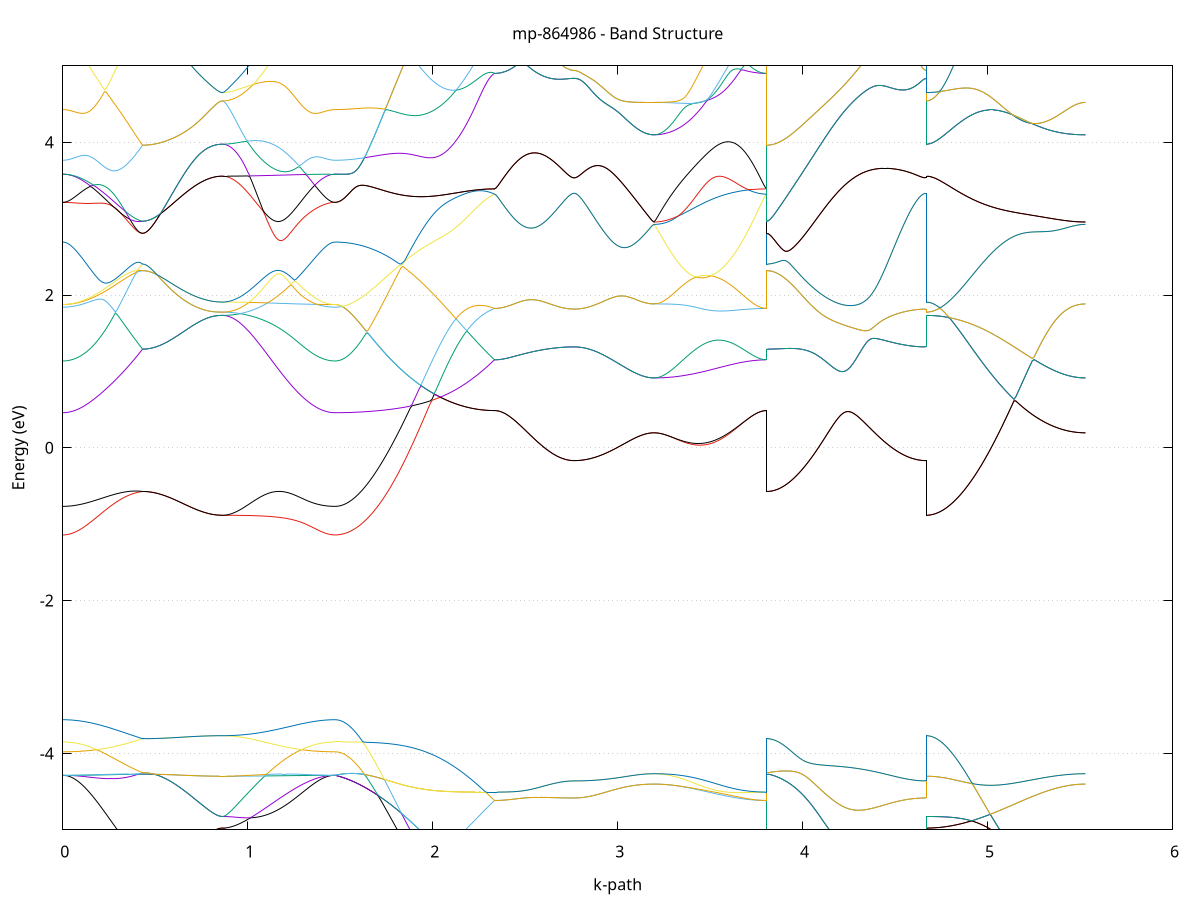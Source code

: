 set title 'mp-864986 - Band Structure'
set xlabel 'k-path'
set ylabel 'Energy (eV)'
set grid y
set yrange [-5:5]
set terminal png size 800,600
set output 'mp-864986_bands_gnuplot.png'
plot '-' using 1:2 with lines notitle, '-' using 1:2 with lines notitle, '-' using 1:2 with lines notitle, '-' using 1:2 with lines notitle, '-' using 1:2 with lines notitle, '-' using 1:2 with lines notitle, '-' using 1:2 with lines notitle, '-' using 1:2 with lines notitle, '-' using 1:2 with lines notitle, '-' using 1:2 with lines notitle, '-' using 1:2 with lines notitle, '-' using 1:2 with lines notitle, '-' using 1:2 with lines notitle, '-' using 1:2 with lines notitle, '-' using 1:2 with lines notitle, '-' using 1:2 with lines notitle, '-' using 1:2 with lines notitle, '-' using 1:2 with lines notitle, '-' using 1:2 with lines notitle, '-' using 1:2 with lines notitle, '-' using 1:2 with lines notitle, '-' using 1:2 with lines notitle, '-' using 1:2 with lines notitle, '-' using 1:2 with lines notitle, '-' using 1:2 with lines notitle, '-' using 1:2 with lines notitle, '-' using 1:2 with lines notitle, '-' using 1:2 with lines notitle, '-' using 1:2 with lines notitle, '-' using 1:2 with lines notitle, '-' using 1:2 with lines notitle, '-' using 1:2 with lines notitle, '-' using 1:2 with lines notitle, '-' using 1:2 with lines notitle, '-' using 1:2 with lines notitle, '-' using 1:2 with lines notitle, '-' using 1:2 with lines notitle, '-' using 1:2 with lines notitle, '-' using 1:2 with lines notitle, '-' using 1:2 with lines notitle
0.000000 -24.928729
0.009801 -24.928729
0.019601 -24.928729
0.029402 -24.928729
0.039203 -24.928629
0.049004 -24.928629
0.058804 -24.928629
0.068605 -24.928529
0.078406 -24.928529
0.088206 -24.928429
0.098007 -24.928329
0.107808 -24.928329
0.117608 -24.928229
0.127409 -24.928129
0.137210 -24.928029
0.147011 -24.927929
0.156811 -24.927829
0.166612 -24.927729
0.176413 -24.927629
0.186213 -24.927529
0.196014 -24.927429
0.205815 -24.927329
0.215615 -24.927229
0.225416 -24.927129
0.235217 -24.927029
0.245018 -24.926929
0.254818 -24.926829
0.264619 -24.926729
0.274420 -24.926629
0.284220 -24.926529
0.294021 -24.926429
0.303822 -24.926329
0.313622 -24.926229
0.323423 -24.926129
0.333224 -24.926129
0.343025 -24.926029
0.352825 -24.925929
0.362626 -24.925929
0.372427 -24.925829
0.382227 -24.925829
0.392028 -24.925729
0.401829 -24.925729
0.411630 -24.925729
0.421430 -24.925729
0.431231 -24.925729
0.431231 -24.925729
0.441032 -24.925729
0.450832 -24.925729
0.460633 -24.925729
0.470434 -24.925729
0.480234 -24.925829
0.490035 -24.925829
0.499836 -24.925929
0.509637 -24.926029
0.519437 -24.926029
0.529238 -24.926129
0.539039 -24.926229
0.548839 -24.926329
0.558640 -24.926429
0.568441 -24.926529
0.578241 -24.926629
0.588042 -24.926729
0.597843 -24.926829
0.607644 -24.926929
0.617444 -24.927029
0.627245 -24.927129
0.637046 -24.927229
0.646846 -24.927429
0.656647 -24.927529
0.666448 -24.927629
0.676248 -24.927729
0.686049 -24.927829
0.695850 -24.927929
0.705651 -24.928129
0.715451 -24.928229
0.725252 -24.928329
0.735053 -24.928429
0.744853 -24.928429
0.754654 -24.928529
0.764455 -24.928629
0.774255 -24.928729
0.784056 -24.928829
0.793857 -24.928829
0.803658 -24.928929
0.813458 -24.928929
0.823259 -24.928929
0.833060 -24.929029
0.842860 -24.929029
0.852661 -24.929029
0.862462 -24.929029
0.862462 -24.929029
0.872459 -24.929029
0.882457 -24.929029
0.892455 -24.929029
0.902452 -24.929029
0.912450 -24.929029
0.922447 -24.929029
0.932445 -24.929029
0.942442 -24.929029
0.952440 -24.929029
0.962438 -24.929029
0.972435 -24.929029
0.982433 -24.929029
0.992430 -24.929029
1.002428 -24.929029
1.012426 -24.929029
1.022423 -24.929029
1.032421 -24.929029
1.042418 -24.928929
1.052416 -24.928929
1.062414 -24.928929
1.072411 -24.928929
1.082409 -24.928929
1.092406 -24.928929
1.102404 -24.928929
1.112401 -24.928929
1.122399 -24.928929
1.132397 -24.928929
1.142394 -24.928929
1.152392 -24.928929
1.162389 -24.928929
1.172387 -24.928829
1.182384 -24.928829
1.192382 -24.928829
1.202380 -24.928829
1.212377 -24.928829
1.222375 -24.928829
1.232372 -24.928829
1.242370 -24.928829
1.252368 -24.928829
1.262365 -24.928829
1.272363 -24.928829
1.282360 -24.928829
1.292358 -24.928729
1.302356 -24.928729
1.312353 -24.928729
1.322351 -24.928729
1.332348 -24.928729
1.342346 -24.928729
1.352343 -24.928729
1.362341 -24.928729
1.372339 -24.928729
1.382336 -24.928729
1.392334 -24.928729
1.402331 -24.928729
1.412329 -24.928729
1.422327 -24.928729
1.432324 -24.928729
1.442322 -24.928729
1.452319 -24.928729
1.462317 -24.928729
1.472314 -24.928729
1.472314 -24.928729
1.482218 -24.928729
1.492121 -24.928629
1.502024 -24.928629
1.511927 -24.928529
1.521830 -24.928429
1.531733 -24.928329
1.541636 -24.928229
1.551539 -24.928029
1.561442 -24.927829
1.571345 -24.927629
1.581249 -24.927429
1.591152 -24.927129
1.601055 -24.926929
1.610958 -24.926629
1.620861 -24.926329
1.630764 -24.926029
1.640667 -24.925729
1.650570 -24.925329
1.660473 -24.924929
1.670377 -24.924529
1.680280 -24.924129
1.690183 -24.923729
1.700086 -24.923329
1.709989 -24.922929
1.719892 -24.922429
1.729795 -24.921929
1.739698 -24.921429
1.749601 -24.920929
1.759505 -24.920429
1.769408 -24.919929
1.779311 -24.919429
1.789214 -24.918929
1.799117 -24.918329
1.809020 -24.917829
1.818923 -24.917229
1.828826 -24.916629
1.838729 -24.916129
1.848632 -24.915529
1.858536 -24.914929
1.868439 -24.914329
1.878342 -24.913829
1.888245 -24.913229
1.898148 -24.912629
1.908051 -24.912029
1.917954 -24.911429
1.927857 -24.910929
1.937760 -24.910329
1.947664 -24.909729
1.957567 -24.909129
1.967470 -24.908629
1.977373 -24.908029
1.987276 -24.907429
1.997179 -24.906929
2.007082 -24.906429
2.016985 -24.905829
2.026888 -24.905329
2.036791 -24.904829
2.046695 -24.904329
2.056598 -24.903829
2.066501 -24.903329
2.076404 -24.902829
2.086307 -24.902429
2.096210 -24.901929
2.106113 -24.901529
2.116016 -24.901129
2.125919 -24.900729
2.135823 -24.900329
2.145726 -24.899929
2.155629 -24.899629
2.165532 -24.899229
2.175435 -24.898929
2.185338 -24.898629
2.195241 -24.898329
2.205144 -24.898029
2.215047 -24.897829
2.224950 -24.897629
2.234854 -24.897429
2.244757 -24.897229
2.254660 -24.897029
2.264563 -24.896829
2.274466 -24.896729
2.284369 -24.896629
2.294272 -24.896529
2.304175 -24.896429
2.314078 -24.896429
2.323982 -24.896329
2.333885 -24.896329
2.333885 -24.896329
2.343685 -24.896329
2.353486 -24.896329
2.363287 -24.896329
2.373087 -24.896429
2.382888 -24.896429
2.392689 -24.896429
2.402490 -24.896429
2.412290 -24.896429
2.422091 -24.896529
2.431892 -24.896529
2.441692 -24.896529
2.451493 -24.896529
2.461294 -24.896629
2.471094 -24.896629
2.480895 -24.896629
2.490696 -24.896729
2.500497 -24.896729
2.510297 -24.896829
2.520098 -24.896829
2.529899 -24.896829
2.539699 -24.896929
2.549500 -24.896929
2.559301 -24.897029
2.569102 -24.897029
2.578902 -24.897129
2.588703 -24.897129
2.598504 -24.897129
2.608304 -24.897229
2.618105 -24.897229
2.627906 -24.897329
2.637706 -24.897329
2.647507 -24.897329
2.657308 -24.897429
2.667109 -24.897429
2.676909 -24.897429
2.686710 -24.897429
2.696511 -24.897529
2.706311 -24.897529
2.716112 -24.897529
2.725913 -24.897529
2.735713 -24.897529
2.745514 -24.897529
2.755315 -24.897529
2.765116 -24.897529
2.765116 -24.897529
2.774916 -24.897529
2.784717 -24.897529
2.794518 -24.897529
2.804318 -24.897529
2.814119 -24.897529
2.823920 -24.897529
2.833720 -24.897529
2.843521 -24.897429
2.853322 -24.897429
2.863123 -24.897429
2.872923 -24.897429
2.882724 -24.897329
2.892525 -24.897329
2.902325 -24.897329
2.912126 -24.897229
2.921927 -24.897229
2.931728 -24.897229
2.941528 -24.897129
2.951329 -24.897129
2.961130 -24.897029
2.970930 -24.897029
2.980731 -24.897029
2.990532 -24.896929
3.000332 -24.896929
3.010133 -24.896829
3.019934 -24.896829
3.029735 -24.896829
3.039535 -24.896729
3.049336 -24.896729
3.059137 -24.896629
3.068937 -24.896629
3.078738 -24.896629
3.088539 -24.896529
3.098339 -24.896529
3.108140 -24.896529
3.117941 -24.896529
3.127742 -24.896429
3.137542 -24.896429
3.147343 -24.896429
3.157144 -24.896429
3.166944 -24.896429
3.176745 -24.896429
3.186546 -24.896429
3.196346 -24.896429
3.196346 -24.896429
3.206344 -24.896429
3.216342 -24.896429
3.226339 -24.896429
3.236337 -24.896429
3.246334 -24.896529
3.256332 -24.896529
3.266330 -24.896529
3.276327 -24.896629
3.286325 -24.896629
3.296322 -24.896729
3.306320 -24.896729
3.316317 -24.896829
3.326315 -24.896829
3.336313 -24.896929
3.346310 -24.896929
3.356308 -24.897029
3.366305 -24.897129
3.376303 -24.897129
3.386301 -24.897229
3.396298 -24.897229
3.406296 -24.897329
3.416293 -24.897329
3.426291 -24.897429
3.436288 -24.897429
3.446286 -24.897429
3.456284 -24.897529
3.466281 -24.897529
3.476279 -24.897529
3.486276 -24.897529
3.496274 -24.897529
3.506272 -24.897529
3.516269 -24.897529
3.526267 -24.897529
3.536264 -24.897529
3.546262 -24.897529
3.556259 -24.897429
3.566257 -24.897429
3.576255 -24.897429
3.586252 -24.897329
3.596250 -24.897329
3.606247 -24.897229
3.616245 -24.897229
3.626243 -24.897129
3.636240 -24.897029
3.646238 -24.897029
3.656235 -24.896929
3.666233 -24.896929
3.676230 -24.896829
3.686228 -24.896729
3.696226 -24.896729
3.706223 -24.896629
3.716221 -24.896629
3.726218 -24.896529
3.736216 -24.896529
3.746214 -24.896429
3.756211 -24.896429
3.766209 -24.896429
3.776206 -24.896429
3.786204 -24.896329
3.796202 -24.896329
3.806199 -24.896329
3.806199 -24.925729
3.816102 -24.925729
3.826005 -24.925629
3.835908 -24.925629
3.845812 -24.925529
3.855715 -24.925429
3.865618 -24.925329
3.875521 -24.925229
3.885424 -24.925129
3.895327 -24.924929
3.905230 -24.924829
3.915133 -24.924629
3.925036 -24.924329
3.934939 -24.924129
3.944843 -24.923929
3.954746 -24.923629
3.964649 -24.923329
3.974552 -24.923129
3.984455 -24.922729
3.994358 -24.922429
4.004261 -24.922129
4.014164 -24.921729
4.024067 -24.921429
4.033971 -24.921029
4.043874 -24.920629
4.053777 -24.920229
4.063680 -24.919829
4.073583 -24.919429
4.083486 -24.918929
4.093389 -24.918529
4.103292 -24.918029
4.113195 -24.917629
4.123098 -24.917129
4.133002 -24.916629
4.142905 -24.916129
4.152808 -24.915729
4.162711 -24.915229
4.172614 -24.914729
4.182517 -24.914229
4.192420 -24.913729
4.202323 -24.913129
4.212226 -24.912629
4.222130 -24.912129
4.232033 -24.911629
4.241936 -24.911129
4.251839 -24.910629
4.261742 -24.910129
4.271645 -24.909629
4.281548 -24.909029
4.291451 -24.908529
4.301354 -24.908029
4.311258 -24.907629
4.321161 -24.907129
4.331064 -24.906629
4.340967 -24.906129
4.350870 -24.905629
4.360773 -24.905229
4.370676 -24.904729
4.380579 -24.904329
4.390482 -24.903929
4.400385 -24.903429
4.410289 -24.903029
4.420192 -24.902629
4.430095 -24.902329
4.439998 -24.901929
4.449901 -24.901529
4.459804 -24.901229
4.469707 -24.900929
4.479610 -24.900529
4.489513 -24.900229
4.499417 -24.899929
4.509320 -24.899729
4.519223 -24.899429
4.529126 -24.899229
4.539029 -24.899029
4.548932 -24.898729
4.558835 -24.898629
4.568738 -24.898429
4.578641 -24.898229
4.588544 -24.898129
4.598448 -24.897929
4.608351 -24.897829
4.618254 -24.897729
4.628157 -24.897729
4.638060 -24.897629
4.647963 -24.897629
4.657866 -24.897529
4.667769 -24.897529
4.667769 -24.929029
4.677672 -24.929029
4.687576 -24.929029
4.697479 -24.928929
4.707382 -24.928829
4.717285 -24.928729
4.727188 -24.928629
4.737091 -24.928529
4.746994 -24.928329
4.756897 -24.928129
4.766800 -24.927929
4.776703 -24.927729
4.786607 -24.927529
4.796510 -24.927229
4.806413 -24.926929
4.816316 -24.926629
4.826219 -24.926329
4.836122 -24.926029
4.846025 -24.925629
4.855928 -24.925229
4.865831 -24.924829
4.875735 -24.924429
4.885638 -24.924029
4.895541 -24.923629
4.905444 -24.923129
4.915347 -24.922729
4.925250 -24.922229
4.935153 -24.921729
4.945056 -24.921229
4.954959 -24.920729
4.964862 -24.920229
4.974766 -24.919629
4.984669 -24.919129
4.994572 -24.918529
5.004475 -24.918029
5.014378 -24.917429
5.024281 -24.916829
5.034184 -24.916329
5.044087 -24.915729
5.053990 -24.915129
5.063894 -24.914529
5.073797 -24.913929
5.083700 -24.913429
5.093603 -24.912829
5.103506 -24.912229
5.113409 -24.911629
5.123312 -24.911029
5.133215 -24.910429
5.143118 -24.909829
5.153022 -24.909329
5.162925 -24.908729
5.172828 -24.908129
5.182731 -24.907629
5.192634 -24.907029
5.202537 -24.906529
5.212440 -24.905929
5.222343 -24.905429
5.232246 -24.904929
5.242149 -24.904429
5.252053 -24.903929
5.261956 -24.903429
5.271859 -24.902929
5.281762 -24.902529
5.291665 -24.902029
5.301568 -24.901629
5.311471 -24.901229
5.321374 -24.900829
5.331277 -24.900429
5.341181 -24.900029
5.351084 -24.899629
5.360987 -24.899329
5.370890 -24.899029
5.380793 -24.898729
5.390696 -24.898429
5.400599 -24.898129
5.410502 -24.897929
5.420405 -24.897629
5.430308 -24.897429
5.440212 -24.897229
5.450115 -24.897029
5.460018 -24.896929
5.469921 -24.896729
5.479824 -24.896629
5.489727 -24.896529
5.499630 -24.896529
5.509533 -24.896429
5.519436 -24.896429
5.529340 -24.896429
e
0.000000 -24.928729
0.009801 -24.928729
0.019601 -24.928729
0.029402 -24.928629
0.039203 -24.928629
0.049004 -24.928629
0.058804 -24.928529
0.068605 -24.928529
0.078406 -24.928429
0.088206 -24.928429
0.098007 -24.928329
0.107808 -24.928229
0.117608 -24.928229
0.127409 -24.928129
0.137210 -24.928029
0.147011 -24.927929
0.156811 -24.927829
0.166612 -24.927729
0.176413 -24.927629
0.186213 -24.927529
0.196014 -24.927429
0.205815 -24.927329
0.215615 -24.927229
0.225416 -24.927129
0.235217 -24.927029
0.245018 -24.926929
0.254818 -24.926829
0.264619 -24.926729
0.274420 -24.926629
0.284220 -24.926529
0.294021 -24.926429
0.303822 -24.926329
0.313622 -24.926229
0.323423 -24.926129
0.333224 -24.926029
0.343025 -24.926029
0.352825 -24.925929
0.362626 -24.925929
0.372427 -24.925829
0.382227 -24.925829
0.392028 -24.925729
0.401829 -24.925729
0.411630 -24.925729
0.421430 -24.925729
0.431231 -24.925729
0.431231 -24.925729
0.441032 -24.925729
0.450832 -24.925729
0.460633 -24.925729
0.470434 -24.925729
0.480234 -24.925829
0.490035 -24.925829
0.499836 -24.925929
0.509637 -24.926029
0.519437 -24.926029
0.529238 -24.926129
0.539039 -24.926229
0.548839 -24.926329
0.558640 -24.926429
0.568441 -24.926529
0.578241 -24.926629
0.588042 -24.926729
0.597843 -24.926829
0.607644 -24.926929
0.617444 -24.927029
0.627245 -24.927129
0.637046 -24.927229
0.646846 -24.927429
0.656647 -24.927529
0.666448 -24.927629
0.676248 -24.927729
0.686049 -24.927829
0.695850 -24.927929
0.705651 -24.928129
0.715451 -24.928229
0.725252 -24.928329
0.735053 -24.928429
0.744853 -24.928429
0.754654 -24.928529
0.764455 -24.928629
0.774255 -24.928729
0.784056 -24.928829
0.793857 -24.928829
0.803658 -24.928929
0.813458 -24.928929
0.823259 -24.928929
0.833060 -24.929029
0.842860 -24.929029
0.852661 -24.929029
0.862462 -24.929029
0.862462 -24.929029
0.872459 -24.929029
0.882457 -24.929029
0.892455 -24.928929
0.902452 -24.928929
0.912450 -24.928829
0.922447 -24.928729
0.932445 -24.928629
0.942442 -24.928529
0.952440 -24.928429
0.962438 -24.928229
0.972435 -24.928129
0.982433 -24.927929
0.992430 -24.927829
1.002428 -24.927629
1.012426 -24.927429
1.022423 -24.927329
1.032421 -24.927129
1.042418 -24.926929
1.052416 -24.926829
1.062414 -24.926629
1.072411 -24.926529
1.082409 -24.926329
1.092406 -24.926229
1.102404 -24.926129
1.112401 -24.926029
1.122399 -24.925929
1.132397 -24.925829
1.142394 -24.925829
1.152392 -24.925729
1.162389 -24.925729
1.172387 -24.925729
1.182384 -24.925729
1.192382 -24.925729
1.202380 -24.925829
1.212377 -24.925829
1.222375 -24.925929
1.232372 -24.926029
1.242370 -24.926129
1.252368 -24.926229
1.262365 -24.926329
1.272363 -24.926529
1.282360 -24.926629
1.292358 -24.926729
1.302356 -24.926929
1.312353 -24.927029
1.322351 -24.927229
1.332348 -24.927429
1.342346 -24.927529
1.352343 -24.927729
1.362341 -24.927829
1.372339 -24.928029
1.382336 -24.928129
1.392334 -24.928229
1.402331 -24.928329
1.412329 -24.928429
1.422327 -24.928529
1.432324 -24.928629
1.442322 -24.928629
1.452319 -24.928729
1.462317 -24.928729
1.472314 -24.928729
1.472314 -24.928729
1.482218 -24.928729
1.492121 -24.928629
1.502024 -24.928629
1.511927 -24.928529
1.521830 -24.928429
1.531733 -24.928329
1.541636 -24.928229
1.551539 -24.928029
1.561442 -24.927829
1.571345 -24.927629
1.581249 -24.927429
1.591152 -24.927129
1.601055 -24.926929
1.610958 -24.926629
1.620861 -24.926329
1.630764 -24.926029
1.640667 -24.925729
1.650570 -24.925329
1.660473 -24.924929
1.670377 -24.924529
1.680280 -24.924129
1.690183 -24.923729
1.700086 -24.923329
1.709989 -24.922929
1.719892 -24.922429
1.729795 -24.921929
1.739698 -24.921429
1.749601 -24.920929
1.759505 -24.920429
1.769408 -24.919929
1.779311 -24.919429
1.789214 -24.918929
1.799117 -24.918329
1.809020 -24.917829
1.818923 -24.917229
1.828826 -24.916629
1.838729 -24.916129
1.848632 -24.915529
1.858536 -24.914929
1.868439 -24.914329
1.878342 -24.913829
1.888245 -24.913229
1.898148 -24.912629
1.908051 -24.912029
1.917954 -24.911429
1.927857 -24.910929
1.937760 -24.910329
1.947664 -24.909729
1.957567 -24.909129
1.967470 -24.908629
1.977373 -24.908029
1.987276 -24.907429
1.997179 -24.906929
2.007082 -24.906429
2.016985 -24.905829
2.026888 -24.905329
2.036791 -24.904829
2.046695 -24.904329
2.056598 -24.903829
2.066501 -24.903329
2.076404 -24.902829
2.086307 -24.902429
2.096210 -24.901929
2.106113 -24.901529
2.116016 -24.901129
2.125919 -24.900729
2.135823 -24.900329
2.145726 -24.899929
2.155629 -24.899629
2.165532 -24.899229
2.175435 -24.898929
2.185338 -24.898629
2.195241 -24.898329
2.205144 -24.898029
2.215047 -24.897829
2.224950 -24.897629
2.234854 -24.897429
2.244757 -24.897229
2.254660 -24.897029
2.264563 -24.896829
2.274466 -24.896729
2.284369 -24.896629
2.294272 -24.896529
2.304175 -24.896429
2.314078 -24.896429
2.323982 -24.896329
2.333885 -24.896329
2.333885 -24.896329
2.343685 -24.896329
2.353486 -24.896329
2.363287 -24.896329
2.373087 -24.896429
2.382888 -24.896429
2.392689 -24.896429
2.402490 -24.896429
2.412290 -24.896429
2.422091 -24.896529
2.431892 -24.896529
2.441692 -24.896529
2.451493 -24.896529
2.461294 -24.896629
2.471094 -24.896629
2.480895 -24.896629
2.490696 -24.896729
2.500497 -24.896729
2.510297 -24.896829
2.520098 -24.896829
2.529899 -24.896829
2.539699 -24.896929
2.549500 -24.896929
2.559301 -24.897029
2.569102 -24.897029
2.578902 -24.897129
2.588703 -24.897129
2.598504 -24.897129
2.608304 -24.897229
2.618105 -24.897229
2.627906 -24.897329
2.637706 -24.897329
2.647507 -24.897329
2.657308 -24.897429
2.667109 -24.897429
2.676909 -24.897429
2.686710 -24.897429
2.696511 -24.897529
2.706311 -24.897529
2.716112 -24.897529
2.725913 -24.897529
2.735713 -24.897529
2.745514 -24.897529
2.755315 -24.897529
2.765116 -24.897529
2.765116 -24.897529
2.774916 -24.897529
2.784717 -24.897529
2.794518 -24.897529
2.804318 -24.897529
2.814119 -24.897529
2.823920 -24.897529
2.833720 -24.897529
2.843521 -24.897429
2.853322 -24.897429
2.863123 -24.897429
2.872923 -24.897429
2.882724 -24.897329
2.892525 -24.897329
2.902325 -24.897329
2.912126 -24.897229
2.921927 -24.897229
2.931728 -24.897229
2.941528 -24.897129
2.951329 -24.897129
2.961130 -24.897029
2.970930 -24.897029
2.980731 -24.897029
2.990532 -24.896929
3.000332 -24.896929
3.010133 -24.896829
3.019934 -24.896829
3.029735 -24.896829
3.039535 -24.896729
3.049336 -24.896729
3.059137 -24.896629
3.068937 -24.896629
3.078738 -24.896629
3.088539 -24.896529
3.098339 -24.896529
3.108140 -24.896529
3.117941 -24.896529
3.127742 -24.896429
3.137542 -24.896429
3.147343 -24.896429
3.157144 -24.896429
3.166944 -24.896429
3.176745 -24.896429
3.186546 -24.896429
3.196346 -24.896429
3.196346 -24.896429
3.206344 -24.896429
3.216342 -24.896429
3.226339 -24.896429
3.236337 -24.896429
3.246334 -24.896429
3.256332 -24.896429
3.266330 -24.896429
3.276327 -24.896429
3.286325 -24.896429
3.296322 -24.896429
3.306320 -24.896429
3.316317 -24.896429
3.326315 -24.896429
3.336313 -24.896429
3.346310 -24.896429
3.356308 -24.896429
3.366305 -24.896429
3.376303 -24.896429
3.386301 -24.896429
3.396298 -24.896429
3.406296 -24.896429
3.416293 -24.896429
3.426291 -24.896429
3.436288 -24.896429
3.446286 -24.896429
3.456284 -24.896429
3.466281 -24.896429
3.476279 -24.896429
3.486276 -24.896429
3.496274 -24.896429
3.506272 -24.896429
3.516269 -24.896429
3.526267 -24.896429
3.536264 -24.896329
3.546262 -24.896329
3.556259 -24.896329
3.566257 -24.896329
3.576255 -24.896329
3.586252 -24.896329
3.596250 -24.896329
3.606247 -24.896329
3.616245 -24.896329
3.626243 -24.896329
3.636240 -24.896329
3.646238 -24.896329
3.656235 -24.896329
3.666233 -24.896329
3.676230 -24.896329
3.686228 -24.896329
3.696226 -24.896329
3.706223 -24.896329
3.716221 -24.896329
3.726218 -24.896329
3.736216 -24.896329
3.746214 -24.896329
3.756211 -24.896329
3.766209 -24.896329
3.776206 -24.896329
3.786204 -24.896329
3.796202 -24.896329
3.806199 -24.896329
3.806199 -24.925729
3.816102 -24.925729
3.826005 -24.925629
3.835908 -24.925629
3.845812 -24.925529
3.855715 -24.925429
3.865618 -24.925329
3.875521 -24.925229
3.885424 -24.925129
3.895327 -24.924929
3.905230 -24.924829
3.915133 -24.924629
3.925036 -24.924329
3.934939 -24.924129
3.944843 -24.923929
3.954746 -24.923629
3.964649 -24.923329
3.974552 -24.923129
3.984455 -24.922729
3.994358 -24.922429
4.004261 -24.922129
4.014164 -24.921729
4.024067 -24.921429
4.033971 -24.921029
4.043874 -24.920629
4.053777 -24.920229
4.063680 -24.919829
4.073583 -24.919429
4.083486 -24.918929
4.093389 -24.918529
4.103292 -24.918029
4.113195 -24.917629
4.123098 -24.917129
4.133002 -24.916629
4.142905 -24.916129
4.152808 -24.915729
4.162711 -24.915229
4.172614 -24.914729
4.182517 -24.914229
4.192420 -24.913729
4.202323 -24.913129
4.212226 -24.912629
4.222130 -24.912129
4.232033 -24.911629
4.241936 -24.911129
4.251839 -24.910629
4.261742 -24.910129
4.271645 -24.909629
4.281548 -24.909029
4.291451 -24.908529
4.301354 -24.908029
4.311258 -24.907629
4.321161 -24.907129
4.331064 -24.906629
4.340967 -24.906129
4.350870 -24.905629
4.360773 -24.905229
4.370676 -24.904729
4.380579 -24.904329
4.390482 -24.903929
4.400385 -24.903429
4.410289 -24.903029
4.420192 -24.902629
4.430095 -24.902329
4.439998 -24.901929
4.449901 -24.901529
4.459804 -24.901229
4.469707 -24.900929
4.479610 -24.900529
4.489513 -24.900229
4.499417 -24.899929
4.509320 -24.899729
4.519223 -24.899429
4.529126 -24.899229
4.539029 -24.899029
4.548932 -24.898729
4.558835 -24.898629
4.568738 -24.898429
4.578641 -24.898229
4.588544 -24.898129
4.598448 -24.897929
4.608351 -24.897829
4.618254 -24.897729
4.628157 -24.897729
4.638060 -24.897629
4.647963 -24.897629
4.657866 -24.897529
4.667769 -24.897529
4.667769 -24.929029
4.677672 -24.929029
4.687576 -24.929029
4.697479 -24.928929
4.707382 -24.928829
4.717285 -24.928729
4.727188 -24.928629
4.737091 -24.928529
4.746994 -24.928329
4.756897 -24.928129
4.766800 -24.927929
4.776703 -24.927729
4.786607 -24.927529
4.796510 -24.927229
4.806413 -24.926929
4.816316 -24.926629
4.826219 -24.926329
4.836122 -24.926029
4.846025 -24.925629
4.855928 -24.925229
4.865831 -24.924829
4.875735 -24.924429
4.885638 -24.924029
4.895541 -24.923629
4.905444 -24.923129
4.915347 -24.922729
4.925250 -24.922229
4.935153 -24.921729
4.945056 -24.921229
4.954959 -24.920729
4.964862 -24.920229
4.974766 -24.919629
4.984669 -24.919129
4.994572 -24.918529
5.004475 -24.918029
5.014378 -24.917429
5.024281 -24.916829
5.034184 -24.916329
5.044087 -24.915729
5.053990 -24.915129
5.063894 -24.914529
5.073797 -24.913929
5.083700 -24.913429
5.093603 -24.912829
5.103506 -24.912229
5.113409 -24.911629
5.123312 -24.911029
5.133215 -24.910429
5.143118 -24.909829
5.153022 -24.909329
5.162925 -24.908729
5.172828 -24.908129
5.182731 -24.907629
5.192634 -24.907029
5.202537 -24.906529
5.212440 -24.905929
5.222343 -24.905429
5.232246 -24.904929
5.242149 -24.904429
5.252053 -24.903929
5.261956 -24.903429
5.271859 -24.902929
5.281762 -24.902529
5.291665 -24.902029
5.301568 -24.901629
5.311471 -24.901229
5.321374 -24.900829
5.331277 -24.900429
5.341181 -24.900029
5.351084 -24.899629
5.360987 -24.899329
5.370890 -24.899029
5.380793 -24.898729
5.390696 -24.898429
5.400599 -24.898129
5.410502 -24.897929
5.420405 -24.897629
5.430308 -24.897429
5.440212 -24.897229
5.450115 -24.897029
5.460018 -24.896929
5.469921 -24.896729
5.479824 -24.896629
5.489727 -24.896529
5.499630 -24.896529
5.509533 -24.896429
5.519436 -24.896429
5.529340 -24.896429
e
0.000000 -24.796329
0.009801 -24.796329
0.019601 -24.796329
0.029402 -24.796329
0.039203 -24.796429
0.049004 -24.796429
0.058804 -24.796429
0.068605 -24.796529
0.078406 -24.796629
0.088206 -24.796629
0.098007 -24.796729
0.107808 -24.796829
0.117608 -24.796929
0.127409 -24.797029
0.137210 -24.797029
0.147011 -24.797229
0.156811 -24.797329
0.166612 -24.797429
0.176413 -24.797529
0.186213 -24.797629
0.196014 -24.797729
0.205815 -24.797829
0.215615 -24.798029
0.225416 -24.798129
0.235217 -24.798229
0.245018 -24.798329
0.254818 -24.798429
0.264619 -24.798529
0.274420 -24.798629
0.284220 -24.798829
0.294021 -24.798929
0.303822 -24.799029
0.313622 -24.799129
0.323423 -24.799129
0.333224 -24.799229
0.343025 -24.799329
0.352825 -24.799429
0.362626 -24.799429
0.372427 -24.799529
0.382227 -24.799529
0.392028 -24.799629
0.401829 -24.799629
0.411630 -24.799629
0.421430 -24.799629
0.431231 -24.799629
0.431231 -24.799629
0.441032 -24.799629
0.450832 -24.799629
0.460633 -24.799629
0.470434 -24.799629
0.480234 -24.799529
0.490035 -24.799529
0.499836 -24.799429
0.509637 -24.799329
0.519437 -24.799329
0.529238 -24.799229
0.539039 -24.799129
0.548839 -24.799029
0.558640 -24.798929
0.568441 -24.798829
0.578241 -24.798729
0.588042 -24.798629
0.597843 -24.798529
0.607644 -24.798329
0.617444 -24.798229
0.627245 -24.798129
0.637046 -24.798029
0.646846 -24.797829
0.656647 -24.797729
0.666448 -24.797629
0.676248 -24.797529
0.686049 -24.797329
0.695850 -24.797229
0.705651 -24.797129
0.715451 -24.797029
0.725252 -24.796929
0.735053 -24.796829
0.744853 -24.796729
0.754654 -24.796629
0.764455 -24.796529
0.774255 -24.796429
0.784056 -24.796429
0.793857 -24.796329
0.803658 -24.796229
0.813458 -24.796229
0.823259 -24.796229
0.833060 -24.796129
0.842860 -24.796129
0.852661 -24.796129
0.862462 -24.796129
0.862462 -24.796129
0.872459 -24.796129
0.882457 -24.796129
0.892455 -24.796229
0.902452 -24.796229
0.912450 -24.796329
0.922447 -24.796429
0.932445 -24.796529
0.942442 -24.796629
0.952440 -24.796829
0.962438 -24.796929
0.972435 -24.797129
0.982433 -24.797229
0.992430 -24.797429
1.002428 -24.797629
1.012426 -24.797829
1.022423 -24.798029
1.032421 -24.798129
1.042418 -24.798329
1.052416 -24.798529
1.062414 -24.798629
1.072411 -24.798829
1.082409 -24.799029
1.092406 -24.799129
1.102404 -24.799229
1.112401 -24.799329
1.122399 -24.799429
1.132397 -24.799529
1.142394 -24.799629
1.152392 -24.799629
1.162389 -24.799629
1.172387 -24.799629
1.182384 -24.799629
1.192382 -24.799629
1.202380 -24.799529
1.212377 -24.799529
1.222375 -24.799429
1.232372 -24.799329
1.242370 -24.799229
1.252368 -24.799029
1.262365 -24.798929
1.272363 -24.798829
1.282360 -24.798629
1.292358 -24.798429
1.302356 -24.798329
1.312353 -24.798129
1.322351 -24.797929
1.332348 -24.797729
1.342346 -24.797629
1.352343 -24.797429
1.362341 -24.797229
1.372339 -24.797129
1.382336 -24.797029
1.392334 -24.796829
1.402331 -24.796729
1.412329 -24.796629
1.422327 -24.796529
1.432324 -24.796429
1.442322 -24.796429
1.452319 -24.796329
1.462317 -24.796329
1.472314 -24.796329
1.472314 -24.796329
1.482218 -24.796329
1.492121 -24.796229
1.502024 -24.796129
1.511927 -24.795929
1.521830 -24.795729
1.531733 -24.795529
1.541636 -24.795229
1.551539 -24.794829
1.561442 -24.794429
1.571345 -24.794029
1.581249 -24.793529
1.591152 -24.793029
1.601055 -24.792429
1.610958 -24.791829
1.620861 -24.791229
1.630764 -24.790529
1.640667 -24.789829
1.650570 -24.789029
1.660473 -24.788229
1.670377 -24.787429
1.680280 -24.786529
1.690183 -24.785629
1.700086 -24.784729
1.709989 -24.783729
1.719892 -24.782729
1.729795 -24.781729
1.739698 -24.780629
1.749601 -24.779529
1.759505 -24.778429
1.769408 -24.777329
1.779311 -24.776129
1.789214 -24.774929
1.799117 -24.773729
1.809020 -24.772529
1.818923 -24.771329
1.828826 -24.770029
1.838729 -24.768729
1.848632 -24.767529
1.858536 -24.766229
1.868439 -24.764929
1.878342 -24.763629
1.888245 -24.762229
1.898148 -24.760929
1.908051 -24.759629
1.917954 -24.758329
1.927857 -24.757029
1.937760 -24.755729
1.947664 -24.754329
1.957567 -24.753029
1.967470 -24.751729
1.977373 -24.750529
1.987276 -24.749229
1.997179 -24.747929
2.007082 -24.746729
2.016985 -24.745429
2.026888 -24.744229
2.036791 -24.743029
2.046695 -24.741929
2.056598 -24.740729
2.066501 -24.739629
2.076404 -24.738529
2.086307 -24.737429
2.096210 -24.736429
2.106113 -24.735429
2.116016 -24.734429
2.125919 -24.733529
2.135823 -24.732629
2.145726 -24.731729
2.155629 -24.730929
2.165532 -24.730129
2.175435 -24.729329
2.185338 -24.728629
2.195241 -24.727929
2.205144 -24.727329
2.215047 -24.726729
2.224950 -24.727929
2.234854 -24.730029
2.244757 -24.731829
2.254660 -24.733529
2.264563 -24.735029
2.274466 -24.736329
2.284369 -24.737429
2.294272 -24.738329
2.304175 -24.739029
2.314078 -24.739529
2.323982 -24.739829
2.333885 -24.739929
2.333885 -24.739929
2.343685 -24.739929
2.353486 -24.739829
2.363287 -24.739829
2.373087 -24.739829
2.382888 -24.739829
2.392689 -24.739829
2.402490 -24.739829
2.412290 -24.739829
2.422091 -24.739729
2.431892 -24.739729
2.441692 -24.739729
2.451493 -24.739729
2.461294 -24.739629
2.471094 -24.739629
2.480895 -24.739629
2.490696 -24.739529
2.500497 -24.739529
2.510297 -24.739529
2.520098 -24.739429
2.529899 -24.739429
2.539699 -24.739429
2.549500 -24.739329
2.559301 -24.739329
2.569102 -24.739229
2.578902 -24.739229
2.588703 -24.739229
2.598504 -24.739129
2.608304 -24.739129
2.618105 -24.739129
2.627906 -24.739029
2.637706 -24.739029
2.647507 -24.739029
2.657308 -24.738929
2.667109 -24.738929
2.676909 -24.738929
2.686710 -24.738929
2.696511 -24.738929
2.706311 -24.738829
2.716112 -24.738829
2.725913 -24.738829
2.735713 -24.738829
2.745514 -24.738829
2.755315 -24.738829
2.765116 -24.738829
2.765116 -24.738829
2.774916 -24.738829
2.784717 -24.738829
2.794518 -24.738829
2.804318 -24.738829
2.814119 -24.738829
2.823920 -24.738829
2.833720 -24.738929
2.843521 -24.738929
2.853322 -24.738929
2.863123 -24.738929
2.872923 -24.738929
2.882724 -24.739029
2.892525 -24.739029
2.902325 -24.739029
2.912126 -24.739129
2.921927 -24.739129
2.931728 -24.739129
2.941528 -24.739229
2.951329 -24.739229
2.961130 -24.739229
2.970930 -24.739329
2.980731 -24.739329
2.990532 -24.739329
3.000332 -24.739429
3.010133 -24.739429
3.019934 -24.739529
3.029735 -24.739529
3.039535 -24.739529
3.049336 -24.739629
3.059137 -24.739629
3.068937 -24.739629
3.078738 -24.739629
3.088539 -24.739729
3.098339 -24.739729
3.108140 -24.739729
3.117941 -24.739729
3.127742 -24.739829
3.137542 -24.739829
3.147343 -24.739829
3.157144 -24.739829
3.166944 -24.739829
3.176745 -24.739829
3.186546 -24.739829
3.196346 -24.739829
3.196346 -24.739829
3.206344 -24.739829
3.216342 -24.739829
3.226339 -24.739829
3.236337 -24.739829
3.246334 -24.739829
3.256332 -24.739929
3.266330 -24.739929
3.276327 -24.739929
3.286325 -24.739929
3.296322 -24.739929
3.306320 -24.739929
3.316317 -24.739929
3.326315 -24.739929
3.336313 -24.739929
3.346310 -24.740029
3.356308 -24.740029
3.366305 -24.740029
3.376303 -24.740029
3.386301 -24.740029
3.396298 -24.740029
3.406296 -24.740029
3.416293 -24.740029
3.426291 -24.740029
3.436288 -24.740129
3.446286 -24.740129
3.456284 -24.740129
3.466281 -24.740129
3.476279 -24.740129
3.486276 -24.740129
3.496274 -24.740129
3.506272 -24.740129
3.516269 -24.740129
3.526267 -24.740129
3.536264 -24.740129
3.546262 -24.740129
3.556259 -24.740129
3.566257 -24.740129
3.576255 -24.740129
3.586252 -24.740029
3.596250 -24.740029
3.606247 -24.740029
3.616245 -24.740029
3.626243 -24.740029
3.636240 -24.740029
3.646238 -24.740029
3.656235 -24.740029
3.666233 -24.740029
3.676230 -24.739929
3.686228 -24.739929
3.696226 -24.739929
3.706223 -24.739929
3.716221 -24.739929
3.726218 -24.739929
3.736216 -24.739929
3.746214 -24.739929
3.756211 -24.739929
3.766209 -24.739929
3.776206 -24.739929
3.786204 -24.739929
3.796202 -24.739929
3.806199 -24.739929
3.806199 -24.799629
3.816102 -24.799629
3.826005 -24.799529
3.835908 -24.799429
3.845812 -24.799229
3.855715 -24.799029
3.865618 -24.798729
3.875521 -24.798429
3.885424 -24.798129
3.895327 -24.797729
3.905230 -24.797229
3.915133 -24.796729
3.925036 -24.796129
3.934939 -24.795629
3.944843 -24.794929
3.954746 -24.794229
3.964649 -24.793529
3.974552 -24.792729
3.984455 -24.791929
3.994358 -24.791129
4.004261 -24.790229
4.014164 -24.789329
4.024067 -24.788329
4.033971 -24.787329
4.043874 -24.786329
4.053777 -24.785329
4.063680 -24.784229
4.073583 -24.783129
4.083486 -24.781929
4.093389 -24.780729
4.103292 -24.779529
4.113195 -24.778329
4.123098 -24.777129
4.133002 -24.775829
4.142905 -24.774529
4.152808 -24.773229
4.162711 -24.771929
4.172614 -24.770629
4.182517 -24.769229
4.192420 -24.767929
4.202323 -24.766529
4.212226 -24.765229
4.222130 -24.763829
4.232033 -24.762429
4.241936 -24.761029
4.251839 -24.759729
4.261742 -24.758329
4.271645 -24.756929
4.281548 -24.755629
4.291451 -24.754229
4.301354 -24.752829
4.311258 -24.751529
4.321161 -24.750229
4.331064 -24.748929
4.340967 -24.747629
4.350870 -24.746329
4.360773 -24.745029
4.370676 -24.743829
4.380579 -24.742629
4.390482 -24.741429
4.400385 -24.740329
4.410289 -24.739129
4.420192 -24.738029
4.430095 -24.736929
4.439998 -24.735929
4.449901 -24.734929
4.459804 -24.733929
4.469707 -24.733029
4.479610 -24.732129
4.489513 -24.731329
4.499417 -24.730529
4.509320 -24.729829
4.519223 -24.729129
4.529126 -24.728529
4.539029 -24.728129
4.548932 -24.728029
4.558835 -24.728529
4.568738 -24.729729
4.578641 -24.731329
4.588544 -24.732829
4.598448 -24.734129
4.608351 -24.735329
4.618254 -24.736429
4.628157 -24.737329
4.638060 -24.737929
4.647963 -24.738429
4.657866 -24.738729
4.667769 -24.738829
4.667769 -24.796129
4.677672 -24.796129
4.687576 -24.796029
4.697479 -24.795929
4.707382 -24.795729
4.717285 -24.795529
4.727188 -24.795329
4.737091 -24.795029
4.746994 -24.794629
4.756897 -24.794229
4.766800 -24.793829
4.776703 -24.793329
4.786607 -24.792829
4.796510 -24.792329
4.806413 -24.791729
4.816316 -24.791029
4.826219 -24.790329
4.836122 -24.789629
4.846025 -24.788929
4.855928 -24.788129
4.865831 -24.787229
4.875735 -24.786429
4.885638 -24.785529
4.895541 -24.784529
4.905444 -24.783629
4.915347 -24.782629
4.925250 -24.781529
4.935153 -24.780529
4.945056 -24.779429
4.954959 -24.778329
4.964862 -24.777229
4.974766 -24.776029
4.984669 -24.774829
4.994572 -24.773629
5.004475 -24.772429
5.014378 -24.771229
5.024281 -24.769929
5.034184 -24.768629
5.044087 -24.767429
5.053990 -24.766129
5.063894 -24.764829
5.073797 -24.763529
5.083700 -24.762229
5.093603 -24.760929
5.103506 -24.759529
5.113409 -24.758229
5.123312 -24.756929
5.133215 -24.755629
5.143118 -24.754329
5.153022 -24.753029
5.162925 -24.751729
5.172828 -24.750429
5.182731 -24.749129
5.192634 -24.747929
5.202537 -24.746629
5.212440 -24.745429
5.222343 -24.744229
5.232246 -24.743029
5.242149 -24.741929
5.252053 -24.740729
5.261956 -24.739629
5.271859 -24.738529
5.281762 -24.737429
5.291665 -24.736429
5.301568 -24.735429
5.311471 -24.734429
5.321374 -24.733529
5.331277 -24.732629
5.341181 -24.731729
5.351084 -24.730929
5.360987 -24.730129
5.370890 -24.729329
5.380793 -24.728629
5.390696 -24.727929
5.400599 -24.727329
5.410502 -24.726729
5.420405 -24.727929
5.430308 -24.729929
5.440212 -24.731829
5.450115 -24.733529
5.460018 -24.734929
5.469921 -24.736229
5.479824 -24.737329
5.489727 -24.738229
5.499630 -24.738929
5.509533 -24.739429
5.519436 -24.739729
5.529340 -24.739829
e
0.000000 -24.796329
0.009801 -24.796329
0.019601 -24.796329
0.029402 -24.796329
0.039203 -24.796429
0.049004 -24.796429
0.058804 -24.796429
0.068605 -24.796529
0.078406 -24.796529
0.088206 -24.796629
0.098007 -24.796729
0.107808 -24.796829
0.117608 -24.796929
0.127409 -24.796929
0.137210 -24.797029
0.147011 -24.797129
0.156811 -24.797229
0.166612 -24.797429
0.176413 -24.797529
0.186213 -24.797629
0.196014 -24.797729
0.205815 -24.797829
0.215615 -24.797929
0.225416 -24.798029
0.235217 -24.798229
0.245018 -24.798329
0.254818 -24.798429
0.264619 -24.798529
0.274420 -24.798629
0.284220 -24.798729
0.294021 -24.798829
0.303822 -24.798929
0.313622 -24.799029
0.323423 -24.799129
0.333224 -24.799229
0.343025 -24.799329
0.352825 -24.799329
0.362626 -24.799429
0.372427 -24.799529
0.382227 -24.799529
0.392028 -24.799629
0.401829 -24.799629
0.411630 -24.799629
0.421430 -24.799629
0.431231 -24.799629
0.431231 -24.799629
0.441032 -24.799629
0.450832 -24.799629
0.460633 -24.799629
0.470434 -24.799629
0.480234 -24.799529
0.490035 -24.799529
0.499836 -24.799429
0.509637 -24.799329
0.519437 -24.799329
0.529238 -24.799229
0.539039 -24.799129
0.548839 -24.799029
0.558640 -24.798929
0.568441 -24.798829
0.578241 -24.798729
0.588042 -24.798629
0.597843 -24.798529
0.607644 -24.798329
0.617444 -24.798229
0.627245 -24.798129
0.637046 -24.798029
0.646846 -24.797829
0.656647 -24.797729
0.666448 -24.797629
0.676248 -24.797529
0.686049 -24.797329
0.695850 -24.797229
0.705651 -24.797129
0.715451 -24.797029
0.725252 -24.796929
0.735053 -24.796829
0.744853 -24.796729
0.754654 -24.796629
0.764455 -24.796529
0.774255 -24.796429
0.784056 -24.796429
0.793857 -24.796329
0.803658 -24.796229
0.813458 -24.796229
0.823259 -24.796229
0.833060 -24.796129
0.842860 -24.796129
0.852661 -24.796129
0.862462 -24.796129
0.862462 -24.796129
0.872459 -24.796129
0.882457 -24.796129
0.892455 -24.796129
0.902452 -24.796129
0.912450 -24.796129
0.922447 -24.796129
0.932445 -24.796129
0.942442 -24.796129
0.952440 -24.796129
0.962438 -24.796129
0.972435 -24.796129
0.982433 -24.796129
0.992430 -24.796129
1.002428 -24.796129
1.012426 -24.796129
1.022423 -24.796129
1.032421 -24.796129
1.042418 -24.796129
1.052416 -24.796129
1.062414 -24.796129
1.072411 -24.796129
1.082409 -24.796129
1.092406 -24.796229
1.102404 -24.796229
1.112401 -24.796229
1.122399 -24.796229
1.132397 -24.796229
1.142394 -24.796229
1.152392 -24.796229
1.162389 -24.796229
1.172387 -24.796229
1.182384 -24.796229
1.192382 -24.796229
1.202380 -24.796229
1.212377 -24.796229
1.222375 -24.796229
1.232372 -24.796229
1.242370 -24.796229
1.252368 -24.796229
1.262365 -24.796229
1.272363 -24.796229
1.282360 -24.796229
1.292358 -24.796329
1.302356 -24.796329
1.312353 -24.796329
1.322351 -24.796329
1.332348 -24.796329
1.342346 -24.796329
1.352343 -24.796329
1.362341 -24.796329
1.372339 -24.796329
1.382336 -24.796329
1.392334 -24.796329
1.402331 -24.796329
1.412329 -24.796329
1.422327 -24.796329
1.432324 -24.796329
1.442322 -24.796329
1.452319 -24.796329
1.462317 -24.796329
1.472314 -24.796329
1.472314 -24.796329
1.482218 -24.796329
1.492121 -24.796229
1.502024 -24.796129
1.511927 -24.795929
1.521830 -24.795729
1.531733 -24.795529
1.541636 -24.795229
1.551539 -24.794829
1.561442 -24.794429
1.571345 -24.794029
1.581249 -24.793529
1.591152 -24.793029
1.601055 -24.792429
1.610958 -24.791829
1.620861 -24.791229
1.630764 -24.790529
1.640667 -24.789829
1.650570 -24.789029
1.660473 -24.788229
1.670377 -24.787429
1.680280 -24.786529
1.690183 -24.785629
1.700086 -24.784729
1.709989 -24.783729
1.719892 -24.782729
1.729795 -24.781729
1.739698 -24.780629
1.749601 -24.779529
1.759505 -24.778429
1.769408 -24.777329
1.779311 -24.776129
1.789214 -24.774929
1.799117 -24.773729
1.809020 -24.772529
1.818923 -24.771329
1.828826 -24.770029
1.838729 -24.768729
1.848632 -24.767529
1.858536 -24.766229
1.868439 -24.764929
1.878342 -24.763629
1.888245 -24.762229
1.898148 -24.760929
1.908051 -24.759629
1.917954 -24.758329
1.927857 -24.757029
1.937760 -24.755729
1.947664 -24.754329
1.957567 -24.753029
1.967470 -24.751729
1.977373 -24.750529
1.987276 -24.749229
1.997179 -24.747929
2.007082 -24.746729
2.016985 -24.745429
2.026888 -24.744229
2.036791 -24.743029
2.046695 -24.741929
2.056598 -24.740729
2.066501 -24.739629
2.076404 -24.738529
2.086307 -24.737429
2.096210 -24.736429
2.106113 -24.735429
2.116016 -24.734429
2.125919 -24.733529
2.135823 -24.732629
2.145726 -24.731729
2.155629 -24.730929
2.165532 -24.730129
2.175435 -24.729329
2.185338 -24.728629
2.195241 -24.727929
2.205144 -24.727329
2.215047 -24.726729
2.224950 -24.727929
2.234854 -24.729929
2.244757 -24.731829
2.254660 -24.733529
2.264563 -24.735029
2.274466 -24.736229
2.284369 -24.737329
2.294272 -24.738229
2.304175 -24.738929
2.314078 -24.739429
2.323982 -24.739829
2.333885 -24.739929
2.333885 -24.739929
2.343685 -24.739929
2.353486 -24.739829
2.363287 -24.739829
2.373087 -24.739829
2.382888 -24.739829
2.392689 -24.739829
2.402490 -24.739829
2.412290 -24.739829
2.422091 -24.739729
2.431892 -24.739729
2.441692 -24.739729
2.451493 -24.739729
2.461294 -24.739629
2.471094 -24.739629
2.480895 -24.739629
2.490696 -24.739529
2.500497 -24.739529
2.510297 -24.739529
2.520098 -24.739429
2.529899 -24.739429
2.539699 -24.739429
2.549500 -24.739329
2.559301 -24.739329
2.569102 -24.739229
2.578902 -24.739229
2.588703 -24.739229
2.598504 -24.739129
2.608304 -24.739129
2.618105 -24.739129
2.627906 -24.739029
2.637706 -24.739029
2.647507 -24.739029
2.657308 -24.738929
2.667109 -24.738929
2.676909 -24.738929
2.686710 -24.738929
2.696511 -24.738929
2.706311 -24.738829
2.716112 -24.738829
2.725913 -24.738829
2.735713 -24.738829
2.745514 -24.738829
2.755315 -24.738829
2.765116 -24.738829
2.765116 -24.738829
2.774916 -24.738829
2.784717 -24.738829
2.794518 -24.738829
2.804318 -24.738829
2.814119 -24.738829
2.823920 -24.738829
2.833720 -24.738929
2.843521 -24.738929
2.853322 -24.738929
2.863123 -24.738929
2.872923 -24.738929
2.882724 -24.739029
2.892525 -24.739029
2.902325 -24.739029
2.912126 -24.739129
2.921927 -24.739129
2.931728 -24.739129
2.941528 -24.739229
2.951329 -24.739229
2.961130 -24.739229
2.970930 -24.739329
2.980731 -24.739329
2.990532 -24.739329
3.000332 -24.739429
3.010133 -24.739429
3.019934 -24.739529
3.029735 -24.739529
3.039535 -24.739529
3.049336 -24.739629
3.059137 -24.739629
3.068937 -24.739629
3.078738 -24.739629
3.088539 -24.739729
3.098339 -24.739729
3.108140 -24.739729
3.117941 -24.739729
3.127742 -24.739829
3.137542 -24.739829
3.147343 -24.739829
3.157144 -24.739829
3.166944 -24.739829
3.176745 -24.739829
3.186546 -24.739829
3.196346 -24.739829
3.196346 -24.739829
3.206344 -24.739829
3.216342 -24.739829
3.226339 -24.739829
3.236337 -24.739829
3.246334 -24.739729
3.256332 -24.739729
3.266330 -24.739729
3.276327 -24.739629
3.286325 -24.739629
3.296322 -24.739529
3.306320 -24.739529
3.316317 -24.739429
3.326315 -24.739329
3.336313 -24.739329
3.346310 -24.739229
3.356308 -24.739129
3.366305 -24.739129
3.376303 -24.739029
3.386301 -24.738929
3.396298 -24.738929
3.406296 -24.738829
3.416293 -24.738829
3.426291 -24.738729
3.436288 -24.738729
3.446286 -24.738629
3.456284 -24.738629
3.466281 -24.738629
3.476279 -24.738629
3.486276 -24.738529
3.496274 -24.738529
3.506272 -24.738529
3.516269 -24.738529
3.526267 -24.738629
3.536264 -24.738629
3.546262 -24.738629
3.556259 -24.738629
3.566257 -24.738729
3.576255 -24.738729
3.586252 -24.738829
3.596250 -24.738829
3.606247 -24.738929
3.616245 -24.738929
3.626243 -24.739029
3.636240 -24.739129
3.646238 -24.739129
3.656235 -24.739229
3.666233 -24.739329
3.676230 -24.739329
3.686228 -24.739429
3.696226 -24.739529
3.706223 -24.739529
3.716221 -24.739629
3.726218 -24.739629
3.736216 -24.739729
3.746214 -24.739729
3.756211 -24.739829
3.766209 -24.739829
3.776206 -24.739829
3.786204 -24.739829
3.796202 -24.739929
3.806199 -24.739929
3.806199 -24.799629
3.816102 -24.799629
3.826005 -24.799529
3.835908 -24.799429
3.845812 -24.799229
3.855715 -24.799029
3.865618 -24.798729
3.875521 -24.798429
3.885424 -24.798129
3.895327 -24.797729
3.905230 -24.797229
3.915133 -24.796729
3.925036 -24.796129
3.934939 -24.795629
3.944843 -24.794929
3.954746 -24.794229
3.964649 -24.793529
3.974552 -24.792729
3.984455 -24.791929
3.994358 -24.791129
4.004261 -24.790229
4.014164 -24.789329
4.024067 -24.788329
4.033971 -24.787329
4.043874 -24.786329
4.053777 -24.785329
4.063680 -24.784229
4.073583 -24.783129
4.083486 -24.781929
4.093389 -24.780729
4.103292 -24.779529
4.113195 -24.778329
4.123098 -24.777129
4.133002 -24.775829
4.142905 -24.774529
4.152808 -24.773229
4.162711 -24.771929
4.172614 -24.770629
4.182517 -24.769229
4.192420 -24.767929
4.202323 -24.766529
4.212226 -24.765229
4.222130 -24.763829
4.232033 -24.762429
4.241936 -24.761029
4.251839 -24.759729
4.261742 -24.758329
4.271645 -24.756929
4.281548 -24.755529
4.291451 -24.754229
4.301354 -24.752829
4.311258 -24.751529
4.321161 -24.750229
4.331064 -24.748929
4.340967 -24.747629
4.350870 -24.746329
4.360773 -24.745029
4.370676 -24.743829
4.380579 -24.742629
4.390482 -24.741429
4.400385 -24.740329
4.410289 -24.739129
4.420192 -24.738029
4.430095 -24.736929
4.439998 -24.735929
4.449901 -24.734929
4.459804 -24.733929
4.469707 -24.733029
4.479610 -24.732129
4.489513 -24.731329
4.499417 -24.730529
4.509320 -24.729829
4.519223 -24.729129
4.529126 -24.728529
4.539029 -24.728129
4.548932 -24.728029
4.558835 -24.728529
4.568738 -24.729729
4.578641 -24.731329
4.588544 -24.732829
4.598448 -24.734129
4.608351 -24.735329
4.618254 -24.736429
4.628157 -24.737329
4.638060 -24.737929
4.647963 -24.738429
4.657866 -24.738729
4.667769 -24.738829
4.667769 -24.796129
4.677672 -24.796129
4.687576 -24.796029
4.697479 -24.795929
4.707382 -24.795729
4.717285 -24.795529
4.727188 -24.795329
4.737091 -24.795029
4.746994 -24.794629
4.756897 -24.794229
4.766800 -24.793829
4.776703 -24.793329
4.786607 -24.792829
4.796510 -24.792329
4.806413 -24.791729
4.816316 -24.791029
4.826219 -24.790329
4.836122 -24.789629
4.846025 -24.788929
4.855928 -24.788129
4.865831 -24.787229
4.875735 -24.786429
4.885638 -24.785529
4.895541 -24.784529
4.905444 -24.783629
4.915347 -24.782629
4.925250 -24.781529
4.935153 -24.780529
4.945056 -24.779429
4.954959 -24.778329
4.964862 -24.777229
4.974766 -24.776029
4.984669 -24.774829
4.994572 -24.773629
5.004475 -24.772429
5.014378 -24.771229
5.024281 -24.769929
5.034184 -24.768629
5.044087 -24.767429
5.053990 -24.766129
5.063894 -24.764829
5.073797 -24.763529
5.083700 -24.762229
5.093603 -24.760929
5.103506 -24.759529
5.113409 -24.758229
5.123312 -24.756929
5.133215 -24.755629
5.143118 -24.754329
5.153022 -24.753029
5.162925 -24.751729
5.172828 -24.750429
5.182731 -24.749129
5.192634 -24.747929
5.202537 -24.746629
5.212440 -24.745429
5.222343 -24.744229
5.232246 -24.743029
5.242149 -24.741929
5.252053 -24.740729
5.261956 -24.739629
5.271859 -24.738529
5.281762 -24.737429
5.291665 -24.736429
5.301568 -24.735429
5.311471 -24.734429
5.321374 -24.733529
5.331277 -24.732629
5.341181 -24.731729
5.351084 -24.730929
5.360987 -24.730129
5.370890 -24.729329
5.380793 -24.728629
5.390696 -24.727929
5.400599 -24.727329
5.410502 -24.726729
5.420405 -24.727929
5.430308 -24.729929
5.440212 -24.731829
5.450115 -24.733529
5.460018 -24.734929
5.469921 -24.736229
5.479824 -24.737329
5.489727 -24.738229
5.499630 -24.738929
5.509533 -24.739429
5.519436 -24.739729
5.529340 -24.739829
e
0.000000 -24.421429
0.009801 -24.421429
0.019601 -24.421429
0.029402 -24.421429
0.039203 -24.421429
0.049004 -24.421429
0.058804 -24.421429
0.068605 -24.421329
0.078406 -24.421329
0.088206 -24.421329
0.098007 -24.421329
0.107808 -24.421329
0.117608 -24.421329
0.127409 -24.421229
0.137210 -24.421229
0.147011 -24.421229
0.156811 -24.421229
0.166612 -24.421129
0.176413 -24.421129
0.186213 -24.421129
0.196014 -24.421129
0.205815 -24.421029
0.215615 -24.421029
0.225416 -24.421029
0.235217 -24.420929
0.245018 -24.420929
0.254818 -24.420929
0.264619 -24.420829
0.274420 -24.420829
0.284220 -24.420729
0.294021 -24.420729
0.303822 -24.420729
0.313622 -24.420629
0.323423 -24.420629
0.333224 -24.420529
0.343025 -24.420529
0.352825 -24.420429
0.362626 -24.420429
0.372427 -24.420429
0.382227 -24.420329
0.392028 -24.420329
0.401829 -24.420229
0.411630 -24.420229
0.421430 -24.420129
0.431231 -24.420129
0.431231 -24.420129
0.441032 -24.420129
0.450832 -24.420129
0.460633 -24.420129
0.470434 -24.420129
0.480234 -24.420129
0.490035 -24.420129
0.499836 -24.420129
0.509637 -24.420129
0.519437 -24.420129
0.529238 -24.420129
0.539039 -24.420129
0.548839 -24.420129
0.558640 -24.420129
0.568441 -24.420129
0.578241 -24.420129
0.588042 -24.420129
0.597843 -24.420129
0.607644 -24.420129
0.617444 -24.420129
0.627245 -24.420129
0.637046 -24.420129
0.646846 -24.420129
0.656647 -24.420129
0.666448 -24.420129
0.676248 -24.420129
0.686049 -24.420129
0.695850 -24.420129
0.705651 -24.420129
0.715451 -24.420129
0.725252 -24.420129
0.735053 -24.420129
0.744853 -24.420129
0.754654 -24.420129
0.764455 -24.420129
0.774255 -24.420129
0.784056 -24.420129
0.793857 -24.420129
0.803658 -24.420129
0.813458 -24.420129
0.823259 -24.420129
0.833060 -24.420129
0.842860 -24.420129
0.852661 -24.420129
0.862462 -24.420129
0.862462 -24.420129
0.872459 -24.420129
0.882457 -24.420129
0.892455 -24.420129
0.902452 -24.420129
0.912450 -24.420129
0.922447 -24.420129
0.932445 -24.420129
0.942442 -24.420129
0.952440 -24.420129
0.962438 -24.420229
0.972435 -24.420229
0.982433 -24.420229
0.992430 -24.420229
1.002428 -24.420229
1.012426 -24.420329
1.022423 -24.420329
1.032421 -24.420329
1.042418 -24.420329
1.052416 -24.420429
1.062414 -24.420429
1.072411 -24.420429
1.082409 -24.420529
1.092406 -24.420529
1.102404 -24.420529
1.112401 -24.420529
1.122399 -24.420629
1.132397 -24.420629
1.142394 -24.420629
1.152392 -24.420729
1.162389 -24.420729
1.172387 -24.420729
1.182384 -24.420829
1.192382 -24.420829
1.202380 -24.420829
1.212377 -24.420929
1.222375 -24.420929
1.232372 -24.420929
1.242370 -24.421029
1.252368 -24.421029
1.262365 -24.421029
1.272363 -24.421129
1.282360 -24.421129
1.292358 -24.421129
1.302356 -24.421129
1.312353 -24.421229
1.322351 -24.421229
1.332348 -24.421229
1.342346 -24.421229
1.352343 -24.421329
1.362341 -24.421329
1.372339 -24.421329
1.382336 -24.421329
1.392334 -24.421329
1.402331 -24.421329
1.412329 -24.421429
1.422327 -24.421429
1.432324 -24.421429
1.442322 -24.421429
1.452319 -24.421429
1.462317 -24.421429
1.472314 -24.421429
1.472314 -24.421429
1.482218 -24.421529
1.492121 -24.421829
1.502024 -24.422429
1.511927 -24.423129
1.521830 -24.424129
1.531733 -24.425329
1.541636 -24.426629
1.551539 -24.428229
1.561442 -24.430129
1.571345 -24.432129
1.581249 -24.434329
1.591152 -24.436729
1.601055 -24.439329
1.610958 -24.442129
1.620861 -24.445029
1.630764 -24.448229
1.640667 -24.451529
1.650570 -24.455029
1.660473 -24.458729
1.670377 -24.462629
1.680280 -24.466629
1.690183 -24.470729
1.700086 -24.475029
1.709989 -24.479429
1.719892 -24.484029
1.729795 -24.488729
1.739698 -24.493529
1.749601 -24.498429
1.759505 -24.503429
1.769408 -24.508629
1.779311 -24.513829
1.789214 -24.519129
1.799117 -24.524529
1.809020 -24.529929
1.818923 -24.535429
1.828826 -24.541029
1.838729 -24.546629
1.848632 -24.552329
1.858536 -24.558029
1.868439 -24.563729
1.878342 -24.569429
1.888245 -24.575229
1.898148 -24.580929
1.908051 -24.586729
1.917954 -24.592429
1.927857 -24.598129
1.937760 -24.603829
1.947664 -24.609529
1.957567 -24.615129
1.967470 -24.620629
1.977373 -24.626129
1.987276 -24.631629
1.997179 -24.637029
2.007082 -24.642329
2.016985 -24.647529
2.026888 -24.652629
2.036791 -24.657629
2.046695 -24.662629
2.056598 -24.667429
2.066501 -24.672129
2.076404 -24.676729
2.086307 -24.681229
2.096210 -24.685529
2.106113 -24.689729
2.116016 -24.693829
2.125919 -24.697729
2.135823 -24.701529
2.145726 -24.705129
2.155629 -24.708529
2.165532 -24.711829
2.175435 -24.714929
2.185338 -24.717929
2.195241 -24.720729
2.205144 -24.723329
2.215047 -24.725729
2.224950 -24.726229
2.234854 -24.725729
2.244757 -24.725229
2.254660 -24.724829
2.264563 -24.724429
2.274466 -24.724129
2.284369 -24.723829
2.294272 -24.723629
2.304175 -24.723529
2.314078 -24.723329
2.323982 -24.723329
2.333885 -24.723229
2.333885 -24.723229
2.343685 -24.723229
2.353486 -24.723229
2.363287 -24.723229
2.373087 -24.723229
2.382888 -24.723229
2.392689 -24.723229
2.402490 -24.723229
2.412290 -24.723229
2.422091 -24.723229
2.431892 -24.723229
2.441692 -24.723229
2.451493 -24.723229
2.461294 -24.723229
2.471094 -24.723229
2.480895 -24.723229
2.490696 -24.723229
2.500497 -24.723229
2.510297 -24.723229
2.520098 -24.723129
2.529899 -24.723129
2.539699 -24.723129
2.549500 -24.723129
2.559301 -24.723129
2.569102 -24.723129
2.578902 -24.723129
2.588703 -24.723129
2.598504 -24.723129
2.608304 -24.723129
2.618105 -24.723129
2.627906 -24.723029
2.637706 -24.723029
2.647507 -24.723029
2.657308 -24.723029
2.667109 -24.723029
2.676909 -24.723029
2.686710 -24.723029
2.696511 -24.723029
2.706311 -24.723029
2.716112 -24.723029
2.725913 -24.723029
2.735713 -24.723029
2.745514 -24.723029
2.755315 -24.723029
2.765116 -24.723029
2.765116 -24.723029
2.774916 -24.723029
2.784717 -24.723029
2.794518 -24.723029
2.804318 -24.723029
2.814119 -24.723029
2.823920 -24.723029
2.833720 -24.723029
2.843521 -24.723029
2.853322 -24.723029
2.863123 -24.723029
2.872923 -24.723029
2.882724 -24.723029
2.892525 -24.723029
2.902325 -24.723129
2.912126 -24.723129
2.921927 -24.723129
2.931728 -24.723129
2.941528 -24.723129
2.951329 -24.723129
2.961130 -24.723129
2.970930 -24.723129
2.980731 -24.723129
2.990532 -24.723129
3.000332 -24.723229
3.010133 -24.723229
3.019934 -24.723229
3.029735 -24.723229
3.039535 -24.723229
3.049336 -24.723229
3.059137 -24.723229
3.068937 -24.723229
3.078738 -24.723229
3.088539 -24.723229
3.098339 -24.723229
3.108140 -24.723229
3.117941 -24.723229
3.127742 -24.723229
3.137542 -24.723329
3.147343 -24.723329
3.157144 -24.723329
3.166944 -24.723329
3.176745 -24.723329
3.186546 -24.723329
3.196346 -24.723329
3.196346 -24.723329
3.206344 -24.723329
3.216342 -24.723329
3.226339 -24.723329
3.236337 -24.723329
3.246334 -24.723329
3.256332 -24.723329
3.266330 -24.723329
3.276327 -24.723329
3.286325 -24.723329
3.296322 -24.723329
3.306320 -24.723329
3.316317 -24.723329
3.326315 -24.723329
3.336313 -24.723329
3.346310 -24.723329
3.356308 -24.723329
3.366305 -24.723329
3.376303 -24.723329
3.386301 -24.723329
3.396298 -24.723329
3.406296 -24.723329
3.416293 -24.723329
3.426291 -24.723329
3.436288 -24.723329
3.446286 -24.723329
3.456284 -24.723329
3.466281 -24.723329
3.476279 -24.723329
3.486276 -24.723329
3.496274 -24.723329
3.506272 -24.723329
3.516269 -24.723329
3.526267 -24.723329
3.536264 -24.723329
3.546262 -24.723329
3.556259 -24.723229
3.566257 -24.723229
3.576255 -24.723229
3.586252 -24.723229
3.596250 -24.723229
3.606247 -24.723229
3.616245 -24.723229
3.626243 -24.723229
3.636240 -24.723229
3.646238 -24.723229
3.656235 -24.723229
3.666233 -24.723229
3.676230 -24.723229
3.686228 -24.723229
3.696226 -24.723229
3.706223 -24.723229
3.716221 -24.723229
3.726218 -24.723229
3.736216 -24.723229
3.746214 -24.723229
3.756211 -24.723229
3.766209 -24.723229
3.776206 -24.723229
3.786204 -24.723229
3.796202 -24.723229
3.806199 -24.723229
3.806199 -24.420129
3.816102 -24.420229
3.826005 -24.420529
3.835908 -24.421129
3.845812 -24.421829
3.855715 -24.422829
3.865618 -24.424029
3.875521 -24.425429
3.885424 -24.427029
3.895327 -24.428829
3.905230 -24.430829
3.915133 -24.433029
3.925036 -24.435429
3.934939 -24.438129
3.944843 -24.440929
3.954746 -24.443829
3.964649 -24.447029
3.974552 -24.450429
3.984455 -24.453929
3.994358 -24.457629
4.004261 -24.461429
4.014164 -24.465429
4.024067 -24.469629
4.033971 -24.473929
4.043874 -24.478329
4.053777 -24.482929
4.063680 -24.487629
4.073583 -24.492429
4.083486 -24.497429
4.093389 -24.502429
4.103292 -24.507629
4.113195 -24.512829
4.123098 -24.518129
4.133002 -24.523529
4.142905 -24.529029
4.152808 -24.534529
4.162711 -24.540129
4.172614 -24.545729
4.182517 -24.551429
4.192420 -24.557129
4.202323 -24.562829
4.212226 -24.568529
4.222130 -24.574329
4.232033 -24.580129
4.241936 -24.585829
4.251839 -24.591529
4.261742 -24.597329
4.271645 -24.602929
4.281548 -24.608629
4.291451 -24.614229
4.301354 -24.619829
4.311258 -24.625329
4.321161 -24.630729
4.331064 -24.636129
4.340967 -24.641429
4.350870 -24.646629
4.360773 -24.651729
4.370676 -24.656729
4.380579 -24.661629
4.390482 -24.666429
4.400385 -24.671129
4.410289 -24.675729
4.420192 -24.680129
4.430095 -24.684529
4.439998 -24.688629
4.449901 -24.692729
4.459804 -24.696629
4.469707 -24.700329
4.479610 -24.703929
4.489513 -24.707329
4.499417 -24.710529
4.509320 -24.713629
4.519223 -24.716429
4.529126 -24.719129
4.539029 -24.721429
4.548932 -24.723329
4.558835 -24.724529
4.568738 -24.724729
4.578641 -24.724629
4.588544 -24.724329
4.598448 -24.724129
4.608351 -24.723829
4.618254 -24.723629
4.628157 -24.723429
4.638060 -24.723229
4.647963 -24.723129
4.657866 -24.723029
4.667769 -24.723029
4.667769 -24.420129
4.677672 -24.420229
4.687576 -24.420529
4.697479 -24.421129
4.707382 -24.421829
4.717285 -24.422829
4.727188 -24.424029
4.737091 -24.425429
4.746994 -24.427029
4.756897 -24.428829
4.766800 -24.430829
4.776703 -24.433029
4.786607 -24.435529
4.796510 -24.438129
4.806413 -24.440929
4.816316 -24.443929
4.826219 -24.447129
4.836122 -24.450429
4.846025 -24.453929
4.855928 -24.457629
4.865831 -24.461529
4.875735 -24.465529
4.885638 -24.469729
4.895541 -24.474029
4.905444 -24.478429
4.915347 -24.483029
4.925250 -24.487729
4.935153 -24.492629
4.945056 -24.497529
4.954959 -24.502629
4.964862 -24.507729
4.974766 -24.513029
4.984669 -24.518329
4.994572 -24.523729
5.004475 -24.529229
5.014378 -24.534729
5.024281 -24.540329
5.034184 -24.546029
5.044087 -24.551729
5.053990 -24.557429
5.063894 -24.563129
5.073797 -24.568929
5.083700 -24.574629
5.093603 -24.580429
5.103506 -24.586229
5.113409 -24.591929
5.123312 -24.597729
5.133215 -24.603429
5.143118 -24.609129
5.153022 -24.614729
5.162925 -24.620329
5.172828 -24.625829
5.182731 -24.631329
5.192634 -24.636729
5.202537 -24.642029
5.212440 -24.647229
5.222343 -24.652429
5.232246 -24.657429
5.242149 -24.662429
5.252053 -24.667229
5.261956 -24.671929
5.271859 -24.676529
5.281762 -24.681029
5.291665 -24.685429
5.301568 -24.689629
5.311471 -24.693629
5.321374 -24.697629
5.331277 -24.701329
5.341181 -24.705029
5.351084 -24.708429
5.360987 -24.711729
5.370890 -24.714829
5.380793 -24.717829
5.390696 -24.720629
5.400599 -24.723229
5.410502 -24.725629
5.420405 -24.726229
5.430308 -24.725729
5.440212 -24.725229
5.450115 -24.724829
5.460018 -24.724529
5.469921 -24.724129
5.479824 -24.723929
5.489727 -24.723729
5.499630 -24.723529
5.509533 -24.723429
5.519436 -24.723329
5.529340 -24.723329
e
0.000000 -24.418829
0.009801 -24.418829
0.019601 -24.418829
0.029402 -24.418829
0.039203 -24.418829
0.049004 -24.418829
0.058804 -24.418829
0.068605 -24.418829
0.078406 -24.418829
0.088206 -24.418829
0.098007 -24.418929
0.107808 -24.418929
0.117608 -24.418929
0.127409 -24.418929
0.137210 -24.418929
0.147011 -24.419029
0.156811 -24.419029
0.166612 -24.419029
0.176413 -24.419029
0.186213 -24.419129
0.196014 -24.419129
0.205815 -24.419129
0.215615 -24.419229
0.225416 -24.419229
0.235217 -24.419229
0.245018 -24.419329
0.254818 -24.419329
0.264619 -24.419329
0.274420 -24.419429
0.284220 -24.419429
0.294021 -24.419529
0.303822 -24.419529
0.313622 -24.419529
0.323423 -24.419629
0.333224 -24.419629
0.343025 -24.419729
0.352825 -24.419729
0.362626 -24.419829
0.372427 -24.419829
0.382227 -24.419829
0.392028 -24.419929
0.401829 -24.419929
0.411630 -24.420029
0.421430 -24.420029
0.431231 -24.420129
0.431231 -24.420129
0.441032 -24.420129
0.450832 -24.420129
0.460633 -24.420129
0.470434 -24.420129
0.480234 -24.420129
0.490035 -24.420129
0.499836 -24.420129
0.509637 -24.420129
0.519437 -24.420129
0.529238 -24.420129
0.539039 -24.420129
0.548839 -24.420129
0.558640 -24.420129
0.568441 -24.420129
0.578241 -24.420129
0.588042 -24.420129
0.597843 -24.420129
0.607644 -24.420129
0.617444 -24.420129
0.627245 -24.420129
0.637046 -24.420129
0.646846 -24.420129
0.656647 -24.420129
0.666448 -24.420129
0.676248 -24.420129
0.686049 -24.420129
0.695850 -24.420129
0.705651 -24.420129
0.715451 -24.420129
0.725252 -24.420129
0.735053 -24.420129
0.744853 -24.420129
0.754654 -24.420129
0.764455 -24.420129
0.774255 -24.420129
0.784056 -24.420129
0.793857 -24.420129
0.803658 -24.420129
0.813458 -24.420129
0.823259 -24.420129
0.833060 -24.420129
0.842860 -24.420129
0.852661 -24.420129
0.862462 -24.420129
0.862462 -24.420129
0.872459 -24.420129
0.882457 -24.420129
0.892455 -24.420129
0.902452 -24.420129
0.912450 -24.420129
0.922447 -24.420029
0.932445 -24.420029
0.942442 -24.420029
0.952440 -24.420029
0.962438 -24.420029
0.972435 -24.420029
0.982433 -24.420029
0.992430 -24.419929
1.002428 -24.419929
1.012426 -24.419929
1.022423 -24.419929
1.032421 -24.419829
1.042418 -24.419829
1.052416 -24.419829
1.062414 -24.419829
1.072411 -24.419729
1.082409 -24.419729
1.092406 -24.419729
1.102404 -24.419629
1.112401 -24.419629
1.122399 -24.419629
1.132397 -24.419529
1.142394 -24.419529
1.152392 -24.419529
1.162389 -24.419429
1.172387 -24.419429
1.182384 -24.419429
1.192382 -24.419329
1.202380 -24.419329
1.212377 -24.419329
1.222375 -24.419229
1.232372 -24.419229
1.242370 -24.419229
1.252368 -24.419229
1.262365 -24.419129
1.272363 -24.419129
1.282360 -24.419129
1.292358 -24.419029
1.302356 -24.419029
1.312353 -24.419029
1.322351 -24.419029
1.332348 -24.418929
1.342346 -24.418929
1.352343 -24.418929
1.362341 -24.418929
1.372339 -24.418929
1.382336 -24.418829
1.392334 -24.418829
1.402331 -24.418829
1.412329 -24.418829
1.422327 -24.418829
1.432324 -24.418829
1.442322 -24.418829
1.452319 -24.418829
1.462317 -24.418829
1.472314 -24.418829
1.472314 -24.418829
1.482218 -24.418929
1.492121 -24.419229
1.502024 -24.419829
1.511927 -24.420529
1.521830 -24.421529
1.531733 -24.422729
1.541636 -24.424129
1.551539 -24.425729
1.561442 -24.427629
1.571345 -24.429629
1.581249 -24.431829
1.591152 -24.434329
1.601055 -24.436929
1.610958 -24.439729
1.620861 -24.442729
1.630764 -24.445929
1.640667 -24.449329
1.650570 -24.452829
1.660473 -24.456629
1.670377 -24.460429
1.680280 -24.464529
1.690183 -24.468729
1.700086 -24.473029
1.709989 -24.477529
1.719892 -24.482129
1.729795 -24.486829
1.739698 -24.491729
1.749601 -24.496729
1.759505 -24.501729
1.769408 -24.506929
1.779311 -24.512229
1.789214 -24.517629
1.799117 -24.523029
1.809020 -24.528529
1.818923 -24.534129
1.828826 -24.539729
1.838729 -24.545429
1.848632 -24.551129
1.858536 -24.556829
1.868439 -24.562629
1.878342 -24.568429
1.888245 -24.574229
1.898148 -24.580029
1.908051 -24.585729
1.917954 -24.591529
1.927857 -24.597329
1.937760 -24.603029
1.947664 -24.608729
1.957567 -24.614429
1.967470 -24.620029
1.977373 -24.625529
1.987276 -24.631029
1.997179 -24.636429
2.007082 -24.641729
2.016985 -24.647029
2.026888 -24.652229
2.036791 -24.657229
2.046695 -24.662229
2.056598 -24.667029
2.066501 -24.671829
2.076404 -24.676429
2.086307 -24.680929
2.096210 -24.685229
2.106113 -24.689529
2.116016 -24.693529
2.125919 -24.697529
2.135823 -24.701329
2.145726 -24.704929
2.155629 -24.708429
2.165532 -24.711729
2.175435 -24.714829
2.185338 -24.717829
2.195241 -24.720629
2.205144 -24.723229
2.215047 -24.725629
2.224950 -24.726229
2.234854 -24.725729
2.244757 -24.725229
2.254660 -24.724829
2.264563 -24.724429
2.274466 -24.724129
2.284369 -24.723829
2.294272 -24.723629
2.304175 -24.723529
2.314078 -24.723329
2.323982 -24.723329
2.333885 -24.723229
2.333885 -24.723229
2.343685 -24.723229
2.353486 -24.723229
2.363287 -24.723229
2.373087 -24.723229
2.382888 -24.723229
2.392689 -24.723229
2.402490 -24.723229
2.412290 -24.723229
2.422091 -24.723229
2.431892 -24.723229
2.441692 -24.723229
2.451493 -24.723229
2.461294 -24.723229
2.471094 -24.723229
2.480895 -24.723229
2.490696 -24.723229
2.500497 -24.723229
2.510297 -24.723229
2.520098 -24.723129
2.529899 -24.723129
2.539699 -24.723129
2.549500 -24.723129
2.559301 -24.723129
2.569102 -24.723129
2.578902 -24.723129
2.588703 -24.723129
2.598504 -24.723129
2.608304 -24.723129
2.618105 -24.723129
2.627906 -24.723029
2.637706 -24.723029
2.647507 -24.723029
2.657308 -24.723029
2.667109 -24.723029
2.676909 -24.723029
2.686710 -24.723029
2.696511 -24.723029
2.706311 -24.723029
2.716112 -24.723029
2.725913 -24.723029
2.735713 -24.723029
2.745514 -24.723029
2.755315 -24.723029
2.765116 -24.723029
2.765116 -24.723029
2.774916 -24.723029
2.784717 -24.723029
2.794518 -24.723029
2.804318 -24.723029
2.814119 -24.723029
2.823920 -24.723029
2.833720 -24.723029
2.843521 -24.723029
2.853322 -24.723029
2.863123 -24.723029
2.872923 -24.723029
2.882724 -24.723029
2.892525 -24.723029
2.902325 -24.723129
2.912126 -24.723129
2.921927 -24.723129
2.931728 -24.723129
2.941528 -24.723129
2.951329 -24.723129
2.961130 -24.723129
2.970930 -24.723129
2.980731 -24.723129
2.990532 -24.723129
3.000332 -24.723229
3.010133 -24.723229
3.019934 -24.723229
3.029735 -24.723229
3.039535 -24.723229
3.049336 -24.723229
3.059137 -24.723229
3.068937 -24.723229
3.078738 -24.723229
3.088539 -24.723229
3.098339 -24.723229
3.108140 -24.723229
3.117941 -24.723229
3.127742 -24.723229
3.137542 -24.723329
3.147343 -24.723329
3.157144 -24.723329
3.166944 -24.723329
3.176745 -24.723329
3.186546 -24.723329
3.196346 -24.723329
3.196346 -24.723329
3.206344 -24.723329
3.216342 -24.723329
3.226339 -24.723329
3.236337 -24.723329
3.246334 -24.723229
3.256332 -24.723229
3.266330 -24.723229
3.276327 -24.723229
3.286325 -24.723229
3.296322 -24.723229
3.306320 -24.723229
3.316317 -24.723229
3.326315 -24.723229
3.336313 -24.723229
3.346310 -24.723129
3.356308 -24.723129
3.366305 -24.723129
3.376303 -24.723129
3.386301 -24.723129
3.396298 -24.723129
3.406296 -24.723129
3.416293 -24.723129
3.426291 -24.723029
3.436288 -24.723029
3.446286 -24.723029
3.456284 -24.723029
3.466281 -24.723029
3.476279 -24.723029
3.486276 -24.723029
3.496274 -24.723029
3.506272 -24.723029
3.516269 -24.723029
3.526267 -24.723029
3.536264 -24.723029
3.546262 -24.723029
3.556259 -24.723029
3.566257 -24.723029
3.576255 -24.723029
3.586252 -24.723029
3.596250 -24.723129
3.606247 -24.723129
3.616245 -24.723129
3.626243 -24.723129
3.636240 -24.723129
3.646238 -24.723129
3.656235 -24.723129
3.666233 -24.723129
3.676230 -24.723129
3.686228 -24.723229
3.696226 -24.723229
3.706223 -24.723229
3.716221 -24.723229
3.726218 -24.723229
3.736216 -24.723229
3.746214 -24.723229
3.756211 -24.723229
3.766209 -24.723229
3.776206 -24.723229
3.786204 -24.723229
3.796202 -24.723229
3.806199 -24.723229
3.806199 -24.420129
3.816102 -24.420229
3.826005 -24.420529
3.835908 -24.421129
3.845812 -24.421829
3.855715 -24.422829
3.865618 -24.424029
3.875521 -24.425429
3.885424 -24.427029
3.895327 -24.428829
3.905230 -24.430829
3.915133 -24.433029
3.925036 -24.435429
3.934939 -24.438129
3.944843 -24.440929
3.954746 -24.443829
3.964649 -24.447029
3.974552 -24.450429
3.984455 -24.453929
3.994358 -24.457629
4.004261 -24.461429
4.014164 -24.465429
4.024067 -24.469629
4.033971 -24.473929
4.043874 -24.478329
4.053777 -24.482929
4.063680 -24.487629
4.073583 -24.492429
4.083486 -24.497429
4.093389 -24.502429
4.103292 -24.507629
4.113195 -24.512829
4.123098 -24.518129
4.133002 -24.523529
4.142905 -24.529029
4.152808 -24.534529
4.162711 -24.540129
4.172614 -24.545729
4.182517 -24.551429
4.192420 -24.557129
4.202323 -24.562829
4.212226 -24.568529
4.222130 -24.574329
4.232033 -24.580029
4.241936 -24.585829
4.251839 -24.591529
4.261742 -24.597329
4.271645 -24.602929
4.281548 -24.608629
4.291451 -24.614229
4.301354 -24.619829
4.311258 -24.625329
4.321161 -24.630729
4.331064 -24.636129
4.340967 -24.641429
4.350870 -24.646629
4.360773 -24.651729
4.370676 -24.656729
4.380579 -24.661629
4.390482 -24.666429
4.400385 -24.671129
4.410289 -24.675729
4.420192 -24.680129
4.430095 -24.684529
4.439998 -24.688629
4.449901 -24.692729
4.459804 -24.696629
4.469707 -24.700329
4.479610 -24.703929
4.489513 -24.707329
4.499417 -24.710529
4.509320 -24.713629
4.519223 -24.716429
4.529126 -24.719129
4.539029 -24.721429
4.548932 -24.723329
4.558835 -24.724529
4.568738 -24.724729
4.578641 -24.724629
4.588544 -24.724329
4.598448 -24.724129
4.608351 -24.723829
4.618254 -24.723629
4.628157 -24.723429
4.638060 -24.723229
4.647963 -24.723129
4.657866 -24.723029
4.667769 -24.723029
4.667769 -24.420129
4.677672 -24.420229
4.687576 -24.420529
4.697479 -24.421129
4.707382 -24.421829
4.717285 -24.422829
4.727188 -24.424029
4.737091 -24.425429
4.746994 -24.427029
4.756897 -24.428829
4.766800 -24.430829
4.776703 -24.433029
4.786607 -24.435529
4.796510 -24.438129
4.806413 -24.440929
4.816316 -24.443929
4.826219 -24.447129
4.836122 -24.450429
4.846025 -24.453929
4.855928 -24.457629
4.865831 -24.461529
4.875735 -24.465529
4.885638 -24.469729
4.895541 -24.474029
4.905444 -24.478429
4.915347 -24.483029
4.925250 -24.487729
4.935153 -24.492629
4.945056 -24.497529
4.954959 -24.502629
4.964862 -24.507729
4.974766 -24.513029
4.984669 -24.518329
4.994572 -24.523729
5.004475 -24.529229
5.014378 -24.534729
5.024281 -24.540329
5.034184 -24.546029
5.044087 -24.551729
5.053990 -24.557429
5.063894 -24.563129
5.073797 -24.568929
5.083700 -24.574629
5.093603 -24.580429
5.103506 -24.586229
5.113409 -24.591929
5.123312 -24.597729
5.133215 -24.603429
5.143118 -24.609129
5.153022 -24.614729
5.162925 -24.620329
5.172828 -24.625829
5.182731 -24.631329
5.192634 -24.636729
5.202537 -24.642029
5.212440 -24.647229
5.222343 -24.652429
5.232246 -24.657429
5.242149 -24.662429
5.252053 -24.667229
5.261956 -24.671929
5.271859 -24.676529
5.281762 -24.681029
5.291665 -24.685429
5.301568 -24.689629
5.311471 -24.693629
5.321374 -24.697629
5.331277 -24.701329
5.341181 -24.705029
5.351084 -24.708429
5.360987 -24.711729
5.370890 -24.714829
5.380793 -24.717829
5.390696 -24.720629
5.400599 -24.723229
5.410502 -24.725629
5.420405 -24.726229
5.430308 -24.725729
5.440212 -24.725229
5.450115 -24.724829
5.460018 -24.724529
5.469921 -24.724129
5.479824 -24.723929
5.489727 -24.723729
5.499630 -24.723529
5.509533 -24.723429
5.519436 -24.723329
5.529340 -24.723329
e
0.000000 -17.217829
0.009801 -17.217629
0.019601 -17.217329
0.029402 -17.216629
0.039203 -17.215729
0.049004 -17.214629
0.058804 -17.213229
0.068605 -17.211629
0.078406 -17.209729
0.088206 -17.207629
0.098007 -17.205229
0.107808 -17.202629
0.117608 -17.199829
0.127409 -17.196729
0.137210 -17.193429
0.147011 -17.189929
0.156811 -17.186229
0.166612 -17.182229
0.176413 -17.178029
0.186213 -17.173629
0.196014 -17.169029
0.205815 -17.164329
0.215615 -17.159329
0.225416 -17.154129
0.235217 -17.148829
0.245018 -17.143329
0.254818 -17.137629
0.264619 -17.131729
0.274420 -17.125729
0.284220 -17.119629
0.294021 -17.113329
0.303822 -17.106929
0.313622 -17.100429
0.323423 -17.093729
0.333224 -17.087029
0.343025 -17.080129
0.352825 -17.073229
0.362626 -17.066229
0.372427 -17.059129
0.382227 -17.052029
0.392028 -17.044829
0.401829 -17.037629
0.411630 -17.030429
0.421430 -17.023229
0.431231 -17.016029
0.431231 -17.016029
0.441032 -17.016029
0.450832 -17.016129
0.460633 -17.016329
0.470434 -17.016629
0.480234 -17.016929
0.490035 -17.017329
0.499836 -17.017829
0.509637 -17.018329
0.519437 -17.018929
0.529238 -17.019629
0.539039 -17.020329
0.548839 -17.021129
0.558640 -17.021929
0.568441 -17.022729
0.578241 -17.023629
0.588042 -17.024529
0.597843 -17.025429
0.607644 -17.026329
0.617444 -17.027329
0.627245 -17.028329
0.637046 -17.029229
0.646846 -17.030229
0.656647 -17.031129
0.666448 -17.032129
0.676248 -17.033029
0.686049 -17.033929
0.695850 -17.034829
0.705651 -17.035629
0.715451 -17.036429
0.725252 -17.037229
0.735053 -17.037929
0.744853 -17.038629
0.754654 -17.039329
0.764455 -17.039929
0.774255 -17.040429
0.784056 -17.040929
0.793857 -17.041429
0.803658 -17.041829
0.813458 -17.042129
0.823259 -17.042429
0.833060 -17.042629
0.842860 -17.042829
0.852661 -17.042829
0.862462 -17.042929
0.862462 -17.042929
0.872459 -17.043029
0.882457 -17.043229
0.892455 -17.043729
0.902452 -17.044329
0.912450 -17.045229
0.922447 -17.046229
0.932445 -17.047429
0.942442 -17.048729
0.952440 -17.050329
0.962438 -17.052029
0.972435 -17.053929
0.982433 -17.056029
0.992430 -17.058329
1.002428 -17.060829
1.012426 -17.063429
1.022423 -17.066229
1.032421 -17.069229
1.042418 -17.072429
1.052416 -17.075729
1.062414 -17.079129
1.072411 -17.082729
1.082409 -17.086529
1.092406 -17.090429
1.102404 -17.094429
1.112401 -17.098529
1.122399 -17.102729
1.132397 -17.107129
1.142394 -17.111529
1.152392 -17.116029
1.162389 -17.120529
1.172387 -17.125129
1.182384 -17.129829
1.192382 -17.134429
1.202380 -17.139129
1.212377 -17.143729
1.222375 -17.148329
1.232372 -17.152929
1.242370 -17.157429
1.252368 -17.161829
1.262365 -17.166229
1.272363 -17.170529
1.282360 -17.174629
1.292358 -17.178729
1.302356 -17.182629
1.312353 -17.186329
1.322351 -17.189929
1.332348 -17.193329
1.342346 -17.196529
1.352343 -17.199529
1.362341 -17.202429
1.372339 -17.205029
1.382336 -17.207329
1.392334 -17.209529
1.402331 -17.211429
1.412329 -17.213129
1.422327 -17.214529
1.432324 -17.215729
1.442322 -17.216629
1.452319 -17.217229
1.462317 -17.217629
1.472314 -17.217829
1.472314 -17.217829
1.482218 -17.217629
1.492121 -17.217229
1.502024 -17.216429
1.511927 -17.215329
1.521830 -17.214029
1.531733 -17.212329
1.541636 -17.210429
1.551539 -17.208129
1.561442 -17.205629
1.571345 -17.202729
1.581249 -17.199629
1.591152 -17.196229
1.601055 -17.192529
1.610958 -17.188629
1.620861 -17.184329
1.630764 -17.179829
1.640667 -17.175029
1.650570 -17.170029
1.660473 -17.164729
1.670377 -17.159229
1.680280 -17.153429
1.690183 -17.147429
1.700086 -17.141129
1.709989 -17.134629
1.719892 -17.127929
1.729795 -17.121029
1.739698 -17.113929
1.749601 -17.106629
1.759505 -17.099029
1.769408 -17.091329
1.779311 -17.083529
1.789214 -17.075429
1.799117 -17.067229
1.809020 -17.058929
1.818923 -17.050429
1.828826 -17.041829
1.838729 -17.033029
1.848632 -17.024129
1.858536 -17.015129
1.868439 -17.006029
1.878342 -16.996929
1.888245 -16.987629
1.898148 -16.978329
1.908051 -16.968929
1.917954 -16.959529
1.927857 -16.950029
1.937760 -16.940529
1.947664 -16.930929
1.957567 -16.921429
1.967470 -16.911829
1.977373 -16.902329
1.987276 -16.892829
1.997179 -16.883329
2.007082 -16.873829
2.016985 -16.864429
2.026888 -16.855029
2.036791 -16.845829
2.046695 -16.836529
2.056598 -16.827429
2.066501 -16.818429
2.076404 -16.809529
2.086307 -16.800629
2.096210 -16.792029
2.106113 -16.783429
2.116016 -16.775029
2.125919 -16.766729
2.135823 -16.758629
2.145726 -16.750729
2.155629 -16.743029
2.165532 -16.735429
2.175435 -16.728029
2.185338 -16.720829
2.195241 -16.713929
2.205144 -16.707129
2.215047 -16.700629
2.224950 -16.694329
2.234854 -16.690729
2.244757 -16.690329
2.254660 -16.689929
2.264563 -16.689529
2.274466 -16.689229
2.284369 -16.689029
2.294272 -16.688829
2.304175 -16.688629
2.314078 -16.688529
2.323982 -16.688529
2.333885 -16.688429
2.333885 -16.688429
2.343685 -16.688729
2.353486 -16.689529
2.363287 -16.690729
2.373087 -16.692329
2.382888 -16.694329
2.392689 -16.696529
2.402490 -16.698829
2.412290 -16.701429
2.422091 -16.704029
2.431892 -16.706729
2.441692 -16.709429
2.451493 -16.712229
2.461294 -16.714929
2.471094 -16.717729
2.480895 -16.720429
2.490696 -16.723129
2.500497 -16.725829
2.510297 -16.728429
2.520098 -16.730929
2.529899 -16.733429
2.539699 -16.735929
2.549500 -16.738229
2.559301 -16.740529
2.569102 -16.742729
2.578902 -16.744829
2.588703 -16.746829
2.598504 -16.748829
2.608304 -16.750629
2.618105 -16.752429
2.627906 -16.754029
2.637706 -16.755629
2.647507 -16.757029
2.657308 -16.758329
2.667109 -16.759529
2.676909 -16.760629
2.686710 -16.761629
2.696511 -16.762529
2.706311 -16.763329
2.716112 -16.763929
2.725913 -16.764529
2.735713 -16.764929
2.745514 -16.765229
2.755315 -16.765429
2.765116 -16.765429
2.765116 -16.765429
2.774916 -16.765429
2.784717 -16.765229
2.794518 -16.764929
2.804318 -16.764529
2.814119 -16.764029
2.823920 -16.763329
2.833720 -16.762629
2.843521 -16.761729
2.853322 -16.760829
2.863123 -16.759729
2.872923 -16.758529
2.882724 -16.757229
2.892525 -16.755829
2.902325 -16.754329
2.912126 -16.752729
2.921927 -16.751129
2.931728 -16.749329
2.941528 -16.747429
2.951329 -16.745529
2.961130 -16.743429
2.970930 -16.741329
2.980731 -16.739129
2.990532 -16.736929
3.000332 -16.734629
3.010133 -16.732229
3.019934 -16.729829
3.029735 -16.727329
3.039535 -16.724829
3.049336 -16.722329
3.059137 -16.719829
3.068937 -16.717229
3.078738 -16.714729
3.088539 -16.712229
3.098339 -16.709729
3.108140 -16.707329
3.117941 -16.705029
3.127742 -16.702929
3.137542 -16.700929
3.147343 -16.699029
3.157144 -16.697529
3.166944 -16.696229
3.176745 -16.695229
3.186546 -16.694629
3.196346 -16.694429
3.196346 -16.694429
3.206344 -16.694829
3.216342 -16.696129
3.226339 -16.698029
3.236337 -16.700529
3.246334 -16.703429
3.256332 -16.706629
3.266330 -16.710129
3.276327 -16.713729
3.286325 -16.717329
3.296322 -16.721029
3.306320 -16.724729
3.316317 -16.728329
3.326315 -16.731829
3.336313 -16.735229
3.346310 -16.738629
3.356308 -16.741729
3.366305 -16.744729
3.376303 -16.747629
3.386301 -16.750329
3.396298 -16.752729
3.406296 -16.755029
3.416293 -16.757129
3.426291 -16.758929
3.436288 -16.760629
3.446286 -16.762029
3.456284 -16.763129
3.466281 -16.764129
3.476279 -16.764829
3.486276 -16.765229
3.496274 -16.765529
3.506272 -16.765429
3.516269 -16.765129
3.526267 -16.764629
3.536264 -16.763929
3.546262 -16.762929
3.556259 -16.761629
3.566257 -16.760129
3.576255 -16.758429
3.586252 -16.756529
3.596250 -16.754329
3.606247 -16.752029
3.616245 -16.749429
3.626243 -16.746629
3.636240 -16.743729
3.646238 -16.740529
3.656235 -16.737229
3.666233 -16.733829
3.676230 -16.730229
3.686228 -16.726429
3.696226 -16.722629
3.706223 -16.718729
3.716221 -16.714829
3.726218 -16.710829
3.736216 -16.706829
3.746214 -16.703029
3.756211 -16.699329
3.766209 -16.695929
3.776206 -16.692929
3.786204 -16.690529
3.796202 -16.689029
3.806199 -16.688429
3.806199 -17.016029
3.816102 -17.015829
3.826005 -17.015529
3.835908 -17.014929
3.845812 -17.014129
3.855715 -17.013029
3.865618 -17.011729
3.875521 -17.010229
3.885424 -17.008529
3.895327 -17.006529
3.905230 -17.004329
3.915133 -17.001929
3.925036 -16.999329
3.934939 -16.996529
3.944843 -16.993529
3.954746 -16.990329
3.964649 -16.986929
3.974552 -16.983329
3.984455 -16.979529
3.994358 -16.975529
4.004261 -16.971429
4.014164 -16.967229
4.024067 -16.962729
4.033971 -16.958229
4.043874 -16.953529
4.053777 -16.948729
4.063680 -16.943729
4.073583 -16.938729
4.083486 -16.933629
4.093389 -16.928429
4.103292 -16.923229
4.113195 -16.917929
4.123098 -16.912529
4.133002 -16.907229
4.142905 -16.901829
4.152808 -16.896429
4.162711 -16.891129
4.172614 -16.885729
4.182517 -16.880529
4.192420 -16.875329
4.202323 -16.870129
4.212226 -16.865129
4.222130 -16.860129
4.232033 -16.855329
4.241936 -16.850629
4.251839 -16.846029
4.261742 -16.841629
4.271645 -16.837329
4.281548 -16.833129
4.291451 -16.829129
4.301354 -16.825329
4.311258 -16.821629
4.321161 -16.818129
4.331064 -16.814729
4.340967 -16.811529
4.350870 -16.808429
4.360773 -16.805429
4.370676 -16.802629
4.380579 -16.800029
4.390482 -16.797429
4.400385 -16.795029
4.410289 -16.792729
4.420192 -16.790529
4.430095 -16.788429
4.439998 -16.786429
4.449901 -16.784629
4.459804 -16.782829
4.469707 -16.781129
4.479610 -16.779529
4.489513 -16.778029
4.499417 -16.776629
4.509320 -16.775329
4.519223 -16.774129
4.529126 -16.773029
4.539029 -16.771929
4.548932 -16.770929
4.558835 -16.770129
4.568738 -16.769229
4.578641 -16.768529
4.588544 -16.767929
4.598448 -16.767329
4.608351 -16.766829
4.618254 -16.766429
4.628157 -16.766029
4.638060 -16.765829
4.647963 -16.765629
4.657866 -16.765529
4.667769 -16.765429
4.667769 -17.042929
4.677672 -17.042729
4.687576 -17.042429
4.697479 -17.041729
4.707382 -17.040829
4.717285 -17.039729
4.727188 -17.038329
4.737091 -17.036629
4.746994 -17.034829
4.756897 -17.032629
4.766800 -17.030229
4.776703 -17.027629
4.786607 -17.024729
4.796510 -17.021629
4.806413 -17.018329
4.816316 -17.014829
4.826219 -17.011029
4.836122 -17.007029
4.846025 -17.002829
4.855928 -16.998429
4.865831 -16.993829
4.875735 -16.989029
4.885638 -16.983929
4.895541 -16.978829
4.905444 -16.973429
4.915347 -16.967829
4.925250 -16.962129
4.935153 -16.956329
4.945056 -16.950229
4.954959 -16.944129
4.964862 -16.937829
4.974766 -16.931329
4.984669 -16.924829
4.994572 -16.918129
5.004475 -16.911329
5.014378 -16.904529
5.024281 -16.897529
5.034184 -16.890429
5.044087 -16.883329
5.053990 -16.876229
5.063894 -16.868929
5.073797 -16.861629
5.083700 -16.854329
5.093603 -16.847029
5.103506 -16.839629
5.113409 -16.832329
5.123312 -16.824929
5.133215 -16.817629
5.143118 -16.810229
5.153022 -16.802929
5.162925 -16.795729
5.172828 -16.788529
5.182731 -16.781329
5.192634 -16.774329
5.202537 -16.767329
5.212440 -16.760329
5.222343 -16.753529
5.232246 -16.746829
5.242149 -16.740229
5.252053 -16.733829
5.261956 -16.727429
5.271859 -16.721329
5.281762 -16.715229
5.291665 -16.709329
5.301568 -16.706229
5.311471 -16.705329
5.321374 -16.704429
5.331277 -16.703529
5.341181 -16.702629
5.351084 -16.701829
5.360987 -16.701029
5.370890 -16.700329
5.380793 -16.699629
5.390696 -16.699029
5.400599 -16.698329
5.410502 -16.697829
5.420405 -16.697229
5.430308 -16.696829
5.440212 -16.696329
5.450115 -16.695929
5.460018 -16.695629
5.469921 -16.695329
5.479824 -16.695029
5.489727 -16.694829
5.499630 -16.694629
5.509533 -16.694529
5.519436 -16.694429
5.529340 -16.694429
e
0.000000 -16.871729
0.009801 -16.871729
0.019601 -16.871829
0.029402 -16.871829
0.039203 -16.871929
0.049004 -16.872029
0.058804 -16.872229
0.068605 -16.872429
0.078406 -16.872629
0.088206 -16.872929
0.098007 -16.873329
0.107808 -16.873829
0.117608 -16.874329
0.127409 -16.875029
0.137210 -16.875829
0.147011 -16.876829
0.156811 -16.877929
0.166612 -16.879229
0.176413 -16.880829
0.186213 -16.882629
0.196014 -16.884729
0.205815 -16.887129
0.215615 -16.889829
0.225416 -16.892829
0.235217 -16.896229
0.245018 -16.899929
0.254818 -16.904029
0.264619 -16.908429
0.274420 -16.913129
0.284220 -16.918129
0.294021 -16.923429
0.303822 -16.928929
0.313622 -16.934729
0.323423 -16.940729
0.333224 -16.946929
0.343025 -16.953329
0.352825 -16.959929
0.362626 -16.966629
0.372427 -16.973429
0.382227 -16.980329
0.392028 -16.987329
0.401829 -16.994429
0.411630 -17.001629
0.421430 -17.008729
0.431231 -17.016029
0.431231 -17.016029
0.441032 -17.016029
0.450832 -17.016129
0.460633 -17.016329
0.470434 -17.016629
0.480234 -17.016929
0.490035 -17.017329
0.499836 -17.017829
0.509637 -17.018329
0.519437 -17.018929
0.529238 -17.019629
0.539039 -17.020329
0.548839 -17.021129
0.558640 -17.021929
0.568441 -17.022729
0.578241 -17.023629
0.588042 -17.024529
0.597843 -17.025429
0.607644 -17.026329
0.617444 -17.027329
0.627245 -17.028329
0.637046 -17.029229
0.646846 -17.030229
0.656647 -17.031129
0.666448 -17.032129
0.676248 -17.033029
0.686049 -17.033929
0.695850 -17.034829
0.705651 -17.035629
0.715451 -17.036429
0.725252 -17.037229
0.735053 -17.037929
0.744853 -17.038629
0.754654 -17.039329
0.764455 -17.039929
0.774255 -17.040429
0.784056 -17.040929
0.793857 -17.041429
0.803658 -17.041829
0.813458 -17.042129
0.823259 -17.042429
0.833060 -17.042629
0.842860 -17.042829
0.852661 -17.042829
0.862462 -17.042929
0.862462 -17.042929
0.872459 -17.042729
0.882457 -17.042329
0.892455 -17.041529
0.902452 -17.040429
0.912450 -17.039029
0.922447 -17.037329
0.932445 -17.035329
0.942442 -17.033129
0.952440 -17.030529
0.962438 -17.027729
0.972435 -17.024629
0.982433 -17.021229
0.992430 -17.017629
1.002428 -17.013829
1.012426 -17.009729
1.022423 -17.005429
1.032421 -17.000929
1.042418 -16.996229
1.052416 -16.991429
1.062414 -16.986429
1.072411 -16.981229
1.082409 -16.976029
1.092406 -16.970629
1.102404 -16.965129
1.112401 -16.959629
1.122399 -16.954129
1.132397 -16.948629
1.142394 -16.943129
1.152392 -16.937629
1.162389 -16.932229
1.172387 -16.926929
1.182384 -16.921729
1.192382 -16.916729
1.202380 -16.911929
1.212377 -16.907429
1.222375 -16.903129
1.232372 -16.899129
1.242370 -16.895429
1.252368 -16.892029
1.262365 -16.889029
1.272363 -16.886329
1.282360 -16.883929
1.292358 -16.881929
1.302356 -16.880129
1.312353 -16.878629
1.322351 -16.877329
1.332348 -16.876229
1.342346 -16.875329
1.352343 -16.874529
1.362341 -16.873929
1.372339 -16.873429
1.382336 -16.873029
1.392334 -16.872729
1.402331 -16.872429
1.412329 -16.872229
1.422327 -16.872129
1.432324 -16.871929
1.442322 -16.871829
1.452319 -16.871829
1.462317 -16.871729
1.472314 -16.871729
1.472314 -16.871729
1.482218 -16.871629
1.492121 -16.871329
1.502024 -16.870829
1.511927 -16.870129
1.521830 -16.869229
1.531733 -16.868129
1.541636 -16.866829
1.551539 -16.865329
1.561442 -16.863629
1.571345 -16.861829
1.581249 -16.859729
1.591152 -16.857429
1.601055 -16.855029
1.610958 -16.852429
1.620861 -16.849629
1.630764 -16.846729
1.640667 -16.843529
1.650570 -16.840329
1.660473 -16.836829
1.670377 -16.833229
1.680280 -16.829529
1.690183 -16.825629
1.700086 -16.821629
1.709989 -16.817529
1.719892 -16.813329
1.729795 -16.808929
1.739698 -16.804429
1.749601 -16.799829
1.759505 -16.795229
1.769408 -16.790429
1.779311 -16.785529
1.789214 -16.780629
1.799117 -16.775629
1.809020 -16.770629
1.818923 -16.765529
1.828826 -16.760429
1.838729 -16.755229
1.848632 -16.750129
1.858536 -16.744929
1.868439 -16.739729
1.878342 -16.734529
1.888245 -16.729329
1.898148 -16.724329
1.908051 -16.723029
1.917954 -16.721729
1.927857 -16.720529
1.937760 -16.719229
1.947664 -16.717929
1.957567 -16.716729
1.967470 -16.715429
1.977373 -16.714229
1.987276 -16.713029
1.997179 -16.711829
2.007082 -16.710629
2.016985 -16.709429
2.026888 -16.708229
2.036791 -16.707129
2.046695 -16.706029
2.056598 -16.704929
2.066501 -16.703829
2.076404 -16.702829
2.086307 -16.701829
2.096210 -16.700829
2.106113 -16.699829
2.116016 -16.698929
2.125919 -16.698029
2.135823 -16.697229
2.145726 -16.696429
2.155629 -16.695629
2.165532 -16.694829
2.175435 -16.694129
2.185338 -16.693429
2.195241 -16.692829
2.205144 -16.692229
2.215047 -16.691729
2.224950 -16.691229
2.234854 -16.690729
2.244757 -16.690329
2.254660 -16.689929
2.264563 -16.689529
2.274466 -16.689229
2.284369 -16.689029
2.294272 -16.688829
2.304175 -16.688629
2.314078 -16.688529
2.323982 -16.688529
2.333885 -16.688429
2.333885 -16.688429
2.343685 -16.688729
2.353486 -16.689529
2.363287 -16.690729
2.373087 -16.692329
2.382888 -16.694329
2.392689 -16.696529
2.402490 -16.698829
2.412290 -16.701429
2.422091 -16.704029
2.431892 -16.706729
2.441692 -16.709429
2.451493 -16.712229
2.461294 -16.714929
2.471094 -16.717729
2.480895 -16.720429
2.490696 -16.723129
2.500497 -16.725829
2.510297 -16.728429
2.520098 -16.730929
2.529899 -16.733429
2.539699 -16.735929
2.549500 -16.738229
2.559301 -16.740529
2.569102 -16.742729
2.578902 -16.744829
2.588703 -16.746829
2.598504 -16.748829
2.608304 -16.750629
2.618105 -16.752429
2.627906 -16.754029
2.637706 -16.755629
2.647507 -16.757029
2.657308 -16.758329
2.667109 -16.759529
2.676909 -16.760629
2.686710 -16.761629
2.696511 -16.762529
2.706311 -16.763329
2.716112 -16.763929
2.725913 -16.764529
2.735713 -16.764929
2.745514 -16.765229
2.755315 -16.765429
2.765116 -16.765429
2.765116 -16.765429
2.774916 -16.765429
2.784717 -16.765229
2.794518 -16.764929
2.804318 -16.764529
2.814119 -16.764029
2.823920 -16.763329
2.833720 -16.762629
2.843521 -16.761729
2.853322 -16.760829
2.863123 -16.759729
2.872923 -16.758529
2.882724 -16.757229
2.892525 -16.755829
2.902325 -16.754329
2.912126 -16.752729
2.921927 -16.751129
2.931728 -16.749329
2.941528 -16.747429
2.951329 -16.745529
2.961130 -16.743429
2.970930 -16.741329
2.980731 -16.739129
2.990532 -16.736929
3.000332 -16.734629
3.010133 -16.732229
3.019934 -16.729829
3.029735 -16.727329
3.039535 -16.724829
3.049336 -16.722329
3.059137 -16.719829
3.068937 -16.717229
3.078738 -16.714729
3.088539 -16.712229
3.098339 -16.709729
3.108140 -16.707329
3.117941 -16.705029
3.127742 -16.702929
3.137542 -16.700929
3.147343 -16.699029
3.157144 -16.697529
3.166944 -16.696229
3.176745 -16.695229
3.186546 -16.694629
3.196346 -16.694429
3.196346 -16.694429
3.206344 -16.694429
3.216342 -16.694429
3.226339 -16.694429
3.236337 -16.694429
3.246334 -16.694329
3.256332 -16.694329
3.266330 -16.694229
3.276327 -16.694229
3.286325 -16.694129
3.296322 -16.694029
3.306320 -16.694029
3.316317 -16.693929
3.326315 -16.693829
3.336313 -16.693729
3.346310 -16.693629
3.356308 -16.693529
3.366305 -16.693329
3.376303 -16.693229
3.386301 -16.693129
3.396298 -16.693029
3.406296 -16.692829
3.416293 -16.692729
3.426291 -16.692629
3.436288 -16.692429
3.446286 -16.692329
3.456284 -16.692129
3.466281 -16.692029
3.476279 -16.691829
3.486276 -16.691729
3.496274 -16.691529
3.506272 -16.691429
3.516269 -16.691229
3.526267 -16.691029
3.536264 -16.690929
3.546262 -16.690729
3.556259 -16.690629
3.566257 -16.690429
3.576255 -16.690329
3.586252 -16.690229
3.596250 -16.690029
3.606247 -16.689929
3.616245 -16.689829
3.626243 -16.689629
3.636240 -16.689529
3.646238 -16.689429
3.656235 -16.689329
3.666233 -16.689229
3.676230 -16.689129
3.686228 -16.689029
3.696226 -16.688929
3.706223 -16.688829
3.716221 -16.688729
3.726218 -16.688729
3.736216 -16.688629
3.746214 -16.688629
3.756211 -16.688529
3.766209 -16.688529
3.776206 -16.688529
3.786204 -16.688429
3.796202 -16.688429
3.806199 -16.688429
3.806199 -17.016029
3.816102 -17.015829
3.826005 -17.015529
3.835908 -17.014929
3.845812 -17.014129
3.855715 -17.013029
3.865618 -17.011729
3.875521 -17.010229
3.885424 -17.008529
3.895327 -17.006529
3.905230 -17.004329
3.915133 -17.001929
3.925036 -16.999329
3.934939 -16.996529
3.944843 -16.993529
3.954746 -16.990329
3.964649 -16.986929
3.974552 -16.983329
3.984455 -16.979529
3.994358 -16.975529
4.004261 -16.971429
4.014164 -16.967229
4.024067 -16.962729
4.033971 -16.958229
4.043874 -16.953529
4.053777 -16.948729
4.063680 -16.943729
4.073583 -16.938729
4.083486 -16.933629
4.093389 -16.928429
4.103292 -16.923229
4.113195 -16.917929
4.123098 -16.912529
4.133002 -16.907229
4.142905 -16.901829
4.152808 -16.896429
4.162711 -16.891129
4.172614 -16.885729
4.182517 -16.880529
4.192420 -16.875329
4.202323 -16.870129
4.212226 -16.865129
4.222130 -16.860129
4.232033 -16.855329
4.241936 -16.850629
4.251839 -16.846029
4.261742 -16.841629
4.271645 -16.837329
4.281548 -16.833129
4.291451 -16.829129
4.301354 -16.825329
4.311258 -16.821629
4.321161 -16.818129
4.331064 -16.814729
4.340967 -16.811529
4.350870 -16.808429
4.360773 -16.805429
4.370676 -16.802629
4.380579 -16.800029
4.390482 -16.797429
4.400385 -16.795029
4.410289 -16.792729
4.420192 -16.790529
4.430095 -16.788429
4.439998 -16.786429
4.449901 -16.784629
4.459804 -16.782829
4.469707 -16.781129
4.479610 -16.779529
4.489513 -16.778029
4.499417 -16.776629
4.509320 -16.775329
4.519223 -16.774129
4.529126 -16.773029
4.539029 -16.771929
4.548932 -16.770929
4.558835 -16.770129
4.568738 -16.769229
4.578641 -16.768529
4.588544 -16.767929
4.598448 -16.767329
4.608351 -16.766829
4.618254 -16.766429
4.628157 -16.766029
4.638060 -16.765829
4.647963 -16.765629
4.657866 -16.765529
4.667769 -16.765429
4.667769 -17.042929
4.677672 -17.042729
4.687576 -17.042429
4.697479 -17.041729
4.707382 -17.040829
4.717285 -17.039729
4.727188 -17.038329
4.737091 -17.036629
4.746994 -17.034829
4.756897 -17.032629
4.766800 -17.030229
4.776703 -17.027629
4.786607 -17.024729
4.796510 -17.021629
4.806413 -17.018329
4.816316 -17.014829
4.826219 -17.011029
4.836122 -17.007029
4.846025 -17.002829
4.855928 -16.998429
4.865831 -16.993829
4.875735 -16.989029
4.885638 -16.983929
4.895541 -16.978829
4.905444 -16.973429
4.915347 -16.967829
4.925250 -16.962129
4.935153 -16.956329
4.945056 -16.950229
4.954959 -16.944129
4.964862 -16.937829
4.974766 -16.931329
4.984669 -16.924829
4.994572 -16.918129
5.004475 -16.911329
5.014378 -16.904529
5.024281 -16.897529
5.034184 -16.890429
5.044087 -16.883329
5.053990 -16.876229
5.063894 -16.868929
5.073797 -16.861629
5.083700 -16.854329
5.093603 -16.847029
5.103506 -16.839629
5.113409 -16.832329
5.123312 -16.824929
5.133215 -16.817629
5.143118 -16.810229
5.153022 -16.802929
5.162925 -16.795729
5.172828 -16.788529
5.182731 -16.781329
5.192634 -16.774329
5.202537 -16.767329
5.212440 -16.760329
5.222343 -16.753529
5.232246 -16.746829
5.242149 -16.740229
5.252053 -16.733829
5.261956 -16.727429
5.271859 -16.721329
5.281762 -16.715229
5.291665 -16.709329
5.301568 -16.706229
5.311471 -16.705329
5.321374 -16.704429
5.331277 -16.703529
5.341181 -16.702629
5.351084 -16.701829
5.360987 -16.701029
5.370890 -16.700329
5.380793 -16.699629
5.390696 -16.699029
5.400599 -16.698329
5.410502 -16.697829
5.420405 -16.697229
5.430308 -16.696829
5.440212 -16.696329
5.450115 -16.695929
5.460018 -16.695629
5.469921 -16.695329
5.479824 -16.695029
5.489727 -16.694829
5.499630 -16.694629
5.509533 -16.694529
5.519436 -16.694429
5.529340 -16.694429
e
0.000000 -16.759329
0.009801 -16.759429
0.019601 -16.759829
0.029402 -16.760329
0.039203 -16.761129
0.049004 -16.762029
0.058804 -16.763229
0.068605 -16.764629
0.078406 -16.766129
0.088206 -16.767829
0.098007 -16.769729
0.107808 -16.771729
0.117608 -16.773829
0.127409 -16.776029
0.137210 -16.778329
0.147011 -16.780729
0.156811 -16.783029
0.166612 -16.785429
0.176413 -16.787729
0.186213 -16.790029
0.196014 -16.792129
0.205815 -16.794129
0.215615 -16.796029
0.225416 -16.797729
0.235217 -16.799229
0.245018 -16.800529
0.254818 -16.801629
0.264619 -16.802529
0.274420 -16.803229
0.284220 -16.803729
0.294021 -16.804029
0.303822 -16.804129
0.313622 -16.804129
0.323423 -16.804029
0.333224 -16.803729
0.343025 -16.803329
0.352825 -16.802729
0.362626 -16.802129
0.372427 -16.801429
0.382227 -16.800729
0.392028 -16.799829
0.401829 -16.798929
0.411630 -16.797929
0.421430 -16.796929
0.431231 -16.795929
0.431231 -16.795929
0.441032 -16.795929
0.450832 -16.795729
0.460633 -16.795529
0.470434 -16.795329
0.480234 -16.794929
0.490035 -16.794529
0.499836 -16.794029
0.509637 -16.793429
0.519437 -16.792829
0.529238 -16.792129
0.539039 -16.791429
0.548839 -16.790629
0.558640 -16.789729
0.568441 -16.788829
0.578241 -16.787929
0.588042 -16.787029
0.597843 -16.786029
0.607644 -16.785029
0.617444 -16.784129
0.627245 -16.783029
0.637046 -16.782029
0.646846 -16.781029
0.656647 -16.780029
0.666448 -16.779129
0.676248 -16.778129
0.686049 -16.777129
0.695850 -16.776229
0.705651 -16.775329
0.715451 -16.774529
0.725252 -16.773729
0.735053 -16.772929
0.744853 -16.772229
0.754654 -16.771529
0.764455 -16.770829
0.774255 -16.770329
0.784056 -16.769729
0.793857 -16.769329
0.803658 -16.768929
0.813458 -16.768529
0.823259 -16.768229
0.833060 -16.768029
0.842860 -16.767829
0.852661 -16.767729
0.862462 -16.767729
0.862462 -16.767729
0.872459 -16.767829
0.882457 -16.768029
0.892455 -16.768429
0.902452 -16.768929
0.912450 -16.769529
0.922447 -16.770329
0.932445 -16.771229
0.942442 -16.772229
0.952440 -16.773329
0.962438 -16.774529
0.972435 -16.775929
0.982433 -16.777329
0.992430 -16.778829
1.002428 -16.780329
1.012426 -16.781929
1.022423 -16.783529
1.032421 -16.785229
1.042418 -16.786929
1.052416 -16.788529
1.062414 -16.790229
1.072411 -16.791829
1.082409 -16.793429
1.092406 -16.794929
1.102404 -16.796429
1.112401 -16.797829
1.122399 -16.799129
1.132397 -16.800329
1.142394 -16.801329
1.152392 -16.802329
1.162389 -16.803029
1.172387 -16.803629
1.182384 -16.804029
1.192382 -16.804229
1.202380 -16.804129
1.212377 -16.803829
1.222375 -16.803329
1.232372 -16.802529
1.242370 -16.801429
1.252368 -16.800029
1.262365 -16.798429
1.272363 -16.796529
1.282360 -16.794429
1.292358 -16.792129
1.302356 -16.789729
1.312353 -16.787229
1.322351 -16.784529
1.332348 -16.781929
1.342346 -16.779329
1.352343 -16.776729
1.362341 -16.774229
1.372339 -16.771829
1.382336 -16.769629
1.392334 -16.767629
1.402331 -16.765729
1.412329 -16.764129
1.422327 -16.762629
1.432324 -16.761529
1.442322 -16.760529
1.452319 -16.759929
1.462317 -16.759529
1.472314 -16.759329
1.472314 -16.759329
1.482218 -16.759329
1.492121 -16.759229
1.502024 -16.759129
1.511927 -16.759029
1.521830 -16.758729
1.531733 -16.758529
1.541636 -16.758229
1.551539 -16.757829
1.561442 -16.757529
1.571345 -16.757029
1.581249 -16.756529
1.591152 -16.756029
1.601055 -16.755529
1.610958 -16.754829
1.620861 -16.754229
1.630764 -16.753529
1.640667 -16.752829
1.650570 -16.752029
1.660473 -16.751229
1.670377 -16.750429
1.680280 -16.749529
1.690183 -16.748629
1.700086 -16.747729
1.709989 -16.746729
1.719892 -16.745729
1.729795 -16.744729
1.739698 -16.743629
1.749601 -16.742529
1.759505 -16.741429
1.769408 -16.740329
1.779311 -16.739229
1.789214 -16.738029
1.799117 -16.736829
1.809020 -16.735629
1.818923 -16.734429
1.828826 -16.733229
1.838729 -16.731929
1.848632 -16.730729
1.858536 -16.729429
1.868439 -16.728129
1.878342 -16.726929
1.888245 -16.725629
1.898148 -16.724329
1.908051 -16.723029
1.917954 -16.721729
1.927857 -16.720529
1.937760 -16.719229
1.947664 -16.717929
1.957567 -16.716729
1.967470 -16.715429
1.977373 -16.714229
1.987276 -16.713029
1.997179 -16.711829
2.007082 -16.710629
2.016985 -16.709429
2.026888 -16.708229
2.036791 -16.707129
2.046695 -16.706029
2.056598 -16.704929
2.066501 -16.703829
2.076404 -16.702829
2.086307 -16.701829
2.096210 -16.700829
2.106113 -16.699829
2.116016 -16.698929
2.125919 -16.698029
2.135823 -16.697229
2.145726 -16.696429
2.155629 -16.695629
2.165532 -16.694829
2.175435 -16.694129
2.185338 -16.693429
2.195241 -16.692829
2.205144 -16.692229
2.215047 -16.691729
2.224950 -16.691229
2.234854 -16.688229
2.244757 -16.682429
2.254660 -16.676829
2.264563 -16.671429
2.274466 -16.666429
2.284369 -16.661529
2.294272 -16.657029
2.304175 -16.652729
2.314078 -16.648729
2.323982 -16.644929
2.333885 -16.641429
2.333885 -16.641429
2.343685 -16.641229
2.353486 -16.640429
2.363287 -16.639129
2.373087 -16.637529
2.382888 -16.635529
2.392689 -16.633229
2.402490 -16.630829
2.412290 -16.628229
2.422091 -16.625529
2.431892 -16.622729
2.441692 -16.619929
2.451493 -16.617129
2.461294 -16.614229
2.471094 -16.611429
2.480895 -16.608529
2.490696 -16.605729
2.500497 -16.602929
2.510297 -16.600229
2.520098 -16.597529
2.529899 -16.594929
2.539699 -16.592329
2.549500 -16.589829
2.559301 -16.587429
2.569102 -16.585129
2.578902 -16.582929
2.588703 -16.580729
2.598504 -16.578729
2.608304 -16.576729
2.618105 -16.574829
2.627906 -16.573129
2.637706 -16.571429
2.647507 -16.569929
2.657308 -16.568529
2.667109 -16.567229
2.676909 -16.566029
2.686710 -16.564929
2.696511 -16.564029
2.706311 -16.563129
2.716112 -16.562429
2.725913 -16.561929
2.735713 -16.561429
2.745514 -16.561129
2.755315 -16.560929
2.765116 -16.560929
2.765116 -16.560929
2.774916 -16.560929
2.784717 -16.561129
2.794518 -16.561429
2.804318 -16.561829
2.814119 -16.562429
2.823920 -16.563029
2.833720 -16.563829
2.843521 -16.564729
2.853322 -16.565829
2.863123 -16.566929
2.872923 -16.568129
2.882724 -16.569529
2.892525 -16.571029
2.902325 -16.572529
2.912126 -16.574229
2.921927 -16.576029
2.931728 -16.577829
2.941528 -16.579829
2.951329 -16.581829
2.961130 -16.583929
2.970930 -16.586129
2.980731 -16.588429
2.990532 -16.590829
3.000332 -16.593229
3.010133 -16.595629
3.019934 -16.598129
3.029735 -16.600729
3.039535 -16.603329
3.049336 -16.605929
3.059137 -16.608529
3.068937 -16.611129
3.078738 -16.613729
3.088539 -16.616329
3.098339 -16.618829
3.108140 -16.621229
3.117941 -16.623629
3.127742 -16.625829
3.137542 -16.627929
3.147343 -16.629729
3.157144 -16.631329
3.166944 -16.632629
3.176745 -16.633629
3.186546 -16.634229
3.196346 -16.634429
3.196346 -16.634429
3.206344 -16.634429
3.216342 -16.634429
3.226339 -16.634529
3.236337 -16.634529
3.246334 -16.634529
3.256332 -16.634629
3.266330 -16.634629
3.276327 -16.634729
3.286325 -16.634829
3.296322 -16.634929
3.306320 -16.635029
3.316317 -16.635129
3.326315 -16.635229
3.336313 -16.635329
3.346310 -16.635429
3.356308 -16.635529
3.366305 -16.635729
3.376303 -16.635829
3.386301 -16.636029
3.396298 -16.636129
3.406296 -16.636329
3.416293 -16.636429
3.426291 -16.636629
3.436288 -16.636829
3.446286 -16.636929
3.456284 -16.637129
3.466281 -16.637329
3.476279 -16.637529
3.486276 -16.637629
3.496274 -16.637829
3.506272 -16.638029
3.516269 -16.638229
3.526267 -16.638429
3.536264 -16.638529
3.546262 -16.638729
3.556259 -16.638929
3.566257 -16.639129
3.576255 -16.639229
3.586252 -16.639429
3.596250 -16.639629
3.606247 -16.639729
3.616245 -16.639929
3.626243 -16.640029
3.636240 -16.640229
3.646238 -16.640329
3.656235 -16.640429
3.666233 -16.640529
3.676230 -16.640729
3.686228 -16.640829
3.696226 -16.640929
3.706223 -16.641029
3.716221 -16.641129
3.726218 -16.641129
3.736216 -16.641229
3.746214 -16.641329
3.756211 -16.641329
3.766209 -16.641329
3.776206 -16.641429
3.786204 -16.641429
3.796202 -16.641429
3.806199 -16.641429
3.806199 -16.795929
3.816102 -16.795929
3.826005 -16.795829
3.835908 -16.795629
3.845812 -16.795329
3.855715 -16.795029
3.865618 -16.794629
3.875521 -16.794229
3.885424 -16.793629
3.895327 -16.793029
3.905230 -16.792429
3.915133 -16.791629
3.925036 -16.790829
3.934939 -16.789929
3.944843 -16.789029
3.954746 -16.787929
3.964649 -16.786829
3.974552 -16.785629
3.984455 -16.784429
3.994358 -16.783129
4.004261 -16.781629
4.014164 -16.780229
4.024067 -16.778629
4.033971 -16.777029
4.043874 -16.775229
4.053777 -16.773429
4.063680 -16.771529
4.073583 -16.769529
4.083486 -16.767429
4.093389 -16.765329
4.103292 -16.763029
4.113195 -16.760629
4.123098 -16.758129
4.133002 -16.755529
4.142905 -16.752829
4.152808 -16.750029
4.162711 -16.747129
4.172614 -16.744029
4.182517 -16.740829
4.192420 -16.737429
4.202323 -16.734029
4.212226 -16.730429
4.222130 -16.726629
4.232033 -16.722729
4.241936 -16.718729
4.251839 -16.714529
4.261742 -16.710229
4.271645 -16.705729
4.281548 -16.701229
4.291451 -16.696529
4.301354 -16.691729
4.311258 -16.686929
4.321161 -16.681929
4.331064 -16.676929
4.340967 -16.671829
4.350870 -16.666729
4.360773 -16.661629
4.370676 -16.656529
4.380579 -16.651329
4.390482 -16.646229
4.400385 -16.641229
4.410289 -16.636229
4.420192 -16.631229
4.430095 -16.626329
4.439998 -16.621629
4.449901 -16.616929
4.459804 -16.612429
4.469707 -16.607929
4.479610 -16.603729
4.489513 -16.599629
4.499417 -16.595629
4.509320 -16.591829
4.519223 -16.588229
4.529126 -16.584829
4.539029 -16.581629
4.548932 -16.578729
4.558835 -16.575929
4.568738 -16.573329
4.578641 -16.571029
4.588544 -16.568929
4.598448 -16.567029
4.608351 -16.565429
4.618254 -16.564029
4.628157 -16.562929
4.638060 -16.562029
4.647963 -16.561429
4.657866 -16.561029
4.667769 -16.560929
4.667769 -16.767729
4.677672 -16.767729
4.687576 -16.767629
4.697479 -16.767529
4.707382 -16.767329
4.717285 -16.767129
4.727188 -16.766829
4.737091 -16.766529
4.746994 -16.766229
4.756897 -16.765829
4.766800 -16.765329
4.776703 -16.764829
4.786607 -16.764329
4.796510 -16.763729
4.806413 -16.763129
4.816316 -16.762429
4.826219 -16.761729
4.836122 -16.761029
4.846025 -16.760229
4.855928 -16.759329
4.865831 -16.758529
4.875735 -16.757629
4.885638 -16.756629
4.895541 -16.755729
4.905444 -16.754729
4.915347 -16.753729
4.925250 -16.752629
4.935153 -16.751529
4.945056 -16.750429
4.954959 -16.749329
4.964862 -16.748129
4.974766 -16.746929
4.984669 -16.745729
4.994572 -16.744529
5.004475 -16.743229
5.014378 -16.742029
5.024281 -16.740729
5.034184 -16.739429
5.044087 -16.738129
5.053990 -16.736829
5.063894 -16.735529
5.073797 -16.734229
5.083700 -16.732929
5.093603 -16.731529
5.103506 -16.730229
5.113409 -16.728929
5.123312 -16.727629
5.133215 -16.726329
5.143118 -16.725029
5.153022 -16.723729
5.162925 -16.722429
5.172828 -16.721129
5.182731 -16.719829
5.192634 -16.718629
5.202537 -16.717329
5.212440 -16.716129
5.222343 -16.714929
5.232246 -16.713729
5.242149 -16.712629
5.252053 -16.711529
5.261956 -16.710429
5.271859 -16.709329
5.281762 -16.708229
5.291665 -16.707229
5.301568 -16.703629
5.311471 -16.698129
5.321374 -16.692829
5.331277 -16.687629
5.341181 -16.682729
5.351084 -16.677929
5.360987 -16.673429
5.370890 -16.669129
5.380793 -16.665029
5.390696 -16.661229
5.400599 -16.657629
5.410502 -16.654229
5.420405 -16.651129
5.430308 -16.648229
5.440212 -16.645629
5.450115 -16.643329
5.460018 -16.641229
5.469921 -16.639429
5.479824 -16.637929
5.489727 -16.636729
5.499630 -16.635729
5.509533 -16.635029
5.519436 -16.634629
5.529340 -16.634429
e
0.000000 -16.759329
0.009801 -16.759429
0.019601 -16.759429
0.029402 -16.759629
0.039203 -16.759729
0.049004 -16.760029
0.058804 -16.760229
0.068605 -16.760629
0.078406 -16.760929
0.088206 -16.761429
0.098007 -16.761829
0.107808 -16.762429
0.117608 -16.762929
0.127409 -16.763529
0.137210 -16.764229
0.147011 -16.764929
0.156811 -16.765629
0.166612 -16.766429
0.176413 -16.767229
0.186213 -16.768129
0.196014 -16.769029
0.205815 -16.769929
0.215615 -16.770929
0.225416 -16.771829
0.235217 -16.772929
0.245018 -16.773929
0.254818 -16.775029
0.264619 -16.776129
0.274420 -16.777229
0.284220 -16.778329
0.294021 -16.779529
0.303822 -16.780729
0.313622 -16.781929
0.323423 -16.783029
0.333224 -16.784229
0.343025 -16.785529
0.352825 -16.786729
0.362626 -16.787929
0.372427 -16.789129
0.382227 -16.790229
0.392028 -16.791429
0.401829 -16.792629
0.411630 -16.793729
0.421430 -16.794829
0.431231 -16.795929
0.431231 -16.795929
0.441032 -16.795929
0.450832 -16.795729
0.460633 -16.795529
0.470434 -16.795329
0.480234 -16.794929
0.490035 -16.794529
0.499836 -16.794029
0.509637 -16.793429
0.519437 -16.792829
0.529238 -16.792129
0.539039 -16.791429
0.548839 -16.790629
0.558640 -16.789729
0.568441 -16.788829
0.578241 -16.787929
0.588042 -16.787029
0.597843 -16.786029
0.607644 -16.785029
0.617444 -16.784129
0.627245 -16.783029
0.637046 -16.782029
0.646846 -16.781029
0.656647 -16.780029
0.666448 -16.779129
0.676248 -16.778129
0.686049 -16.777129
0.695850 -16.776229
0.705651 -16.775329
0.715451 -16.774529
0.725252 -16.773729
0.735053 -16.772929
0.744853 -16.772229
0.754654 -16.771529
0.764455 -16.770829
0.774255 -16.770329
0.784056 -16.769729
0.793857 -16.769329
0.803658 -16.768929
0.813458 -16.768529
0.823259 -16.768229
0.833060 -16.768029
0.842860 -16.767829
0.852661 -16.767729
0.862462 -16.767729
0.862462 -16.767729
0.872459 -16.767729
0.882457 -16.767729
0.892455 -16.767729
0.902452 -16.767629
0.912450 -16.767629
0.922447 -16.767529
0.932445 -16.767429
0.942442 -16.767429
0.952440 -16.767329
0.962438 -16.767229
0.972435 -16.767129
0.982433 -16.766929
0.992430 -16.766829
1.002428 -16.766729
1.012426 -16.766529
1.022423 -16.766429
1.032421 -16.766229
1.042418 -16.766029
1.052416 -16.765929
1.062414 -16.765729
1.072411 -16.765529
1.082409 -16.765329
1.092406 -16.765129
1.102404 -16.764929
1.112401 -16.764729
1.122399 -16.764529
1.132397 -16.764329
1.142394 -16.764129
1.152392 -16.763829
1.162389 -16.763629
1.172387 -16.763429
1.182384 -16.763229
1.192382 -16.763029
1.202380 -16.762829
1.212377 -16.762629
1.222375 -16.762429
1.232372 -16.762129
1.242370 -16.761929
1.252368 -16.761729
1.262365 -16.761629
1.272363 -16.761429
1.282360 -16.761229
1.292358 -16.761029
1.302356 -16.760829
1.312353 -16.760729
1.322351 -16.760529
1.332348 -16.760429
1.342346 -16.760229
1.352343 -16.760129
1.362341 -16.760029
1.372339 -16.759929
1.382336 -16.759829
1.392334 -16.759729
1.402331 -16.759629
1.412329 -16.759529
1.422327 -16.759529
1.432324 -16.759429
1.442322 -16.759429
1.452319 -16.759429
1.462317 -16.759329
1.472314 -16.759329
1.472314 -16.759329
1.482218 -16.759329
1.492121 -16.759229
1.502024 -16.759129
1.511927 -16.759029
1.521830 -16.758729
1.531733 -16.758529
1.541636 -16.758229
1.551539 -16.757829
1.561442 -16.757529
1.571345 -16.757029
1.581249 -16.756529
1.591152 -16.756029
1.601055 -16.755529
1.610958 -16.754829
1.620861 -16.754229
1.630764 -16.753529
1.640667 -16.752829
1.650570 -16.752029
1.660473 -16.751229
1.670377 -16.750429
1.680280 -16.749529
1.690183 -16.748629
1.700086 -16.747729
1.709989 -16.746729
1.719892 -16.745729
1.729795 -16.744729
1.739698 -16.743629
1.749601 -16.742529
1.759505 -16.741429
1.769408 -16.740329
1.779311 -16.739229
1.789214 -16.738029
1.799117 -16.736829
1.809020 -16.735629
1.818923 -16.734429
1.828826 -16.733229
1.838729 -16.731929
1.848632 -16.730729
1.858536 -16.729429
1.868439 -16.728129
1.878342 -16.726929
1.888245 -16.725629
1.898148 -16.724129
1.908051 -16.719029
1.917954 -16.713829
1.927857 -16.708829
1.937760 -16.703829
1.947664 -16.698929
1.957567 -16.694029
1.967470 -16.689229
1.977373 -16.684529
1.987276 -16.679929
1.997179 -16.675529
2.007082 -16.671129
2.016985 -16.666929
2.026888 -16.662829
2.036791 -16.658929
2.046695 -16.655129
2.056598 -16.651429
2.066501 -16.648029
2.076404 -16.644729
2.086307 -16.641629
2.096210 -16.638729
2.106113 -16.636029
2.116016 -16.633529
2.125919 -16.631229
2.135823 -16.629129
2.145726 -16.627329
2.155629 -16.625729
2.165532 -16.624329
2.175435 -16.623229
2.185338 -16.622429
2.195241 -16.621729
2.205144 -16.621429
2.215047 -16.621329
2.224950 -16.621529
2.234854 -16.621929
2.244757 -16.622629
2.254660 -16.623629
2.264563 -16.624829
2.274466 -16.626429
2.284369 -16.628229
2.294272 -16.630329
2.304175 -16.632629
2.314078 -16.635329
2.323982 -16.638229
2.333885 -16.641429
2.333885 -16.641429
2.343685 -16.641229
2.353486 -16.640429
2.363287 -16.639129
2.373087 -16.637529
2.382888 -16.635529
2.392689 -16.633229
2.402490 -16.630829
2.412290 -16.628229
2.422091 -16.625529
2.431892 -16.622729
2.441692 -16.619929
2.451493 -16.617129
2.461294 -16.614229
2.471094 -16.611429
2.480895 -16.608529
2.490696 -16.605729
2.500497 -16.602929
2.510297 -16.600229
2.520098 -16.597529
2.529899 -16.594929
2.539699 -16.592329
2.549500 -16.589829
2.559301 -16.587429
2.569102 -16.585129
2.578902 -16.582929
2.588703 -16.580729
2.598504 -16.578729
2.608304 -16.576729
2.618105 -16.574829
2.627906 -16.573129
2.637706 -16.571429
2.647507 -16.569929
2.657308 -16.568529
2.667109 -16.567229
2.676909 -16.566029
2.686710 -16.564929
2.696511 -16.564029
2.706311 -16.563129
2.716112 -16.562429
2.725913 -16.561929
2.735713 -16.561429
2.745514 -16.561129
2.755315 -16.560929
2.765116 -16.560929
2.765116 -16.560929
2.774916 -16.560929
2.784717 -16.561129
2.794518 -16.561429
2.804318 -16.561829
2.814119 -16.562429
2.823920 -16.563029
2.833720 -16.563829
2.843521 -16.564729
2.853322 -16.565829
2.863123 -16.566929
2.872923 -16.568129
2.882724 -16.569529
2.892525 -16.571029
2.902325 -16.572529
2.912126 -16.574229
2.921927 -16.576029
2.931728 -16.577829
2.941528 -16.579829
2.951329 -16.581829
2.961130 -16.583929
2.970930 -16.586129
2.980731 -16.588429
2.990532 -16.590829
3.000332 -16.593229
3.010133 -16.595629
3.019934 -16.598129
3.029735 -16.600729
3.039535 -16.603329
3.049336 -16.605929
3.059137 -16.608529
3.068937 -16.611129
3.078738 -16.613729
3.088539 -16.616329
3.098339 -16.618829
3.108140 -16.621229
3.117941 -16.623629
3.127742 -16.625829
3.137542 -16.627929
3.147343 -16.629729
3.157144 -16.631329
3.166944 -16.632629
3.176745 -16.633629
3.186546 -16.634229
3.196346 -16.634429
3.196346 -16.634429
3.206344 -16.634029
3.216342 -16.632729
3.226339 -16.630829
3.236337 -16.628329
3.246334 -16.625329
3.256332 -16.622029
3.266330 -16.618429
3.276327 -16.614729
3.286325 -16.611029
3.296322 -16.607229
3.306320 -16.603429
3.316317 -16.599629
3.326315 -16.595929
3.336313 -16.592429
3.346310 -16.588929
3.356308 -16.585629
3.366305 -16.582529
3.376303 -16.579529
3.386301 -16.576729
3.396298 -16.574129
3.406296 -16.571729
3.416293 -16.569529
3.426291 -16.567629
3.436288 -16.565929
3.446286 -16.564429
3.456284 -16.563229
3.466281 -16.562229
3.476279 -16.561529
3.486276 -16.561029
3.496274 -16.560829
3.506272 -16.560929
3.516269 -16.561229
3.526267 -16.561829
3.536264 -16.562629
3.546262 -16.563729
3.556259 -16.565029
3.566257 -16.566629
3.576255 -16.568529
3.586252 -16.570529
3.596250 -16.572829
3.606247 -16.575429
3.616245 -16.578129
3.626243 -16.581129
3.636240 -16.584229
3.646238 -16.587529
3.656235 -16.591029
3.666233 -16.594629
3.676230 -16.598429
3.686228 -16.602329
3.696226 -16.606329
3.706223 -16.610329
3.716221 -16.614429
3.726218 -16.618529
3.736216 -16.622629
3.746214 -16.626529
3.756211 -16.630329
3.766209 -16.633829
3.776206 -16.636929
3.786204 -16.639329
3.796202 -16.640929
3.806199 -16.641429
3.806199 -16.795929
3.816102 -16.795929
3.826005 -16.795829
3.835908 -16.795629
3.845812 -16.795329
3.855715 -16.795029
3.865618 -16.794629
3.875521 -16.794229
3.885424 -16.793629
3.895327 -16.793029
3.905230 -16.792429
3.915133 -16.791629
3.925036 -16.790829
3.934939 -16.789929
3.944843 -16.789029
3.954746 -16.787929
3.964649 -16.786829
3.974552 -16.785629
3.984455 -16.784429
3.994358 -16.783129
4.004261 -16.781629
4.014164 -16.780229
4.024067 -16.778629
4.033971 -16.777029
4.043874 -16.775229
4.053777 -16.773429
4.063680 -16.771529
4.073583 -16.769529
4.083486 -16.767429
4.093389 -16.765329
4.103292 -16.763029
4.113195 -16.760629
4.123098 -16.758129
4.133002 -16.755529
4.142905 -16.752829
4.152808 -16.750029
4.162711 -16.747129
4.172614 -16.744029
4.182517 -16.740829
4.192420 -16.737429
4.202323 -16.734029
4.212226 -16.730429
4.222130 -16.726629
4.232033 -16.722729
4.241936 -16.718729
4.251839 -16.714529
4.261742 -16.710229
4.271645 -16.705729
4.281548 -16.701229
4.291451 -16.696529
4.301354 -16.691729
4.311258 -16.686929
4.321161 -16.681929
4.331064 -16.676929
4.340967 -16.671829
4.350870 -16.666729
4.360773 -16.661629
4.370676 -16.656529
4.380579 -16.651329
4.390482 -16.646229
4.400385 -16.641229
4.410289 -16.636229
4.420192 -16.631229
4.430095 -16.626329
4.439998 -16.621629
4.449901 -16.616929
4.459804 -16.612429
4.469707 -16.607929
4.479610 -16.603729
4.489513 -16.599629
4.499417 -16.595629
4.509320 -16.591829
4.519223 -16.588229
4.529126 -16.584829
4.539029 -16.581629
4.548932 -16.578729
4.558835 -16.575929
4.568738 -16.573329
4.578641 -16.571029
4.588544 -16.568929
4.598448 -16.567029
4.608351 -16.565429
4.618254 -16.564029
4.628157 -16.562929
4.638060 -16.562029
4.647963 -16.561429
4.657866 -16.561029
4.667769 -16.560929
4.667769 -16.767729
4.677672 -16.767729
4.687576 -16.767629
4.697479 -16.767529
4.707382 -16.767329
4.717285 -16.767129
4.727188 -16.766829
4.737091 -16.766529
4.746994 -16.766229
4.756897 -16.765829
4.766800 -16.765329
4.776703 -16.764829
4.786607 -16.764329
4.796510 -16.763729
4.806413 -16.763129
4.816316 -16.762429
4.826219 -16.761729
4.836122 -16.761029
4.846025 -16.760229
4.855928 -16.759329
4.865831 -16.758529
4.875735 -16.757629
4.885638 -16.756629
4.895541 -16.755729
4.905444 -16.754729
4.915347 -16.753729
4.925250 -16.752629
4.935153 -16.751529
4.945056 -16.750429
4.954959 -16.749329
4.964862 -16.748129
4.974766 -16.746929
4.984669 -16.745729
4.994572 -16.744529
5.004475 -16.743229
5.014378 -16.742029
5.024281 -16.740729
5.034184 -16.739429
5.044087 -16.738129
5.053990 -16.736829
5.063894 -16.735529
5.073797 -16.734229
5.083700 -16.732929
5.093603 -16.731529
5.103506 -16.730229
5.113409 -16.728929
5.123312 -16.727629
5.133215 -16.726329
5.143118 -16.725029
5.153022 -16.723729
5.162925 -16.722429
5.172828 -16.721129
5.182731 -16.719829
5.192634 -16.718629
5.202537 -16.717329
5.212440 -16.716129
5.222343 -16.714929
5.232246 -16.713729
5.242149 -16.712629
5.252053 -16.711529
5.261956 -16.710429
5.271859 -16.709329
5.281762 -16.708229
5.291665 -16.707229
5.301568 -16.703629
5.311471 -16.698129
5.321374 -16.692829
5.331277 -16.687629
5.341181 -16.682729
5.351084 -16.677929
5.360987 -16.673429
5.370890 -16.669129
5.380793 -16.665029
5.390696 -16.661229
5.400599 -16.657629
5.410502 -16.654229
5.420405 -16.651129
5.430308 -16.648229
5.440212 -16.645629
5.450115 -16.643329
5.460018 -16.641229
5.469921 -16.639429
5.479824 -16.637929
5.489727 -16.636729
5.499630 -16.635729
5.509533 -16.635029
5.519436 -16.634629
5.529340 -16.634429
e
0.000000 -7.300629
0.009801 -7.300229
0.019601 -7.298729
0.029402 -7.296429
0.039203 -7.293129
0.049004 -7.288829
0.058804 -7.283629
0.068605 -7.277529
0.078406 -7.270529
0.088206 -7.262629
0.098007 -7.253729
0.107808 -7.244029
0.117608 -7.233329
0.127409 -7.221829
0.137210 -7.209529
0.147011 -7.196329
0.156811 -7.182229
0.166612 -7.167429
0.176413 -7.151729
0.186213 -7.135329
0.196014 -7.118129
0.205815 -7.100229
0.215615 -7.081629
0.225416 -7.062229
0.235217 -7.042229
0.245018 -7.021629
0.254818 -7.000329
0.264619 -6.978429
0.274420 -6.956029
0.284220 -6.933129
0.294021 -6.909629
0.303822 -6.885729
0.313622 -6.861329
0.323423 -6.836529
0.333224 -6.811429
0.343025 -6.785929
0.352825 -6.760229
0.362626 -6.734229
0.372427 -6.708029
0.382227 -6.681629
0.392028 -6.655129
0.401829 -6.628529
0.411630 -6.601929
0.421430 -6.575229
0.431231 -6.548729
0.431231 -6.548729
0.441032 -6.549029
0.450832 -6.549829
0.460633 -6.551329
0.470434 -6.553229
0.480234 -6.555829
0.490035 -6.558829
0.499836 -6.562329
0.509637 -6.566329
0.519437 -6.570729
0.529238 -6.575429
0.539039 -6.580629
0.548839 -6.586029
0.558640 -6.591729
0.568441 -6.597629
0.578241 -6.603729
0.588042 -6.610029
0.597843 -6.616329
0.607644 -6.622829
0.617444 -6.629329
0.627245 -6.635829
0.637046 -6.642229
0.646846 -6.648629
0.656647 -6.654929
0.666448 -6.661129
0.676248 -6.667229
0.686049 -6.673029
0.695850 -6.678729
0.705651 -6.684229
0.715451 -6.689429
0.725252 -6.694429
0.735053 -6.699129
0.744853 -6.703529
0.754654 -6.707629
0.764455 -6.711429
0.774255 -6.714929
0.784056 -6.718129
0.793857 -6.720829
0.803658 -6.723329
0.813458 -6.725329
0.823259 -6.727129
0.833060 -6.728429
0.842860 -6.729329
0.852661 -6.729929
0.862462 -6.730129
0.862462 -6.730129
0.872459 -6.730329
0.882457 -6.731029
0.892455 -6.732229
0.902452 -6.733829
0.912450 -6.735929
0.922447 -6.738429
0.932445 -6.741429
0.942442 -6.744929
0.952440 -6.749029
0.962438 -6.753529
0.972435 -6.758529
0.982433 -6.764029
0.992430 -6.770129
1.002428 -6.776629
1.012426 -6.783829
1.022423 -6.791429
1.032421 -6.799729
1.042418 -6.808529
1.052416 -6.817829
1.062414 -6.827729
1.072411 -6.838229
1.082409 -6.849229
1.092406 -6.860829
1.102404 -6.872929
1.112401 -6.885529
1.122399 -6.898629
1.132397 -6.912129
1.142394 -6.926129
1.152392 -6.940529
1.162389 -6.955329
1.172387 -6.970329
1.182384 -6.985729
1.192382 -7.001329
1.202380 -7.017029
1.212377 -7.032829
1.222375 -7.048729
1.232372 -7.064629
1.242370 -7.080529
1.252368 -7.096229
1.262365 -7.111729
1.272363 -7.126929
1.282360 -7.141829
1.292358 -7.156429
1.302356 -7.170529
1.312353 -7.184129
1.322351 -7.197229
1.332348 -7.209729
1.342346 -7.221629
1.352343 -7.232729
1.362341 -7.243229
1.372339 -7.252829
1.382336 -7.261729
1.392334 -7.269729
1.402331 -7.276829
1.412329 -7.283129
1.422327 -7.288429
1.432324 -7.292829
1.442322 -7.296229
1.452319 -7.298729
1.462317 -7.300129
1.472314 -7.300629
1.472314 -7.300629
1.482218 -7.300329
1.492121 -7.299229
1.502024 -7.297529
1.511927 -7.295129
1.521830 -7.292029
1.531733 -7.288229
1.541636 -7.283729
1.551539 -7.278629
1.561442 -7.272829
1.571345 -7.266329
1.581249 -7.259129
1.591152 -7.251329
1.601055 -7.242929
1.610958 -7.233829
1.620861 -7.224129
1.630764 -7.213729
1.640667 -7.202829
1.650570 -7.191229
1.660473 -7.179129
1.670377 -7.166329
1.680280 -7.153029
1.690183 -7.139229
1.700086 -7.124829
1.709989 -7.109929
1.719892 -7.094429
1.729795 -7.078529
1.739698 -7.062029
1.749601 -7.045129
1.759505 -7.027729
1.769408 -7.009929
1.779311 -6.991729
1.789214 -6.973129
1.799117 -6.954029
1.809020 -6.934729
1.818923 -6.914929
1.828826 -6.894829
1.838729 -6.874529
1.848632 -6.853829
1.858536 -6.832829
1.868439 -6.811729
1.878342 -6.790229
1.888245 -6.768629
1.898148 -6.746929
1.908051 -6.724929
1.917954 -6.702929
1.927857 -6.680729
1.937760 -6.658629
1.947664 -6.636329
1.957567 -6.614129
1.967470 -6.592029
1.977373 -6.569929
1.987276 -6.548029
1.997179 -6.526229
2.007082 -6.504829
2.016985 -6.483729
2.026888 -6.463029
2.036791 -6.442829
2.046695 -6.423329
2.056598 -6.404629
2.066501 -6.386929
2.076404 -6.370429
2.086307 -6.355529
2.096210 -6.342429
2.106113 -6.331429
2.116016 -6.323029
2.125919 -6.317429
2.135823 -6.314529
2.145726 -6.314329
2.155629 -6.316529
2.165532 -6.320629
2.175435 -6.326129
2.185338 -6.332529
2.195241 -6.339529
2.205144 -6.346529
2.215047 -6.353529
2.224950 -6.360129
2.234854 -6.366229
2.244757 -6.371629
2.254660 -6.376329
2.264563 -6.380229
2.274466 -6.383229
2.284369 -6.385229
2.294272 -6.386229
2.304175 -6.386229
2.314078 -6.385229
2.323982 -6.383129
2.333885 -6.379929
2.333885 -6.379929
2.343685 -6.380229
2.353486 -6.381229
2.363287 -6.382829
2.373087 -6.385129
2.382888 -6.388029
2.392689 -6.391529
2.402490 -6.395629
2.412290 -6.400329
2.422091 -6.405529
2.431892 -6.411329
2.441692 -6.417629
2.451493 -6.424329
2.461294 -6.431429
2.471094 -6.438929
2.480895 -6.446729
2.490696 -6.454829
2.500497 -6.463129
2.510297 -6.471529
2.520098 -6.480129
2.529899 -6.488829
2.539699 -6.497429
2.549500 -6.506029
2.559301 -6.514629
2.569102 -6.523029
2.578902 -6.531229
2.588703 -6.539329
2.598504 -6.547129
2.608304 -6.554629
2.618105 -6.561829
2.627906 -6.568729
2.637706 -6.575229
2.647507 -6.581329
2.657308 -6.587029
2.667109 -6.592329
2.676909 -6.597129
2.686710 -6.601429
2.696511 -6.605329
2.706311 -6.608729
2.716112 -6.611529
2.725913 -6.613929
2.735713 -6.615829
2.745514 -6.617129
2.755315 -6.617929
2.765116 -6.618129
2.765116 -6.618129
2.774916 -6.618129
2.784717 -6.618029
2.794518 -6.617929
2.804318 -6.617629
2.814119 -6.617429
2.823920 -6.617029
2.833720 -6.616629
2.843521 -6.616229
2.853322 -6.615729
2.863123 -6.615129
2.872923 -6.614529
2.882724 -6.613829
2.892525 -6.613129
2.902325 -6.612329
2.912126 -6.611529
2.921927 -6.610629
2.931728 -6.609729
2.941528 -6.608829
2.951329 -6.607829
2.961130 -6.606929
2.970930 -6.605829
2.980731 -6.604829
2.990532 -6.603729
3.000332 -6.602729
3.010133 -6.601629
3.019934 -6.600529
3.029735 -6.599529
3.039535 -6.598429
3.049336 -6.597429
3.059137 -6.596429
3.068937 -6.595429
3.078738 -6.594529
3.088539 -6.593629
3.098339 -6.592829
3.108140 -6.592029
3.117941 -6.591329
3.127742 -6.590629
3.137542 -6.590029
3.147343 -6.589529
3.157144 -6.589129
3.166944 -6.588829
3.176745 -6.588629
3.186546 -6.588429
3.196346 -6.588429
3.196346 -6.588429
3.206344 -6.588429
3.216342 -6.588629
3.226339 -6.588929
3.236337 -6.589229
3.246334 -6.589729
3.256332 -6.590229
3.266330 -6.590829
3.276327 -6.591429
3.286325 -6.591929
3.296322 -6.592529
3.306320 -6.593029
3.316317 -6.593529
3.326315 -6.593829
3.336313 -6.594029
3.346310 -6.594129
3.356308 -6.594029
3.366305 -6.593729
3.376303 -6.593229
3.386301 -6.592429
3.396298 -6.591429
3.406296 -6.590029
3.416293 -6.588429
3.426291 -6.586529
3.436288 -6.584329
3.446286 -6.581829
3.456284 -6.578929
3.466281 -6.575629
3.476279 -6.572029
3.486276 -6.568129
3.496274 -6.563829
3.506272 -6.559129
3.516269 -6.554229
3.526267 -6.548829
3.536264 -6.543129
3.546262 -6.537229
3.556259 -6.530929
3.566257 -6.524329
3.576255 -6.517429
3.586252 -6.510329
3.596250 -6.503029
3.606247 -6.495429
3.616245 -6.487729
3.626243 -6.479929
3.636240 -6.472029
3.646238 -6.464029
3.656235 -6.456129
3.666233 -6.448229
3.676230 -6.440529
3.686228 -6.432929
3.696226 -6.425529
3.706223 -6.418529
3.716221 -6.411929
3.726218 -6.405729
3.736216 -6.400029
3.746214 -6.394929
3.756211 -6.390529
3.766209 -6.386729
3.776206 -6.383829
3.786204 -6.381629
3.796202 -6.380429
3.806199 -6.379929
3.806199 -6.548729
3.816102 -6.548429
3.826005 -6.547829
3.835908 -6.546629
3.845812 -6.545029
3.855715 -6.543029
3.865618 -6.540529
3.875521 -6.537629
3.885424 -6.534229
3.895327 -6.530429
3.905230 -6.526329
3.915133 -6.521729
3.925036 -6.516829
3.934939 -6.511529
3.944843 -6.505829
3.954746 -6.499929
3.964649 -6.493629
3.974552 -6.487129
3.984455 -6.480329
3.994358 -6.473329
4.004261 -6.466129
4.014164 -6.458729
4.024067 -6.451229
4.033971 -6.443629
4.043874 -6.435929
4.053777 -6.428329
4.063680 -6.420629
4.073583 -6.413029
4.083486 -6.405529
4.093389 -6.398129
4.103292 -6.391029
4.113195 -6.384029
4.123098 -6.377429
4.133002 -6.371029
4.142905 -6.365129
4.152808 -6.359529
4.162711 -6.354429
4.172614 -6.349729
4.182517 -6.345529
4.192420 -6.341829
4.202323 -6.338729
4.212226 -6.336129
4.222130 -6.334129
4.232033 -6.332629
4.241936 -6.331729
4.251839 -6.331429
4.261742 -6.331629
4.271645 -6.332429
4.281548 -6.333729
4.291451 -6.335529
4.301354 -6.337929
4.311258 -6.340929
4.321161 -6.344429
4.331064 -6.348429
4.340967 -6.353029
4.350870 -6.358229
4.360773 -6.363929
4.370676 -6.370329
4.380579 -6.377329
4.390482 -6.384929
4.400385 -6.393229
4.410289 -6.402129
4.420192 -6.411529
4.430095 -6.421529
4.439998 -6.432129
4.449901 -6.443029
4.459804 -6.454329
4.469707 -6.465929
4.479610 -6.477629
4.489513 -6.489429
4.499417 -6.501229
4.509320 -6.512729
4.519223 -6.524029
4.529126 -6.535029
4.539029 -6.545629
4.548932 -6.555629
4.558835 -6.565129
4.568738 -6.573929
4.578641 -6.582029
4.588544 -6.589429
4.598448 -6.596029
4.608351 -6.601829
4.618254 -6.606729
4.628157 -6.610829
4.638060 -6.614029
4.647963 -6.616329
4.657866 -6.617729
4.667769 -6.618129
4.667769 -6.730129
4.677672 -6.729829
4.687576 -6.729129
4.697479 -6.727829
4.707382 -6.726029
4.717285 -6.723829
4.727188 -6.721029
4.737091 -6.717729
4.746994 -6.714029
4.756897 -6.709729
4.766800 -6.705029
4.776703 -6.699929
4.786607 -6.694329
4.796510 -6.688229
4.806413 -6.681729
4.816316 -6.674829
4.826219 -6.667529
4.836122 -6.659829
4.846025 -6.651729
4.855928 -6.643229
4.865831 -6.634529
4.875735 -6.625429
4.885638 -6.615929
4.895541 -6.606329
4.905444 -6.596329
4.915347 -6.586129
4.925250 -6.575729
4.935153 -6.565129
4.945056 -6.554429
4.954959 -6.543529
4.964862 -6.532629
4.974766 -6.521629
4.984669 -6.510529
4.994572 -6.499529
5.004475 -6.488529
5.014378 -6.477629
5.024281 -6.466829
5.034184 -6.456229
5.044087 -6.445829
5.053990 -6.435729
5.063894 -6.425929
5.073797 -6.416529
5.083700 -6.407529
5.093603 -6.399129
5.103506 -6.391229
5.113409 -6.383929
5.123312 -6.377329
5.133215 -6.371529
5.143118 -6.366529
5.153022 -6.362429
5.162925 -6.359229
5.172828 -6.357029
5.182731 -6.355929
5.192634 -6.355829
5.202537 -6.356829
5.212440 -6.358929
5.222343 -6.362129
5.232246 -6.366429
5.242149 -6.371629
5.252053 -6.377929
5.261956 -6.385029
5.271859 -6.392929
5.281762 -6.401629
5.291665 -6.410829
5.301568 -6.420629
5.311471 -6.430829
5.321374 -6.441229
5.331277 -6.451929
5.341181 -6.462729
5.351084 -6.473429
5.360987 -6.484029
5.370890 -6.494529
5.380793 -6.504629
5.390696 -6.514529
5.400599 -6.523929
5.410502 -6.532829
5.420405 -6.541229
5.430308 -6.549129
5.440212 -6.556329
5.450115 -6.562929
5.460018 -6.568729
5.469921 -6.573929
5.479824 -6.578329
5.489727 -6.581929
5.499630 -6.584729
5.509533 -6.586729
5.519436 -6.588029
5.529340 -6.588429
e
0.000000 -6.056729
0.009801 -6.056629
0.019601 -6.056529
0.029402 -6.056429
0.039203 -6.056229
0.049004 -6.056029
0.058804 -6.055829
0.068605 -6.055729
0.078406 -6.055629
0.088206 -6.055629
0.098007 -6.055829
0.107808 -6.056129
0.117608 -6.056829
0.127409 -6.057829
0.137210 -6.059229
0.147011 -6.061229
0.156811 -6.063829
0.166612 -6.067129
0.176413 -6.071329
0.186213 -6.076529
0.196014 -6.082729
0.205815 -6.090129
0.215615 -6.098729
0.225416 -6.108629
0.235217 -6.119829
0.245018 -6.132429
0.254818 -6.146329
0.264619 -6.161529
0.274420 -6.177929
0.284220 -6.195429
0.294021 -6.214129
0.303822 -6.233729
0.313622 -6.254329
0.323423 -6.275829
0.333224 -6.298029
0.343025 -6.321029
0.352825 -6.344629
0.362626 -6.368829
0.372427 -6.393429
0.382227 -6.418529
0.392028 -6.444029
0.401829 -6.469829
0.411630 -6.495929
0.421430 -6.522229
0.431231 -6.548729
0.431231 -6.548729
0.441032 -6.549029
0.450832 -6.549829
0.460633 -6.551329
0.470434 -6.553229
0.480234 -6.555829
0.490035 -6.558829
0.499836 -6.562329
0.509637 -6.566329
0.519437 -6.570729
0.529238 -6.575429
0.539039 -6.580629
0.548839 -6.586029
0.558640 -6.591729
0.568441 -6.597629
0.578241 -6.603729
0.588042 -6.610029
0.597843 -6.616329
0.607644 -6.622829
0.617444 -6.629329
0.627245 -6.635829
0.637046 -6.642229
0.646846 -6.648629
0.656647 -6.654929
0.666448 -6.661129
0.676248 -6.667229
0.686049 -6.673029
0.695850 -6.678729
0.705651 -6.684229
0.715451 -6.689429
0.725252 -6.694429
0.735053 -6.699129
0.744853 -6.703529
0.754654 -6.707629
0.764455 -6.711429
0.774255 -6.714929
0.784056 -6.718129
0.793857 -6.720829
0.803658 -6.723329
0.813458 -6.725329
0.823259 -6.727029
0.833060 -6.728429
0.842860 -6.729329
0.852661 -6.729929
0.862462 -6.730129
0.862462 -6.730129
0.872459 -6.729529
0.882457 -6.727629
0.892455 -6.724529
0.902452 -6.720129
0.912450 -6.714529
0.922447 -6.707729
0.932445 -6.699729
0.942442 -6.690529
0.952440 -6.680229
0.962438 -6.668729
0.972435 -6.656129
0.982433 -6.642529
0.992430 -6.627829
1.002428 -6.612229
1.012426 -6.595629
1.022423 -6.578129
1.032421 -6.559829
1.042418 -6.540729
1.052416 -6.520829
1.062414 -6.500329
1.072411 -6.479229
1.082409 -6.457529
1.092406 -6.435529
1.102404 -6.413029
1.112401 -6.390329
1.122399 -6.367529
1.132397 -6.344529
1.142394 -6.321729
1.152392 -6.298929
1.162389 -6.276529
1.172387 -6.254629
1.182384 -6.233129
1.192382 -6.212529
1.202380 -6.192729
1.212377 -6.173929
1.222375 -6.156429
1.232372 -6.140229
1.242370 -6.125529
1.252368 -6.112329
1.262365 -6.100829
1.272363 -6.090829
1.282360 -6.082529
1.292358 -6.075629
1.302356 -6.070129
1.312353 -6.065729
1.322351 -6.062429
1.332348 -6.059929
1.342346 -6.058129
1.352343 -6.056929
1.362341 -6.056129
1.372339 -6.055729
1.382336 -6.055529
1.392334 -6.055529
1.402331 -6.055629
1.412329 -6.055829
1.422327 -6.056029
1.432324 -6.056229
1.442322 -6.056429
1.452319 -6.056529
1.462317 -6.056629
1.472314 -6.056729
1.472314 -6.056729
1.482218 -6.056529
1.492121 -6.055929
1.502024 -6.055029
1.511927 -6.053729
1.521830 -6.052029
1.531733 -6.050029
1.541636 -6.047629
1.551539 -6.044929
1.561442 -6.041829
1.571345 -6.038429
1.581249 -6.034629
1.591152 -6.030529
1.601055 -6.026129
1.610958 -6.021429
1.620861 -6.016529
1.630764 -6.011229
1.640667 -6.005629
1.650570 -5.999829
1.660473 -5.993829
1.670377 -5.987529
1.680280 -5.981029
1.690183 -5.974329
1.700086 -5.967429
1.709989 -5.960329
1.719892 -5.953129
1.729795 -5.945829
1.739698 -5.938329
1.749601 -5.930829
1.759505 -5.923129
1.769408 -5.915529
1.779311 -5.907829
1.789214 -5.900129
1.799117 -5.892429
1.809020 -5.884829
1.818923 -5.877329
1.828826 -5.869929
1.838729 -5.862629
1.848632 -5.855529
1.858536 -5.848629
1.868439 -5.842129
1.878342 -5.835829
1.888245 -5.829929
1.898148 -5.829929
1.908051 -5.836829
1.917954 -5.843629
1.927857 -5.850329
1.937760 -5.856829
1.947664 -5.863229
1.957567 -5.869429
1.967470 -5.875429
1.977373 -5.881129
1.987276 -5.886729
1.997179 -5.891929
2.007082 -5.896929
2.016985 -5.901629
2.026888 -5.906029
2.036791 -5.910129
2.046695 -5.913829
2.056598 -5.917229
2.066501 -5.938329
2.076404 -5.959029
2.086307 -5.977429
2.096210 -5.998729
2.106113 -6.022929
2.116016 -6.047129
2.125919 -6.070929
2.135823 -6.094429
2.145726 -6.117429
2.155629 -6.139729
2.165532 -6.161229
2.175435 -6.182129
2.185338 -6.202029
2.195241 -6.221129
2.205144 -6.239229
2.215047 -6.256429
2.224950 -6.272529
2.234854 -6.287729
2.244757 -6.301829
2.254660 -6.314829
2.264563 -6.326829
2.274466 -6.337729
2.284369 -6.347529
2.294272 -6.356229
2.304175 -6.363829
2.314078 -6.370329
2.323982 -6.375629
2.333885 -6.379929
2.333885 -6.379929
2.343685 -6.380229
2.353486 -6.381229
2.363287 -6.382829
2.373087 -6.385129
2.382888 -6.388029
2.392689 -6.391529
2.402490 -6.395629
2.412290 -6.400329
2.422091 -6.405529
2.431892 -6.411329
2.441692 -6.417629
2.451493 -6.424329
2.461294 -6.431429
2.471094 -6.438929
2.480895 -6.446729
2.490696 -6.454829
2.500497 -6.463129
2.510297 -6.471529
2.520098 -6.480129
2.529899 -6.488829
2.539699 -6.497429
2.549500 -6.506029
2.559301 -6.514629
2.569102 -6.523029
2.578902 -6.531229
2.588703 -6.539329
2.598504 -6.547129
2.608304 -6.554629
2.618105 -6.561829
2.627906 -6.568729
2.637706 -6.575229
2.647507 -6.581329
2.657308 -6.587029
2.667109 -6.592329
2.676909 -6.597129
2.686710 -6.601429
2.696511 -6.605329
2.706311 -6.608729
2.716112 -6.611529
2.725913 -6.613929
2.735713 -6.615829
2.745514 -6.617129
2.755315 -6.617929
2.765116 -6.618129
2.765116 -6.618129
2.774916 -6.618129
2.784717 -6.618029
2.794518 -6.617929
2.804318 -6.617629
2.814119 -6.617429
2.823920 -6.617029
2.833720 -6.616629
2.843521 -6.616229
2.853322 -6.615729
2.863123 -6.615129
2.872923 -6.614529
2.882724 -6.613829
2.892525 -6.613129
2.902325 -6.612329
2.912126 -6.611529
2.921927 -6.610629
2.931728 -6.609729
2.941528 -6.608829
2.951329 -6.607829
2.961130 -6.606929
2.970930 -6.605829
2.980731 -6.604829
2.990532 -6.603729
3.000332 -6.602729
3.010133 -6.601629
3.019934 -6.600529
3.029735 -6.599529
3.039535 -6.598429
3.049336 -6.597429
3.059137 -6.596429
3.068937 -6.595429
3.078738 -6.594529
3.088539 -6.593629
3.098339 -6.592829
3.108140 -6.592029
3.117941 -6.591329
3.127742 -6.590629
3.137542 -6.590029
3.147343 -6.589529
3.157144 -6.589129
3.166944 -6.588829
3.176745 -6.588629
3.186546 -6.588429
3.196346 -6.588429
3.196346 -6.588429
3.206344 -6.588429
3.216342 -6.588529
3.226339 -6.588729
3.236337 -6.589029
3.246334 -6.589429
3.256332 -6.589729
3.266330 -6.590229
3.276327 -6.590629
3.286325 -6.591129
3.296322 -6.591629
3.306320 -6.592029
3.316317 -6.592329
3.326315 -6.592629
3.336313 -6.592829
3.346310 -6.592829
3.356308 -6.592729
3.366305 -6.592429
3.376303 -6.591929
3.386301 -6.591129
3.396298 -6.590029
3.406296 -6.588729
3.416293 -6.587029
3.426291 -6.584929
3.436288 -6.582529
3.446286 -6.579629
3.456284 -6.576329
3.466281 -6.572629
3.476279 -6.568529
3.486276 -6.563929
3.496274 -6.558829
3.506272 -6.553329
3.516269 -6.547429
3.526267 -6.541029
3.536264 -6.534229
3.546262 -6.527129
3.556259 -6.519629
3.566257 -6.511829
3.576255 -6.503729
3.586252 -6.495429
3.596250 -6.487029
3.606247 -6.478529
3.616245 -6.470129
3.626243 -6.461729
3.636240 -6.453429
3.646238 -6.445429
3.656235 -6.437629
3.666233 -6.430229
3.676230 -6.423329
3.686228 -6.416829
3.696226 -6.410829
3.706223 -6.405329
3.716221 -6.400429
3.726218 -6.396029
3.736216 -6.392129
3.746214 -6.388829
3.756211 -6.386129
3.766209 -6.383829
3.776206 -6.382129
3.786204 -6.380929
3.796202 -6.380229
3.806199 -6.379929
3.806199 -6.548729
3.816102 -6.548429
3.826005 -6.547829
3.835908 -6.546629
3.845812 -6.545029
3.855715 -6.543029
3.865618 -6.540529
3.875521 -6.537629
3.885424 -6.534229
3.895327 -6.530429
3.905230 -6.526329
3.915133 -6.521729
3.925036 -6.516829
3.934939 -6.511529
3.944843 -6.505829
3.954746 -6.499929
3.964649 -6.493629
3.974552 -6.487129
3.984455 -6.480329
3.994358 -6.473329
4.004261 -6.466129
4.014164 -6.458729
4.024067 -6.451229
4.033971 -6.443629
4.043874 -6.435929
4.053777 -6.428329
4.063680 -6.420629
4.073583 -6.413029
4.083486 -6.405529
4.093389 -6.398129
4.103292 -6.391029
4.113195 -6.384029
4.123098 -6.377429
4.133002 -6.371029
4.142905 -6.365129
4.152808 -6.359529
4.162711 -6.354429
4.172614 -6.349729
4.182517 -6.345529
4.192420 -6.341829
4.202323 -6.338729
4.212226 -6.336129
4.222130 -6.334129
4.232033 -6.332629
4.241936 -6.331729
4.251839 -6.331429
4.261742 -6.331629
4.271645 -6.332429
4.281548 -6.333729
4.291451 -6.335529
4.301354 -6.337929
4.311258 -6.340929
4.321161 -6.344429
4.331064 -6.348429
4.340967 -6.353029
4.350870 -6.358229
4.360773 -6.363929
4.370676 -6.370329
4.380579 -6.377329
4.390482 -6.384929
4.400385 -6.393229
4.410289 -6.402129
4.420192 -6.411529
4.430095 -6.421529
4.439998 -6.432129
4.449901 -6.443029
4.459804 -6.454329
4.469707 -6.465929
4.479610 -6.477629
4.489513 -6.489429
4.499417 -6.501229
4.509320 -6.512729
4.519223 -6.524029
4.529126 -6.535029
4.539029 -6.545629
4.548932 -6.555629
4.558835 -6.565129
4.568738 -6.573929
4.578641 -6.582029
4.588544 -6.589429
4.598448 -6.596029
4.608351 -6.601829
4.618254 -6.606729
4.628157 -6.610829
4.638060 -6.614029
4.647963 -6.616329
4.657866 -6.617729
4.667769 -6.618129
4.667769 -6.730129
4.677672 -6.729829
4.687576 -6.729129
4.697479 -6.727829
4.707382 -6.726029
4.717285 -6.723829
4.727188 -6.721029
4.737091 -6.717729
4.746994 -6.714029
4.756897 -6.709729
4.766800 -6.705029
4.776703 -6.699929
4.786607 -6.694329
4.796510 -6.688229
4.806413 -6.681729
4.816316 -6.674829
4.826219 -6.667529
4.836122 -6.659829
4.846025 -6.651729
4.855928 -6.643229
4.865831 -6.634529
4.875735 -6.625429
4.885638 -6.615929
4.895541 -6.606329
4.905444 -6.596329
4.915347 -6.586129
4.925250 -6.575729
4.935153 -6.565129
4.945056 -6.554429
4.954959 -6.543529
4.964862 -6.532629
4.974766 -6.521629
4.984669 -6.510529
4.994572 -6.499529
5.004475 -6.488529
5.014378 -6.477629
5.024281 -6.466829
5.034184 -6.456229
5.044087 -6.445829
5.053990 -6.435729
5.063894 -6.425929
5.073797 -6.416529
5.083700 -6.407529
5.093603 -6.399129
5.103506 -6.391229
5.113409 -6.383929
5.123312 -6.377329
5.133215 -6.371529
5.143118 -6.366529
5.153022 -6.362429
5.162925 -6.359229
5.172828 -6.357029
5.182731 -6.355929
5.192634 -6.355829
5.202537 -6.356829
5.212440 -6.358929
5.222343 -6.362129
5.232246 -6.366429
5.242149 -6.371629
5.252053 -6.377929
5.261956 -6.385029
5.271859 -6.392929
5.281762 -6.401629
5.291665 -6.410829
5.301568 -6.420629
5.311471 -6.430829
5.321374 -6.441229
5.331277 -6.451929
5.341181 -6.462729
5.351084 -6.473429
5.360987 -6.484029
5.370890 -6.494529
5.380793 -6.504629
5.390696 -6.514529
5.400599 -6.523929
5.410502 -6.532829
5.420405 -6.541229
5.430308 -6.549129
5.440212 -6.556329
5.450115 -6.562929
5.460018 -6.568729
5.469921 -6.573929
5.479824 -6.578329
5.489727 -6.581929
5.499630 -6.584729
5.509533 -6.586729
5.519436 -6.588029
5.529340 -6.588429
e
0.000000 -6.049529
0.009801 -6.049229
0.019601 -6.048329
0.029402 -6.046729
0.039203 -6.044629
0.049004 -6.041829
0.058804 -6.038429
0.068605 -6.034429
0.078406 -6.029829
0.088206 -6.024529
0.098007 -6.018729
0.107808 -6.012229
0.117608 -6.005229
0.127409 -5.997529
0.137210 -5.989229
0.147011 -5.980329
0.156811 -5.970829
0.166612 -5.960829
0.176413 -5.950129
0.186213 -5.938929
0.196014 -5.927029
0.205815 -5.914729
0.215615 -5.901729
0.225416 -5.888329
0.235217 -5.874329
0.245018 -5.859829
0.254818 -5.844929
0.264619 -5.829629
0.274420 -5.813929
0.284220 -5.798129
0.294021 -5.782129
0.303822 -5.766329
0.313622 -5.750829
0.323423 -5.746029
0.333224 -5.742329
0.343025 -5.738329
0.352825 -5.734129
0.362626 -5.729729
0.372427 -5.725229
0.382227 -5.720629
0.392028 -5.716129
0.401829 -5.711729
0.411630 -5.707529
0.421430 -5.703429
0.431231 -5.699729
0.431231 -5.699729
0.441032 -5.699429
0.450832 -5.698529
0.460633 -5.697029
0.470434 -5.695029
0.480234 -5.692329
0.490035 -5.689029
0.499836 -5.685229
0.509637 -5.680929
0.519437 -5.676029
0.529238 -5.670629
0.539039 -5.664729
0.548839 -5.658329
0.558640 -5.651429
0.568441 -5.644129
0.578241 -5.636429
0.588042 -5.628329
0.597843 -5.619829
0.607644 -5.611029
0.617444 -5.601829
0.627245 -5.592429
0.637046 -5.582729
0.646846 -5.572829
0.656647 -5.562729
0.666448 -5.552529
0.676248 -5.542129
0.686049 -5.531729
0.695850 -5.521429
0.705651 -5.511029
0.715451 -5.500829
0.725252 -5.490829
0.735053 -5.481029
0.744853 -5.471529
0.754654 -5.462429
0.764455 -5.453829
0.774255 -5.445729
0.784056 -5.438229
0.793857 -5.431429
0.803658 -5.425329
0.813458 -5.420029
0.823259 -5.415729
0.833060 -5.412229
0.842860 -5.409729
0.852661 -5.408229
0.862462 -5.407729
0.862462 -5.407729
0.872459 -5.408329
0.882457 -5.410329
0.892455 -5.413529
0.902452 -5.417929
0.912450 -5.423429
0.922447 -5.430129
0.932445 -5.437729
0.942442 -5.446229
0.952440 -5.455629
0.962438 -5.465829
0.972435 -5.476729
0.982433 -5.488329
0.992430 -5.500529
1.002428 -5.513329
1.012426 -5.526629
1.022423 -5.540529
1.032421 -5.554929
1.042418 -5.569729
1.052416 -5.585029
1.062414 -5.600629
1.072411 -5.616629
1.082409 -5.632829
1.092406 -5.649329
1.102404 -5.665929
1.112401 -5.682729
1.122399 -5.699429
1.132397 -5.716229
1.142394 -5.732929
1.152392 -5.749529
1.162389 -5.765929
1.172387 -5.782129
1.182384 -5.798029
1.192382 -5.813729
1.202380 -5.829029
1.212377 -5.844029
1.222375 -5.858529
1.232372 -5.872729
1.242370 -5.886529
1.252368 -5.899729
1.262365 -5.912529
1.272363 -5.924829
1.282360 -5.936629
1.292358 -5.947929
1.302356 -5.958629
1.312353 -5.968829
1.322351 -5.978429
1.332348 -5.987429
1.342346 -5.995929
1.352343 -6.003729
1.362341 -6.011029
1.372339 -6.017629
1.382336 -6.023629
1.392334 -6.029029
1.402331 -6.033829
1.412329 -6.038029
1.422327 -6.041529
1.432324 -6.044429
1.442322 -6.046629
1.452319 -6.048229
1.462317 -6.049229
1.472314 -6.049529
1.472314 -6.049529
1.482218 -6.049329
1.492121 -6.048629
1.502024 -6.047429
1.511927 -6.045729
1.521830 -6.043629
1.531733 -6.040929
1.541636 -6.037929
1.551539 -6.034329
1.561442 -6.030329
1.571345 -6.025829
1.581249 -6.020829
1.591152 -6.015329
1.601055 -6.009429
1.610958 -6.003129
1.620861 -5.996229
1.630764 -5.988929
1.640667 -5.981229
1.650570 -5.972929
1.660473 -5.964329
1.670377 -5.955229
1.680280 -5.945629
1.690183 -5.935629
1.700086 -5.925129
1.709989 -5.914229
1.719892 -5.902929
1.729795 -5.891129
1.739698 -5.878929
1.749601 -5.866329
1.759505 -5.853229
1.769408 -5.839729
1.779311 -5.825929
1.789214 -5.811629
1.799117 -5.796929
1.809020 -5.781829
1.818923 -5.773629
1.828826 -5.780629
1.838729 -5.787629
1.848632 -5.794729
1.858536 -5.801829
1.868439 -5.808829
1.878342 -5.815929
1.888245 -5.822929
1.898148 -5.829929
1.908051 -5.836829
1.917954 -5.843629
1.927857 -5.850329
1.937760 -5.856829
1.947664 -5.863229
1.957567 -5.869429
1.967470 -5.875429
1.977373 -5.881129
1.987276 -5.886729
1.997179 -5.891929
2.007082 -5.896929
2.016985 -5.901629
2.026888 -5.906029
2.036791 -5.910129
2.046695 -5.913829
2.056598 -5.917229
2.066501 -5.928229
2.076404 -5.951029
2.086307 -5.974629
2.096210 -5.993129
2.106113 -6.005729
2.116016 -6.015029
2.125919 -6.020829
2.135823 -6.022929
2.145726 -6.021529
2.155629 -6.016929
2.165532 -6.009629
2.175435 -6.000029
2.185338 -5.988829
2.195241 -5.976329
2.205144 -5.962829
2.215047 -5.948729
2.224950 -5.934229
2.234854 -5.919429
2.244757 -5.904529
2.254660 -5.897529
2.264563 -5.892729
2.274466 -5.887829
2.284369 -5.883129
2.294272 -5.878629
2.304175 -5.874729
2.314078 -5.871629
2.323982 -5.869629
2.333885 -5.868929
2.333885 -5.868929
2.343685 -5.869529
2.353486 -5.871229
2.363287 -5.874329
2.373087 -5.879129
2.382888 -5.885629
2.392689 -5.893829
2.402490 -5.903229
2.412290 -5.913429
2.422091 -5.923929
2.431892 -5.934529
2.441692 -5.944829
2.451493 -5.954829
2.461294 -5.964429
2.471094 -5.973629
2.480895 -5.982229
2.490696 -5.990429
2.500497 -5.998129
2.510297 -6.005329
2.520098 -6.012129
2.529899 -6.018429
2.539699 -6.024329
2.549500 -6.029829
2.559301 -6.034929
2.569102 -6.039629
2.578902 -6.044129
2.588703 -6.048229
2.598504 -6.052029
2.608304 -6.055529
2.618105 -6.058729
2.627906 -6.061729
2.637706 -6.064529
2.647507 -6.067029
2.657308 -6.069329
2.667109 -6.071329
2.676909 -6.073229
2.686710 -6.074829
2.696511 -6.076229
2.706311 -6.077529
2.716112 -6.078529
2.725913 -6.079429
2.735713 -6.080029
2.745514 -6.080529
2.755315 -6.080829
2.765116 -6.080929
2.765116 -6.080929
2.774916 -6.080729
2.784717 -6.080329
2.794518 -6.079629
2.804318 -6.078629
2.814119 -6.077329
2.823920 -6.075829
2.833720 -6.074129
2.843521 -6.072229
2.853322 -6.070229
2.863123 -6.068029
2.872923 -6.065829
2.882724 -6.063629
2.892525 -6.061429
2.902325 -6.059429
2.912126 -6.057629
2.921927 -6.056029
2.931728 -6.054929
2.941528 -6.054129
2.951329 -6.053929
2.961130 -6.054129
2.970930 -6.054929
2.980731 -6.056129
2.990532 -6.057929
3.000332 -6.060029
3.010133 -6.062529
3.019934 -6.065329
3.029735 -6.068329
3.039535 -6.071529
3.049336 -6.074829
3.059137 -6.078129
3.068937 -6.081429
3.078738 -6.084629
3.088539 -6.087729
3.098339 -6.090729
3.108140 -6.093529
3.117941 -6.096029
3.127742 -6.098429
3.137542 -6.100529
3.147343 -6.102229
3.157144 -6.103729
3.166944 -6.104929
3.176745 -6.105729
3.186546 -6.106229
3.196346 -6.106429
3.196346 -6.106429
3.206344 -6.106329
3.216342 -6.105929
3.226339 -6.105329
3.236337 -6.104429
3.246334 -6.103329
3.256332 -6.102029
3.266330 -6.100429
3.276327 -6.098629
3.286325 -6.096529
3.296322 -6.094229
3.306320 -6.091629
3.316317 -6.088929
3.326315 -6.085929
3.336313 -6.082729
3.346310 -6.079229
3.356308 -6.075629
3.366305 -6.071729
3.376303 -6.067729
3.386301 -6.063429
3.396298 -6.059029
3.406296 -6.054429
3.416293 -6.049629
3.426291 -6.044629
3.436288 -6.039529
3.446286 -6.034229
3.456284 -6.028829
3.466281 -6.030029
3.476279 -6.036429
3.486276 -6.042229
3.496274 -6.047429
3.506272 -6.051929
3.516269 -6.055829
3.526267 -6.059129
3.536264 -6.061629
3.546262 -6.063429
3.556259 -6.064529
3.566257 -6.064829
3.576255 -6.064429
3.586252 -6.063029
3.596250 -6.060829
3.606247 -6.057629
3.616245 -6.053429
3.626243 -6.048129
3.636240 -6.041829
3.646238 -6.034329
3.656235 -6.025629
3.666233 -6.015729
3.676230 -6.004529
3.686228 -5.992229
3.696226 -5.978529
3.706223 -5.963729
3.716221 -5.947729
3.726218 -5.930529
3.736216 -5.912329
3.746214 -5.893229
3.756211 -5.886129
3.766209 -5.881029
3.776206 -5.876329
3.786204 -5.872529
3.796202 -5.869929
3.806199 -5.868929
3.806199 -5.699729
3.816102 -5.699829
3.826005 -5.700229
3.835908 -5.700729
3.845812 -5.701429
3.855715 -5.702329
3.865618 -5.703429
3.875521 -5.704729
3.885424 -5.706129
3.895327 -5.707829
3.905230 -5.709629
3.915133 -5.711529
3.925036 -5.713629
3.934939 -5.715829
3.944843 -5.718029
3.954746 -5.720429
3.964649 -5.722829
3.974552 -5.725329
3.984455 -5.727829
3.994358 -5.730329
4.004261 -5.732729
4.014164 -5.735129
4.024067 -5.737329
4.033971 -5.739429
4.043874 -5.741429
4.053777 -5.743229
4.063680 -5.744729
4.073583 -5.745929
4.083486 -5.746829
4.093389 -5.747429
4.103292 -5.747629
4.113195 -5.747329
4.123098 -5.746529
4.133002 -5.745329
4.142905 -5.743529
4.152808 -5.741129
4.162711 -5.738229
4.172614 -5.734729
4.182517 -5.730529
4.192420 -5.725829
4.202323 -5.720529
4.212226 -5.714629
4.222130 -5.708329
4.232033 -5.701629
4.241936 -5.694629
4.251839 -5.687829
4.261742 -5.681529
4.271645 -5.677129
4.281548 -5.677929
4.291451 -5.689029
4.301354 -5.710429
4.311258 -5.736729
4.321161 -5.764429
4.331064 -5.792429
4.340967 -5.819829
4.350870 -5.846529
4.360773 -5.872129
4.370676 -5.896629
4.380579 -5.919729
4.390482 -5.941429
4.400385 -5.961729
4.410289 -5.980429
4.420192 -5.997529
4.430095 -6.013029
4.439998 -6.026929
4.449901 -6.039329
4.459804 -6.050229
4.469707 -6.059629
4.479610 -6.067629
4.489513 -6.074329
4.499417 -6.079829
4.509320 -6.084329
4.519223 -6.087629
4.529126 -6.090129
4.539029 -6.091729
4.548932 -6.092629
4.558835 -6.092829
4.568738 -6.092429
4.578641 -6.091629
4.588544 -6.090429
4.598448 -6.089029
4.608351 -6.087429
4.618254 -6.085729
4.628157 -6.084229
4.638060 -6.082829
4.647963 -6.081829
4.657866 -6.081129
4.667769 -6.080929
4.667769 -5.407729
4.677672 -5.408029
4.687576 -5.408929
4.697479 -5.410529
4.707382 -5.412829
4.717285 -5.415629
4.727188 -5.419129
4.737091 -5.423129
4.746994 -5.427829
4.756897 -5.433129
4.766800 -5.439029
4.776703 -5.445429
4.786607 -5.452429
4.796510 -5.459929
4.806413 -5.467929
4.816316 -5.476529
4.826219 -5.485529
4.836122 -5.495129
4.846025 -5.505029
4.855928 -5.515429
4.865831 -5.526229
4.875735 -5.537429
4.885638 -5.548929
4.895541 -5.560829
4.905444 -5.572929
4.915347 -5.585429
4.925250 -5.598129
4.935153 -5.611129
4.945056 -5.624229
4.954959 -5.637629
4.964862 -5.651129
4.974766 -5.664729
4.984669 -5.678429
4.994572 -5.692329
5.004475 -5.706129
5.014378 -5.720029
5.024281 -5.733929
5.034184 -5.747829
5.044087 -5.761629
5.053990 -5.775429
5.063894 -5.789129
5.073797 -5.802729
5.083700 -5.816129
5.093603 -5.829429
5.103506 -5.842529
5.113409 -5.855429
5.123312 -5.868129
5.133215 -5.880629
5.143118 -5.892829
5.153022 -5.904829
5.162925 -5.916529
5.172828 -5.927929
5.182731 -5.939029
5.192634 -5.949729
5.202537 -5.960229
5.212440 -5.970229
5.222343 -5.980029
5.232246 -5.989429
5.242149 -5.998429
5.252053 -6.007029
5.261956 -6.015229
5.271859 -6.023129
5.281762 -6.030629
5.291665 -6.037629
5.301568 -6.044329
5.311471 -6.050629
5.321374 -6.056529
5.331277 -6.062029
5.341181 -6.067129
5.351084 -6.071929
5.360987 -6.076329
5.370890 -6.080329
5.380793 -6.084029
5.390696 -6.087329
5.400599 -6.090329
5.410502 -6.093029
5.420405 -6.095429
5.430308 -6.097529
5.440212 -6.099329
5.450115 -6.100929
5.460018 -6.102329
5.469921 -6.103429
5.479824 -6.104429
5.489727 -6.105129
5.499630 -6.105729
5.509533 -6.106129
5.519436 -6.106329
5.529340 -6.106429
e
0.000000 -5.639829
0.009801 -5.640229
0.019601 -5.641329
0.029402 -5.643029
0.039203 -5.645529
0.049004 -5.648629
0.058804 -5.652429
0.068605 -5.656829
0.078406 -5.661729
0.088206 -5.667229
0.098007 -5.673129
0.107808 -5.679429
0.117608 -5.686129
0.127409 -5.693029
0.137210 -5.700129
0.147011 -5.707229
0.156811 -5.714329
0.166612 -5.721229
0.176413 -5.727829
0.186213 -5.734029
0.196014 -5.739629
0.205815 -5.744629
0.215615 -5.748929
0.225416 -5.752529
0.235217 -5.755229
0.245018 -5.757129
0.254818 -5.758129
0.264619 -5.758329
0.274420 -5.757829
0.284220 -5.756629
0.294021 -5.754729
0.303822 -5.752329
0.313622 -5.749429
0.323423 -5.736229
0.333224 -5.722929
0.343025 -5.711629
0.352825 -5.702729
0.362626 -5.696429
0.372427 -5.692629
0.382227 -5.690829
0.392028 -5.690629
0.401829 -5.691729
0.411630 -5.693729
0.421430 -5.696529
0.431231 -5.699729
0.431231 -5.699729
0.441032 -5.699429
0.450832 -5.698529
0.460633 -5.697029
0.470434 -5.695029
0.480234 -5.692329
0.490035 -5.689029
0.499836 -5.685229
0.509637 -5.680929
0.519437 -5.676029
0.529238 -5.670629
0.539039 -5.664729
0.548839 -5.658329
0.558640 -5.651429
0.568441 -5.644129
0.578241 -5.636429
0.588042 -5.628329
0.597843 -5.619829
0.607644 -5.611029
0.617444 -5.601829
0.627245 -5.592429
0.637046 -5.582729
0.646846 -5.572829
0.656647 -5.562729
0.666448 -5.552529
0.676248 -5.542129
0.686049 -5.531729
0.695850 -5.521429
0.705651 -5.511029
0.715451 -5.500829
0.725252 -5.490829
0.735053 -5.481029
0.744853 -5.471529
0.754654 -5.462429
0.764455 -5.453829
0.774255 -5.445729
0.784056 -5.438229
0.793857 -5.431429
0.803658 -5.425329
0.813458 -5.420029
0.823259 -5.415729
0.833060 -5.412229
0.842860 -5.409729
0.852661 -5.408229
0.862462 -5.407729
0.862462 -5.407729
0.872459 -5.408129
0.882457 -5.409329
0.892455 -5.411329
0.902452 -5.414229
0.912450 -5.417929
0.922447 -5.422429
0.932445 -5.427829
0.942442 -5.434129
0.952440 -5.441229
0.962438 -5.449229
0.972435 -5.458129
0.982433 -5.467929
0.992430 -5.478529
1.002428 -5.489829
1.012426 -5.501929
1.022423 -5.514629
1.032421 -5.527929
1.042418 -5.541729
1.052416 -5.555929
1.062414 -5.570429
1.072411 -5.585129
1.082409 -5.599929
1.092406 -5.614729
1.102404 -5.629329
1.112401 -5.643629
1.122399 -5.657629
1.132397 -5.671129
1.142394 -5.684129
1.152392 -5.696329
1.162389 -5.707729
1.172387 -5.718329
1.182384 -5.727829
1.192382 -5.736329
1.202380 -5.743529
1.212377 -5.749429
1.222375 -5.753929
1.232372 -5.757029
1.242370 -5.758529
1.252368 -5.758429
1.262365 -5.756829
1.272363 -5.753829
1.282360 -5.749429
1.292358 -5.743829
1.302356 -5.737229
1.312353 -5.729929
1.322351 -5.722029
1.332348 -5.713829
1.342346 -5.705429
1.352343 -5.697029
1.362341 -5.688929
1.372339 -5.681129
1.382336 -5.673829
1.392334 -5.667029
1.402331 -5.660929
1.412329 -5.655429
1.422327 -5.650729
1.432324 -5.646929
1.442322 -5.643829
1.452319 -5.641629
1.462317 -5.640329
1.472314 -5.639829
1.472314 -5.639829
1.482218 -5.639929
1.492121 -5.640329
1.502024 -5.640829
1.511927 -5.641629
1.521830 -5.642629
1.531733 -5.643829
1.541636 -5.645329
1.551539 -5.647029
1.561442 -5.648929
1.571345 -5.651029
1.581249 -5.653429
1.591152 -5.655929
1.601055 -5.658729
1.610958 -5.661829
1.620861 -5.665129
1.630764 -5.668629
1.640667 -5.672329
1.650570 -5.676229
1.660473 -5.680429
1.670377 -5.684829
1.680280 -5.689429
1.690183 -5.694329
1.700086 -5.699329
1.709989 -5.704629
1.719892 -5.710029
1.729795 -5.715729
1.739698 -5.721529
1.749601 -5.727529
1.759505 -5.733729
1.769408 -5.740029
1.779311 -5.746529
1.789214 -5.753129
1.799117 -5.759829
1.809020 -5.766729
1.818923 -5.773629
1.828826 -5.780629
1.838729 -5.787629
1.848632 -5.794729
1.858536 -5.801829
1.868439 -5.808829
1.878342 -5.815929
1.888245 -5.822929
1.898148 -5.824429
1.908051 -5.819529
1.917954 -5.815129
1.927857 -5.811529
1.937760 -5.808629
1.947664 -5.806829
1.957567 -5.806129
1.967470 -5.806729
1.977373 -5.808929
1.987276 -5.812929
1.997179 -5.819029
2.007082 -5.827529
2.016985 -5.838429
2.026888 -5.852029
2.036791 -5.868029
2.046695 -5.890929
2.056598 -5.915529
2.066501 -5.920229
2.076404 -5.922829
2.086307 -5.925029
2.096210 -5.926829
2.106113 -5.928229
2.116016 -5.929229
2.125919 -5.929729
2.135823 -5.929829
2.145726 -5.929529
2.155629 -5.928729
2.165532 -5.927429
2.175435 -5.925729
2.185338 -5.923629
2.195241 -5.921029
2.205144 -5.918029
2.215047 -5.914629
2.224950 -5.910829
2.234854 -5.906629
2.244757 -5.902229
2.254660 -5.897529
2.264563 -5.892729
2.274466 -5.887829
2.284369 -5.883129
2.294272 -5.878629
2.304175 -5.874729
2.314078 -5.871629
2.323982 -5.869629
2.333885 -5.868929
2.333885 -5.868929
2.343685 -5.869529
2.353486 -5.871229
2.363287 -5.874329
2.373087 -5.879129
2.382888 -5.885629
2.392689 -5.893829
2.402490 -5.903229
2.412290 -5.913429
2.422091 -5.923929
2.431892 -5.934529
2.441692 -5.944829
2.451493 -5.954829
2.461294 -5.964429
2.471094 -5.973629
2.480895 -5.982229
2.490696 -5.990429
2.500497 -5.998129
2.510297 -6.005329
2.520098 -6.012129
2.529899 -6.018429
2.539699 -6.024329
2.549500 -6.029829
2.559301 -6.034929
2.569102 -6.039629
2.578902 -6.044129
2.588703 -6.048229
2.598504 -6.052029
2.608304 -6.055529
2.618105 -6.058729
2.627906 -6.061729
2.637706 -6.064529
2.647507 -6.067029
2.657308 -6.069329
2.667109 -6.071329
2.676909 -6.073229
2.686710 -6.074829
2.696511 -6.076229
2.706311 -6.077529
2.716112 -6.078529
2.725913 -6.079429
2.735713 -6.080029
2.745514 -6.080529
2.755315 -6.080829
2.765116 -6.080929
2.765116 -6.080929
2.774916 -6.080729
2.784717 -6.080329
2.794518 -6.079629
2.804318 -6.078629
2.814119 -6.077329
2.823920 -6.075929
2.833720 -6.074129
2.843521 -6.072229
2.853322 -6.070229
2.863123 -6.068029
2.872923 -6.065829
2.882724 -6.063629
2.892525 -6.061429
2.902325 -6.059429
2.912126 -6.057629
2.921927 -6.056129
2.931728 -6.054929
2.941528 -6.054129
2.951329 -6.053929
2.961130 -6.054129
2.970930 -6.054929
2.980731 -6.056129
2.990532 -6.057929
3.000332 -6.060029
3.010133 -6.062529
3.019934 -6.065329
3.029735 -6.068329
3.039535 -6.071529
3.049336 -6.074829
3.059137 -6.078129
3.068937 -6.081429
3.078738 -6.084629
3.088539 -6.087729
3.098339 -6.090729
3.108140 -6.093529
3.117941 -6.096029
3.127742 -6.098429
3.137542 -6.100529
3.147343 -6.102229
3.157144 -6.103729
3.166944 -6.104929
3.176745 -6.105729
3.186546 -6.106229
3.196346 -6.106429
3.196346 -6.106429
3.206344 -6.106229
3.216342 -6.105529
3.226339 -6.104429
3.236337 -6.102829
3.246334 -6.100829
3.256332 -6.098429
3.266330 -6.095629
3.276327 -6.092429
3.286325 -6.089029
3.296322 -6.085229
3.306320 -6.081229
3.316317 -6.077029
3.326315 -6.072529
3.336313 -6.068029
3.346310 -6.063229
3.356308 -6.058429
3.366305 -6.053529
3.376303 -6.048529
3.386301 -6.043629
3.396298 -6.038629
3.406296 -6.033729
3.416293 -6.028729
3.426291 -6.023929
3.436288 -6.019129
3.446286 -6.015429
3.456284 -6.023029
3.466281 -6.023229
3.476279 -6.017629
3.486276 -6.011829
3.496274 -6.005929
3.506272 -5.999929
3.516269 -5.993929
3.526267 -5.987829
3.536264 -5.981729
3.546262 -5.975629
3.556259 -5.969429
3.566257 -5.965429
3.576255 -5.961829
3.586252 -5.958329
3.596250 -5.954729
3.606247 -5.951229
3.616245 -5.947629
3.626243 -5.944029
3.636240 -5.940429
3.646238 -5.936729
3.656235 -5.932829
3.666233 -5.928929
3.676230 -5.924829
3.686228 -5.920629
3.696226 -5.916229
3.706223 -5.911529
3.716221 -5.906729
3.726218 -5.901729
3.736216 -5.896629
3.746214 -5.891329
3.756211 -5.874129
3.766209 -5.872229
3.776206 -5.870829
3.786204 -5.869829
3.796202 -5.869129
3.806199 -5.868929
3.806199 -5.699729
3.816102 -5.699829
3.826005 -5.700229
3.835908 -5.700729
3.845812 -5.701429
3.855715 -5.702329
3.865618 -5.703429
3.875521 -5.704729
3.885424 -5.706129
3.895327 -5.707829
3.905230 -5.709629
3.915133 -5.711529
3.925036 -5.713629
3.934939 -5.715829
3.944843 -5.718029
3.954746 -5.720429
3.964649 -5.722829
3.974552 -5.725329
3.984455 -5.727829
3.994358 -5.730329
4.004261 -5.732729
4.014164 -5.735129
4.024067 -5.737329
4.033971 -5.739429
4.043874 -5.741429
4.053777 -5.743229
4.063680 -5.744729
4.073583 -5.745929
4.083486 -5.746829
4.093389 -5.747429
4.103292 -5.747629
4.113195 -5.747329
4.123098 -5.746529
4.133002 -5.745329
4.142905 -5.743529
4.152808 -5.741129
4.162711 -5.738229
4.172614 -5.734729
4.182517 -5.730529
4.192420 -5.725829
4.202323 -5.720529
4.212226 -5.714629
4.222130 -5.708329
4.232033 -5.701629
4.241936 -5.694629
4.251839 -5.687829
4.261742 -5.681529
4.271645 -5.677129
4.281548 -5.677929
4.291451 -5.689029
4.301354 -5.710429
4.311258 -5.736729
4.321161 -5.764429
4.331064 -5.792429
4.340967 -5.819829
4.350870 -5.846529
4.360773 -5.872129
4.370676 -5.896629
4.380579 -5.919729
4.390482 -5.941429
4.400385 -5.961729
4.410289 -5.980429
4.420192 -5.997529
4.430095 -6.013029
4.439998 -6.026929
4.449901 -6.039329
4.459804 -6.050229
4.469707 -6.059629
4.479610 -6.067629
4.489513 -6.074329
4.499417 -6.079829
4.509320 -6.084329
4.519223 -6.087629
4.529126 -6.090129
4.539029 -6.091729
4.548932 -6.092629
4.558835 -6.092829
4.568738 -6.092429
4.578641 -6.091629
4.588544 -6.090429
4.598448 -6.089029
4.608351 -6.087429
4.618254 -6.085729
4.628157 -6.084229
4.638060 -6.082829
4.647963 -6.081829
4.657866 -6.081129
4.667769 -6.080929
4.667769 -5.407729
4.677672 -5.408029
4.687576 -5.408929
4.697479 -5.410529
4.707382 -5.412829
4.717285 -5.415629
4.727188 -5.419129
4.737091 -5.423129
4.746994 -5.427829
4.756897 -5.433129
4.766800 -5.439029
4.776703 -5.445429
4.786607 -5.452429
4.796510 -5.459929
4.806413 -5.467929
4.816316 -5.476529
4.826219 -5.485529
4.836122 -5.495129
4.846025 -5.505029
4.855928 -5.515429
4.865831 -5.526229
4.875735 -5.537429
4.885638 -5.548929
4.895541 -5.560829
4.905444 -5.572929
4.915347 -5.585429
4.925250 -5.598129
4.935153 -5.611129
4.945056 -5.624229
4.954959 -5.637629
4.964862 -5.651129
4.974766 -5.664729
4.984669 -5.678429
4.994572 -5.692329
5.004475 -5.706129
5.014378 -5.720029
5.024281 -5.733929
5.034184 -5.747829
5.044087 -5.761629
5.053990 -5.775429
5.063894 -5.789129
5.073797 -5.802729
5.083700 -5.816129
5.093603 -5.829429
5.103506 -5.842529
5.113409 -5.855429
5.123312 -5.868129
5.133215 -5.880629
5.143118 -5.892829
5.153022 -5.904829
5.162925 -5.916529
5.172828 -5.927929
5.182731 -5.939029
5.192634 -5.949729
5.202537 -5.960229
5.212440 -5.970229
5.222343 -5.980029
5.232246 -5.989429
5.242149 -5.998429
5.252053 -6.007029
5.261956 -6.015229
5.271859 -6.023129
5.281762 -6.030629
5.291665 -6.037629
5.301568 -6.044329
5.311471 -6.050629
5.321374 -6.056529
5.331277 -6.062029
5.341181 -6.067129
5.351084 -6.071929
5.360987 -6.076329
5.370890 -6.080329
5.380793 -6.084029
5.390696 -6.087329
5.400599 -6.090329
5.410502 -6.093029
5.420405 -6.095429
5.430308 -6.097529
5.440212 -6.099329
5.450115 -6.100929
5.460018 -6.102329
5.469921 -6.103429
5.479824 -6.104429
5.489727 -6.105129
5.499630 -6.105729
5.509533 -6.106129
5.519436 -6.106329
5.529340 -6.106429
e
0.000000 -5.639829
0.009801 -5.639829
0.019601 -5.639629
0.029402 -5.639329
0.039203 -5.638829
0.049004 -5.638329
0.058804 -5.637629
0.068605 -5.636829
0.078406 -5.636029
0.088206 -5.635029
0.098007 -5.634029
0.107808 -5.632929
0.117608 -5.631729
0.127409 -5.630529
0.137210 -5.629329
0.147011 -5.628129
0.156811 -5.626929
0.166612 -5.625629
0.176413 -5.624529
0.186213 -5.623329
0.196014 -5.622229
0.205815 -5.621229
0.215615 -5.620329
0.225416 -5.619429
0.235217 -5.618629
0.245018 -5.617929
0.254818 -5.617229
0.264619 -5.616529
0.274420 -5.615829
0.284220 -5.614929
0.294021 -5.613829
0.303822 -5.612229
0.313622 -5.609829
0.323423 -5.606329
0.333224 -5.601129
0.343025 -5.593629
0.352825 -5.583429
0.362626 -5.570229
0.372427 -5.554229
0.382227 -5.535829
0.392028 -5.515429
0.401829 -5.493329
0.411630 -5.469929
0.421430 -5.445429
0.431231 -5.419929
0.431231 -5.419929
0.441032 -5.419529
0.450832 -5.418229
0.460633 -5.415929
0.470434 -5.412829
0.480234 -5.408929
0.490035 -5.404129
0.499836 -5.398529
0.509637 -5.392229
0.519437 -5.385129
0.529238 -5.377329
0.539039 -5.368829
0.548839 -5.359729
0.558640 -5.350029
0.568441 -5.339829
0.578241 -5.329129
0.588042 -5.317929
0.597843 -5.306329
0.607644 -5.294429
0.617444 -5.282129
0.627245 -5.269529
0.637046 -5.256729
0.646846 -5.243729
0.656647 -5.230529
0.666448 -5.217229
0.676248 -5.203729
0.686049 -5.190229
0.695850 -5.176529
0.705651 -5.162829
0.715451 -5.149129
0.725252 -5.135429
0.735053 -5.121629
0.744853 -5.107829
0.754654 -5.094129
0.764455 -5.080429
0.774255 -5.066829
0.784056 -5.053329
0.793857 -5.040129
0.803658 -5.027229
0.813458 -5.014829
0.823259 -5.003329
0.833060 -4.993229
0.842860 -4.985129
0.852661 -4.979729
0.862462 -4.977829
0.862462 -4.977829
0.872459 -4.982429
0.882457 -4.994729
0.892455 -5.012229
0.902452 -5.032529
0.912450 -5.054429
0.922447 -5.077129
0.932445 -5.100229
0.942442 -5.123429
0.952440 -5.146429
0.962438 -5.169329
0.972435 -5.191829
0.982433 -5.213829
0.992430 -5.235429
1.002428 -5.256329
1.012426 -5.276729
1.022423 -5.296329
1.032421 -5.315329
1.042418 -5.333529
1.052416 -5.351029
1.062414 -5.367729
1.072411 -5.383729
1.082409 -5.398929
1.092406 -5.413429
1.102404 -5.427329
1.112401 -5.440429
1.122399 -5.453029
1.132397 -5.464929
1.142394 -5.476329
1.152392 -5.487129
1.162389 -5.497429
1.172387 -5.507229
1.182384 -5.516629
1.192382 -5.525629
1.202380 -5.534129
1.212377 -5.542229
1.222375 -5.549929
1.232372 -5.557329
1.242370 -5.564329
1.252368 -5.570929
1.262365 -5.577229
1.272363 -5.583229
1.282360 -5.588929
1.292358 -5.594229
1.302356 -5.599229
1.312353 -5.603929
1.322351 -5.608329
1.332348 -5.612429
1.342346 -5.616229
1.352343 -5.619829
1.362341 -5.623029
1.372339 -5.625929
1.382336 -5.628629
1.392334 -5.630929
1.402331 -5.633029
1.412329 -5.634829
1.422327 -5.636429
1.432324 -5.637629
1.442322 -5.638629
1.452319 -5.639329
1.462317 -5.639729
1.472314 -5.639829
1.472314 -5.639829
1.482218 -5.639929
1.492121 -5.640329
1.502024 -5.640829
1.511927 -5.641629
1.521830 -5.642629
1.531733 -5.643829
1.541636 -5.645329
1.551539 -5.647029
1.561442 -5.648929
1.571345 -5.651029
1.581249 -5.653429
1.591152 -5.655929
1.601055 -5.658829
1.610958 -5.661829
1.620861 -5.665129
1.630764 -5.668629
1.640667 -5.672329
1.650570 -5.676229
1.660473 -5.680429
1.670377 -5.684829
1.680280 -5.689429
1.690183 -5.694329
1.700086 -5.699329
1.709989 -5.704629
1.719892 -5.710029
1.729795 -5.715729
1.739698 -5.721529
1.749601 -5.727529
1.759505 -5.733729
1.769408 -5.740029
1.779311 -5.746529
1.789214 -5.753129
1.799117 -5.759829
1.809020 -5.766729
1.818923 -5.766329
1.828826 -5.750429
1.838729 -5.734129
1.848632 -5.717529
1.858536 -5.700529
1.868439 -5.683129
1.878342 -5.665329
1.888245 -5.647229
1.898148 -5.628829
1.908051 -5.610029
1.917954 -5.590929
1.927857 -5.571429
1.937760 -5.551629
1.947664 -5.572629
1.957567 -5.609029
1.967470 -5.644529
1.977373 -5.679229
1.987276 -5.712929
1.997179 -5.745629
2.007082 -5.777229
2.016985 -5.807629
2.026888 -5.836829
2.036791 -5.864629
2.046695 -5.886229
2.056598 -5.906429
2.066501 -5.920229
2.076404 -5.922829
2.086307 -5.925029
2.096210 -5.926829
2.106113 -5.928229
2.116016 -5.929229
2.125919 -5.929729
2.135823 -5.929829
2.145726 -5.929529
2.155629 -5.928729
2.165532 -5.927429
2.175435 -5.925729
2.185338 -5.923629
2.195241 -5.921029
2.205144 -5.918029
2.215047 -5.914629
2.224950 -5.910829
2.234854 -5.906629
2.244757 -5.902229
2.254660 -5.889629
2.264563 -5.874929
2.274466 -5.860329
2.284369 -5.845929
2.294272 -5.831829
2.304175 -5.818129
2.314078 -5.804729
2.323982 -5.791729
2.333885 -5.779129
2.333885 -5.779129
2.343685 -5.784129
2.353486 -5.794629
2.363287 -5.805829
2.373087 -5.815929
2.382888 -5.824329
2.392689 -5.830929
2.402490 -5.835829
2.412290 -5.839529
2.422091 -5.842529
2.431892 -5.844929
2.441692 -5.847029
2.451493 -5.848829
2.461294 -5.850529
2.471094 -5.852129
2.480895 -5.853629
2.490696 -5.855029
2.500497 -5.856429
2.510297 -5.857829
2.520098 -5.859129
2.529899 -5.860429
2.539699 -5.861729
2.549500 -5.862929
2.559301 -5.864129
2.569102 -5.865229
2.578902 -5.866329
2.588703 -5.867329
2.598504 -5.868329
2.608304 -5.869329
2.618105 -5.870229
2.627906 -5.871029
2.637706 -5.871829
2.647507 -5.872529
2.657308 -5.873229
2.667109 -5.873829
2.676909 -5.874329
2.686710 -5.874829
2.696511 -5.875329
2.706311 -5.875629
2.716112 -5.876029
2.725913 -5.876229
2.735713 -5.876429
2.745514 -5.876629
2.755315 -5.876729
2.765116 -5.876729
2.765116 -5.876729
2.774916 -5.876829
2.784717 -5.877329
2.794518 -5.878029
2.804318 -5.879029
2.814119 -5.880329
2.823920 -5.881829
2.833720 -5.883429
2.843521 -5.885229
2.853322 -5.887129
2.863123 -5.889029
2.872923 -5.890829
2.882724 -5.892529
2.892525 -5.894029
2.902325 -5.895229
2.912126 -5.896029
2.921927 -5.896329
2.931728 -5.895929
2.941528 -5.894929
2.951329 -5.893229
2.961130 -5.890629
2.970930 -5.887229
2.980731 -5.882929
2.990532 -5.877929
3.000332 -5.872029
3.010133 -5.865529
3.019934 -5.858329
3.029735 -5.850529
3.039535 -5.842229
3.049336 -5.833429
3.059137 -5.824329
3.068937 -5.814829
3.078738 -5.805129
3.088539 -5.795329
3.098339 -5.785529
3.108140 -5.775729
3.117941 -5.766029
3.127742 -5.756829
3.137542 -5.748029
3.147343 -5.740029
3.157144 -5.732929
3.166944 -5.726929
3.176745 -5.722529
3.186546 -5.719729
3.196346 -5.718729
3.196346 -5.718729
3.206344 -5.720729
3.216342 -5.726329
3.226339 -5.735129
3.236337 -5.746229
3.246334 -5.759129
3.256332 -5.773129
3.266330 -5.787929
3.276327 -5.803229
3.286325 -5.818529
3.296322 -5.833929
3.306320 -5.849229
3.316317 -5.864229
3.326315 -5.878829
3.336313 -5.893129
3.346310 -5.906929
3.356308 -5.920329
3.366305 -5.933129
3.376303 -5.945429
3.386301 -5.957129
3.396298 -5.968329
3.406296 -5.978929
3.416293 -5.988929
3.426291 -5.998329
3.436288 -6.007129
3.446286 -6.014429
3.456284 -6.009829
3.466281 -6.005329
3.476279 -6.000929
3.486276 -5.996629
3.496274 -5.992429
3.506272 -5.988229
3.516269 -5.984229
3.526267 -5.980329
3.536264 -5.976529
3.546262 -5.972729
3.556259 -5.969029
3.566257 -5.963329
3.576255 -5.957129
3.586252 -5.951029
3.596250 -5.945029
3.606247 -5.939129
3.616245 -5.933329
3.626243 -5.927529
3.636240 -5.922029
3.646238 -5.916629
3.656235 -5.911429
3.666233 -5.906429
3.676230 -5.901629
3.686228 -5.897129
3.696226 -5.892829
3.706223 -5.888929
3.716221 -5.885229
3.726218 -5.881929
3.736216 -5.878929
3.746214 -5.876329
3.756211 -5.873129
3.766209 -5.852329
3.776206 -5.831029
3.786204 -5.809729
3.796202 -5.789829
3.806199 -5.779129
3.806199 -5.419929
3.816102 -5.419829
3.826005 -5.419429
3.835908 -5.418729
3.845812 -5.417729
3.855715 -5.416429
3.865618 -5.414829
3.875521 -5.413029
3.885424 -5.410929
3.895327 -5.408629
3.905230 -5.406029
3.915133 -5.403129
3.925036 -5.400029
3.934939 -5.396629
3.944843 -5.393129
3.954746 -5.389329
3.964649 -5.385329
3.974552 -5.381229
3.984455 -5.376929
3.994358 -5.372429
4.004261 -5.367929
4.014164 -5.363329
4.024067 -5.358629
4.033971 -5.353929
4.043874 -5.349329
4.053777 -5.344829
4.063680 -5.340429
4.073583 -5.336229
4.083486 -5.332429
4.093389 -5.329029
4.103292 -5.326129
4.113195 -5.324029
4.123098 -5.322829
4.133002 -5.322829
4.142905 -5.324329
4.152808 -5.327729
4.162711 -5.333629
4.172614 -5.342329
4.182517 -5.354529
4.192420 -5.370429
4.202323 -5.390129
4.212226 -5.413229
4.222130 -5.439229
4.232033 -5.467229
4.241936 -5.496629
4.251839 -5.526529
4.261742 -5.556129
4.271645 -5.583729
4.281548 -5.605929
4.291451 -5.617429
4.301354 -5.618129
4.311258 -5.613529
4.321161 -5.607029
4.331064 -5.600129
4.340967 -5.593629
4.350870 -5.587929
4.360773 -5.583729
4.370676 -5.581329
4.380579 -5.581129
4.390482 -5.583329
4.400385 -5.588029
4.410289 -5.595029
4.420192 -5.604029
4.430095 -5.614729
4.439998 -5.626829
4.449901 -5.639929
4.459804 -5.653729
4.469707 -5.668129
4.479610 -5.682729
4.489513 -5.697529
4.499417 -5.712429
4.509320 -5.727129
4.519223 -5.741729
4.529126 -5.756029
4.539029 -5.769929
4.548932 -5.783329
4.558835 -5.796229
4.568738 -5.808629
4.578641 -5.820229
4.588544 -5.831029
4.598448 -5.840929
4.608351 -5.849929
4.618254 -5.857729
4.628157 -5.864429
4.638060 -5.869729
4.647963 -5.873529
4.657866 -5.875929
4.667769 -5.876729
4.667769 -4.977829
4.677672 -4.977629
4.687576 -4.977229
4.697479 -4.976429
4.707382 -4.975229
4.717285 -4.973829
4.727188 -4.972029
4.737091 -4.970029
4.746994 -4.967629
4.756897 -4.964929
4.766800 -4.961929
4.776703 -4.958529
4.786607 -4.954929
4.796510 -4.951029
4.806413 -4.946829
4.816316 -4.942229
4.826219 -4.937429
4.836122 -4.932329
4.846025 -4.926929
4.855928 -4.921329
4.865831 -4.915329
4.875735 -4.909129
4.885638 -4.902629
4.895541 -4.895929
4.905444 -4.888929
4.915347 -4.884629
4.925250 -4.892129
4.935153 -4.900329
4.945056 -4.909129
4.954959 -4.918729
4.964862 -4.928929
4.974766 -4.939829
4.984669 -4.951529
4.994572 -4.963829
5.004475 -4.976729
5.014378 -4.990329
5.024281 -5.004529
5.034184 -5.019329
5.044087 -5.034629
5.053990 -5.050529
5.063894 -5.066829
5.073797 -5.083529
5.083700 -5.100729
5.093603 -5.118229
5.103506 -5.136029
5.113409 -5.165429
5.123312 -5.197029
5.133215 -5.227329
5.143118 -5.256229
5.153022 -5.283729
5.162925 -5.309729
5.172828 -5.334229
5.182731 -5.356929
5.192634 -5.378129
5.202537 -5.397529
5.212440 -5.415229
5.222343 -5.431329
5.232246 -5.445629
5.242149 -5.458329
5.252053 -5.469529
5.261956 -5.479129
5.271859 -5.487229
5.281762 -5.494129
5.291665 -5.499629
5.301568 -5.504129
5.311471 -5.518929
5.321374 -5.534829
5.331277 -5.550229
5.341181 -5.565129
5.351084 -5.579629
5.360987 -5.593429
5.370890 -5.606829
5.380793 -5.619529
5.390696 -5.631529
5.400599 -5.643029
5.410502 -5.653729
5.420405 -5.663729
5.430308 -5.672929
5.440212 -5.681429
5.450115 -5.689129
5.460018 -5.695929
5.469921 -5.701929
5.479824 -5.707029
5.489727 -5.711229
5.499630 -5.714529
5.509533 -5.716829
5.519436 -5.718329
5.529340 -5.718729
e
0.000000 -4.287629
0.009801 -4.287629
0.019601 -4.290829
0.029402 -4.296629
0.039203 -4.304729
0.049004 -4.315029
0.058804 -4.327429
0.068605 -4.341929
0.078406 -4.358329
0.088206 -4.376629
0.098007 -4.396629
0.107808 -4.418229
0.117608 -4.441329
0.127409 -4.465929
0.137210 -4.491729
0.147011 -4.518729
0.156811 -4.546829
0.166612 -4.575829
0.176413 -4.605729
0.186213 -4.636329
0.196014 -4.667629
0.205815 -4.699429
0.215615 -4.731729
0.225416 -4.764329
0.235217 -4.797229
0.245018 -4.830429
0.254818 -4.863629
0.264619 -4.897029
0.274420 -4.930329
0.284220 -4.963629
0.294021 -4.996729
0.303822 -5.029729
0.313622 -5.062429
0.323423 -5.094829
0.333224 -5.126929
0.343025 -5.158629
0.352825 -5.189929
0.362626 -5.220729
0.372427 -5.251029
0.382227 -5.280829
0.392028 -5.310029
0.401829 -5.338529
0.411630 -5.366429
0.421430 -5.393629
0.431231 -5.419929
0.431231 -5.419929
0.441032 -5.419529
0.450832 -5.418229
0.460633 -5.415929
0.470434 -5.412829
0.480234 -5.408929
0.490035 -5.404129
0.499836 -5.398529
0.509637 -5.392229
0.519437 -5.385129
0.529238 -5.377329
0.539039 -5.368829
0.548839 -5.359729
0.558640 -5.350029
0.568441 -5.339829
0.578241 -5.329129
0.588042 -5.317929
0.597843 -5.306329
0.607644 -5.294429
0.617444 -5.282129
0.627245 -5.269529
0.637046 -5.256729
0.646846 -5.243729
0.656647 -5.230529
0.666448 -5.217229
0.676248 -5.203729
0.686049 -5.190229
0.695850 -5.176529
0.705651 -5.162829
0.715451 -5.149129
0.725252 -5.135429
0.735053 -5.121629
0.744853 -5.107829
0.754654 -5.094129
0.764455 -5.080429
0.774255 -5.066829
0.784056 -5.053329
0.793857 -5.040129
0.803658 -5.027229
0.813458 -5.014829
0.823259 -5.003329
0.833060 -4.993229
0.842860 -4.985129
0.852661 -4.979729
0.862462 -4.977829
0.862462 -4.977829
0.872459 -4.977129
0.882457 -4.974929
0.892455 -4.971329
0.902452 -4.966329
0.912450 -4.960029
0.922447 -4.952629
0.932445 -4.944029
0.942442 -4.934429
0.952440 -4.923929
0.962438 -4.912629
0.972435 -4.900629
0.982433 -4.887929
0.992430 -4.874629
1.002428 -4.860729
1.012426 -4.846429
1.022423 -4.842129
1.032421 -4.840229
1.042418 -4.837529
1.052416 -4.833929
1.062414 -4.829629
1.072411 -4.824429
1.082409 -4.818329
1.092406 -4.811429
1.102404 -4.803629
1.112401 -4.795029
1.122399 -4.785629
1.132397 -4.775329
1.142394 -4.764229
1.152392 -4.752329
1.162389 -4.739729
1.172387 -4.726229
1.182384 -4.712129
1.192382 -4.697229
1.202380 -4.681629
1.212377 -4.665529
1.222375 -4.648729
1.232372 -4.631329
1.242370 -4.613429
1.252368 -4.595129
1.262365 -4.576429
1.272363 -4.557429
1.282360 -4.538129
1.292358 -4.518829
1.302356 -4.499429
1.312353 -4.480029
1.322351 -4.460929
1.332348 -4.442029
1.342346 -4.423629
1.352343 -4.405829
1.362341 -4.388729
1.372339 -4.372529
1.382336 -4.357329
1.392334 -4.343229
1.402331 -4.330529
1.412329 -4.319129
1.422327 -4.309329
1.432324 -4.301129
1.442322 -4.294629
1.452319 -4.289929
1.462317 -4.287629
1.472314 -4.287629
1.472314 -4.287629
1.482218 -4.292729
1.492121 -4.299029
1.502024 -4.305929
1.511927 -4.313429
1.521830 -4.321429
1.531733 -4.329929
1.541636 -4.339029
1.551539 -4.348529
1.561442 -4.358629
1.571345 -4.369129
1.581249 -4.380129
1.591152 -4.391529
1.601055 -4.403329
1.610958 -4.415629
1.620861 -4.428229
1.630764 -4.441329
1.640667 -4.454829
1.650570 -4.468629
1.660473 -4.482829
1.670377 -4.497429
1.680280 -4.512329
1.690183 -4.527629
1.700086 -4.543329
1.709989 -4.574029
1.719892 -4.615329
1.729795 -4.657129
1.739698 -4.699429
1.749601 -4.742029
1.759505 -4.784929
1.769408 -4.828029
1.779311 -4.871229
1.789214 -4.914529
1.799117 -4.957829
1.809020 -5.001129
1.818923 -5.044329
1.828826 -5.087329
1.838729 -5.130229
1.848632 -5.172729
1.858536 -5.214929
1.868439 -5.256829
1.878342 -5.298229
1.888245 -5.339229
1.898148 -5.379629
1.908051 -5.419529
1.917954 -5.458829
1.927857 -5.497429
1.937760 -5.535429
1.947664 -5.531629
1.957567 -5.511229
1.967470 -5.490529
1.977373 -5.469529
1.987276 -5.448329
1.997179 -5.461929
2.007082 -5.487629
2.016985 -5.510429
2.026888 -5.530129
2.036791 -5.546929
2.046695 -5.561029
2.056598 -5.572729
2.066501 -5.582429
2.076404 -5.590529
2.086307 -5.597329
2.096210 -5.603229
2.106113 -5.608429
2.116016 -5.613229
2.125919 -5.617829
2.135823 -5.622229
2.145726 -5.626729
2.155629 -5.631329
2.165532 -5.636129
2.175435 -5.641129
2.185338 -5.646429
2.195241 -5.652129
2.205144 -5.658229
2.215047 -5.664729
2.224950 -5.671629
2.234854 -5.679029
2.244757 -5.686829
2.254660 -5.695129
2.264563 -5.704029
2.274466 -5.713229
2.284369 -5.723029
2.294272 -5.733329
2.304175 -5.744029
2.314078 -5.755329
2.323982 -5.767029
2.333885 -5.779129
2.333885 -5.779129
2.343685 -5.784129
2.353486 -5.794629
2.363287 -5.805829
2.373087 -5.815929
2.382888 -5.824329
2.392689 -5.830929
2.402490 -5.835829
2.412290 -5.839529
2.422091 -5.842529
2.431892 -5.844929
2.441692 -5.847029
2.451493 -5.848829
2.461294 -5.850529
2.471094 -5.852129
2.480895 -5.853629
2.490696 -5.855029
2.500497 -5.856429
2.510297 -5.857829
2.520098 -5.859129
2.529899 -5.860429
2.539699 -5.861729
2.549500 -5.862929
2.559301 -5.864129
2.569102 -5.865229
2.578902 -5.866329
2.588703 -5.867329
2.598504 -5.868329
2.608304 -5.869329
2.618105 -5.870229
2.627906 -5.871029
2.637706 -5.871829
2.647507 -5.872529
2.657308 -5.873229
2.667109 -5.873829
2.676909 -5.874329
2.686710 -5.874829
2.696511 -5.875329
2.706311 -5.875629
2.716112 -5.876029
2.725913 -5.876229
2.735713 -5.876429
2.745514 -5.876629
2.755315 -5.876729
2.765116 -5.876729
2.765116 -5.876729
2.774916 -5.876829
2.784717 -5.877329
2.794518 -5.878029
2.804318 -5.879029
2.814119 -5.880329
2.823920 -5.881829
2.833720 -5.883429
2.843521 -5.885229
2.853322 -5.887129
2.863123 -5.889029
2.872923 -5.890829
2.882724 -5.892529
2.892525 -5.894029
2.902325 -5.895229
2.912126 -5.896029
2.921927 -5.896329
2.931728 -5.895929
2.941528 -5.894929
2.951329 -5.893229
2.961130 -5.890629
2.970930 -5.887229
2.980731 -5.882929
2.990532 -5.877929
3.000332 -5.872029
3.010133 -5.865529
3.019934 -5.858329
3.029735 -5.850529
3.039535 -5.842229
3.049336 -5.833429
3.059137 -5.824329
3.068937 -5.814829
3.078738 -5.805129
3.088539 -5.795329
3.098339 -5.785429
3.108140 -5.775729
3.117941 -5.766029
3.127742 -5.756829
3.137542 -5.748029
3.147343 -5.740029
3.157144 -5.732929
3.166944 -5.726929
3.176745 -5.722529
3.186546 -5.719729
3.196346 -5.718729
3.196346 -5.718729
3.206344 -5.718729
3.216342 -5.718829
3.226339 -5.718829
3.236337 -5.718929
3.246334 -5.719029
3.256332 -5.719229
3.266330 -5.719329
3.276327 -5.719529
3.286325 -5.719729
3.296322 -5.719929
3.306320 -5.720229
3.316317 -5.720429
3.326315 -5.720729
3.336313 -5.721029
3.346310 -5.721329
3.356308 -5.721629
3.366305 -5.722029
3.376303 -5.722429
3.386301 -5.722729
3.396298 -5.723129
3.406296 -5.723529
3.416293 -5.723929
3.426291 -5.724429
3.436288 -5.724829
3.446286 -5.725229
3.456284 -5.725729
3.466281 -5.726129
3.476279 -5.726629
3.486276 -5.727029
3.496274 -5.727529
3.506272 -5.727929
3.516269 -5.728429
3.526267 -5.728829
3.536264 -5.729329
3.546262 -5.729729
3.556259 -5.730229
3.566257 -5.730629
3.576255 -5.731029
3.586252 -5.731429
3.596250 -5.731829
3.606247 -5.732229
3.616245 -5.732629
3.626243 -5.733029
3.636240 -5.733329
3.646238 -5.733729
3.656235 -5.734029
3.666233 -5.734329
3.676230 -5.734629
3.686228 -5.734929
3.696226 -5.735129
3.706223 -5.735329
3.716221 -5.735529
3.726218 -5.735729
3.736216 -5.735929
3.746214 -5.737629
3.756211 -5.748529
3.766209 -5.758329
3.776206 -5.766829
3.786204 -5.773429
3.796202 -5.777629
3.806199 -5.779129
3.806199 -5.419929
3.816102 -5.419829
3.826005 -5.419429
3.835908 -5.418729
3.845812 -5.417729
3.855715 -5.416429
3.865618 -5.414829
3.875521 -5.413029
3.885424 -5.410929
3.895327 -5.408629
3.905230 -5.406029
3.915133 -5.403129
3.925036 -5.400029
3.934939 -5.396629
3.944843 -5.393129
3.954746 -5.389329
3.964649 -5.385329
3.974552 -5.381229
3.984455 -5.376929
3.994358 -5.372429
4.004261 -5.367929
4.014164 -5.363329
4.024067 -5.358629
4.033971 -5.353929
4.043874 -5.349329
4.053777 -5.344829
4.063680 -5.340429
4.073583 -5.336229
4.083486 -5.332429
4.093389 -5.329029
4.103292 -5.326129
4.113195 -5.324029
4.123098 -5.322829
4.133002 -5.322829
4.142905 -5.324329
4.152808 -5.327729
4.162711 -5.333629
4.172614 -5.342329
4.182517 -5.354529
4.192420 -5.370429
4.202323 -5.390129
4.212226 -5.413229
4.222130 -5.439229
4.232033 -5.467229
4.241936 -5.496629
4.251839 -5.526529
4.261742 -5.556129
4.271645 -5.583729
4.281548 -5.605929
4.291451 -5.617429
4.301354 -5.618129
4.311258 -5.613529
4.321161 -5.607029
4.331064 -5.600129
4.340967 -5.593629
4.350870 -5.587929
4.360773 -5.583729
4.370676 -5.581329
4.380579 -5.581129
4.390482 -5.583329
4.400385 -5.588029
4.410289 -5.595029
4.420192 -5.604029
4.430095 -5.614729
4.439998 -5.626829
4.449901 -5.639929
4.459804 -5.653729
4.469707 -5.668129
4.479610 -5.682729
4.489513 -5.697529
4.499417 -5.712429
4.509320 -5.727129
4.519223 -5.741729
4.529126 -5.756029
4.539029 -5.769929
4.548932 -5.783329
4.558835 -5.796229
4.568738 -5.808629
4.578641 -5.820229
4.588544 -5.831029
4.598448 -5.840929
4.608351 -5.849929
4.618254 -5.857729
4.628157 -5.864429
4.638060 -5.869729
4.647963 -5.873529
4.657866 -5.875929
4.667769 -5.876729
4.667769 -4.977829
4.677672 -4.977629
4.687576 -4.977229
4.697479 -4.976429
4.707382 -4.975229
4.717285 -4.973829
4.727188 -4.972029
4.737091 -4.970029
4.746994 -4.967629
4.756897 -4.964929
4.766800 -4.961929
4.776703 -4.958529
4.786607 -4.954929
4.796510 -4.951029
4.806413 -4.946829
4.816316 -4.942229
4.826219 -4.937429
4.836122 -4.932329
4.846025 -4.926929
4.855928 -4.921329
4.865831 -4.915329
4.875735 -4.909129
4.885638 -4.902629
4.895541 -4.895929
4.905444 -4.888929
4.915347 -4.884629
4.925250 -4.892129
4.935153 -4.900329
4.945056 -4.909129
4.954959 -4.918729
4.964862 -4.928929
4.974766 -4.939829
4.984669 -4.951529
4.994572 -4.963829
5.004475 -4.976729
5.014378 -4.990329
5.024281 -5.004529
5.034184 -5.019329
5.044087 -5.034629
5.053990 -5.050529
5.063894 -5.066829
5.073797 -5.083529
5.083700 -5.100729
5.093603 -5.118229
5.103506 -5.136029
5.113409 -5.165429
5.123312 -5.197029
5.133215 -5.227329
5.143118 -5.256229
5.153022 -5.283729
5.162925 -5.309729
5.172828 -5.334229
5.182731 -5.356929
5.192634 -5.378129
5.202537 -5.397529
5.212440 -5.415229
5.222343 -5.431329
5.232246 -5.445629
5.242149 -5.458329
5.252053 -5.469529
5.261956 -5.479129
5.271859 -5.487229
5.281762 -5.494129
5.291665 -5.499629
5.301568 -5.504129
5.311471 -5.518929
5.321374 -5.534829
5.331277 -5.550229
5.341181 -5.565129
5.351084 -5.579629
5.360987 -5.593529
5.370890 -5.606829
5.380793 -5.619529
5.390696 -5.631529
5.400599 -5.643029
5.410502 -5.653729
5.420405 -5.663729
5.430308 -5.672929
5.440212 -5.681429
5.450115 -5.689129
5.460018 -5.695929
5.469921 -5.701929
5.479824 -5.707029
5.489727 -5.711229
5.499630 -5.714529
5.509533 -5.716829
5.519436 -5.718329
5.529340 -5.718729
e
0.000000 -4.287629
0.009801 -4.287629
0.019601 -4.287529
0.029402 -4.287529
0.039203 -4.288329
0.049004 -4.289629
0.058804 -4.291029
0.068605 -4.292729
0.078406 -4.294629
0.088206 -4.296729
0.098007 -4.299029
0.107808 -4.301329
0.117608 -4.303829
0.127409 -4.306429
0.137210 -4.309129
0.147011 -4.311729
0.156811 -4.314329
0.166612 -4.316929
0.176413 -4.319429
0.186213 -4.321829
0.196014 -4.324029
0.205815 -4.325929
0.215615 -4.327729
0.225416 -4.329229
0.235217 -4.330329
0.245018 -4.331129
0.254818 -4.331629
0.264619 -4.331629
0.274420 -4.331229
0.284220 -4.330329
0.294021 -4.328929
0.303822 -4.327029
0.313622 -4.324629
0.323423 -4.321629
0.333224 -4.318129
0.343025 -4.314029
0.352825 -4.309329
0.362626 -4.304029
0.372427 -4.298229
0.382227 -4.291829
0.392028 -4.284829
0.401829 -4.277329
0.411630 -4.271829
0.421430 -4.271529
0.431231 -4.271229
0.431231 -4.271229
0.441032 -4.271329
0.450832 -4.271429
0.460633 -4.271629
0.470434 -4.271829
0.480234 -4.272229
0.490035 -4.272629
0.499836 -4.276229
0.509637 -4.283629
0.519437 -4.291929
0.529238 -4.301229
0.539039 -4.311329
0.548839 -4.322229
0.558640 -4.333929
0.568441 -4.346429
0.578241 -4.359729
0.588042 -4.373629
0.597843 -4.388329
0.607644 -4.403529
0.617444 -4.419329
0.627245 -4.435729
0.637046 -4.452629
0.646846 -4.469929
0.656647 -4.487629
0.666448 -4.505729
0.676248 -4.524129
0.686049 -4.542829
0.695850 -4.561729
0.705651 -4.580729
0.715451 -4.599929
0.725252 -4.619129
0.735053 -4.638229
0.744853 -4.657429
0.754654 -4.676329
0.764455 -4.695129
0.774255 -4.713529
0.784056 -4.731529
0.793857 -4.748929
0.803658 -4.765529
0.813458 -4.781129
0.823259 -4.795329
0.833060 -4.807629
0.842860 -4.817329
0.852661 -4.823729
0.862462 -4.825929
0.862462 -4.825929
0.872459 -4.826129
0.882457 -4.826729
0.892455 -4.827829
0.902452 -4.829229
0.912450 -4.830829
0.922447 -4.832729
0.932445 -4.834729
0.942442 -4.836729
0.952440 -4.838729
0.962438 -4.840429
0.972435 -4.841929
0.982433 -4.843129
0.992430 -4.843729
1.002428 -4.843829
1.012426 -4.843329
1.022423 -4.831729
1.032421 -4.816729
1.042418 -4.801329
1.052416 -4.785629
1.062414 -4.769729
1.072411 -4.753729
1.082409 -4.737429
1.092406 -4.721029
1.102404 -4.704529
1.112401 -4.688029
1.122399 -4.671429
1.132397 -4.654829
1.142394 -4.638229
1.152392 -4.621729
1.162389 -4.605229
1.172387 -4.588829
1.182384 -4.572629
1.192382 -4.556529
1.202380 -4.540629
1.212377 -4.524929
1.222375 -4.509429
1.232372 -4.494329
1.242370 -4.479429
1.252368 -4.464829
1.262365 -4.450729
1.272363 -4.436929
1.282360 -4.423529
1.292358 -4.410529
1.302356 -4.398129
1.312353 -4.386229
1.322351 -4.374829
1.332348 -4.363929
1.342346 -4.353729
1.352343 -4.344129
1.362341 -4.335129
1.372339 -4.326929
1.382336 -4.319329
1.392334 -4.312529
1.402331 -4.306429
1.412329 -4.301129
1.422327 -4.296529
1.432324 -4.292829
1.442322 -4.289929
1.452319 -4.287829
1.462317 -4.287529
1.472314 -4.287629
1.472314 -4.287629
1.482218 -4.292729
1.492121 -4.299029
1.502024 -4.305929
1.511927 -4.313429
1.521830 -4.321429
1.531733 -4.329929
1.541636 -4.339029
1.551539 -4.348529
1.561442 -4.358629
1.571345 -4.369129
1.581249 -4.380129
1.591152 -4.391529
1.601055 -4.403329
1.610958 -4.415629
1.620861 -4.428229
1.630764 -4.441329
1.640667 -4.454829
1.650570 -4.468629
1.660473 -4.482829
1.670377 -4.497429
1.680280 -4.512329
1.690183 -4.527629
1.700086 -4.543329
1.709989 -4.559429
1.719892 -4.575829
1.729795 -4.592529
1.739698 -4.609729
1.749601 -4.627229
1.759505 -4.645029
1.769408 -4.663329
1.779311 -4.681929
1.789214 -4.700829
1.799117 -4.720129
1.809020 -4.739829
1.818923 -4.759829
1.828826 -4.780129
1.838729 -4.820929
1.848632 -4.867429
1.858536 -4.913629
1.868439 -4.959329
1.878342 -5.004429
1.888245 -5.048929
1.898148 -5.092729
1.908051 -5.135729
1.917954 -5.177729
1.927857 -5.218729
1.937760 -5.258529
1.947664 -5.297029
1.957567 -5.334029
1.967470 -5.369229
1.977373 -5.402429
1.987276 -5.433429
1.997179 -5.426829
2.007082 -5.405029
2.016985 -5.383029
2.026888 -5.360729
2.036791 -5.338229
2.046695 -5.315529
2.056598 -5.296429
2.066501 -5.318729
2.076404 -5.340829
2.086307 -5.362629
2.096210 -5.384129
2.106113 -5.405429
2.116016 -5.426329
2.125919 -5.446929
2.135823 -5.467229
2.145726 -5.487129
2.155629 -5.506629
2.165532 -5.525729
2.175435 -5.544329
2.185338 -5.562429
2.195241 -5.580129
2.205144 -5.597229
2.215047 -5.613829
2.224950 -5.629729
2.234854 -5.645029
2.244757 -5.659529
2.254660 -5.673329
2.264563 -5.686229
2.274466 -5.698129
2.284369 -5.708729
2.294272 -5.718129
2.304175 -5.725829
2.314078 -5.731629
2.323982 -5.735229
2.333885 -5.736429
2.333885 -5.736429
2.343685 -5.730529
2.353486 -5.717129
2.363287 -5.700829
2.373087 -5.683229
2.382888 -5.664729
2.392689 -5.645729
2.402490 -5.626329
2.412290 -5.606729
2.422091 -5.586829
2.431892 -5.566829
2.441692 -5.546829
2.451493 -5.526729
2.461294 -5.506729
2.471094 -5.486829
2.480895 -5.467029
2.490696 -5.447529
2.500497 -5.428229
2.510297 -5.409229
2.520098 -5.390529
2.529899 -5.372229
2.539699 -5.354329
2.549500 -5.336829
2.559301 -5.319929
2.569102 -5.303529
2.578902 -5.287629
2.588703 -5.272329
2.598504 -5.257729
2.608304 -5.243829
2.618105 -5.230529
2.627906 -5.218029
2.637706 -5.206129
2.647507 -5.195129
2.657308 -5.184929
2.667109 -5.175429
2.676909 -5.166929
2.686710 -5.159129
2.696511 -5.152329
2.706311 -5.146329
2.716112 -5.141229
2.725913 -5.137029
2.735713 -5.133829
2.745514 -5.131429
2.755315 -5.130029
2.765116 -5.129629
2.765116 -5.129629
2.774916 -5.129929
2.784717 -5.130829
2.794518 -5.132429
2.804318 -5.134629
2.814119 -5.137529
2.823920 -5.140929
2.833720 -5.144929
2.843521 -5.149629
2.853322 -5.154829
2.863123 -5.160629
2.872923 -5.166929
2.882724 -5.173829
2.892525 -5.181229
2.902325 -5.189129
2.912126 -5.197529
2.921927 -5.206329
2.931728 -5.215629
2.941528 -5.225329
2.951329 -5.235529
2.961130 -5.246029
2.970930 -5.256829
2.980731 -5.268029
2.990532 -5.279629
3.000332 -5.291329
3.010133 -5.303429
3.019934 -5.315629
3.029735 -5.328129
3.039535 -5.340629
3.049336 -5.353329
3.059137 -5.366029
3.068937 -5.378729
3.078738 -5.391429
3.088539 -5.403929
3.098339 -5.416229
3.108140 -5.428129
3.117941 -5.439729
3.127742 -5.450729
3.137542 -5.460929
3.147343 -5.470229
3.157144 -5.478329
3.166944 -5.485029
3.176745 -5.490029
3.186546 -5.493129
3.196346 -5.494229
3.196346 -5.494229
3.206344 -5.494129
3.216342 -5.493829
3.226339 -5.493329
3.236337 -5.492729
3.246334 -5.491929
3.256332 -5.490929
3.266330 -5.489829
3.276327 -5.488529
3.286325 -5.487029
3.296322 -5.485529
3.306320 -5.483929
3.316317 -5.482129
3.326315 -5.480329
3.336313 -5.478529
3.346310 -5.476729
3.356308 -5.474929
3.366305 -5.473229
3.376303 -5.471629
3.386301 -5.470129
3.396298 -5.468729
3.406296 -5.467729
3.416293 -5.466829
3.426291 -5.466329
3.436288 -5.466229
3.446286 -5.466529
3.456284 -5.467329
3.466281 -5.468629
3.476279 -5.470429
3.486276 -5.472929
3.496274 -5.476029
3.506272 -5.479829
3.516269 -5.484329
3.526267 -5.489629
3.536264 -5.495629
3.546262 -5.502429
3.556259 -5.509929
3.566257 -5.518129
3.576255 -5.527129
3.586252 -5.536829
3.596250 -5.547129
3.606247 -5.558129
3.616245 -5.569629
3.626243 -5.581629
3.636240 -5.594129
3.646238 -5.606929
3.656235 -5.620129
3.666233 -5.633429
3.676230 -5.647029
3.686228 -5.660529
3.696226 -5.674129
3.706223 -5.687529
3.716221 -5.700729
3.726218 -5.713529
3.736216 -5.725929
3.746214 -5.736029
3.756211 -5.736229
3.766209 -5.736329
3.776206 -5.736329
3.786204 -5.736429
3.796202 -5.736429
3.806199 -5.736429
3.806199 -4.271229
3.816102 -4.273229
3.826005 -4.278029
3.835908 -4.284629
3.845812 -4.292229
3.855715 -4.300929
3.865618 -4.310529
3.875521 -4.320929
3.885424 -4.332329
3.895327 -4.344629
3.905230 -4.357829
3.915133 -4.372029
3.925036 -4.387329
3.934939 -4.403629
3.944843 -4.420929
3.954746 -4.439429
3.964649 -4.459129
3.974552 -4.480029
3.984455 -4.502129
3.994358 -4.525429
4.004261 -4.550029
4.014164 -4.575929
4.024067 -4.603129
4.033971 -4.631529
4.043874 -4.661029
4.053777 -4.691729
4.063680 -4.723429
4.073583 -4.756029
4.083486 -4.789429
4.093389 -4.823329
4.103292 -4.857729
4.113195 -4.892229
4.123098 -4.926729
4.133002 -4.960729
4.142905 -4.994029
4.152808 -5.026129
4.162711 -5.056529
4.172614 -5.084729
4.182517 -5.110229
4.192420 -5.132629
4.202323 -5.151929
4.212226 -5.168429
4.222130 -5.182729
4.232033 -5.195429
4.241936 -5.207129
4.251839 -5.218229
4.261742 -5.229329
4.271645 -5.240429
4.281548 -5.251729
4.291451 -5.263229
4.301354 -5.274829
4.311258 -5.286529
4.321161 -5.298129
4.331064 -5.309229
4.340967 -5.319629
4.350870 -5.329029
4.360773 -5.336829
4.370676 -5.342829
4.380579 -5.346629
4.390482 -5.347829
4.400385 -5.346629
4.410289 -5.343129
4.420192 -5.337529
4.430095 -5.330129
4.439998 -5.321329
4.449901 -5.311529
4.459804 -5.300829
4.469707 -5.289629
4.479610 -5.278029
4.489513 -5.266229
4.499417 -5.254429
4.509320 -5.242629
4.519223 -5.231029
4.529126 -5.219629
4.539029 -5.208729
4.548932 -5.198129
4.558835 -5.188129
4.568738 -5.178629
4.578641 -5.169829
4.588544 -5.161829
4.598448 -5.154529
4.608351 -5.148029
4.618254 -5.142529
4.628157 -5.137929
4.638060 -5.134329
4.647963 -5.131729
4.657866 -5.130129
4.667769 -5.129629
4.667769 -4.825929
4.677672 -4.825929
4.687576 -4.826129
4.697479 -4.826329
4.707382 -4.826629
4.717285 -4.827129
4.727188 -4.827629
4.737091 -4.828229
4.746994 -4.829029
4.756897 -4.830029
4.766800 -4.831129
4.776703 -4.832329
4.786607 -4.833829
4.796510 -4.835529
4.806413 -4.837529
4.816316 -4.839729
4.826219 -4.842329
4.836122 -4.845129
4.846025 -4.848429
4.855928 -4.852129
4.865831 -4.856229
4.875735 -4.860829
4.885638 -4.865929
4.895541 -4.871529
4.905444 -4.877829
4.915347 -4.881729
4.925250 -4.874229
4.935153 -4.866529
4.945056 -4.858629
4.954959 -4.850529
4.964862 -4.842129
4.974766 -4.833529
4.984669 -4.824829
4.994572 -4.815929
5.004475 -4.806829
5.014378 -4.797529
5.024281 -4.836129
5.034184 -4.875729
5.044087 -4.914729
5.053990 -4.953129
5.063894 -4.990829
5.073797 -5.027629
5.083700 -5.063629
5.093603 -5.098629
5.103506 -5.132529
5.113409 -5.154129
5.123312 -5.172429
5.133215 -5.191029
5.143118 -5.209729
5.153022 -5.228529
5.162925 -5.247429
5.172828 -5.266429
5.182731 -5.285429
5.192634 -5.304329
5.202537 -5.323229
5.212440 -5.342129
5.222343 -5.360829
5.232246 -5.379429
5.242149 -5.397829
5.252053 -5.416029
5.261956 -5.433929
5.271859 -5.451629
5.281762 -5.468929
5.291665 -5.486029
5.301568 -5.502729
5.311471 -5.507529
5.321374 -5.510029
5.331277 -5.511729
5.341181 -5.512629
5.351084 -5.513029
5.360987 -5.512929
5.370890 -5.512329
5.380793 -5.511329
5.390696 -5.510229
5.400599 -5.508829
5.410502 -5.507229
5.420405 -5.505629
5.430308 -5.504029
5.440212 -5.502429
5.450115 -5.500929
5.460018 -5.499429
5.469921 -5.498129
5.479824 -5.497029
5.489727 -5.496029
5.499630 -5.495229
5.509533 -5.494629
5.519436 -5.494329
5.529340 -5.494229
e
0.000000 -4.286129
0.009801 -4.287329
0.019601 -4.287529
0.029402 -4.287429
0.039203 -4.287429
0.049004 -4.287229
0.058804 -4.287129
0.068605 -4.286929
0.078406 -4.286729
0.088206 -4.286529
0.098007 -4.286229
0.107808 -4.286029
0.117608 -4.285729
0.127409 -4.285329
0.137210 -4.285029
0.147011 -4.284629
0.156811 -4.284229
0.166612 -4.283829
0.176413 -4.283429
0.186213 -4.283029
0.196014 -4.282529
0.205815 -4.282029
0.215615 -4.281529
0.225416 -4.281029
0.235217 -4.280529
0.245018 -4.280029
0.254818 -4.279529
0.264619 -4.279029
0.274420 -4.278429
0.284220 -4.277929
0.294021 -4.277429
0.303822 -4.276829
0.313622 -4.276329
0.323423 -4.275829
0.333224 -4.275329
0.343025 -4.274829
0.352825 -4.274329
0.362626 -4.273829
0.372427 -4.273429
0.382227 -4.273029
0.392028 -4.272629
0.401829 -4.272229
0.411630 -4.270829
0.421430 -4.271029
0.431231 -4.271229
0.431231 -4.271229
0.441032 -4.271329
0.450832 -4.271429
0.460633 -4.271629
0.470434 -4.271829
0.480234 -4.272229
0.490035 -4.272629
0.499836 -4.276229
0.509637 -4.283629
0.519437 -4.291929
0.529238 -4.301229
0.539039 -4.311329
0.548839 -4.322229
0.558640 -4.333929
0.568441 -4.346429
0.578241 -4.359729
0.588042 -4.373629
0.597843 -4.388329
0.607644 -4.403529
0.617444 -4.419329
0.627245 -4.435729
0.637046 -4.452629
0.646846 -4.469929
0.656647 -4.487629
0.666448 -4.505729
0.676248 -4.524129
0.686049 -4.542829
0.695850 -4.561729
0.705651 -4.580729
0.715451 -4.599929
0.725252 -4.619129
0.735053 -4.638229
0.744853 -4.657429
0.754654 -4.676329
0.764455 -4.695129
0.774255 -4.713529
0.784056 -4.731529
0.793857 -4.748929
0.803658 -4.765529
0.813458 -4.781129
0.823259 -4.795329
0.833060 -4.807629
0.842860 -4.817329
0.852661 -4.823729
0.862462 -4.825929
0.862462 -4.825929
0.872459 -4.821229
0.882457 -4.808429
0.892455 -4.790229
0.902452 -4.768829
0.912450 -4.745629
0.922447 -4.721229
0.932445 -4.696029
0.942442 -4.670529
0.952440 -4.644629
0.962438 -4.618729
0.972435 -4.592729
0.982433 -4.566729
0.992430 -4.540829
1.002428 -4.515129
1.012426 -4.489529
1.022423 -4.464129
1.032421 -4.439029
1.042418 -4.414229
1.052416 -4.389729
1.062414 -4.365529
1.072411 -4.341729
1.082409 -4.318229
1.092406 -4.295329
1.102404 -4.295129
1.112401 -4.294829
1.122399 -4.294529
1.132397 -4.294229
1.142394 -4.293929
1.152392 -4.293729
1.162389 -4.293429
1.172387 -4.293129
1.182384 -4.292829
1.192382 -4.292529
1.202380 -4.292229
1.212377 -4.291929
1.222375 -4.291629
1.232372 -4.291429
1.242370 -4.291129
1.252368 -4.290829
1.262365 -4.290629
1.272363 -4.290329
1.282360 -4.290129
1.292358 -4.289829
1.302356 -4.289629
1.312353 -4.289429
1.322351 -4.289229
1.332348 -4.289029
1.342346 -4.288829
1.352343 -4.288629
1.362341 -4.288529
1.372339 -4.288329
1.382336 -4.288229
1.392334 -4.288129
1.402331 -4.288029
1.412329 -4.287929
1.422327 -4.287829
1.432324 -4.287729
1.442322 -4.287729
1.452319 -4.287629
1.462317 -4.287129
1.472314 -4.286129
1.472314 -4.286129
1.482218 -4.281629
1.492121 -4.277129
1.502024 -4.273129
1.511927 -4.269729
1.521830 -4.267029
1.531733 -4.264929
1.541636 -4.263429
1.551539 -4.262529
1.561442 -4.262229
1.571345 -4.262529
1.581249 -4.263429
1.591152 -4.264929
1.601055 -4.267029
1.610958 -4.269629
1.620861 -4.272829
1.630764 -4.276529
1.640667 -4.306629
1.650570 -4.341829
1.660473 -4.378229
1.670377 -4.415729
1.680280 -4.454129
1.690183 -4.493329
1.700086 -4.533329
1.709989 -4.559429
1.719892 -4.575829
1.729795 -4.592529
1.739698 -4.609729
1.749601 -4.627229
1.759505 -4.645029
1.769408 -4.663329
1.779311 -4.681929
1.789214 -4.700829
1.799117 -4.720129
1.809020 -4.739829
1.818923 -4.759829
1.828826 -4.780129
1.838729 -4.800829
1.848632 -4.821729
1.858536 -4.842929
1.868439 -4.864529
1.878342 -4.886229
1.888245 -4.908329
1.898148 -4.930529
1.908051 -4.952929
1.917954 -4.975529
1.927857 -4.998329
1.937760 -5.021129
1.947664 -5.044129
1.957567 -5.067229
1.967470 -5.090329
1.977373 -5.113429
1.987276 -5.136529
1.997179 -5.159729
2.007082 -5.182729
2.016985 -5.205729
2.026888 -5.228629
2.036791 -5.251429
2.046695 -5.274029
2.056598 -5.296429
2.066501 -5.318729
2.076404 -5.340829
2.086307 -5.362629
2.096210 -5.384129
2.106113 -5.405429
2.116016 -5.426329
2.125919 -5.446929
2.135823 -5.467229
2.145726 -5.487129
2.155629 -5.506629
2.165532 -5.525729
2.175435 -5.544329
2.185338 -5.562429
2.195241 -5.580129
2.205144 -5.597229
2.215047 -5.613829
2.224950 -5.629729
2.234854 -5.645029
2.244757 -5.659529
2.254660 -5.673329
2.264563 -5.686229
2.274466 -5.698129
2.284369 -5.708729
2.294272 -5.718129
2.304175 -5.725829
2.314078 -5.731629
2.323982 -5.735229
2.333885 -5.736429
2.333885 -5.736429
2.343685 -5.730529
2.353486 -5.717129
2.363287 -5.700829
2.373087 -5.683229
2.382888 -5.664729
2.392689 -5.645729
2.402490 -5.626329
2.412290 -5.606729
2.422091 -5.586829
2.431892 -5.566829
2.441692 -5.546829
2.451493 -5.526729
2.461294 -5.506729
2.471094 -5.486829
2.480895 -5.467029
2.490696 -5.447529
2.500497 -5.428229
2.510297 -5.409229
2.520098 -5.390529
2.529899 -5.372229
2.539699 -5.354329
2.549500 -5.336829
2.559301 -5.319929
2.569102 -5.303529
2.578902 -5.287629
2.588703 -5.272329
2.598504 -5.257729
2.608304 -5.243829
2.618105 -5.230529
2.627906 -5.218029
2.637706 -5.206129
2.647507 -5.195129
2.657308 -5.184929
2.667109 -5.175429
2.676909 -5.166929
2.686710 -5.159129
2.696511 -5.152329
2.706311 -5.146329
2.716112 -5.141229
2.725913 -5.137029
2.735713 -5.133829
2.745514 -5.131429
2.755315 -5.130029
2.765116 -5.129629
2.765116 -5.129629
2.774916 -5.129929
2.784717 -5.130829
2.794518 -5.132429
2.804318 -5.134629
2.814119 -5.137529
2.823920 -5.140929
2.833720 -5.145029
2.843521 -5.149629
2.853322 -5.154829
2.863123 -5.160629
2.872923 -5.166929
2.882724 -5.173829
2.892525 -5.181229
2.902325 -5.189129
2.912126 -5.197529
2.921927 -5.206329
2.931728 -5.215629
2.941528 -5.225329
2.951329 -5.235529
2.961130 -5.246029
2.970930 -5.256829
2.980731 -5.268129
2.990532 -5.279629
3.000332 -5.291329
3.010133 -5.303429
3.019934 -5.315629
3.029735 -5.328129
3.039535 -5.340629
3.049336 -5.353329
3.059137 -5.366029
3.068937 -5.378729
3.078738 -5.391429
3.088539 -5.403929
3.098339 -5.416229
3.108140 -5.428129
3.117941 -5.439729
3.127742 -5.450729
3.137542 -5.460929
3.147343 -5.470229
3.157144 -5.478329
3.166944 -5.485029
3.176745 -5.490029
3.186546 -5.493129
3.196346 -5.494229
3.196346 -5.494229
3.206344 -5.492129
3.216342 -5.486029
3.226339 -5.476529
3.236337 -5.464429
3.246334 -5.450229
3.256332 -5.434729
3.266330 -5.418229
3.276327 -5.401129
3.286325 -5.383729
3.296322 -5.366329
3.306320 -5.348929
3.316317 -5.331829
3.326315 -5.315129
3.336313 -5.298929
3.346310 -5.283429
3.356308 -5.268529
3.366305 -5.254529
3.376303 -5.241429
3.386301 -5.229329
3.396298 -5.218229
3.406296 -5.208229
3.416293 -5.199429
3.426291 -5.191829
3.436288 -5.185529
3.446286 -5.180529
3.456284 -5.176929
3.466281 -5.174629
3.476279 -5.173829
3.486276 -5.174429
3.496274 -5.176429
3.506272 -5.179929
3.516269 -5.184829
3.526267 -5.191129
3.536264 -5.198929
3.546262 -5.208029
3.556259 -5.218529
3.566257 -5.230329
3.576255 -5.243429
3.586252 -5.257729
3.596250 -5.273329
3.606247 -5.290029
3.616245 -5.307729
3.626243 -5.326529
3.636240 -5.346329
3.646238 -5.366929
3.656235 -5.388429
3.666233 -5.410629
3.676230 -5.433529
3.686228 -5.456929
3.696226 -5.480929
3.706223 -5.505329
3.716221 -5.530129
3.726218 -5.555129
3.736216 -5.580329
3.746214 -5.605529
3.756211 -5.630729
3.766209 -5.655729
3.776206 -5.680329
3.786204 -5.704029
3.796202 -5.725329
3.806199 -5.736429
3.806199 -4.271229
3.816102 -4.273229
3.826005 -4.278029
3.835908 -4.284629
3.845812 -4.292229
3.855715 -4.300929
3.865618 -4.310529
3.875521 -4.320929
3.885424 -4.332329
3.895327 -4.344629
3.905230 -4.357829
3.915133 -4.372029
3.925036 -4.387329
3.934939 -4.403529
3.944843 -4.420929
3.954746 -4.439429
3.964649 -4.459129
3.974552 -4.480029
3.984455 -4.502129
3.994358 -4.525429
4.004261 -4.550029
4.014164 -4.575929
4.024067 -4.603129
4.033971 -4.631529
4.043874 -4.661029
4.053777 -4.691729
4.063680 -4.723429
4.073583 -4.756029
4.083486 -4.789429
4.093389 -4.823329
4.103292 -4.857729
4.113195 -4.892229
4.123098 -4.926729
4.133002 -4.960729
4.142905 -4.994029
4.152808 -5.026129
4.162711 -5.056529
4.172614 -5.084729
4.182517 -5.110229
4.192420 -5.132629
4.202323 -5.151929
4.212226 -5.168429
4.222130 -5.182729
4.232033 -5.195429
4.241936 -5.207129
4.251839 -5.218229
4.261742 -5.229329
4.271645 -5.240429
4.281548 -5.251729
4.291451 -5.263229
4.301354 -5.274829
4.311258 -5.286529
4.321161 -5.298129
4.331064 -5.309229
4.340967 -5.319629
4.350870 -5.329029
4.360773 -5.336829
4.370676 -5.342829
4.380579 -5.346629
4.390482 -5.347829
4.400385 -5.346629
4.410289 -5.343129
4.420192 -5.337529
4.430095 -5.330129
4.439998 -5.321329
4.449901 -5.311529
4.459804 -5.300829
4.469707 -5.289629
4.479610 -5.278029
4.489513 -5.266229
4.499417 -5.254429
4.509320 -5.242629
4.519223 -5.231029
4.529126 -5.219629
4.539029 -5.208729
4.548932 -5.198129
4.558835 -5.188129
4.568738 -5.178629
4.578641 -5.169829
4.588544 -5.161829
4.598448 -5.154529
4.608351 -5.148029
4.618254 -5.142529
4.628157 -5.137929
4.638060 -5.134329
4.647963 -5.131729
4.657866 -5.130129
4.667769 -5.129629
4.667769 -4.825929
4.677672 -4.825929
4.687576 -4.826129
4.697479 -4.826329
4.707382 -4.826629
4.717285 -4.827129
4.727188 -4.827629
4.737091 -4.828229
4.746994 -4.829029
4.756897 -4.830029
4.766800 -4.831129
4.776703 -4.832329
4.786607 -4.833829
4.796510 -4.835529
4.806413 -4.837529
4.816316 -4.839729
4.826219 -4.842329
4.836122 -4.845129
4.846025 -4.848429
4.855928 -4.852129
4.865831 -4.856229
4.875735 -4.860729
4.885638 -4.865929
4.895541 -4.871529
4.905444 -4.877829
4.915347 -4.881729
4.925250 -4.874229
4.935153 -4.866529
4.945056 -4.858629
4.954959 -4.850529
4.964862 -4.842129
4.974766 -4.833529
4.984669 -4.824829
4.994572 -4.815929
5.004475 -4.806829
5.014378 -4.797529
5.024281 -4.836129
5.034184 -4.875729
5.044087 -4.914729
5.053990 -4.953129
5.063894 -4.990829
5.073797 -5.027629
5.083700 -5.063629
5.093603 -5.098629
5.103506 -5.132629
5.113409 -5.154129
5.123312 -5.172429
5.133215 -5.191029
5.143118 -5.209729
5.153022 -5.228529
5.162925 -5.247429
5.172828 -5.266429
5.182731 -5.285429
5.192634 -5.304329
5.202537 -5.323329
5.212440 -5.342129
5.222343 -5.360829
5.232246 -5.379429
5.242149 -5.397829
5.252053 -5.416029
5.261956 -5.433929
5.271859 -5.451629
5.281762 -5.468929
5.291665 -5.486029
5.301568 -5.502729
5.311471 -5.507529
5.321374 -5.510029
5.331277 -5.511729
5.341181 -5.512629
5.351084 -5.513029
5.360987 -5.512929
5.370890 -5.512329
5.380793 -5.511429
5.390696 -5.510229
5.400599 -5.508829
5.410502 -5.507229
5.420405 -5.505629
5.430308 -5.504029
5.440212 -5.502429
5.450115 -5.500929
5.460018 -5.499429
5.469921 -5.498129
5.479824 -5.497029
5.489727 -5.496029
5.499630 -5.495229
5.509533 -5.494629
5.519436 -5.494329
5.529340 -5.494229
e
0.000000 -4.286129
0.009801 -4.286329
0.019601 -4.286729
0.029402 -4.287329
0.039203 -4.287129
0.049004 -4.286829
0.058804 -4.286429
0.068605 -4.286029
0.078406 -4.285629
0.088206 -4.285129
0.098007 -4.284529
0.107808 -4.283929
0.117608 -4.283329
0.127409 -4.282729
0.137210 -4.282029
0.147011 -4.281329
0.156811 -4.280629
0.166612 -4.279829
0.176413 -4.279129
0.186213 -4.278429
0.196014 -4.277729
0.205815 -4.276929
0.215615 -4.276329
0.225416 -4.275629
0.235217 -4.274929
0.245018 -4.274329
0.254818 -4.273829
0.264619 -4.273229
0.274420 -4.272729
0.284220 -4.272329
0.294021 -4.271929
0.303822 -4.271529
0.313622 -4.271229
0.323423 -4.270929
0.333224 -4.270729
0.343025 -4.270629
0.352825 -4.270529
0.362626 -4.270429
0.372427 -4.270429
0.382227 -4.270429
0.392028 -4.270529
0.401829 -4.270629
0.411630 -4.269329
0.421430 -4.260729
0.431231 -4.251629
0.431231 -4.251629
0.441032 -4.252129
0.450832 -4.253629
0.460633 -4.256229
0.470434 -4.259729
0.480234 -4.264229
0.490035 -4.269729
0.499836 -4.273129
0.509637 -4.273629
0.519437 -4.274229
0.529238 -4.274829
0.539039 -4.275629
0.548839 -4.276329
0.558640 -4.277129
0.568441 -4.278029
0.578241 -4.278829
0.588042 -4.279729
0.597843 -4.280729
0.607644 -4.281629
0.617444 -4.282629
0.627245 -4.283629
0.637046 -4.284629
0.646846 -4.285629
0.656647 -4.286529
0.666448 -4.287529
0.676248 -4.288529
0.686049 -4.289429
0.695850 -4.290329
0.705651 -4.291229
0.715451 -4.292029
0.725252 -4.292829
0.735053 -4.293629
0.744853 -4.294429
0.754654 -4.295029
0.764455 -4.295729
0.774255 -4.296329
0.784056 -4.296829
0.793857 -4.297329
0.803658 -4.297729
0.813458 -4.298029
0.823259 -4.298329
0.833060 -4.298529
0.842860 -4.298729
0.852661 -4.298829
0.862462 -4.298829
0.862462 -4.298829
0.872459 -4.298829
0.882457 -4.298829
0.892455 -4.298829
0.902452 -4.298729
0.912450 -4.298629
0.922447 -4.298629
0.932445 -4.298529
0.942442 -4.298429
0.952440 -4.298229
0.962438 -4.298129
0.972435 -4.298029
0.982433 -4.297829
0.992430 -4.297629
1.002428 -4.297429
1.012426 -4.297229
1.022423 -4.297029
1.032421 -4.296829
1.042418 -4.296629
1.052416 -4.296429
1.062414 -4.296129
1.072411 -4.295929
1.082409 -4.295629
1.092406 -4.295229
1.102404 -4.275729
1.112401 -4.274629
1.122399 -4.273729
1.132397 -4.272829
1.142394 -4.272129
1.152392 -4.271529
1.162389 -4.270929
1.172387 -4.270529
1.182384 -4.270329
1.192382 -4.270129
1.202380 -4.270129
1.212377 -4.270229
1.222375 -4.270429
1.232372 -4.270729
1.242370 -4.271229
1.252368 -4.271729
1.262365 -4.272329
1.272363 -4.273129
1.282360 -4.273929
1.292358 -4.274829
1.302356 -4.275729
1.312353 -4.276629
1.322351 -4.277629
1.332348 -4.278629
1.342346 -4.279729
1.352343 -4.280629
1.362341 -4.281629
1.372339 -4.282529
1.382336 -4.283429
1.392334 -4.284229
1.402331 -4.285029
1.412329 -4.285629
1.422327 -4.286229
1.432324 -4.286729
1.442322 -4.287129
1.452319 -4.287429
1.462317 -4.286529
1.472314 -4.286129
1.472314 -4.286129
1.482218 -4.281629
1.492121 -4.277129
1.502024 -4.273129
1.511927 -4.269729
1.521830 -4.267029
1.531733 -4.264929
1.541636 -4.263429
1.551539 -4.262529
1.561442 -4.262229
1.571345 -4.262529
1.581249 -4.263429
1.591152 -4.264929
1.601055 -4.267029
1.610958 -4.269629
1.620861 -4.272829
1.630764 -4.276529
1.640667 -4.280629
1.650570 -4.285229
1.660473 -4.290329
1.670377 -4.295729
1.680280 -4.301429
1.690183 -4.307529
1.700086 -4.313929
1.709989 -4.320629
1.719892 -4.327429
1.729795 -4.334429
1.739698 -4.348229
1.749601 -4.394929
1.759505 -4.442029
1.769408 -4.489329
1.779311 -4.536829
1.789214 -4.584329
1.799117 -4.631929
1.809020 -4.679429
1.818923 -4.726829
1.828826 -4.774029
1.838729 -4.800829
1.848632 -4.821729
1.858536 -4.843029
1.868439 -4.864529
1.878342 -4.886229
1.888245 -4.908329
1.898148 -4.930529
1.908051 -4.952929
1.917954 -4.975529
1.927857 -4.998329
1.937760 -5.021129
1.947664 -5.044129
1.957567 -5.067229
1.967470 -5.090329
1.977373 -5.113429
1.987276 -5.136529
1.997179 -5.159729
2.007082 -5.182729
2.016985 -5.205729
2.026888 -5.228629
2.036791 -5.251429
2.046695 -5.274029
2.056598 -5.292629
2.066501 -5.269529
2.076404 -5.246229
2.086307 -5.222729
2.096210 -5.199029
2.106113 -5.175229
2.116016 -5.151329
2.125919 -5.127229
2.135823 -5.103029
2.145726 -5.078829
2.155629 -5.054429
2.165532 -5.029929
2.175435 -5.005429
2.185338 -4.980829
2.195241 -4.956229
2.205144 -4.931629
2.215047 -4.907029
2.224950 -4.882429
2.234854 -4.857829
2.244757 -4.833229
2.254660 -4.808729
2.264563 -4.784329
2.274466 -4.759929
2.284369 -4.735729
2.294272 -4.711529
2.304175 -4.687529
2.314078 -4.663729
2.323982 -4.640029
2.333885 -4.616529
2.333885 -4.616529
2.343685 -4.616329
2.353486 -4.615729
2.363287 -4.614929
2.373087 -4.613629
2.382888 -4.612129
2.392689 -4.610329
2.402490 -4.608129
2.412290 -4.605829
2.422091 -4.603329
2.431892 -4.600629
2.441692 -4.597929
2.451493 -4.595129
2.461294 -4.592329
2.471094 -4.589729
2.480895 -4.587229
2.490696 -4.584929
2.500497 -4.582829
2.510297 -4.581029
2.520098 -4.579529
2.529899 -4.578229
2.539699 -4.577329
2.549500 -4.576629
2.559301 -4.576129
2.569102 -4.575929
2.578902 -4.575929
2.588703 -4.576029
2.598504 -4.576329
2.608304 -4.576629
2.618105 -4.577129
2.627906 -4.577629
2.637706 -4.578229
2.647507 -4.578829
2.657308 -4.579529
2.667109 -4.580129
2.676909 -4.580729
2.686710 -4.581329
2.696511 -4.581929
2.706311 -4.582429
2.716112 -4.582829
2.725913 -4.583229
2.735713 -4.583529
2.745514 -4.583729
2.755315 -4.583829
2.765116 -4.583929
2.765116 -4.583929
2.774916 -4.583529
2.784717 -4.582629
2.794518 -4.581129
2.804318 -4.578929
2.814119 -4.576229
2.823920 -4.572929
2.833720 -4.569129
2.843521 -4.564829
2.853322 -4.560129
2.863123 -4.554929
2.872923 -4.549329
2.882724 -4.543429
2.892525 -4.537229
2.902325 -4.530829
2.912126 -4.524129
2.921927 -4.517429
2.931728 -4.510529
2.941528 -4.503629
2.951329 -4.496629
2.961130 -4.489729
2.970930 -4.483029
2.980731 -4.476329
2.990532 -4.469829
3.000332 -4.463529
3.010133 -4.457529
3.019934 -4.451729
3.029735 -4.446229
3.039535 -4.441029
3.049336 -4.436129
3.059137 -4.431629
3.068937 -4.427429
3.078738 -4.423529
3.088539 -4.419929
3.098339 -4.416729
3.108140 -4.413829
3.117941 -4.411329
3.127742 -4.409029
3.137542 -4.407129
3.147343 -4.405429
3.157144 -4.404129
3.166944 -4.403129
3.176745 -4.402429
3.186546 -4.401929
3.196346 -4.401829
3.196346 -4.401829
3.206344 -4.401929
3.216342 -4.402429
3.226339 -4.403129
3.236337 -4.404229
3.246334 -4.405529
3.256332 -4.407229
3.266330 -4.409129
3.276327 -4.411229
3.286325 -4.413729
3.296322 -4.416429
3.306320 -4.419429
3.316317 -4.422629
3.326315 -4.426129
3.336313 -4.429829
3.346310 -4.433729
3.356308 -4.437829
3.366305 -4.442129
3.376303 -4.446629
3.386301 -4.451329
3.396298 -4.456129
3.406296 -4.461029
3.416293 -4.466129
3.426291 -4.471229
3.436288 -4.476529
3.446286 -4.481829
3.456284 -4.487229
3.466281 -4.492729
3.476279 -4.498229
3.486276 -4.503729
3.496274 -4.509329
3.506272 -4.514829
3.516269 -4.520329
3.526267 -4.525729
3.536264 -4.531229
3.546262 -4.536529
3.556259 -4.541829
3.566257 -4.546929
3.576255 -4.552029
3.586252 -4.557029
3.596250 -4.561829
3.606247 -4.566529
3.616245 -4.571029
3.626243 -4.575429
3.636240 -4.579529
3.646238 -4.583629
3.656235 -4.587429
3.666233 -4.591029
3.676230 -4.594429
3.686228 -4.597529
3.696226 -4.600529
3.706223 -4.603229
3.716221 -4.605729
3.726218 -4.607929
3.736216 -4.609929
3.746214 -4.611629
3.756211 -4.613129
3.766209 -4.614329
3.776206 -4.615329
3.786204 -4.615929
3.796202 -4.616329
3.806199 -4.616529
3.806199 -4.251629
3.816102 -4.250329
3.826005 -4.247329
3.835908 -4.243929
3.845812 -4.240729
3.855715 -4.237729
3.865618 -4.235229
3.875521 -4.233129
3.885424 -4.231529
3.895327 -4.230429
3.905230 -4.229829
3.915133 -4.229929
3.925036 -4.230629
3.934939 -4.232129
3.944843 -4.234529
3.954746 -4.238029
3.964649 -4.242929
3.974552 -4.249429
3.984455 -4.257829
3.994358 -4.268429
4.004261 -4.281229
4.014164 -4.296429
4.024067 -4.313629
4.033971 -4.332629
4.043874 -4.353029
4.053777 -4.374329
4.063680 -4.396329
4.073583 -4.418629
4.083486 -4.441029
4.093389 -4.463429
4.103292 -4.485529
4.113195 -4.507329
4.123098 -4.528729
4.133002 -4.549529
4.142905 -4.569829
4.152808 -4.589429
4.162711 -4.608229
4.172614 -4.626129
4.182517 -4.643029
4.192420 -4.658929
4.202323 -4.673629
4.212226 -4.687129
4.222130 -4.699229
4.232033 -4.709929
4.241936 -4.719229
4.251839 -4.726929
4.261742 -4.733229
4.271645 -4.738129
4.281548 -4.741429
4.291451 -4.743529
4.301354 -4.744229
4.311258 -4.743829
4.321161 -4.742329
4.331064 -4.739829
4.340967 -4.736529
4.350870 -4.732429
4.360773 -4.727629
4.370676 -4.722329
4.380579 -4.716629
4.390482 -4.710429
4.400385 -4.704029
4.410289 -4.697329
4.420192 -4.690529
4.430095 -4.683629
4.439998 -4.676629
4.449901 -4.669629
4.459804 -4.662729
4.469707 -4.656029
4.479610 -4.649329
4.489513 -4.642929
4.499417 -4.636729
4.509320 -4.630729
4.519223 -4.625029
4.529126 -4.619729
4.539029 -4.614729
4.548932 -4.610029
4.558835 -4.605729
4.568738 -4.601829
4.578641 -4.598329
4.588544 -4.595229
4.598448 -4.592529
4.608351 -4.590229
4.618254 -4.588229
4.628157 -4.586629
4.638060 -4.585429
4.647963 -4.584529
4.657866 -4.584029
4.667769 -4.583929
4.667769 -4.298829
4.677672 -4.299129
4.687576 -4.299729
4.697479 -4.300829
4.707382 -4.302429
4.717285 -4.304329
4.727188 -4.306729
4.737091 -4.309529
4.746994 -4.312729
4.756897 -4.316229
4.766800 -4.320129
4.776703 -4.324229
4.786607 -4.328729
4.796510 -4.333429
4.806413 -4.338429
4.816316 -4.343529
4.826219 -4.348729
4.836122 -4.354129
4.846025 -4.359529
4.855928 -4.364929
4.865831 -4.370329
4.875735 -4.375629
4.885638 -4.380729
4.895541 -4.385729
4.905444 -4.390429
4.915347 -4.394929
4.925250 -4.426929
4.935153 -4.467729
4.945056 -4.508729
4.954959 -4.549929
4.964862 -4.591229
4.974766 -4.632529
4.984669 -4.673729
4.994572 -4.714729
5.004475 -4.755529
5.014378 -4.796029
5.024281 -4.788129
5.034184 -4.778529
5.044087 -4.768829
5.053990 -4.759029
5.063894 -4.749029
5.073797 -4.739029
5.083700 -4.728829
5.093603 -4.718629
5.103506 -4.708329
5.113409 -4.698029
5.123312 -4.687629
5.133215 -4.677229
5.143118 -4.666829
5.153022 -4.656429
5.162925 -4.645929
5.172828 -4.635629
5.182731 -4.625229
5.192634 -4.614929
5.202537 -4.604729
5.212440 -4.594629
5.222343 -4.584629
5.232246 -4.574629
5.242149 -4.564929
5.252053 -4.555229
5.261956 -4.545729
5.271859 -4.536429
5.281762 -4.527329
5.291665 -4.518429
5.301568 -4.509829
5.311471 -4.501329
5.321374 -4.493129
5.331277 -4.485229
5.341181 -4.477629
5.351084 -4.470329
5.360987 -4.463229
5.370890 -4.456529
5.380793 -4.450129
5.390696 -4.444129
5.400599 -4.438529
5.410502 -4.433229
5.420405 -4.428329
5.430308 -4.423829
5.440212 -4.419629
5.450115 -4.415929
5.460018 -4.412629
5.469921 -4.409829
5.479824 -4.407329
5.489727 -4.405329
5.499630 -4.403829
5.509533 -4.402729
5.519436 -4.402029
5.529340 -4.401829
e
0.000000 -3.979329
0.009801 -3.979229
0.019601 -3.979029
0.029402 -3.978629
0.039203 -3.978129
0.049004 -3.977429
0.058804 -3.976629
0.068605 -3.975629
0.078406 -3.974429
0.088206 -3.973129
0.098007 -3.971629
0.107808 -3.969929
0.117608 -3.968129
0.127409 -3.966129
0.137210 -3.963929
0.147011 -3.961529
0.156811 -3.958929
0.166612 -3.956229
0.176413 -3.953229
0.186213 -3.954529
0.196014 -3.965329
0.205815 -3.976529
0.215615 -3.988029
0.225416 -3.999829
0.235217 -4.011929
0.245018 -4.024329
0.254818 -4.036829
0.264619 -4.049529
0.274420 -4.062329
0.284220 -4.075229
0.294021 -4.088129
0.303822 -4.101029
0.313622 -4.113929
0.323423 -4.126729
0.333224 -4.139329
0.343025 -4.151929
0.352825 -4.164229
0.362626 -4.176329
0.372427 -4.188129
0.382227 -4.199629
0.392028 -4.210829
0.401829 -4.221629
0.411630 -4.232129
0.421430 -4.242129
0.431231 -4.251629
0.431231 -4.251629
0.441032 -4.252129
0.450832 -4.253629
0.460633 -4.256229
0.470434 -4.259729
0.480234 -4.264229
0.490035 -4.269729
0.499836 -4.273129
0.509637 -4.273629
0.519437 -4.274229
0.529238 -4.274829
0.539039 -4.275629
0.548839 -4.276329
0.558640 -4.277129
0.568441 -4.278029
0.578241 -4.278829
0.588042 -4.279729
0.597843 -4.280729
0.607644 -4.281629
0.617444 -4.282629
0.627245 -4.283629
0.637046 -4.284629
0.646846 -4.285629
0.656647 -4.286529
0.666448 -4.287529
0.676248 -4.288529
0.686049 -4.289429
0.695850 -4.290329
0.705651 -4.291229
0.715451 -4.292029
0.725252 -4.292829
0.735053 -4.293629
0.744853 -4.294429
0.754654 -4.295029
0.764455 -4.295729
0.774255 -4.296329
0.784056 -4.296829
0.793857 -4.297329
0.803658 -4.297729
0.813458 -4.298029
0.823259 -4.298329
0.833060 -4.298529
0.842860 -4.298729
0.852661 -4.298829
0.862462 -4.298829
0.862462 -4.298829
0.872459 -4.298829
0.882457 -4.298629
0.892455 -4.298329
0.902452 -4.297929
0.912450 -4.297329
0.922447 -4.296729
0.932445 -4.296029
0.942442 -4.295129
0.952440 -4.294229
0.962438 -4.293229
0.972435 -4.292129
0.982433 -4.290929
0.992430 -4.289729
1.002428 -4.288429
1.012426 -4.287129
1.022423 -4.285829
1.032421 -4.284529
1.042418 -4.283129
1.052416 -4.281829
1.062414 -4.280529
1.072411 -4.279229
1.082409 -4.278029
1.092406 -4.276829
1.102404 -4.272629
1.112401 -4.250529
1.122399 -4.228929
1.132397 -4.207729
1.142394 -4.187129
1.152392 -4.167029
1.162389 -4.147429
1.172387 -4.128429
1.182384 -4.110029
1.192382 -4.092229
1.202380 -4.075029
1.212377 -4.058429
1.222375 -4.042429
1.232372 -4.027029
1.242370 -4.012329
1.252368 -3.998229
1.262365 -3.984729
1.272363 -3.971929
1.282360 -3.959829
1.292358 -3.951729
1.302356 -3.954929
1.312353 -3.957829
1.322351 -3.960529
1.332348 -3.963129
1.342346 -3.965429
1.352343 -3.967529
1.362341 -3.969529
1.372339 -3.971229
1.382336 -3.972829
1.392334 -3.974229
1.402331 -3.975429
1.412329 -3.976429
1.422327 -3.977329
1.432324 -3.978029
1.442322 -3.978629
1.452319 -3.979029
1.462317 -3.979229
1.472314 -3.979329
1.472314 -3.979329
1.482218 -3.980629
1.492121 -3.984429
1.502024 -3.990629
1.511927 -3.999429
1.521830 -4.010629
1.531733 -4.024229
1.541636 -4.040129
1.551539 -4.058229
1.561442 -4.078529
1.571345 -4.100829
1.581249 -4.125129
1.591152 -4.151329
1.601055 -4.179229
1.610958 -4.208829
1.620861 -4.240029
1.630764 -4.272629
1.640667 -4.280629
1.650570 -4.285229
1.660473 -4.290329
1.670377 -4.295729
1.680280 -4.301429
1.690183 -4.307529
1.700086 -4.313929
1.709989 -4.320629
1.719892 -4.327429
1.729795 -4.334429
1.739698 -4.341529
1.749601 -4.348729
1.759505 -4.356029
1.769408 -4.363229
1.779311 -4.370529
1.789214 -4.377629
1.799117 -4.384729
1.809020 -4.391729
1.818923 -4.398629
1.828826 -4.405229
1.838729 -4.411729
1.848632 -4.418029
1.858536 -4.424029
1.868439 -4.429929
1.878342 -4.435529
1.888245 -4.440829
1.898148 -4.445929
1.908051 -4.450829
1.917954 -4.455329
1.927857 -4.459729
1.937760 -4.463829
1.947664 -4.467629
1.957567 -4.471229
1.967470 -4.474629
1.977373 -4.477729
1.987276 -4.480629
1.997179 -4.483329
2.007082 -4.485829
2.016985 -4.488129
2.026888 -4.490229
2.036791 -4.492129
2.046695 -4.493829
2.056598 -4.495429
2.066501 -4.496929
2.076404 -4.498229
2.086307 -4.499429
2.096210 -4.500429
2.106113 -4.501329
2.116016 -4.502229
2.125919 -4.502929
2.135823 -4.503529
2.145726 -4.504129
2.155629 -4.504629
2.165532 -4.505029
2.175435 -4.505429
2.185338 -4.505729
2.195241 -4.505929
2.205144 -4.506129
2.215047 -4.506329
2.224950 -4.506429
2.234854 -4.506629
2.244757 -4.506629
2.254660 -4.506729
2.264563 -4.506829
2.274466 -4.506829
2.284369 -4.506929
2.294272 -4.524529
2.304175 -4.547129
2.314078 -4.570029
2.323982 -4.593129
2.333885 -4.616529
2.333885 -4.616529
2.343685 -4.616329
2.353486 -4.615729
2.363287 -4.614929
2.373087 -4.613629
2.382888 -4.612129
2.392689 -4.610329
2.402490 -4.608129
2.412290 -4.605829
2.422091 -4.603329
2.431892 -4.600629
2.441692 -4.597929
2.451493 -4.595129
2.461294 -4.592329
2.471094 -4.589729
2.480895 -4.587229
2.490696 -4.584929
2.500497 -4.582829
2.510297 -4.581029
2.520098 -4.579529
2.529899 -4.578229
2.539699 -4.577329
2.549500 -4.576629
2.559301 -4.576129
2.569102 -4.575929
2.578902 -4.575929
2.588703 -4.576029
2.598504 -4.576329
2.608304 -4.576629
2.618105 -4.577129
2.627906 -4.577629
2.637706 -4.578229
2.647507 -4.578829
2.657308 -4.579529
2.667109 -4.580129
2.676909 -4.580729
2.686710 -4.581329
2.696511 -4.581929
2.706311 -4.582429
2.716112 -4.582829
2.725913 -4.583229
2.735713 -4.583529
2.745514 -4.583729
2.755315 -4.583829
2.765116 -4.583929
2.765116 -4.583929
2.774916 -4.583629
2.784717 -4.582629
2.794518 -4.581129
2.804318 -4.578929
2.814119 -4.576229
2.823920 -4.572929
2.833720 -4.569129
2.843521 -4.564829
2.853322 -4.560129
2.863123 -4.554929
2.872923 -4.549329
2.882724 -4.543429
2.892525 -4.537229
2.902325 -4.530829
2.912126 -4.524129
2.921927 -4.517429
2.931728 -4.510529
2.941528 -4.503629
2.951329 -4.496629
2.961130 -4.489729
2.970930 -4.483029
2.980731 -4.476329
2.990532 -4.469829
3.000332 -4.463529
3.010133 -4.457529
3.019934 -4.451729
3.029735 -4.446229
3.039535 -4.441029
3.049336 -4.436129
3.059137 -4.431629
3.068937 -4.427429
3.078738 -4.423529
3.088539 -4.419929
3.098339 -4.416729
3.108140 -4.413829
3.117941 -4.411329
3.127742 -4.409029
3.137542 -4.407129
3.147343 -4.405429
3.157144 -4.404129
3.166944 -4.403129
3.176745 -4.402429
3.186546 -4.401929
3.196346 -4.401829
3.196346 -4.401829
3.206344 -4.401929
3.216342 -4.402429
3.226339 -4.403129
3.236337 -4.404229
3.246334 -4.405529
3.256332 -4.407129
3.266330 -4.409029
3.276327 -4.411229
3.286325 -4.413629
3.296322 -4.416229
3.306320 -4.419029
3.316317 -4.422029
3.326315 -4.425229
3.336313 -4.428629
3.346310 -4.432129
3.356308 -4.435729
3.366305 -4.439529
3.376303 -4.443429
3.386301 -4.447329
3.396298 -4.451429
3.406296 -4.455529
3.416293 -4.459729
3.426291 -4.464029
3.436288 -4.468329
3.446286 -4.472729
3.456284 -4.477129
3.466281 -4.481529
3.476279 -4.485929
3.486276 -4.490429
3.496274 -4.494929
3.506272 -4.499529
3.516269 -4.504029
3.526267 -4.508629
3.536264 -4.513229
3.546262 -4.517929
3.556259 -4.522629
3.566257 -4.527329
3.576255 -4.532129
3.586252 -4.536929
3.596250 -4.541829
3.606247 -4.546729
3.616245 -4.551729
3.626243 -4.556729
3.636240 -4.561729
3.646238 -4.566629
3.656235 -4.571629
3.666233 -4.576429
3.676230 -4.581229
3.686228 -4.585829
3.696226 -4.590229
3.706223 -4.594429
3.716221 -4.598329
3.726218 -4.601929
3.736216 -4.605229
3.746214 -4.608129
3.756211 -4.610629
3.766209 -4.612729
3.776206 -4.614329
3.786204 -4.615529
3.796202 -4.616229
3.806199 -4.616529
3.806199 -4.251629
3.816102 -4.250329
3.826005 -4.247329
3.835908 -4.243929
3.845812 -4.240729
3.855715 -4.237729
3.865618 -4.235229
3.875521 -4.233129
3.885424 -4.231529
3.895327 -4.230429
3.905230 -4.229829
3.915133 -4.229929
3.925036 -4.230629
3.934939 -4.232129
3.944843 -4.234529
3.954746 -4.238029
3.964649 -4.242929
3.974552 -4.249429
3.984455 -4.257829
3.994358 -4.268429
4.004261 -4.281229
4.014164 -4.296429
4.024067 -4.313629
4.033971 -4.332629
4.043874 -4.353029
4.053777 -4.374329
4.063680 -4.396329
4.073583 -4.418629
4.083486 -4.441029
4.093389 -4.463429
4.103292 -4.485529
4.113195 -4.507329
4.123098 -4.528729
4.133002 -4.549529
4.142905 -4.569829
4.152808 -4.589429
4.162711 -4.608229
4.172614 -4.626129
4.182517 -4.643029
4.192420 -4.658929
4.202323 -4.673629
4.212226 -4.687129
4.222130 -4.699229
4.232033 -4.709929
4.241936 -4.719229
4.251839 -4.726929
4.261742 -4.733229
4.271645 -4.738129
4.281548 -4.741429
4.291451 -4.743529
4.301354 -4.744229
4.311258 -4.743829
4.321161 -4.742329
4.331064 -4.739829
4.340967 -4.736529
4.350870 -4.732429
4.360773 -4.727629
4.370676 -4.722329
4.380579 -4.716629
4.390482 -4.710429
4.400385 -4.704029
4.410289 -4.697329
4.420192 -4.690529
4.430095 -4.683629
4.439998 -4.676629
4.449901 -4.669629
4.459804 -4.662729
4.469707 -4.656029
4.479610 -4.649329
4.489513 -4.642929
4.499417 -4.636729
4.509320 -4.630729
4.519223 -4.625029
4.529126 -4.619729
4.539029 -4.614729
4.548932 -4.610029
4.558835 -4.605729
4.568738 -4.601829
4.578641 -4.598329
4.588544 -4.595229
4.598448 -4.592529
4.608351 -4.590229
4.618254 -4.588229
4.628157 -4.586629
4.638060 -4.585429
4.647963 -4.584529
4.657866 -4.584029
4.667769 -4.583929
4.667769 -4.298829
4.677672 -4.299129
4.687576 -4.299729
4.697479 -4.300829
4.707382 -4.302429
4.717285 -4.304329
4.727188 -4.306729
4.737091 -4.309529
4.746994 -4.312729
4.756897 -4.316229
4.766800 -4.320129
4.776703 -4.324229
4.786607 -4.328729
4.796510 -4.333429
4.806413 -4.338429
4.816316 -4.343529
4.826219 -4.348729
4.836122 -4.354129
4.846025 -4.359529
4.855928 -4.364929
4.865831 -4.370329
4.875735 -4.375629
4.885638 -4.380729
4.895541 -4.385729
4.905444 -4.390429
4.915347 -4.394929
4.925250 -4.426929
4.935153 -4.467729
4.945056 -4.508729
4.954959 -4.549929
4.964862 -4.591229
4.974766 -4.632529
4.984669 -4.673729
4.994572 -4.714729
5.004475 -4.755529
5.014378 -4.796029
5.024281 -4.788129
5.034184 -4.778529
5.044087 -4.768829
5.053990 -4.759029
5.063894 -4.749029
5.073797 -4.739029
5.083700 -4.728829
5.093603 -4.718629
5.103506 -4.708329
5.113409 -4.698029
5.123312 -4.687629
5.133215 -4.677229
5.143118 -4.666829
5.153022 -4.656429
5.162925 -4.645929
5.172828 -4.635629
5.182731 -4.625229
5.192634 -4.614929
5.202537 -4.604729
5.212440 -4.594629
5.222343 -4.584629
5.232246 -4.574629
5.242149 -4.564929
5.252053 -4.555229
5.261956 -4.545729
5.271859 -4.536429
5.281762 -4.527329
5.291665 -4.518429
5.301568 -4.509829
5.311471 -4.501329
5.321374 -4.493129
5.331277 -4.485229
5.341181 -4.477629
5.351084 -4.470329
5.360987 -4.463229
5.370890 -4.456529
5.380793 -4.450129
5.390696 -4.444129
5.400599 -4.438529
5.410502 -4.433229
5.420405 -4.428329
5.430308 -4.423829
5.440212 -4.419629
5.450115 -4.415929
5.460018 -4.412629
5.469921 -4.409829
5.479824 -4.407329
5.489727 -4.405329
5.499630 -4.403829
5.509533 -4.402729
5.519436 -4.402029
5.529340 -4.401829
e
0.000000 -3.849929
0.009801 -3.850229
0.019601 -3.851029
0.029402 -3.852529
0.039203 -3.854529
0.049004 -3.857129
0.058804 -3.860229
0.068605 -3.864029
0.078406 -3.868429
0.088206 -3.873429
0.098007 -3.878929
0.107808 -3.885129
0.117608 -3.891929
0.127409 -3.899329
0.137210 -3.907229
0.147011 -3.915629
0.156811 -3.924629
0.166612 -3.934129
0.176413 -3.944129
0.186213 -3.950129
0.196014 -3.946729
0.205815 -3.943229
0.215615 -3.939429
0.225416 -3.935429
0.235217 -3.931329
0.245018 -3.926929
0.254818 -3.922329
0.264619 -3.917529
0.274420 -3.912529
0.284220 -3.907229
0.294021 -3.901829
0.303822 -3.896229
0.313622 -3.890429
0.323423 -3.884429
0.333224 -3.878229
0.343025 -3.871829
0.352825 -3.865329
0.362626 -3.858629
0.372427 -3.851729
0.382227 -3.844729
0.392028 -3.837529
0.401829 -3.830229
0.411630 -3.822829
0.421430 -3.815229
0.431231 -3.807629
0.431231 -3.807629
0.441032 -3.807629
0.450832 -3.807429
0.460633 -3.807129
0.470434 -3.806829
0.480234 -3.806329
0.490035 -3.805729
0.499836 -3.805129
0.509637 -3.804329
0.519437 -3.803529
0.529238 -3.802629
0.539039 -3.801629
0.548839 -3.800629
0.558640 -3.799429
0.568441 -3.798229
0.578241 -3.797029
0.588042 -3.795729
0.597843 -3.794429
0.607644 -3.793129
0.617444 -3.791729
0.627245 -3.790329
0.637046 -3.788929
0.646846 -3.787529
0.656647 -3.786129
0.666448 -3.784729
0.676248 -3.783429
0.686049 -3.782029
0.695850 -3.780729
0.705651 -3.779529
0.715451 -3.778229
0.725252 -3.777129
0.735053 -3.776029
0.744853 -3.774929
0.754654 -3.773929
0.764455 -3.773029
0.774255 -3.772129
0.784056 -3.771429
0.793857 -3.770729
0.803658 -3.770129
0.813458 -3.769629
0.823259 -3.769229
0.833060 -3.768829
0.842860 -3.768629
0.852661 -3.768529
0.862462 -3.768429
0.862462 -3.768429
0.872459 -3.768629
0.882457 -3.769229
0.892455 -3.770129
0.902452 -3.771529
0.912450 -3.773229
0.922447 -3.775329
0.932445 -3.777729
0.942442 -3.780529
0.952440 -3.783629
0.962438 -3.787029
0.972435 -3.790829
0.982433 -3.794829
0.992430 -3.799129
1.002428 -3.803629
1.012426 -3.808429
1.022423 -3.813429
1.032421 -3.818629
1.042418 -3.823929
1.052416 -3.829429
1.062414 -3.835029
1.072411 -3.840729
1.082409 -3.846529
1.092406 -3.852329
1.102404 -3.858229
1.112401 -3.864129
1.122399 -3.870029
1.132397 -3.875829
1.142394 -3.881629
1.152392 -3.887429
1.162389 -3.893029
1.172387 -3.898529
1.182384 -3.903929
1.192382 -3.909229
1.202380 -3.914329
1.212377 -3.919229
1.222375 -3.923929
1.232372 -3.928529
1.242370 -3.932929
1.252368 -3.937129
1.262365 -3.941129
1.272363 -3.944829
1.282360 -3.948429
1.292358 -3.948329
1.302356 -3.937529
1.312353 -3.927329
1.322351 -3.917829
1.332348 -3.908929
1.342346 -3.900629
1.352343 -3.893029
1.362341 -3.886029
1.372339 -3.879729
1.382336 -3.874029
1.392334 -3.868929
1.402331 -3.864429
1.412329 -3.860629
1.422327 -3.857329
1.432324 -3.854629
1.442322 -3.852629
1.452319 -3.851129
1.462317 -3.850229
1.472314 -3.849929
1.472314 -3.849929
1.482218 -3.849929
1.492121 -3.850029
1.502024 -3.850029
1.511927 -3.850129
1.521830 -3.850229
1.531733 -3.850329
1.541636 -3.850429
1.551539 -3.850629
1.561442 -3.850829
1.571345 -3.851129
1.581249 -3.851429
1.591152 -3.851829
1.601055 -3.852229
1.610958 -3.852629
1.620861 -3.853129
1.630764 -3.880129
1.640667 -3.917329
1.650570 -3.955929
1.660473 -3.995829
1.670377 -4.036929
1.680280 -4.079029
1.690183 -4.122029
1.700086 -4.165929
1.709989 -4.210629
1.719892 -4.255929
1.729795 -4.301829
1.739698 -4.341529
1.749601 -4.348729
1.759505 -4.356029
1.769408 -4.363229
1.779311 -4.370529
1.789214 -4.377629
1.799117 -4.384729
1.809020 -4.391729
1.818923 -4.398629
1.828826 -4.405229
1.838729 -4.411729
1.848632 -4.418029
1.858536 -4.424029
1.868439 -4.429929
1.878342 -4.435529
1.888245 -4.440829
1.898148 -4.445929
1.908051 -4.450829
1.917954 -4.455329
1.927857 -4.459729
1.937760 -4.463829
1.947664 -4.467629
1.957567 -4.471229
1.967470 -4.474629
1.977373 -4.477729
1.987276 -4.480629
1.997179 -4.483329
2.007082 -4.485829
2.016985 -4.488129
2.026888 -4.490229
2.036791 -4.492129
2.046695 -4.493829
2.056598 -4.495429
2.066501 -4.496929
2.076404 -4.498229
2.086307 -4.499429
2.096210 -4.500429
2.106113 -4.501329
2.116016 -4.502229
2.125919 -4.502929
2.135823 -4.503529
2.145726 -4.504129
2.155629 -4.504629
2.165532 -4.505029
2.175435 -4.505429
2.185338 -4.505729
2.195241 -4.505929
2.205144 -4.506129
2.215047 -4.506329
2.224950 -4.506429
2.234854 -4.506629
2.244757 -4.506629
2.254660 -4.506729
2.264563 -4.506829
2.274466 -4.506829
2.284369 -4.506929
2.294272 -4.506929
2.304175 -4.506929
2.314078 -4.506929
2.323982 -4.506929
2.333885 -4.506929
2.333885 -4.506929
2.343685 -4.506929
2.353486 -4.506829
2.363287 -4.506629
2.373087 -4.506429
2.382888 -4.506029
2.392689 -4.505629
2.402490 -4.505029
2.412290 -4.504329
2.422091 -4.503429
2.431892 -4.502329
2.441692 -4.501029
2.451493 -4.499329
2.461294 -4.497429
2.471094 -4.495029
2.480895 -4.492329
2.490696 -4.489129
2.500497 -4.485429
2.510297 -4.481329
2.520098 -4.476829
2.529899 -4.471929
2.539699 -4.466529
2.549500 -4.460929
2.559301 -4.454929
2.569102 -4.448729
2.578902 -4.442429
2.588703 -4.436029
2.598504 -4.429529
2.608304 -4.423029
2.618105 -4.416629
2.627906 -4.410429
2.637706 -4.404329
2.647507 -4.398429
2.657308 -4.392829
2.667109 -4.387629
2.676909 -4.382729
2.686710 -4.378229
2.696511 -4.374129
2.706311 -4.370529
2.716112 -4.367529
2.725913 -4.364929
2.735713 -4.362929
2.745514 -4.361529
2.755315 -4.360629
2.765116 -4.360329
2.765116 -4.360329
2.774916 -4.360229
2.784717 -4.360029
2.794518 -4.359729
2.804318 -4.359229
2.814119 -4.358629
2.823920 -4.357929
2.833720 -4.357029
2.843521 -4.356029
2.853322 -4.354829
2.863123 -4.353529
2.872923 -4.352029
2.882724 -4.350429
2.892525 -4.348729
2.902325 -4.346729
2.912126 -4.344729
2.921927 -4.342429
2.931728 -4.340129
2.941528 -4.337529
2.951329 -4.334829
2.961130 -4.332029
2.970930 -4.329029
2.980731 -4.325829
2.990532 -4.322629
3.000332 -4.319229
3.010133 -4.315729
3.019934 -4.312129
3.029735 -4.308429
3.039535 -4.304829
3.049336 -4.301129
3.059137 -4.297429
3.068937 -4.293829
3.078738 -4.290229
3.088539 -4.286829
3.098339 -4.283629
3.108140 -4.280529
3.117941 -4.277729
3.127742 -4.275129
3.137542 -4.272829
3.147343 -4.270929
3.157144 -4.269229
3.166944 -4.267929
3.176745 -4.267029
3.186546 -4.266429
3.196346 -4.266229
3.196346 -4.266229
3.206344 -4.266529
3.216342 -4.267429
3.226339 -4.269029
3.236337 -4.271129
3.246334 -4.273829
3.256332 -4.277129
3.266330 -4.281029
3.276327 -4.285529
3.286325 -4.290529
3.296322 -4.296029
3.306320 -4.302029
3.316317 -4.308529
3.326315 -4.315429
3.336313 -4.322829
3.346310 -4.330529
3.356308 -4.338529
3.366305 -4.346929
3.376303 -4.355529
3.386301 -4.364329
3.396298 -4.373229
3.406296 -4.382329
3.416293 -4.391429
3.426291 -4.400629
3.436288 -4.409629
3.446286 -4.418629
3.456284 -4.427329
3.466281 -4.435929
3.476279 -4.444129
3.486276 -4.452129
3.496274 -4.459629
3.506272 -4.466829
3.516269 -4.473429
3.526267 -4.479629
3.536264 -4.485329
3.546262 -4.490529
3.556259 -4.495129
3.566257 -4.499129
3.576255 -4.502729
3.586252 -4.505729
3.596250 -4.508229
3.606247 -4.510229
3.616245 -4.511829
3.626243 -4.512929
3.636240 -4.513729
3.646238 -4.514229
3.656235 -4.514329
3.666233 -4.514229
3.676230 -4.513929
3.686228 -4.513429
3.696226 -4.512829
3.706223 -4.512129
3.716221 -4.511429
3.726218 -4.510629
3.736216 -4.509929
3.746214 -4.509229
3.756211 -4.508529
3.766209 -4.508029
3.776206 -4.507529
3.786204 -4.507229
3.796202 -4.507029
3.806199 -4.506929
3.806199 -3.807629
3.816102 -3.808729
3.826005 -3.811829
3.835908 -3.817029
3.845812 -3.824329
3.855715 -3.833529
3.865618 -3.844629
3.875521 -3.857529
3.885424 -3.872029
3.895327 -3.888129
3.905230 -3.905529
3.915133 -3.924029
3.925036 -3.943529
3.934939 -3.963729
3.944843 -3.984229
3.954746 -4.004729
3.964649 -4.024929
3.974552 -4.044229
3.984455 -4.062229
3.994358 -4.078529
4.004261 -4.092929
4.014164 -4.105029
4.024067 -4.115129
4.033971 -4.123429
4.043874 -4.130129
4.053777 -4.135529
4.063680 -4.140029
4.073583 -4.143729
4.083486 -4.146829
4.093389 -4.149529
4.103292 -4.151929
4.113195 -4.154029
4.123098 -4.156029
4.133002 -4.157929
4.142905 -4.159829
4.152808 -4.161629
4.162711 -4.163429
4.172614 -4.165329
4.182517 -4.167229
4.192420 -4.169129
4.202323 -4.171229
4.212226 -4.173429
4.222130 -4.175729
4.232033 -4.178129
4.241936 -4.180729
4.251839 -4.183429
4.261742 -4.186229
4.271645 -4.189229
4.281548 -4.192429
4.291451 -4.195829
4.301354 -4.199329
4.311258 -4.203029
4.321161 -4.206929
4.331064 -4.211029
4.340967 -4.215329
4.350870 -4.219729
4.360773 -4.224329
4.370676 -4.229129
4.380579 -4.234029
4.390482 -4.239129
4.400385 -4.244329
4.410289 -4.249729
4.420192 -4.255229
4.430095 -4.260829
4.439998 -4.266529
4.449901 -4.272329
4.459804 -4.278129
4.469707 -4.284029
4.479610 -4.289829
4.489513 -4.295629
4.499417 -4.301429
4.509320 -4.307129
4.519223 -4.312629
4.529126 -4.318129
4.539029 -4.323329
4.548932 -4.328329
4.558835 -4.333029
4.568738 -4.337529
4.578641 -4.341629
4.588544 -4.345429
4.598448 -4.348829
4.608351 -4.351829
4.618254 -4.354429
4.628157 -4.356529
4.638060 -4.358129
4.647963 -4.359329
4.657866 -4.360129
4.667769 -4.360329
4.667769 -3.768429
4.677672 -3.769629
4.687576 -3.773329
4.697479 -3.779429
4.707382 -3.787929
4.717285 -3.798829
4.727188 -3.811929
4.737091 -3.827329
4.746994 -3.844929
4.756897 -3.864629
4.766800 -3.886329
4.776703 -3.909929
4.786607 -3.935329
4.796510 -3.962529
4.806413 -3.991329
4.816316 -4.021729
4.826219 -4.053429
4.836122 -4.086529
4.846025 -4.120829
4.855928 -4.156229
4.865831 -4.192729
4.875735 -4.230029
4.885638 -4.268129
4.895541 -4.307029
4.905444 -4.346529
4.915347 -4.386529
4.925250 -4.399029
4.935153 -4.402829
4.945056 -4.406229
4.954959 -4.409229
4.964862 -4.411729
4.974766 -4.413829
4.984669 -4.415529
4.994572 -4.416729
5.004475 -4.417529
5.014378 -4.417829
5.024281 -4.417729
5.034184 -4.417129
5.044087 -4.416229
5.053990 -4.414829
5.063894 -4.413229
5.073797 -4.411129
5.083700 -4.408829
5.093603 -4.406129
5.103506 -4.403229
5.113409 -4.400129
5.123312 -4.396729
5.133215 -4.393129
5.143118 -4.389329
5.153022 -4.385429
5.162925 -4.381329
5.172828 -4.377129
5.182731 -4.372829
5.192634 -4.368529
5.202537 -4.364129
5.212440 -4.359629
5.222343 -4.355129
5.232246 -4.350629
5.242149 -4.346129
5.252053 -4.341629
5.261956 -4.337129
5.271859 -4.332729
5.281762 -4.328329
5.291665 -4.324029
5.301568 -4.319829
5.311471 -4.315729
5.321374 -4.311729
5.331277 -4.307829
5.341181 -4.304029
5.351084 -4.300429
5.360987 -4.296929
5.370890 -4.293629
5.380793 -4.290429
5.390696 -4.287429
5.400599 -4.284629
5.410502 -4.281929
5.420405 -4.279529
5.430308 -4.277229
5.440212 -4.275229
5.450115 -4.273329
5.460018 -4.271729
5.469921 -4.270229
5.479824 -4.269029
5.489727 -4.268029
5.499630 -4.267229
5.509533 -4.266729
5.519436 -4.266329
5.529340 -4.266229
e
0.000000 -3.559229
0.009801 -3.559329
0.019601 -3.559929
0.029402 -3.560829
0.039203 -3.562029
0.049004 -3.563629
0.058804 -3.565629
0.068605 -3.567929
0.078406 -3.570529
0.088206 -3.573529
0.098007 -3.576829
0.107808 -3.580429
0.117608 -3.584329
0.127409 -3.588529
0.137210 -3.593029
0.147011 -3.597929
0.156811 -3.602929
0.166612 -3.608329
0.176413 -3.613929
0.186213 -3.619829
0.196014 -3.625829
0.205815 -3.632229
0.215615 -3.638729
0.225416 -3.645429
0.235217 -3.652329
0.245018 -3.659329
0.254818 -3.666529
0.264619 -3.673929
0.274420 -3.681429
0.284220 -3.689029
0.294021 -3.696729
0.303822 -3.704529
0.313622 -3.712329
0.323423 -3.720229
0.333224 -3.728229
0.343025 -3.736229
0.352825 -3.744229
0.362626 -3.752329
0.372427 -3.760329
0.382227 -3.768329
0.392028 -3.776329
0.401829 -3.784229
0.411630 -3.792129
0.421430 -3.799929
0.431231 -3.807629
0.431231 -3.807629
0.441032 -3.807629
0.450832 -3.807429
0.460633 -3.807129
0.470434 -3.806829
0.480234 -3.806329
0.490035 -3.805829
0.499836 -3.805129
0.509637 -3.804329
0.519437 -3.803529
0.529238 -3.802629
0.539039 -3.801629
0.548839 -3.800629
0.558640 -3.799429
0.568441 -3.798229
0.578241 -3.797029
0.588042 -3.795729
0.597843 -3.794429
0.607644 -3.793129
0.617444 -3.791729
0.627245 -3.790329
0.637046 -3.788929
0.646846 -3.787529
0.656647 -3.786129
0.666448 -3.784729
0.676248 -3.783429
0.686049 -3.782029
0.695850 -3.780729
0.705651 -3.779529
0.715451 -3.778229
0.725252 -3.777129
0.735053 -3.776029
0.744853 -3.774929
0.754654 -3.773929
0.764455 -3.773029
0.774255 -3.772129
0.784056 -3.771429
0.793857 -3.770729
0.803658 -3.770129
0.813458 -3.769629
0.823259 -3.769229
0.833060 -3.768829
0.842860 -3.768629
0.852661 -3.768529
0.862462 -3.768429
0.862462 -3.768429
0.872459 -3.768329
0.882457 -3.768029
0.892455 -3.767629
0.902452 -3.766929
0.912450 -3.766029
0.922447 -3.765029
0.932445 -3.763829
0.942442 -3.762329
0.952440 -3.760729
0.962438 -3.758929
0.972435 -3.756929
0.982433 -3.754729
0.992430 -3.752329
1.002428 -3.749829
1.012426 -3.747029
1.022423 -3.744029
1.032421 -3.740929
1.042418 -3.737529
1.052416 -3.734029
1.062414 -3.730229
1.072411 -3.726329
1.082409 -3.722229
1.092406 -3.718029
1.102404 -3.713629
1.112401 -3.709029
1.122399 -3.704229
1.132397 -3.699329
1.142394 -3.694329
1.152392 -3.689229
1.162389 -3.683929
1.172387 -3.678629
1.182384 -3.673129
1.192382 -3.667629
1.202380 -3.662029
1.212377 -3.656429
1.222375 -3.650829
1.232372 -3.645229
1.242370 -3.639529
1.252368 -3.634029
1.262365 -3.628429
1.272363 -3.623029
1.282360 -3.617629
1.292358 -3.612429
1.302356 -3.607329
1.312353 -3.602329
1.322351 -3.597529
1.332348 -3.593029
1.342346 -3.588629
1.352343 -3.584529
1.362341 -3.580729
1.372339 -3.577129
1.382336 -3.573829
1.392334 -3.570829
1.402331 -3.568129
1.412329 -3.565829
1.422327 -3.563829
1.432324 -3.562129
1.442322 -3.560829
1.452319 -3.559929
1.462317 -3.559329
1.472314 -3.559229
1.472314 -3.559229
1.482218 -3.560529
1.492121 -3.564729
1.502024 -3.571529
1.511927 -3.581129
1.521830 -3.593429
1.531733 -3.608229
1.541636 -3.625629
1.551539 -3.645429
1.561442 -3.667529
1.571345 -3.691929
1.581249 -3.718529
1.591152 -3.747229
1.601055 -3.777829
1.610958 -3.810229
1.620861 -3.844329
1.630764 -3.853729
1.640667 -3.854429
1.650570 -3.855229
1.660473 -3.856129
1.670377 -3.857029
1.680280 -3.858129
1.690183 -3.859329
1.700086 -3.860629
1.709989 -3.862129
1.719892 -3.863729
1.729795 -3.865529
1.739698 -3.867429
1.749601 -3.869529
1.759505 -3.871829
1.769408 -3.874329
1.779311 -3.877129
1.789214 -3.880029
1.799117 -3.883229
1.809020 -3.886729
1.818923 -3.890429
1.828826 -3.894429
1.838729 -3.898629
1.848632 -3.903229
1.858536 -3.908029
1.868439 -3.913229
1.878342 -3.918829
1.888245 -3.924629
1.898148 -3.930829
1.908051 -3.937429
1.917954 -3.944429
1.927857 -3.951729
1.937760 -3.959429
1.947664 -3.967529
1.957567 -3.976129
1.967470 -3.985029
1.977373 -3.994429
1.987276 -4.004329
1.997179 -4.014529
2.007082 -4.025229
2.016985 -4.036429
2.026888 -4.048029
2.036791 -4.060029
2.046695 -4.072529
2.056598 -4.085529
2.066501 -4.099029
2.076404 -4.112829
2.086307 -4.127229
2.096210 -4.142029
2.106113 -4.157329
2.116016 -4.173029
2.125919 -4.189229
2.135823 -4.205829
2.145726 -4.222829
2.155629 -4.240329
2.165532 -4.258229
2.175435 -4.276529
2.185338 -4.295229
2.195241 -4.314329
2.205144 -4.333829
2.215047 -4.353629
2.224950 -4.373929
2.234854 -4.394429
2.244757 -4.415329
2.254660 -4.436629
2.264563 -4.458129
2.274466 -4.480029
2.284369 -4.502129
2.294272 -4.506929
2.304175 -4.506929
2.314078 -4.506929
2.323982 -4.506929
2.333885 -4.506929
2.333885 -4.506929
2.343685 -4.506929
2.353486 -4.506829
2.363287 -4.506629
2.373087 -4.506429
2.382888 -4.506029
2.392689 -4.505629
2.402490 -4.505029
2.412290 -4.504329
2.422091 -4.503429
2.431892 -4.502329
2.441692 -4.501029
2.451493 -4.499329
2.461294 -4.497429
2.471094 -4.495029
2.480895 -4.492329
2.490696 -4.489129
2.500497 -4.485429
2.510297 -4.481329
2.520098 -4.476829
2.529899 -4.471929
2.539699 -4.466529
2.549500 -4.460929
2.559301 -4.454929
2.569102 -4.448729
2.578902 -4.442429
2.588703 -4.436029
2.598504 -4.429529
2.608304 -4.423029
2.618105 -4.416629
2.627906 -4.410429
2.637706 -4.404329
2.647507 -4.398429
2.657308 -4.392829
2.667109 -4.387629
2.676909 -4.382729
2.686710 -4.378229
2.696511 -4.374129
2.706311 -4.370529
2.716112 -4.367529
2.725913 -4.364929
2.735713 -4.362929
2.745514 -4.361529
2.755315 -4.360629
2.765116 -4.360329
2.765116 -4.360329
2.774916 -4.360229
2.784717 -4.360029
2.794518 -4.359729
2.804318 -4.359229
2.814119 -4.358629
2.823920 -4.357929
2.833720 -4.357029
2.843521 -4.356029
2.853322 -4.354829
2.863123 -4.353529
2.872923 -4.352029
2.882724 -4.350429
2.892525 -4.348729
2.902325 -4.346729
2.912126 -4.344729
2.921927 -4.342429
2.931728 -4.340129
2.941528 -4.337529
2.951329 -4.334829
2.961130 -4.332029
2.970930 -4.329029
2.980731 -4.325829
2.990532 -4.322629
3.000332 -4.319229
3.010133 -4.315729
3.019934 -4.312129
3.029735 -4.308429
3.039535 -4.304829
3.049336 -4.301129
3.059137 -4.297429
3.068937 -4.293829
3.078738 -4.290229
3.088539 -4.286829
3.098339 -4.283629
3.108140 -4.280529
3.117941 -4.277729
3.127742 -4.275129
3.137542 -4.272829
3.147343 -4.270929
3.157144 -4.269229
3.166944 -4.267929
3.176745 -4.267029
3.186546 -4.266429
3.196346 -4.266229
3.196346 -4.266229
3.206344 -4.266329
3.216342 -4.266629
3.226339 -4.267029
3.236337 -4.267629
3.246334 -4.268529
3.256332 -4.269529
3.266330 -4.270729
3.276327 -4.272229
3.286325 -4.273829
3.296322 -4.275829
3.306320 -4.277929
3.316317 -4.280429
3.326315 -4.283129
3.336313 -4.286029
3.346310 -4.289329
3.356308 -4.292829
3.366305 -4.296729
3.376303 -4.300829
3.386301 -4.305229
3.396298 -4.309929
3.406296 -4.314929
3.416293 -4.320229
3.426291 -4.325829
3.436288 -4.331629
3.446286 -4.337629
3.456284 -4.343929
3.466281 -4.350429
3.476279 -4.357129
3.486276 -4.364029
3.496274 -4.371029
3.506272 -4.378129
3.516269 -4.385329
3.526267 -4.392529
3.536264 -4.399829
3.546262 -4.407029
3.556259 -4.414129
3.566257 -4.421229
3.576255 -4.428129
3.586252 -4.434929
3.596250 -4.441429
3.606247 -4.447729
3.616245 -4.453729
3.626243 -4.459529
3.636240 -4.464929
3.646238 -4.469929
3.656235 -4.474729
3.666233 -4.479029
3.676230 -4.483129
3.686228 -4.486829
3.696226 -4.490129
3.706223 -4.493129
3.716221 -4.495829
3.726218 -4.498229
3.736216 -4.500329
3.746214 -4.502129
3.756211 -4.503629
3.766209 -4.504829
3.776206 -4.505729
3.786204 -4.506429
3.796202 -4.506829
3.806199 -4.506929
3.806199 -3.807629
3.816102 -3.808729
3.826005 -3.811829
3.835908 -3.817029
3.845812 -3.824329
3.855715 -3.833529
3.865618 -3.844629
3.875521 -3.857529
3.885424 -3.872029
3.895327 -3.888129
3.905230 -3.905529
3.915133 -3.924029
3.925036 -3.943529
3.934939 -3.963729
3.944843 -3.984229
3.954746 -4.004729
3.964649 -4.024929
3.974552 -4.044229
3.984455 -4.062229
3.994358 -4.078529
4.004261 -4.092929
4.014164 -4.105029
4.024067 -4.115129
4.033971 -4.123429
4.043874 -4.130129
4.053777 -4.135529
4.063680 -4.140029
4.073583 -4.143729
4.083486 -4.146829
4.093389 -4.149529
4.103292 -4.151929
4.113195 -4.154029
4.123098 -4.156029
4.133002 -4.157929
4.142905 -4.159829
4.152808 -4.161629
4.162711 -4.163429
4.172614 -4.165329
4.182517 -4.167229
4.192420 -4.169129
4.202323 -4.171229
4.212226 -4.173429
4.222130 -4.175729
4.232033 -4.178129
4.241936 -4.180729
4.251839 -4.183429
4.261742 -4.186229
4.271645 -4.189229
4.281548 -4.192429
4.291451 -4.195829
4.301354 -4.199329
4.311258 -4.203029
4.321161 -4.206929
4.331064 -4.211029
4.340967 -4.215329
4.350870 -4.219729
4.360773 -4.224329
4.370676 -4.229129
4.380579 -4.234029
4.390482 -4.239129
4.400385 -4.244329
4.410289 -4.249729
4.420192 -4.255229
4.430095 -4.260829
4.439998 -4.266529
4.449901 -4.272329
4.459804 -4.278129
4.469707 -4.284029
4.479610 -4.289829
4.489513 -4.295629
4.499417 -4.301429
4.509320 -4.307129
4.519223 -4.312629
4.529126 -4.318129
4.539029 -4.323329
4.548932 -4.328329
4.558835 -4.333029
4.568738 -4.337529
4.578641 -4.341629
4.588544 -4.345429
4.598448 -4.348829
4.608351 -4.351829
4.618254 -4.354429
4.628157 -4.356529
4.638060 -4.358129
4.647963 -4.359329
4.657866 -4.360129
4.667769 -4.360329
4.667769 -3.768429
4.677672 -3.769629
4.687576 -3.773329
4.697479 -3.779429
4.707382 -3.787929
4.717285 -3.798829
4.727188 -3.811929
4.737091 -3.827329
4.746994 -3.844929
4.756897 -3.864629
4.766800 -3.886329
4.776703 -3.909929
4.786607 -3.935429
4.796510 -3.962529
4.806413 -3.991329
4.816316 -4.021729
4.826219 -4.053429
4.836122 -4.086529
4.846025 -4.120829
4.855928 -4.156229
4.865831 -4.192729
4.875735 -4.230029
4.885638 -4.268129
4.895541 -4.307029
4.905444 -4.346529
4.915347 -4.386529
4.925250 -4.399029
4.935153 -4.402829
4.945056 -4.406229
4.954959 -4.409229
4.964862 -4.411729
4.974766 -4.413829
4.984669 -4.415529
4.994572 -4.416729
5.004475 -4.417529
5.014378 -4.417829
5.024281 -4.417729
5.034184 -4.417129
5.044087 -4.416229
5.053990 -4.414829
5.063894 -4.413229
5.073797 -4.411129
5.083700 -4.408829
5.093603 -4.406129
5.103506 -4.403229
5.113409 -4.400129
5.123312 -4.396729
5.133215 -4.393129
5.143118 -4.389329
5.153022 -4.385429
5.162925 -4.381329
5.172828 -4.377129
5.182731 -4.372829
5.192634 -4.368529
5.202537 -4.364129
5.212440 -4.359629
5.222343 -4.355129
5.232246 -4.350629
5.242149 -4.346129
5.252053 -4.341629
5.261956 -4.337129
5.271859 -4.332729
5.281762 -4.328329
5.291665 -4.324029
5.301568 -4.319829
5.311471 -4.315729
5.321374 -4.311729
5.331277 -4.307829
5.341181 -4.304029
5.351084 -4.300429
5.360987 -4.296929
5.370890 -4.293629
5.380793 -4.290429
5.390696 -4.287429
5.400599 -4.284629
5.410502 -4.281929
5.420405 -4.279529
5.430308 -4.277229
5.440212 -4.275229
5.450115 -4.273329
5.460018 -4.271729
5.469921 -4.270229
5.479824 -4.269029
5.489727 -4.268029
5.499630 -4.267229
5.509533 -4.266729
5.519436 -4.266329
5.529340 -4.266229
e
0.000000 -1.140329
0.009801 -1.139529
0.019601 -1.137029
0.029402 -1.132829
0.039203 -1.127129
0.049004 -1.119829
0.058804 -1.111029
0.068605 -1.100829
0.078406 -1.089329
0.088206 -1.076529
0.098007 -1.062529
0.107808 -1.047529
0.117608 -1.031629
0.127409 -1.014829
0.137210 -0.997329
0.147011 -0.979229
0.156811 -0.960629
0.166612 -0.941629
0.176413 -0.922329
0.186213 -0.902929
0.196014 -0.883329
0.205815 -0.863829
0.215615 -0.844429
0.225416 -0.825229
0.235217 -0.806329
0.245018 -0.787829
0.254818 -0.769729
0.264619 -0.752129
0.274420 -0.735129
0.284220 -0.718729
0.294021 -0.702929
0.303822 -0.688029
0.313622 -0.673729
0.323423 -0.660329
0.333224 -0.647729
0.343025 -0.636029
0.352825 -0.625229
0.362626 -0.615329
0.372427 -0.606229
0.382227 -0.598129
0.392028 -0.590929
0.401829 -0.584729
0.411630 -0.579329
0.421430 -0.574929
0.431231 -0.571329
0.431231 -0.571329
0.441032 -0.571729
0.450832 -0.572829
0.460633 -0.574829
0.470434 -0.577529
0.480234 -0.580929
0.490035 -0.585129
0.499836 -0.590029
0.509637 -0.595629
0.519437 -0.601829
0.529238 -0.608729
0.539039 -0.616229
0.548839 -0.624229
0.558640 -0.632829
0.568441 -0.641829
0.578241 -0.651329
0.588042 -0.661229
0.597843 -0.671429
0.607644 -0.681929
0.617444 -0.692629
0.627245 -0.703529
0.637046 -0.714629
0.646846 -0.725729
0.656647 -0.736829
0.666448 -0.747929
0.676248 -0.758829
0.686049 -0.769729
0.695850 -0.780329
0.705651 -0.790629
0.715451 -0.800629
0.725252 -0.810329
0.735053 -0.819529
0.744853 -0.828229
0.754654 -0.836529
0.764455 -0.844229
0.774255 -0.851229
0.784056 -0.857729
0.793857 -0.863429
0.803658 -0.868529
0.813458 -0.872829
0.823259 -0.876429
0.833060 -0.879229
0.842860 -0.881229
0.852661 -0.882429
0.862462 -0.882829
0.862462 -0.882829
0.872459 -0.882829
0.882457 -0.882829
0.892455 -0.882929
0.902452 -0.883029
0.912450 -0.883129
0.922447 -0.883329
0.932445 -0.883429
0.942442 -0.883729
0.952440 -0.883929
0.962438 -0.884229
0.972435 -0.884629
0.982433 -0.885029
0.992430 -0.885429
1.002428 -0.885929
1.012426 -0.886529
1.022423 -0.887129
1.032421 -0.887929
1.042418 -0.888729
1.052416 -0.889629
1.062414 -0.890629
1.072411 -0.891729
1.082409 -0.892929
1.092406 -0.894229
1.102404 -0.895729
1.112401 -0.897329
1.122399 -0.899129
1.132397 -0.901029
1.142394 -0.903229
1.152392 -0.905629
1.162389 -0.908229
1.172387 -0.911029
1.182384 -0.914129
1.192382 -0.917629
1.202380 -0.921329
1.212377 -0.925529
1.222375 -0.930129
1.232372 -0.935129
1.242370 -0.940629
1.252368 -0.946729
1.262365 -0.953429
1.272363 -0.960729
1.282360 -0.968829
1.292358 -0.977529
1.302356 -0.986929
1.312353 -0.997029
1.322351 -1.007829
1.332348 -1.019129
1.342346 -1.030929
1.352343 -1.043029
1.362341 -1.055229
1.372339 -1.067429
1.382336 -1.079229
1.392334 -1.090629
1.402331 -1.101229
1.412329 -1.110929
1.422327 -1.119529
1.432324 -1.126829
1.442322 -1.132629
1.452319 -1.136929
1.462317 -1.139429
1.472314 -1.140329
1.472314 -1.140329
1.482218 -1.139629
1.492121 -1.137529
1.502024 -1.134029
1.511927 -1.129129
1.521830 -1.122829
1.531733 -1.115129
1.541636 -1.106129
1.551539 -1.095629
1.561442 -1.083729
1.571345 -1.070529
1.581249 -1.055829
1.591152 -1.039829
1.601055 -1.022529
1.610958 -1.003729
1.620861 -0.983629
1.630764 -0.962129
1.640667 -0.939329
1.650570 -0.915129
1.660473 -0.889629
1.670377 -0.862829
1.680280 -0.834629
1.690183 -0.805129
1.700086 -0.774329
1.709989 -0.742329
1.719892 -0.708929
1.729795 -0.674329
1.739698 -0.638429
1.749601 -0.601329
1.759505 -0.563029
1.769408 -0.523529
1.779311 -0.482829
1.789214 -0.440929
1.799117 -0.397929
1.809020 -0.353829
1.818923 -0.308729
1.828826 -0.262429
1.838729 -0.215229
1.848632 -0.167029
1.858536 -0.117829
1.868439 -0.067729
1.878342 -0.016829
1.888245 0.034871
1.898148 0.087371
1.908051 0.140571
1.917954 0.194471
1.927857 0.248871
1.937760 0.303771
1.947664 0.359071
1.957567 0.414771
1.967470 0.470771
1.977373 0.526871
1.987276 0.583071
1.997179 0.622971
2.007082 0.631471
2.016985 0.640271
2.026888 0.649371
2.036791 0.658971
2.046695 0.656271
2.056598 0.644671
2.066501 0.633471
2.076404 0.622671
2.086307 0.612371
2.096210 0.602471
2.106113 0.592971
2.116016 0.583971
2.125919 0.575371
2.135823 0.567071
2.145726 0.559271
2.155629 0.551971
2.165532 0.544971
2.175435 0.538371
2.185338 0.532271
2.195241 0.526471
2.205144 0.521171
2.215047 0.516171
2.224950 0.511671
2.234854 0.507471
2.244757 0.503771
2.254660 0.500371
2.264563 0.497471
2.274466 0.494871
2.284369 0.492771
2.294272 0.490971
2.304175 0.489571
2.314078 0.488671
2.323982 0.488071
2.333885 0.487871
2.333885 0.487871
2.343685 0.486671
2.353486 0.482971
2.363287 0.476971
2.373087 0.468771
2.382888 0.458371
2.392689 0.446071
2.402490 0.431971
2.412290 0.416371
2.422091 0.399171
2.431892 0.380871
2.441692 0.361371
2.451493 0.341071
2.461294 0.319971
2.471094 0.298271
2.480895 0.276071
2.490696 0.253571
2.500497 0.230871
2.510297 0.207971
2.520098 0.185071
2.529899 0.162371
2.539699 0.139771
2.549500 0.117371
2.559301 0.095471
2.569102 0.073971
2.578902 0.052971
2.588703 0.032571
2.598504 0.012771
2.608304 -0.006229
2.618105 -0.024429
2.627906 -0.041729
2.637706 -0.058229
2.647507 -0.073629
2.657308 -0.088029
2.667109 -0.101429
2.676909 -0.113629
2.686710 -0.124729
2.696511 -0.134529
2.706311 -0.143129
2.716112 -0.150529
2.725913 -0.156529
2.735713 -0.161229
2.745514 -0.164629
2.755315 -0.166729
2.765116 -0.167329
2.765116 -0.167329
2.774916 -0.167029
2.784717 -0.166029
2.794518 -0.164329
2.804318 -0.162029
2.814119 -0.159029
2.823920 -0.155429
2.833720 -0.151129
2.843521 -0.146129
2.853322 -0.140629
2.863123 -0.134429
2.872923 -0.127629
2.882724 -0.120229
2.892525 -0.112329
2.902325 -0.103729
2.912126 -0.094729
2.921927 -0.085129
2.931728 -0.075029
2.941528 -0.064529
2.951329 -0.053529
2.961130 -0.042129
2.970930 -0.030329
2.980731 -0.018229
2.990532 -0.005829
3.000332 0.006771
3.010133 0.019671
3.019934 0.032671
3.029735 0.045771
3.039535 0.058771
3.049336 0.071871
3.059137 0.084771
3.068937 0.097471
3.078738 0.109771
3.088539 0.121771
3.098339 0.133271
3.108140 0.144071
3.117941 0.154171
3.127742 0.163471
3.137542 0.171871
3.147343 0.179071
3.157144 0.185171
3.166944 0.190071
3.176745 0.193571
3.186546 0.195771
3.196346 0.196471
3.196346 0.196471
3.206344 0.195671
3.216342 0.193471
3.226339 0.189771
3.236337 0.184771
3.246334 0.178671
3.256332 0.171571
3.266330 0.163671
3.276327 0.154971
3.286325 0.145471
3.296322 0.135671
3.306320 0.125571
3.316317 0.115371
3.326315 0.105271
3.336313 0.095471
3.346310 0.085971
3.356308 0.076971
3.366305 0.068671
3.376303 0.060971
3.386301 0.054171
3.396298 0.048271
3.406296 0.043371
3.416293 0.039471
3.426291 0.036771
3.436288 0.035171
3.446286 0.034671
3.456284 0.035471
3.466281 0.037571
3.476279 0.040771
3.486276 0.045271
3.496274 0.051071
3.506272 0.058071
3.516269 0.066271
3.526267 0.075771
3.536264 0.086371
3.546262 0.098071
3.556259 0.110971
3.566257 0.124871
3.576255 0.139671
3.586252 0.155471
3.596250 0.172171
3.606247 0.189571
3.616245 0.207771
3.626243 0.226471
3.636240 0.245671
3.646238 0.265271
3.656235 0.285071
3.666233 0.304871
3.676230 0.324771
3.686228 0.344371
3.696226 0.363471
3.706223 0.381971
3.716221 0.399071
3.726218 0.415371
3.736216 0.430671
3.746214 0.444671
3.756211 0.457071
3.766209 0.467771
3.776206 0.476371
3.786204 0.482671
3.796202 0.486571
3.806199 0.487871
3.806199 -0.571329
3.816102 -0.570429
3.826005 -0.568029
3.835908 -0.563829
3.845812 -0.558029
3.855715 -0.550629
3.865618 -0.541629
3.875521 -0.531029
3.885424 -0.518929
3.895327 -0.505229
3.905230 -0.490129
3.915133 -0.473529
3.925036 -0.455529
3.934939 -0.436129
3.944843 -0.415429
3.954746 -0.393429
3.964649 -0.370129
3.974552 -0.345529
3.984455 -0.319829
3.994358 -0.292929
4.004261 -0.264829
4.014164 -0.235729
4.024067 -0.205629
4.033971 -0.174429
4.043874 -0.142229
4.053777 -0.109229
4.063680 -0.075229
4.073583 -0.040529
4.083486 -0.005029
4.093389 0.031171
4.103292 0.067871
4.113195 0.105071
4.123098 0.142571
4.133002 0.180171
4.142905 0.217671
4.152808 0.254771
4.162711 0.291171
4.172614 0.326271
4.182517 0.359571
4.192420 0.390271
4.202323 0.417571
4.212226 0.440471
4.222130 0.457971
4.232033 0.469371
4.241936 0.474571
4.251839 0.473671
4.261742 0.467371
4.271645 0.456471
4.281548 0.441971
4.291451 0.424571
4.301354 0.405071
4.311258 0.383871
4.321161 0.361671
4.331064 0.338571
4.340967 0.315071
4.350870 0.291271
4.360773 0.267371
4.370676 0.243471
4.380579 0.219871
4.390482 0.196471
4.400385 0.173371
4.410289 0.150771
4.420192 0.128671
4.430095 0.107071
4.439998 0.086071
4.449901 0.065771
4.459804 0.046071
4.469707 0.027171
4.479610 0.008971
4.489513 -0.008429
4.499417 -0.025029
4.509320 -0.040829
4.519223 -0.055829
4.529126 -0.069929
4.539029 -0.083029
4.548932 -0.095329
4.558835 -0.106729
4.568738 -0.117129
4.578641 -0.126629
4.588544 -0.135129
4.598448 -0.142629
4.608351 -0.149129
4.618254 -0.154729
4.628157 -0.159229
4.638060 -0.162829
4.647963 -0.165329
4.657866 -0.166829
4.667769 -0.167329
4.667769 -0.882829
4.677672 -0.882029
4.687576 -0.879529
4.697479 -0.875429
4.707382 -0.869829
4.717285 -0.862529
4.727188 -0.853629
4.737091 -0.843229
4.746994 -0.831329
4.756897 -0.817829
4.766800 -0.802929
4.776703 -0.786529
4.786607 -0.768729
4.796510 -0.749429
4.806413 -0.728829
4.816316 -0.706929
4.826219 -0.683729
4.836122 -0.659129
4.846025 -0.633429
4.855928 -0.606329
4.865831 -0.578129
4.875735 -0.548629
4.885638 -0.518029
4.895541 -0.486329
4.905444 -0.453429
4.915347 -0.419429
4.925250 -0.384329
4.935153 -0.348129
4.945056 -0.310929
4.954959 -0.272729
4.964862 -0.233429
4.974766 -0.193129
4.984669 -0.151929
4.994572 -0.109729
5.004475 -0.066629
5.014378 -0.022629
5.024281 0.022271
5.034184 0.067971
5.044087 0.114471
5.053990 0.161871
5.063894 0.209871
5.073797 0.258671
5.083700 0.308071
5.093603 0.358171
5.103506 0.408771
5.113409 0.459971
5.123312 0.511571
5.133215 0.563571
5.143118 0.615971
5.153022 0.612771
5.162925 0.590671
5.172828 0.569171
5.182731 0.548271
5.192634 0.528071
5.202537 0.508371
5.212440 0.489371
5.222343 0.470971
5.232246 0.453171
5.242149 0.435971
5.252053 0.419371
5.261956 0.403471
5.271859 0.388071
5.281762 0.373371
5.291665 0.359271
5.301568 0.345771
5.311471 0.332871
5.321374 0.320571
5.331277 0.308871
5.341181 0.297771
5.351084 0.287271
5.360987 0.277371
5.370890 0.268071
5.380793 0.259271
5.390696 0.251171
5.400599 0.243571
5.410502 0.236571
5.420405 0.230071
5.430308 0.224271
5.440212 0.218971
5.450115 0.214171
5.460018 0.210071
5.469921 0.206471
5.479824 0.203371
5.489727 0.200871
5.499630 0.198971
5.509533 0.197571
5.519436 0.196771
5.529340 0.196471
e
0.000000 -0.766229
0.009801 -0.765929
0.019601 -0.765129
0.029402 -0.763729
0.039203 -0.761729
0.049004 -0.759329
0.058804 -0.756229
0.068605 -0.752729
0.078406 -0.748729
0.088206 -0.744229
0.098007 -0.739329
0.107808 -0.733929
0.117608 -0.728229
0.127409 -0.722129
0.137210 -0.715629
0.147011 -0.708929
0.156811 -0.701929
0.166612 -0.694729
0.176413 -0.687329
0.186213 -0.679729
0.196014 -0.672129
0.205815 -0.664429
0.215615 -0.656729
0.225416 -0.649029
0.235217 -0.641429
0.245018 -0.633929
0.254818 -0.626529
0.264619 -0.619429
0.274420 -0.612529
0.284220 -0.605929
0.294021 -0.599729
0.303822 -0.593929
0.313622 -0.588429
0.323423 -0.583529
0.333224 -0.579029
0.343025 -0.575229
0.352825 -0.571929
0.362626 -0.569229
0.372427 -0.567329
0.382227 -0.566029
0.392028 -0.565429
0.401829 -0.565729
0.411630 -0.566729
0.421430 -0.568629
0.431231 -0.571329
0.431231 -0.571329
0.441032 -0.571729
0.450832 -0.572829
0.460633 -0.574829
0.470434 -0.577529
0.480234 -0.580929
0.490035 -0.585129
0.499836 -0.590029
0.509637 -0.595629
0.519437 -0.601829
0.529238 -0.608729
0.539039 -0.616229
0.548839 -0.624229
0.558640 -0.632829
0.568441 -0.641829
0.578241 -0.651329
0.588042 -0.661229
0.597843 -0.671429
0.607644 -0.681929
0.617444 -0.692629
0.627245 -0.703529
0.637046 -0.714629
0.646846 -0.725729
0.656647 -0.736829
0.666448 -0.747929
0.676248 -0.758829
0.686049 -0.769729
0.695850 -0.780329
0.705651 -0.790629
0.715451 -0.800629
0.725252 -0.810329
0.735053 -0.819529
0.744853 -0.828229
0.754654 -0.836529
0.764455 -0.844229
0.774255 -0.851229
0.784056 -0.857729
0.793857 -0.863429
0.803658 -0.868529
0.813458 -0.872829
0.823259 -0.876429
0.833060 -0.879229
0.842860 -0.881229
0.852661 -0.882429
0.862462 -0.882829
0.862462 -0.882829
0.872459 -0.881929
0.882457 -0.879429
0.892455 -0.875229
0.902452 -0.869329
0.912450 -0.861929
0.922447 -0.853129
0.932445 -0.842929
0.942442 -0.831429
0.952440 -0.818929
0.962438 -0.805329
0.972435 -0.791029
0.982433 -0.775929
0.992430 -0.760429
1.002428 -0.744529
1.012426 -0.728529
1.022423 -0.712529
1.032421 -0.696729
1.042418 -0.681229
1.052416 -0.666229
1.062414 -0.651929
1.072411 -0.638429
1.082409 -0.625829
1.092406 -0.614329
1.102404 -0.604029
1.112401 -0.594929
1.122399 -0.587229
1.132397 -0.580929
1.142394 -0.576129
1.152392 -0.572729
1.162389 -0.570929
1.172387 -0.570629
1.182384 -0.571829
1.192382 -0.574429
1.202380 -0.578529
1.212377 -0.583929
1.222375 -0.590529
1.232372 -0.598329
1.242370 -0.607029
1.252368 -0.616629
1.262365 -0.626829
1.272363 -0.637529
1.282360 -0.648629
1.292358 -0.659729
1.302356 -0.670829
1.312353 -0.681629
1.322351 -0.692129
1.332348 -0.702029
1.342346 -0.711229
1.352343 -0.719829
1.362341 -0.727629
1.372339 -0.734729
1.382336 -0.741029
1.392334 -0.746529
1.402331 -0.751329
1.412329 -0.755429
1.422327 -0.758729
1.432324 -0.761529
1.442322 -0.763629
1.452319 -0.765029
1.462317 -0.765929
1.472314 -0.766229
1.472314 -0.766229
1.482218 -0.765229
1.492121 -0.762129
1.502024 -0.756929
1.511927 -0.749729
1.521830 -0.740529
1.531733 -0.729429
1.541636 -0.716329
1.551539 -0.701329
1.561442 -0.684529
1.571345 -0.666029
1.581249 -0.645729
1.591152 -0.623729
1.601055 -0.600229
1.610958 -0.575129
1.620861 -0.548629
1.630764 -0.520629
1.640667 -0.491229
1.650570 -0.460629
1.660473 -0.428729
1.670377 -0.395529
1.680280 -0.361229
1.690183 -0.325729
1.700086 -0.289229
1.709989 -0.251529
1.719892 -0.212929
1.729795 -0.173329
1.739698 -0.132729
1.749601 -0.091229
1.759505 -0.048929
1.769408 -0.005629
1.779311 0.038471
1.789214 0.083271
1.799117 0.128971
1.809020 0.175371
1.818923 0.222471
1.828826 0.270271
1.838729 0.318671
1.848632 0.367671
1.858536 0.417271
1.868439 0.467371
1.878342 0.517971
1.888245 0.550771
1.898148 0.555971
1.908051 0.561471
1.917954 0.567171
1.927857 0.573071
1.937760 0.579371
1.947664 0.585871
1.957567 0.592671
1.967470 0.599771
1.977373 0.607171
1.987276 0.614871
1.997179 0.639271
2.007082 0.695271
2.016985 0.693771
2.026888 0.680771
2.036791 0.668271
2.046695 0.656271
2.056598 0.644671
2.066501 0.633471
2.076404 0.622671
2.086307 0.612371
2.096210 0.602471
2.106113 0.593071
2.116016 0.583971
2.125919 0.575371
2.135823 0.567071
2.145726 0.559271
2.155629 0.551971
2.165532 0.544971
2.175435 0.538371
2.185338 0.532271
2.195241 0.526471
2.205144 0.521171
2.215047 0.516171
2.224950 0.511671
2.234854 0.507471
2.244757 0.503771
2.254660 0.500371
2.264563 0.497471
2.274466 0.494871
2.284369 0.492771
2.294272 0.490971
2.304175 0.489571
2.314078 0.488671
2.323982 0.488071
2.333885 0.487871
2.333885 0.487871
2.343685 0.486671
2.353486 0.482971
2.363287 0.476971
2.373087 0.468771
2.382888 0.458371
2.392689 0.446071
2.402490 0.431971
2.412290 0.416371
2.422091 0.399171
2.431892 0.380871
2.441692 0.361371
2.451493 0.341071
2.461294 0.319971
2.471094 0.298271
2.480895 0.276071
2.490696 0.253571
2.500497 0.230871
2.510297 0.207971
2.520098 0.185071
2.529899 0.162371
2.539699 0.139771
2.549500 0.117371
2.559301 0.095471
2.569102 0.073971
2.578902 0.052971
2.588703 0.032571
2.598504 0.012771
2.608304 -0.006229
2.618105 -0.024429
2.627906 -0.041729
2.637706 -0.058229
2.647507 -0.073629
2.657308 -0.088029
2.667109 -0.101429
2.676909 -0.113629
2.686710 -0.124729
2.696511 -0.134529
2.706311 -0.143129
2.716112 -0.150529
2.725913 -0.156529
2.735713 -0.161229
2.745514 -0.164629
2.755315 -0.166729
2.765116 -0.167329
2.765116 -0.167329
2.774916 -0.167029
2.784717 -0.166029
2.794518 -0.164329
2.804318 -0.162029
2.814119 -0.159029
2.823920 -0.155429
2.833720 -0.151129
2.843521 -0.146129
2.853322 -0.140629
2.863123 -0.134429
2.872923 -0.127629
2.882724 -0.120229
2.892525 -0.112329
2.902325 -0.103729
2.912126 -0.094729
2.921927 -0.085129
2.931728 -0.075029
2.941528 -0.064529
2.951329 -0.053529
2.961130 -0.042129
2.970930 -0.030329
2.980731 -0.018229
2.990532 -0.005829
3.000332 0.006771
3.010133 0.019671
3.019934 0.032671
3.029735 0.045671
3.039535 0.058771
3.049336 0.071871
3.059137 0.084771
3.068937 0.097471
3.078738 0.109771
3.088539 0.121771
3.098339 0.133271
3.108140 0.144071
3.117941 0.154171
3.127742 0.163471
3.137542 0.171871
3.147343 0.179071
3.157144 0.185171
3.166944 0.190071
3.176745 0.193571
3.186546 0.195771
3.196346 0.196471
3.196346 0.196471
3.206344 0.195771
3.216342 0.193571
3.226339 0.189971
3.236337 0.185071
3.246334 0.178971
3.256332 0.171871
3.266330 0.163771
3.276327 0.155171
3.286325 0.146371
3.296322 0.137271
3.306320 0.128071
3.316317 0.119071
3.326315 0.110271
3.336313 0.101771
3.346310 0.093871
3.356308 0.086471
3.366305 0.079771
3.376303 0.073771
3.386301 0.068571
3.396298 0.064271
3.406296 0.060871
3.416293 0.058471
3.426291 0.057071
3.436288 0.056571
3.446286 0.057171
3.456284 0.058871
3.466281 0.061571
3.476279 0.065271
3.486276 0.070071
3.496274 0.075971
3.506272 0.082871
3.516269 0.090871
3.526267 0.099771
3.536264 0.109771
3.546262 0.120671
3.556259 0.132471
3.566257 0.145271
3.576255 0.158771
3.586252 0.173171
3.596250 0.188271
3.606247 0.204071
3.616245 0.220571
3.626243 0.237571
3.636240 0.255071
3.646238 0.272971
3.656235 0.291071
3.666233 0.309471
3.676230 0.327871
3.686228 0.346171
3.696226 0.364271
3.706223 0.382071
3.716221 0.399771
3.726218 0.416571
3.736216 0.431971
3.746214 0.445971
3.756211 0.458271
3.766209 0.468671
3.776206 0.476871
3.786204 0.482971
3.796202 0.486571
3.806199 0.487871
3.806199 -0.571329
3.816102 -0.570529
3.826005 -0.568029
3.835908 -0.563829
3.845812 -0.558029
3.855715 -0.550629
3.865618 -0.541629
3.875521 -0.531029
3.885424 -0.518929
3.895327 -0.505229
3.905230 -0.490129
3.915133 -0.473529
3.925036 -0.455529
3.934939 -0.436129
3.944843 -0.415429
3.954746 -0.393429
3.964649 -0.370129
3.974552 -0.345529
3.984455 -0.319829
3.994358 -0.292929
4.004261 -0.264829
4.014164 -0.235729
4.024067 -0.205629
4.033971 -0.174429
4.043874 -0.142229
4.053777 -0.109229
4.063680 -0.075229
4.073583 -0.040529
4.083486 -0.005029
4.093389 0.031171
4.103292 0.067871
4.113195 0.104971
4.123098 0.142571
4.133002 0.180171
4.142905 0.217671
4.152808 0.254771
4.162711 0.291171
4.172614 0.326271
4.182517 0.359571
4.192420 0.390271
4.202323 0.417571
4.212226 0.440471
4.222130 0.457971
4.232033 0.469371
4.241936 0.474571
4.251839 0.473671
4.261742 0.467371
4.271645 0.456471
4.281548 0.441971
4.291451 0.424571
4.301354 0.405071
4.311258 0.383871
4.321161 0.361671
4.331064 0.338571
4.340967 0.315071
4.350870 0.291271
4.360773 0.267371
4.370676 0.243471
4.380579 0.219871
4.390482 0.196471
4.400385 0.173371
4.410289 0.150771
4.420192 0.128671
4.430095 0.107071
4.439998 0.086071
4.449901 0.065771
4.459804 0.046071
4.469707 0.027171
4.479610 0.008971
4.489513 -0.008429
4.499417 -0.025029
4.509320 -0.040829
4.519223 -0.055829
4.529126 -0.069929
4.539029 -0.083029
4.548932 -0.095329
4.558835 -0.106729
4.568738 -0.117129
4.578641 -0.126629
4.588544 -0.135129
4.598448 -0.142629
4.608351 -0.149129
4.618254 -0.154729
4.628157 -0.159229
4.638060 -0.162829
4.647963 -0.165329
4.657866 -0.166829
4.667769 -0.167329
4.667769 -0.882829
4.677672 -0.882029
4.687576 -0.879529
4.697479 -0.875529
4.707382 -0.869829
4.717285 -0.862529
4.727188 -0.853629
4.737091 -0.843229
4.746994 -0.831329
4.756897 -0.817829
4.766800 -0.802929
4.776703 -0.786529
4.786607 -0.768729
4.796510 -0.749429
4.806413 -0.728829
4.816316 -0.706929
4.826219 -0.683729
4.836122 -0.659129
4.846025 -0.633429
4.855928 -0.606329
4.865831 -0.578129
4.875735 -0.548629
4.885638 -0.518029
4.895541 -0.486329
4.905444 -0.453429
4.915347 -0.419429
4.925250 -0.384329
4.935153 -0.348129
4.945056 -0.310929
4.954959 -0.272729
4.964862 -0.233429
4.974766 -0.193129
4.984669 -0.151929
4.994572 -0.109729
5.004475 -0.066629
5.014378 -0.022629
5.024281 0.022271
5.034184 0.067971
5.044087 0.114471
5.053990 0.161871
5.063894 0.209871
5.073797 0.258671
5.083700 0.308071
5.093603 0.358171
5.103506 0.408771
5.113409 0.459971
5.123312 0.511571
5.133215 0.563571
5.143118 0.615971
5.153022 0.612771
5.162925 0.590671
5.172828 0.569171
5.182731 0.548271
5.192634 0.528071
5.202537 0.508371
5.212440 0.489371
5.222343 0.470971
5.232246 0.453171
5.242149 0.435971
5.252053 0.419371
5.261956 0.403471
5.271859 0.388071
5.281762 0.373371
5.291665 0.359271
5.301568 0.345771
5.311471 0.332871
5.321374 0.320571
5.331277 0.308871
5.341181 0.297771
5.351084 0.287271
5.360987 0.277371
5.370890 0.268071
5.380793 0.259271
5.390696 0.251171
5.400599 0.243571
5.410502 0.236571
5.420405 0.230071
5.430308 0.224271
5.440212 0.218971
5.450115 0.214171
5.460018 0.210071
5.469921 0.206471
5.479824 0.203371
5.489727 0.200871
5.499630 0.198971
5.509533 0.197571
5.519436 0.196771
5.529340 0.196471
e
0.000000 0.459871
0.009801 0.460571
0.019601 0.462571
0.029402 0.465971
0.039203 0.470571
0.049004 0.476571
0.058804 0.483771
0.068605 0.492271
0.078406 0.501871
0.088206 0.512671
0.098007 0.524571
0.107808 0.537471
0.117608 0.551371
0.127409 0.566171
0.137210 0.581871
0.147011 0.598271
0.156811 0.615471
0.166612 0.633371
0.176413 0.651871
0.186213 0.670971
0.196014 0.690671
0.205815 0.710771
0.215615 0.731371
0.225416 0.752371
0.235217 0.773871
0.245018 0.795771
0.254818 0.817971
0.264619 0.840671
0.274420 0.863771
0.284220 0.887171
0.294021 0.911071
0.303822 0.935371
0.313622 0.960171
0.323423 0.985271
0.333224 1.010871
0.343025 1.036971
0.352825 1.063471
0.362626 1.090371
0.372427 1.117871
0.382227 1.145771
0.392028 1.174071
0.401829 1.202871
0.411630 1.232171
0.421430 1.261871
0.431231 1.292071
0.431231 1.292071
0.441032 1.292571
0.450832 1.294271
0.460633 1.296971
0.470434 1.300771
0.480234 1.305671
0.490035 1.311571
0.499836 1.318471
0.509637 1.326271
0.519437 1.335071
0.529238 1.344871
0.539039 1.355371
0.548839 1.366771
0.558640 1.378871
0.568441 1.391671
0.578241 1.405071
0.588042 1.418971
0.597843 1.433471
0.607644 1.448371
0.617444 1.463671
0.627245 1.479171
0.637046 1.494971
0.646846 1.510871
0.656647 1.526771
0.666448 1.542671
0.676248 1.558471
0.686049 1.574071
0.695850 1.589371
0.705651 1.604271
0.715451 1.618771
0.725252 1.632771
0.735053 1.646071
0.744853 1.658771
0.754654 1.670671
0.764455 1.681671
0.774255 1.691871
0.784056 1.700971
0.793857 1.708971
0.803658 1.715871
0.813458 1.721671
0.823259 1.726171
0.833060 1.729571
0.842860 1.731871
0.852661 1.733171
0.862462 1.733671
0.862462 1.733671
0.872459 1.732471
0.882457 1.729071
0.892455 1.723471
0.902452 1.715571
0.912450 1.705571
0.922447 1.693471
0.932445 1.679371
0.942442 1.663271
0.952440 1.645471
0.962438 1.625871
0.972435 1.604671
0.982433 1.581971
0.992430 1.557871
1.002428 1.532571
1.012426 1.506071
1.022423 1.478471
1.032421 1.449971
1.042418 1.420671
1.052416 1.390571
1.062414 1.359971
1.072411 1.328771
1.082409 1.297171
1.092406 1.265271
1.102404 1.233071
1.112401 1.200771
1.122399 1.168471
1.132397 1.136071
1.142394 1.103871
1.152392 1.071771
1.162389 1.039971
1.172387 1.008371
1.182384 0.977271
1.192382 0.946471
1.202380 0.916271
1.212377 0.886671
1.222375 0.857571
1.232372 0.829171
1.242370 0.801571
1.252368 0.774671
1.262365 0.748671
1.272363 0.723471
1.282360 0.699171
1.292358 0.675871
1.302356 0.653671
1.312353 0.632371
1.322351 0.612271
1.332348 0.593171
1.342346 0.575371
1.352343 0.558671
1.362341 0.543171
1.372339 0.528971
1.382336 0.515971
1.392334 0.504371
1.402331 0.493971
1.412329 0.484971
1.422327 0.477371
1.432324 0.471071
1.442322 0.466171
1.452319 0.462671
1.462317 0.460571
1.472314 0.459871
1.472314 0.459871
1.482218 0.459971
1.492121 0.460071
1.502024 0.460371
1.511927 0.460671
1.521830 0.461071
1.531733 0.461571
1.541636 0.462171
1.551539 0.462871
1.561442 0.463671
1.571345 0.464571
1.581249 0.465571
1.591152 0.466671
1.601055 0.467871
1.610958 0.469071
1.620861 0.470471
1.630764 0.471971
1.640667 0.473471
1.650570 0.475171
1.660473 0.476871
1.670377 0.478771
1.680280 0.480671
1.690183 0.482771
1.700086 0.484871
1.709989 0.487171
1.719892 0.489471
1.729795 0.491971
1.739698 0.494571
1.749601 0.497271
1.759505 0.500171
1.769408 0.503071
1.779311 0.506171
1.789214 0.509471
1.799117 0.512771
1.809020 0.516371
1.818923 0.519971
1.828826 0.523871
1.838729 0.527871
1.848632 0.532071
1.858536 0.536471
1.868439 0.540971
1.878342 0.545771
1.888245 0.568971
1.898148 0.620471
1.908051 0.672171
1.917954 0.724171
1.927857 0.776271
1.937760 0.813271
1.947664 0.796771
1.957567 0.780671
1.967470 0.765071
1.977373 0.749871
1.987276 0.735171
1.997179 0.720871
2.007082 0.707071
2.016985 0.693771
2.026888 0.680771
2.036791 0.668271
2.046695 0.668871
2.056598 0.679271
2.066501 0.689971
2.076404 0.701171
2.086307 0.712771
2.096210 0.724871
2.106113 0.737371
2.116016 0.750271
2.125919 0.763671
2.135823 0.777571
2.145726 0.791871
2.155629 0.806671
2.165532 0.821971
2.175435 0.837671
2.185338 0.853971
2.195241 0.870671
2.205144 0.887771
2.215047 0.905471
2.224950 0.923571
2.234854 0.942071
2.244757 0.961171
2.254660 0.980671
2.264563 1.000571
2.274466 1.020971
2.284369 1.041771
2.294272 1.062971
2.304175 1.084571
2.314078 1.106671
2.323982 1.129071
2.333885 1.151871
2.333885 1.151871
2.343685 1.152371
2.353486 1.153871
2.363287 1.156271
2.373087 1.159471
2.382888 1.163571
2.392689 1.168271
2.402490 1.173471
2.412290 1.179071
2.422091 1.185071
2.431892 1.191171
2.441692 1.197571
2.451493 1.203871
2.461294 1.210271
2.471094 1.216671
2.480895 1.222871
2.490696 1.228971
2.500497 1.234971
2.510297 1.240871
2.520098 1.246571
2.529899 1.252071
2.539699 1.257371
2.549500 1.262471
2.559301 1.267471
2.569102 1.272171
2.578902 1.276771
2.588703 1.281171
2.598504 1.285271
2.608304 1.289271
2.618105 1.292971
2.627906 1.296471
2.637706 1.299771
2.647507 1.302871
2.657308 1.305771
2.667109 1.308371
2.676909 1.310771
2.686710 1.312971
2.696511 1.314871
2.706311 1.316471
2.716112 1.317971
2.725913 1.319071
2.735713 1.319971
2.745514 1.320671
2.755315 1.321071
2.765116 1.321171
2.765116 1.321171
2.774916 1.320771
2.784717 1.319471
2.794518 1.317271
2.804318 1.314171
2.814119 1.310371
2.823920 1.305571
2.833720 1.300071
2.843521 1.293671
2.853322 1.286571
2.863123 1.278671
2.872923 1.269971
2.882724 1.260671
2.892525 1.250671
2.902325 1.239971
2.912126 1.228771
2.921927 1.217071
2.931728 1.204871
2.941528 1.192171
2.951329 1.179171
2.961130 1.165771
2.970930 1.152171
2.980731 1.138271
2.990532 1.124271
3.000332 1.110071
3.010133 1.095871
3.019934 1.081771
3.029735 1.067671
3.039535 1.053771
3.049336 1.040071
3.059137 1.026571
3.068937 1.013571
3.078738 1.000871
3.088539 0.988771
3.098339 0.977271
3.108140 0.966471
3.117941 0.956371
3.127742 0.947271
3.137542 0.939071
3.147343 0.931971
3.157144 0.926071
3.166944 0.921371
3.176745 0.917871
3.186546 0.915871
3.196346 0.915171
3.196346 0.915171
3.206344 0.915271
3.216342 0.915571
3.226339 0.916171
3.236337 0.917071
3.246334 0.918071
3.256332 0.919471
3.266330 0.920971
3.276327 0.922771
3.286325 0.924771
3.296322 0.927071
3.306320 0.929571
3.316317 0.932371
3.326315 0.935271
3.336313 0.938471
3.346310 0.941971
3.356308 0.945571
3.366305 0.949471
3.376303 0.953571
3.386301 0.957971
3.396298 0.962471
3.406296 0.967171
3.416293 0.972071
3.426291 0.977171
3.436288 0.982471
3.446286 0.987871
3.456284 0.993471
3.466281 0.999171
3.476279 1.004971
3.486276 1.010971
3.496274 1.016971
3.506272 1.023071
3.516269 1.029271
3.526267 1.035471
3.536264 1.041771
3.546262 1.047971
3.556259 1.054271
3.566257 1.060471
3.576255 1.066671
3.586252 1.072771
3.596250 1.078771
3.606247 1.084671
3.616245 1.090371
3.626243 1.096071
3.636240 1.101471
3.646238 1.106771
3.656235 1.111771
3.666233 1.116571
3.676230 1.121171
3.686228 1.125471
3.696226 1.129571
3.706223 1.133271
3.716221 1.136671
3.726218 1.139871
3.736216 1.142571
3.746214 1.145071
3.756211 1.147071
3.766209 1.148771
3.776206 1.150171
3.786204 1.151071
3.796202 1.151671
3.806199 1.151871
3.806199 1.292071
3.816102 1.292171
3.826005 1.292471
3.835908 1.293071
3.845812 1.293771
3.855715 1.294571
3.865618 1.295571
3.875521 1.296671
3.885424 1.297671
3.895327 1.298671
3.905230 1.299671
3.915133 1.300371
3.925036 1.300871
3.934939 1.300971
3.944843 1.300671
3.954746 1.299971
3.964649 1.298671
3.974552 1.296571
3.984455 1.293871
3.994358 1.290171
4.004261 1.285671
4.014164 1.279971
4.024067 1.273171
4.033971 1.265171
4.043874 1.255971
4.053777 1.245271
4.063680 1.233271
4.073583 1.219871
4.083486 1.205071
4.093389 1.189071
4.103292 1.171871
4.113195 1.153571
4.123098 1.134571
4.133002 1.115071
4.142905 1.095371
4.152808 1.075771
4.162711 1.056971
4.172614 1.039371
4.182517 1.023771
4.192420 1.010971
4.202323 1.001971
4.212226 0.997671
4.222130 0.999071
4.232033 1.006971
4.241936 1.021471
4.251839 1.042371
4.261742 1.069071
4.271645 1.100471
4.281548 1.135471
4.291451 1.173171
4.301354 1.212371
4.311258 1.252271
4.321161 1.291671
4.331064 1.329471
4.340967 1.363971
4.350870 1.393071
4.360773 1.414571
4.370676 1.427171
4.380579 1.432371
4.390482 1.432571
4.400385 1.429971
4.410289 1.425671
4.420192 1.420471
4.430095 1.414671
4.439998 1.408671
4.449901 1.402471
4.459804 1.396271
4.469707 1.390171
4.479610 1.384171
4.489513 1.378271
4.499417 1.372571
4.509320 1.367071
4.519223 1.361771
4.529126 1.356771
4.539029 1.352071
4.548932 1.347671
4.558835 1.343571
4.568738 1.339771
4.578641 1.336271
4.588544 1.333171
4.598448 1.330371
4.608351 1.327971
4.618254 1.325871
4.628157 1.324171
4.638060 1.322871
4.647963 1.321971
4.657866 1.321371
4.667769 1.321171
4.667769 1.733671
4.677672 1.733471
4.687576 1.732871
4.697479 1.731971
4.707382 1.730671
4.717285 1.729071
4.727188 1.727071
4.737091 1.724671
4.746994 1.721971
4.756897 1.718871
4.766800 1.715371
4.776703 1.711471
4.786607 1.707271
4.796510 1.694171
4.806413 1.664871
4.816316 1.634671
4.826219 1.603571
4.836122 1.571771
4.846025 1.539471
4.855928 1.506571
4.865831 1.473471
4.875735 1.440071
4.885638 1.406471
4.895541 1.372871
4.905444 1.339171
4.915347 1.305571
4.925250 1.272171
4.935153 1.238871
4.945056 1.205771
4.954959 1.172971
4.964862 1.140471
4.974766 1.108271
4.984669 1.076571
4.994572 1.045171
5.004475 1.014171
5.014378 0.983671
5.024281 0.953671
5.034184 0.924171
5.044087 0.895071
5.053990 0.866671
5.063894 0.838671
5.073797 0.811271
5.083700 0.784371
5.093603 0.758071
5.103506 0.732371
5.113409 0.707271
5.123312 0.682771
5.133215 0.658871
5.143118 0.635571
5.153022 0.668571
5.162925 0.721371
5.172828 0.774371
5.182731 0.827371
5.192634 0.880271
5.202537 0.932971
5.212440 0.985371
5.222343 1.037471
5.232246 1.089071
5.242149 1.139971
5.252053 1.154871
5.261956 1.140371
5.271859 1.125971
5.281762 1.111971
5.291665 1.098171
5.301568 1.084671
5.311471 1.071571
5.321374 1.058871
5.331277 1.046471
5.341181 1.034571
5.351084 1.023071
5.360987 1.012071
5.370890 1.001471
5.380793 0.991471
5.390696 0.981971
5.400599 0.973071
5.410502 0.964771
5.420405 0.956971
5.430308 0.949871
5.440212 0.943371
5.450115 0.937571
5.460018 0.932371
5.469921 0.927771
5.479824 0.923971
5.489727 0.920771
5.499630 0.918271
5.509533 0.916571
5.519436 0.915471
5.529340 0.915171
e
0.000000 1.136871
0.009801 1.137471
0.019601 1.139471
0.029402 1.142871
0.039203 1.147671
0.049004 1.153771
0.058804 1.161271
0.068605 1.170171
0.078406 1.180571
0.088206 1.192471
0.098007 1.205771
0.107808 1.220671
0.117608 1.237171
0.127409 1.255171
0.137210 1.274871
0.147011 1.296171
0.156811 1.319171
0.166612 1.343771
0.176413 1.370171
0.186213 1.398171
0.196014 1.427971
0.205815 1.459371
0.215615 1.492371
0.225416 1.526971
0.235217 1.563171
0.245018 1.600871
0.254818 1.640071
0.264619 1.680571
0.274420 1.722371
0.284220 1.765271
0.294021 1.744771
0.303822 1.712071
0.313622 1.679071
0.323423 1.645871
0.333224 1.612671
0.343025 1.579471
0.352825 1.546471
0.362626 1.513671
0.372427 1.480971
0.382227 1.448671
0.392028 1.416671
0.401829 1.384971
0.411630 1.353571
0.421430 1.322571
0.431231 1.292071
0.431231 1.292071
0.441032 1.292571
0.450832 1.294271
0.460633 1.296971
0.470434 1.300771
0.480234 1.305671
0.490035 1.311571
0.499836 1.318471
0.509637 1.326271
0.519437 1.335071
0.529238 1.344871
0.539039 1.355371
0.548839 1.366771
0.558640 1.378871
0.568441 1.391671
0.578241 1.405071
0.588042 1.418971
0.597843 1.433471
0.607644 1.448371
0.617444 1.463671
0.627245 1.479171
0.637046 1.494971
0.646846 1.510871
0.656647 1.526771
0.666448 1.542671
0.676248 1.558471
0.686049 1.574071
0.695850 1.589371
0.705651 1.604271
0.715451 1.618771
0.725252 1.632771
0.735053 1.646071
0.744853 1.658771
0.754654 1.670671
0.764455 1.681671
0.774255 1.691871
0.784056 1.700971
0.793857 1.708971
0.803658 1.715871
0.813458 1.721671
0.823259 1.726171
0.833060 1.729571
0.842860 1.731871
0.852661 1.733171
0.862462 1.733671
0.862462 1.733671
0.872459 1.733871
0.882457 1.734571
0.892455 1.735871
0.902452 1.737571
0.912450 1.739771
0.922447 1.742571
0.932445 1.745771
0.942442 1.749571
0.952440 1.753871
0.962438 1.755571
0.972435 1.751171
0.982433 1.746371
0.992430 1.741071
1.002428 1.735371
1.012426 1.729271
1.022423 1.722671
1.032421 1.715671
1.042418 1.708271
1.052416 1.700271
1.062414 1.691871
1.072411 1.682971
1.082409 1.673571
1.092406 1.663671
1.102404 1.653271
1.112401 1.642271
1.122399 1.630771
1.132397 1.618671
1.142394 1.605871
1.152392 1.592571
1.162389 1.578571
1.172387 1.563871
1.182384 1.548471
1.192382 1.532371
1.202380 1.515571
1.212377 1.498071
1.222375 1.480071
1.232372 1.461371
1.242370 1.442171
1.252368 1.422571
1.262365 1.402671
1.272363 1.382671
1.282360 1.362671
1.292358 1.342671
1.302356 1.323071
1.312353 1.303971
1.322351 1.285371
1.332348 1.267471
1.342346 1.250471
1.352343 1.234371
1.362341 1.219271
1.372339 1.205371
1.382336 1.192571
1.392334 1.181071
1.402331 1.170771
1.412329 1.161871
1.422327 1.154271
1.432324 1.147971
1.442322 1.143071
1.452319 1.139571
1.462317 1.137571
1.472314 1.136871
1.472314 1.136871
1.482218 1.138271
1.492121 1.142471
1.502024 1.149471
1.511927 1.159271
1.521830 1.171771
1.531733 1.186971
1.541636 1.204671
1.551539 1.224871
1.561442 1.247471
1.571345 1.272471
1.581249 1.299571
1.591152 1.328671
1.601055 1.359871
1.610958 1.392771
1.620861 1.427471
1.630764 1.463771
1.640667 1.501571
1.650570 1.499171
1.660473 1.469971
1.670377 1.440871
1.680280 1.411971
1.690183 1.383371
1.700086 1.355071
1.709989 1.327171
1.719892 1.299571
1.729795 1.272471
1.739698 1.245771
1.749601 1.219471
1.759505 1.193671
1.769408 1.168371
1.779311 1.143471
1.789214 1.119171
1.799117 1.095271
1.809020 1.071971
1.818923 1.049071
1.828826 1.026771
1.838729 1.004871
1.848632 0.983571
1.858536 0.962671
1.868439 0.942271
1.878342 0.922471
1.888245 0.903071
1.898148 0.884171
1.908051 0.865671
1.917954 0.847771
1.927857 0.830271
1.937760 0.813271
1.947664 0.796771
1.957567 0.780671
1.967470 0.765071
1.977373 0.749871
1.987276 0.735171
1.997179 0.720871
2.007082 0.707071
2.016985 0.750971
2.026888 0.806371
2.036791 0.861171
2.046695 0.915371
2.056598 0.968771
2.066501 1.021271
2.076404 1.072671
2.086307 1.122871
2.096210 1.171671
2.106113 1.219071
2.116016 1.264971
2.125919 1.309071
2.135823 1.351371
2.145726 1.391871
2.155629 1.430471
2.165532 1.467071
2.175435 1.501671
2.185338 1.528971
2.195241 1.502471
2.205144 1.475971
2.215047 1.449671
2.224950 1.423471
2.234854 1.397571
2.244757 1.371771
2.254660 1.346271
2.264563 1.320871
2.274466 1.295871
2.284369 1.271071
2.294272 1.246571
2.304175 1.222371
2.314078 1.198571
2.323982 1.175071
2.333885 1.151871
2.333885 1.151871
2.343685 1.152371
2.353486 1.153871
2.363287 1.156271
2.373087 1.159471
2.382888 1.163571
2.392689 1.168271
2.402490 1.173471
2.412290 1.179071
2.422091 1.185071
2.431892 1.191171
2.441692 1.197571
2.451493 1.203871
2.461294 1.210271
2.471094 1.216671
2.480895 1.222871
2.490696 1.228971
2.500497 1.234971
2.510297 1.240871
2.520098 1.246571
2.529899 1.252071
2.539699 1.257371
2.549500 1.262471
2.559301 1.267471
2.569102 1.272171
2.578902 1.276771
2.588703 1.281171
2.598504 1.285271
2.608304 1.289271
2.618105 1.292971
2.627906 1.296471
2.637706 1.299771
2.647507 1.302871
2.657308 1.305771
2.667109 1.308371
2.676909 1.310771
2.686710 1.312971
2.696511 1.314871
2.706311 1.316471
2.716112 1.317971
2.725913 1.319071
2.735713 1.319971
2.745514 1.320671
2.755315 1.321071
2.765116 1.321171
2.765116 1.321171
2.774916 1.320771
2.784717 1.319471
2.794518 1.317271
2.804318 1.314171
2.814119 1.310371
2.823920 1.305571
2.833720 1.300071
2.843521 1.293671
2.853322 1.286571
2.863123 1.278671
2.872923 1.269971
2.882724 1.260671
2.892525 1.250671
2.902325 1.239971
2.912126 1.228771
2.921927 1.217071
2.931728 1.204871
2.941528 1.192171
2.951329 1.179171
2.961130 1.165771
2.970930 1.152171
2.980731 1.138271
2.990532 1.124271
3.000332 1.110071
3.010133 1.095871
3.019934 1.081771
3.029735 1.067671
3.039535 1.053771
3.049336 1.040071
3.059137 1.026571
3.068937 1.013571
3.078738 1.000871
3.088539 0.988771
3.098339 0.977271
3.108140 0.966471
3.117941 0.956371
3.127742 0.947271
3.137542 0.939071
3.147343 0.931971
3.157144 0.926071
3.166944 0.921371
3.176745 0.917871
3.186546 0.915871
3.196346 0.915171
3.196346 0.915171
3.206344 0.916471
3.216342 0.920371
3.226339 0.926871
3.236337 0.935771
3.246334 0.946871
3.256332 0.960071
3.266330 0.975071
3.276327 0.991671
3.286325 1.009671
3.296322 1.028771
3.306320 1.048771
3.316317 1.069571
3.326315 1.090971
3.336313 1.112671
3.346310 1.134471
3.356308 1.156371
3.366305 1.178071
3.376303 1.199571
3.386301 1.220571
3.396298 1.240971
3.406296 1.260771
3.416293 1.279671
3.426291 1.297671
3.436288 1.314571
3.446286 1.330371
3.456284 1.344971
3.466281 1.358271
3.476279 1.370171
3.486276 1.380571
3.496274 1.389471
3.506272 1.396771
3.516269 1.402571
3.526267 1.406671
3.536264 1.409171
3.546262 1.410071
3.556259 1.409271
3.566257 1.406971
3.576255 1.403071
3.586252 1.397671
3.596250 1.390771
3.606247 1.382571
3.616245 1.372971
3.626243 1.362271
3.636240 1.350371
3.646238 1.337571
3.656235 1.323971
3.666233 1.309571
3.676230 1.294771
3.686228 1.279471
3.696226 1.264071
3.706223 1.248671
3.716221 1.233571
3.726218 1.218871
3.736216 1.204971
3.746214 1.192171
3.756211 1.180671
3.766209 1.170771
3.776206 1.162671
3.786204 1.156771
3.796202 1.153071
3.806199 1.151871
3.806199 1.292071
3.816102 1.292171
3.826005 1.292471
3.835908 1.293071
3.845812 1.293771
3.855715 1.294571
3.865618 1.295571
3.875521 1.296671
3.885424 1.297671
3.895327 1.298671
3.905230 1.299671
3.915133 1.300371
3.925036 1.300871
3.934939 1.300971
3.944843 1.300771
3.954746 1.299971
3.964649 1.298671
3.974552 1.296571
3.984455 1.293871
3.994358 1.290171
4.004261 1.285571
4.014164 1.279971
4.024067 1.273171
4.033971 1.265171
4.043874 1.255971
4.053777 1.245271
4.063680 1.233271
4.073583 1.219871
4.083486 1.205071
4.093389 1.189071
4.103292 1.171871
4.113195 1.153571
4.123098 1.134571
4.133002 1.115071
4.142905 1.095371
4.152808 1.075771
4.162711 1.056971
4.172614 1.039371
4.182517 1.023771
4.192420 1.010971
4.202323 1.001971
4.212226 0.997671
4.222130 0.999071
4.232033 1.006971
4.241936 1.021471
4.251839 1.042371
4.261742 1.069071
4.271645 1.100471
4.281548 1.135471
4.291451 1.173171
4.301354 1.212371
4.311258 1.252271
4.321161 1.291671
4.331064 1.329471
4.340967 1.363971
4.350870 1.393071
4.360773 1.414571
4.370676 1.427171
4.380579 1.432371
4.390482 1.432571
4.400385 1.429971
4.410289 1.425671
4.420192 1.420471
4.430095 1.414671
4.439998 1.408671
4.449901 1.402471
4.459804 1.396271
4.469707 1.390171
4.479610 1.384171
4.489513 1.378271
4.499417 1.372571
4.509320 1.367071
4.519223 1.361771
4.529126 1.356771
4.539029 1.352071
4.548932 1.347671
4.558835 1.343571
4.568738 1.339771
4.578641 1.336271
4.588544 1.333171
4.598448 1.330371
4.608351 1.327971
4.618254 1.325871
4.628157 1.324171
4.638060 1.322871
4.647963 1.321971
4.657866 1.321371
4.667769 1.321171
4.667769 1.733671
4.677672 1.733471
4.687576 1.732871
4.697479 1.731971
4.707382 1.730671
4.717285 1.729071
4.727188 1.727071
4.737091 1.724671
4.746994 1.721971
4.756897 1.718871
4.766800 1.715371
4.776703 1.711471
4.786607 1.707271
4.796510 1.694171
4.806413 1.664871
4.816316 1.634671
4.826219 1.603571
4.836122 1.571771
4.846025 1.539471
4.855928 1.506571
4.865831 1.473471
4.875735 1.440071
4.885638 1.406471
4.895541 1.372871
4.905444 1.339171
4.915347 1.305571
4.925250 1.272171
4.935153 1.238871
4.945056 1.205771
4.954959 1.172971
4.964862 1.140471
4.974766 1.108271
4.984669 1.076571
4.994572 1.045171
5.004475 1.014171
5.014378 0.983671
5.024281 0.953671
5.034184 0.924171
5.044087 0.895071
5.053990 0.866671
5.063894 0.838671
5.073797 0.811271
5.083700 0.784371
5.093603 0.758071
5.103506 0.732371
5.113409 0.707271
5.123312 0.682771
5.133215 0.658871
5.143118 0.635571
5.153022 0.668571
5.162925 0.721371
5.172828 0.774371
5.182731 0.827371
5.192634 0.880271
5.202537 0.932971
5.212440 0.985371
5.222343 1.037471
5.232246 1.089071
5.242149 1.139971
5.252053 1.154871
5.261956 1.140371
5.271859 1.125971
5.281762 1.111971
5.291665 1.098171
5.301568 1.084671
5.311471 1.071571
5.321374 1.058871
5.331277 1.046471
5.341181 1.034571
5.351084 1.023071
5.360987 1.012071
5.370890 1.001471
5.380793 0.991471
5.390696 0.981971
5.400599 0.973071
5.410502 0.964771
5.420405 0.956971
5.430308 0.949871
5.440212 0.943371
5.450115 0.937571
5.460018 0.932371
5.469921 0.927771
5.479824 0.923971
5.489727 0.920771
5.499630 0.918271
5.509533 0.916571
5.519436 0.915471
5.529340 0.915171
e
0.000000 1.841171
0.009801 1.841471
0.019601 1.842571
0.029402 1.844271
0.039203 1.846671
0.049004 1.849871
0.058804 1.853571
0.068605 1.858071
0.078406 1.863171
0.088206 1.868871
0.098007 1.875171
0.107808 1.881971
0.117608 1.889371
0.127409 1.897171
0.137210 1.905271
0.147011 1.913571
0.156811 1.921871
0.166612 1.929971
0.176413 1.937171
0.186213 1.943071
0.196014 1.946671
0.205815 1.946771
0.215615 1.941871
0.225416 1.931071
0.235217 1.914371
0.245018 1.892571
0.254818 1.866971
0.264619 1.838571
0.274420 1.808371
0.284220 1.776971
0.294021 1.809371
0.303822 1.854371
0.313622 1.900171
0.323423 1.946571
0.333224 1.993571
0.343025 2.040871
0.352825 2.088271
0.362626 2.135371
0.372427 2.181871
0.382227 2.227371
0.392028 2.271071
0.401829 2.299571
0.411630 2.307871
0.421430 2.314571
0.431231 2.319271
0.431231 2.319271
0.441032 2.318271
0.450832 2.315471
0.460633 2.310771
0.470434 2.304471
0.480234 2.296571
0.490035 2.287271
0.499836 2.276771
0.509637 2.263871
0.519437 2.238171
0.529238 2.212471
0.539039 2.186971
0.548839 2.161871
0.558640 2.137271
0.568441 2.113371
0.578241 2.090071
0.588042 2.067571
0.597843 2.045871
0.607644 2.024871
0.617444 2.004871
0.627245 1.985571
0.637046 1.967271
0.646846 1.949771
0.656647 1.933171
0.666448 1.917371
0.676248 1.902471
0.686049 1.888471
0.695850 1.875271
0.705651 1.862971
0.715451 1.851471
0.725252 1.840871
0.735053 1.830971
0.744853 1.822071
0.754654 1.813871
0.764455 1.806571
0.774255 1.799971
0.784056 1.794371
0.793857 1.789471
0.803658 1.785471
0.813458 1.782271
0.823259 1.779871
0.833060 1.778171
0.842860 1.777071
0.852661 1.776571
0.862462 1.776371
0.862462 1.776371
0.872459 1.776171
0.882457 1.775571
0.892455 1.774471
0.902452 1.773071
0.912450 1.771171
0.922447 1.768871
0.932445 1.766171
0.942442 1.763071
0.952440 1.759471
0.962438 1.758771
0.972435 1.764171
0.982433 1.770071
0.992430 1.776671
1.002428 1.783771
1.012426 1.791571
1.022423 1.799871
1.032421 1.808871
1.042418 1.818471
1.052416 1.828771
1.062414 1.839771
1.072411 1.851371
1.082409 1.863771
1.092406 1.876771
1.102404 1.890471
1.112401 1.896471
1.122399 1.895671
1.132397 1.894871
1.142394 1.894071
1.152392 1.893171
1.162389 1.892371
1.172387 1.891571
1.182384 1.890671
1.192382 1.889871
1.202380 1.889071
1.212377 1.888271
1.222375 1.887471
1.232372 1.886671
1.242370 1.885871
1.252368 1.885071
1.262365 1.884371
1.272363 1.883671
1.282360 1.882971
1.292358 1.882271
1.302356 1.881671
1.312353 1.881071
1.322351 1.880471
1.332348 1.879871
1.342346 1.879371
1.352343 1.878871
1.362341 1.878371
1.372339 1.877971
1.382336 1.872571
1.392334 1.865671
1.402331 1.859671
1.412329 1.854671
1.422327 1.850471
1.432324 1.847071
1.442322 1.844471
1.452319 1.842571
1.462317 1.841571
1.472314 1.841171
1.472314 1.841171
1.482218 1.841871
1.492121 1.843771
1.502024 1.847071
1.511927 1.848271
1.521830 1.833371
1.531733 1.815971
1.541636 1.796071
1.551539 1.774271
1.561442 1.750671
1.571345 1.725571
1.581249 1.699371
1.591152 1.672171
1.601055 1.644171
1.610958 1.615771
1.620861 1.586871
1.630764 1.557671
1.640667 1.528471
1.650570 1.499171
1.660473 1.469971
1.670377 1.440871
1.680280 1.411971
1.690183 1.383371
1.700086 1.355071
1.709989 1.327171
1.719892 1.299571
1.729795 1.272471
1.739698 1.245771
1.749601 1.219471
1.759505 1.193671
1.769408 1.168371
1.779311 1.143471
1.789214 1.119171
1.799117 1.095271
1.809020 1.071971
1.818923 1.049071
1.828826 1.026771
1.838729 1.004871
1.848632 0.983571
1.858536 0.962671
1.868439 0.942271
1.878342 0.922471
1.888245 0.903071
1.898148 0.884171
1.908051 0.865671
1.917954 0.847771
1.927857 0.830271
1.937760 0.828571
1.947664 0.880871
1.957567 0.933171
1.967470 0.985271
1.977373 1.037171
1.987276 1.088671
1.997179 1.139671
2.007082 1.190071
2.016985 1.239671
2.026888 1.288471
2.036791 1.336071
2.046695 1.382571
2.056598 1.427571
2.066501 1.471071
2.076404 1.512771
2.086307 1.552571
2.096210 1.590271
2.106113 1.625671
2.116016 1.658771
2.125919 1.689371
2.135823 1.662971
2.145726 1.636171
2.155629 1.609271
2.165532 1.582471
2.175435 1.555671
2.185338 1.534371
2.195241 1.565071
2.205144 1.593871
2.215047 1.620771
2.224950 1.645871
2.234854 1.669171
2.244757 1.690971
2.254660 1.711071
2.264563 1.729771
2.274466 1.746971
2.284369 1.762871
2.294272 1.777571
2.304175 1.791071
2.314078 1.803371
2.323982 1.814471
2.333885 1.824571
2.333885 1.824571
2.343685 1.825171
2.353486 1.827071
2.363287 1.830071
2.373087 1.834171
2.382888 1.839371
2.392689 1.845471
2.402490 1.852471
2.412290 1.860171
2.422091 1.868471
2.431892 1.877071
2.441692 1.885771
2.451493 1.894571
2.461294 1.903071
2.471094 1.911171
2.480895 1.918571
2.490696 1.925071
2.500497 1.930471
2.510297 1.934671
2.520098 1.937571
2.529899 1.938971
2.539699 1.939071
2.549500 1.937571
2.559301 1.934871
2.569102 1.930771
2.578902 1.925671
2.588703 1.919571
2.598504 1.912771
2.608304 1.905271
2.618105 1.897371
2.627906 1.889271
2.637706 1.881071
2.647507 1.872871
2.657308 1.864871
2.667109 1.857271
2.676909 1.850071
2.686710 1.843371
2.696511 1.837271
2.706311 1.831871
2.716112 1.827171
2.725913 1.823371
2.735713 1.820271
2.745514 1.818071
2.755315 1.816771
2.765116 1.816271
2.765116 1.816271
2.774916 1.816671
2.784717 1.818071
2.794518 1.820171
2.804318 1.823271
2.814119 1.827171
2.823920 1.831871
2.833720 1.837371
2.843521 1.843771
2.853322 1.850771
2.863123 1.858571
2.872923 1.867071
2.882724 1.876071
2.892525 1.885671
2.902325 1.895571
2.912126 1.905871
2.921927 1.916371
2.931728 1.926871
2.941528 1.937171
2.951329 1.947271
2.961130 1.956671
2.970930 1.965371
2.980731 1.973071
2.990532 1.979371
3.000332 1.984271
3.010133 1.987371
3.019934 1.988571
3.029735 1.987871
3.039535 1.985171
3.049336 1.980871
3.059137 1.974871
3.068937 1.967671
3.078738 1.959471
3.088539 1.950571
3.098339 1.941371
3.108140 1.932171
3.117941 1.923271
3.127742 1.914771
3.137542 1.907071
3.147343 1.900271
3.157144 1.894471
3.166944 1.889871
3.176745 1.886471
3.186546 1.884471
3.196346 1.883771
3.196346 1.883771
3.206344 1.883771
3.216342 1.883671
3.226339 1.883571
3.236337 1.883371
3.246334 1.883171
3.256332 1.882871
3.266330 1.882471
3.276327 1.881971
3.286325 1.881271
3.296322 1.880471
3.306320 1.879371
3.316317 1.878071
3.326315 1.876371
3.336313 1.874471
3.346310 1.872071
3.356308 1.869271
3.366305 1.865971
3.376303 1.862271
3.386301 1.857971
3.396298 1.853371
3.406296 1.848271
3.416293 1.842771
3.426291 1.837171
3.436288 1.831371
3.446286 1.825671
3.456284 1.820071
3.466281 1.814771
3.476279 1.809871
3.486276 1.805371
3.496274 1.801471
3.506272 1.798171
3.516269 1.795471
3.526267 1.793371
3.536264 1.791971
3.546262 1.791071
3.556259 1.790771
3.566257 1.790871
3.576255 1.791471
3.586252 1.792471
3.596250 1.793771
3.606247 1.795371
3.616245 1.797171
3.626243 1.799171
3.636240 1.801171
3.646238 1.803271
3.656235 1.805471
3.666233 1.807571
3.676230 1.809671
3.686228 1.811671
3.696226 1.813571
3.706223 1.815371
3.716221 1.817071
3.726218 1.818571
3.736216 1.819971
3.746214 1.821171
3.756211 1.822271
3.766209 1.823071
3.776206 1.823771
3.786204 1.824171
3.796202 1.824471
3.806199 1.824571
3.806199 2.319271
3.816102 2.318171
3.826005 2.314971
3.835908 2.309571
3.845812 2.302171
3.855715 2.292671
3.865618 2.281271
3.875521 2.267971
3.885424 2.252871
3.895327 2.236071
3.905230 2.217671
3.915133 2.197771
3.925036 2.176571
3.934939 2.154171
3.944843 2.130571
3.954746 2.106171
3.964649 2.080971
3.974552 2.055171
3.984455 2.029071
3.994358 2.002671
4.004261 1.976271
4.014164 1.950071
4.024067 1.924271
4.033971 1.898971
4.043874 1.874371
4.053777 1.850671
4.063680 1.828071
4.073583 1.806471
4.083486 1.786171
4.093389 1.767071
4.103292 1.749271
4.113195 1.732671
4.123098 1.717371
4.133002 1.703071
4.142905 1.689971
4.152808 1.677671
4.162711 1.666271
4.172614 1.655571
4.182517 1.645571
4.192420 1.635971
4.202323 1.626871
4.212226 1.618171
4.222130 1.609671
4.232033 1.601471
4.241936 1.593371
4.251839 1.585471
4.261742 1.577771
4.271645 1.570171
4.281548 1.562871
4.291451 1.555771
4.301354 1.548971
4.311258 1.542771
4.321161 1.537471
4.331064 1.533571
4.340967 1.531871
4.350870 1.533871
4.360773 1.541471
4.370676 1.555171
4.380579 1.573371
4.390482 1.593471
4.400385 1.613371
4.410289 1.632271
4.420192 1.649671
4.430095 1.665471
4.439998 1.679871
4.449901 1.692971
4.459804 1.704971
4.469707 1.715971
4.479610 1.726171
4.489513 1.735571
4.499417 1.744371
4.509320 1.752571
4.519223 1.760271
4.529126 1.767371
4.539029 1.773971
4.548932 1.780171
4.558835 1.785871
4.568738 1.791071
4.578641 1.795771
4.588544 1.799971
4.598448 1.803771
4.608351 1.807071
4.618254 1.809871
4.628157 1.812171
4.638060 1.813971
4.647963 1.815271
4.657866 1.815971
4.667769 1.816271
4.667769 1.776371
4.677672 1.777371
4.687576 1.780271
4.697479 1.785071
4.707382 1.791871
4.717285 1.800471
4.727188 1.810971
4.737091 1.823271
4.746994 1.819871
4.756897 1.798071
4.766800 1.774371
4.776703 1.749071
4.786607 1.722271
4.796510 1.702671
4.806413 1.697671
4.816316 1.692371
4.826219 1.686571
4.836122 1.680471
4.846025 1.674071
4.855928 1.667171
4.865831 1.659971
4.875735 1.652371
4.885638 1.644371
4.895541 1.635971
4.905444 1.627271
4.915347 1.618171
4.925250 1.608771
4.935153 1.598871
4.945056 1.588671
4.954959 1.578171
4.964862 1.567271
4.974766 1.556071
4.984669 1.544471
4.994572 1.532571
5.004475 1.520371
5.014378 1.507771
5.024281 1.494971
5.034184 1.481871
5.044087 1.468471
5.053990 1.454771
5.063894 1.440871
5.073797 1.426771
5.083700 1.412371
5.093603 1.397871
5.103506 1.383071
5.113409 1.368171
5.123312 1.353171
5.133215 1.337971
5.143118 1.322671
5.153022 1.307371
5.162925 1.291971
5.172828 1.276471
5.182731 1.261071
5.192634 1.245671
5.202537 1.230271
5.212440 1.214971
5.222343 1.199671
5.232246 1.184571
5.242149 1.169671
5.252053 1.190171
5.261956 1.239371
5.271859 1.287571
5.281762 1.334671
5.291665 1.380271
5.301568 1.424471
5.311471 1.466971
5.321374 1.507671
5.331277 1.546471
5.341181 1.583271
5.351084 1.617871
5.360987 1.650271
5.370890 1.680371
5.380793 1.708171
5.390696 1.733671
5.400599 1.756771
5.410502 1.777671
5.420405 1.796271
5.430308 1.812871
5.440212 1.827371
5.450115 1.839971
5.460018 1.850771
5.469921 1.859871
5.479824 1.867371
5.489727 1.873371
5.499630 1.877971
5.509533 1.881171
5.519436 1.883171
5.529340 1.883771
e
0.000000 1.875971
0.009801 1.876271
0.019601 1.877271
0.029402 1.878971
0.039203 1.881271
0.049004 1.884271
0.058804 1.887971
0.068605 1.892371
0.078406 1.897371
0.088206 1.902971
0.098007 1.909271
0.107808 1.916171
0.117608 1.923771
0.127409 1.931871
0.137210 1.940671
0.147011 1.949971
0.156811 1.959971
0.166612 1.970471
0.176413 1.981471
0.186213 1.993071
0.196014 2.005171
0.205815 2.017771
0.215615 2.030871
0.225416 2.044371
0.235217 2.058271
0.245018 2.072471
0.254818 2.087171
0.264619 2.102071
0.274420 2.117171
0.284220 2.132571
0.294021 2.148071
0.303822 2.163671
0.313622 2.179171
0.323423 2.194571
0.333224 2.209871
0.343025 2.224871
0.352825 2.239371
0.362626 2.253271
0.372427 2.266371
0.382227 2.278671
0.392028 2.289771
0.401829 2.312071
0.411630 2.322571
0.421430 2.321971
0.431231 2.319271
0.431231 2.319271
0.441032 2.318271
0.450832 2.315471
0.460633 2.310771
0.470434 2.304471
0.480234 2.296571
0.490035 2.287271
0.499836 2.276771
0.509637 2.263871
0.519437 2.238171
0.529238 2.212471
0.539039 2.186971
0.548839 2.161871
0.558640 2.137271
0.568441 2.113371
0.578241 2.090071
0.588042 2.067571
0.597843 2.045871
0.607644 2.024871
0.617444 2.004871
0.627245 1.985571
0.637046 1.967271
0.646846 1.949771
0.656647 1.933171
0.666448 1.917371
0.676248 1.902471
0.686049 1.888471
0.695850 1.875271
0.705651 1.862971
0.715451 1.851471
0.725252 1.840871
0.735053 1.830971
0.744853 1.822071
0.754654 1.813871
0.764455 1.806571
0.774255 1.799971
0.784056 1.794371
0.793857 1.789471
0.803658 1.785471
0.813458 1.782271
0.823259 1.779871
0.833060 1.778171
0.842860 1.777071
0.852661 1.776571
0.862462 1.776371
0.862462 1.776371
0.872459 1.776971
0.882457 1.778671
0.892455 1.781571
0.902452 1.785671
0.912450 1.790871
0.922447 1.797371
0.932445 1.805071
0.942442 1.814071
0.952440 1.824371
0.962438 1.836071
0.972435 1.849171
0.982433 1.863571
0.992430 1.879471
1.002428 1.896871
1.012426 1.903671
1.022423 1.903071
1.032421 1.902371
1.042418 1.901771
1.052416 1.901071
1.062414 1.900371
1.072411 1.899571
1.082409 1.898871
1.092406 1.898071
1.102404 1.897271
1.112401 1.904971
1.122399 1.920171
1.132397 1.936071
1.142394 1.952671
1.152392 1.970071
1.162389 1.988171
1.172387 2.007071
1.182384 2.026671
1.192382 2.046971
1.202380 2.067971
1.212377 2.089771
1.222375 2.112171
1.232372 2.135371
1.242370 2.115571
1.252368 2.087671
1.262365 2.061171
1.272363 2.036371
1.282360 2.013271
1.292358 1.992071
1.302356 1.972671
1.312353 1.954971
1.322351 1.938971
1.332348 1.924471
1.342346 1.911571
1.352343 1.899971
1.362341 1.889671
1.372339 1.880571
1.382336 1.877571
1.392334 1.877271
1.402331 1.876971
1.412329 1.876671
1.422327 1.876471
1.432324 1.876271
1.442322 1.876171
1.452319 1.875971
1.462317 1.875971
1.472314 1.875971
1.472314 1.875971
1.482218 1.874171
1.492121 1.868871
1.502024 1.860171
1.511927 1.848271
1.521830 1.833371
1.531733 1.815971
1.541636 1.796071
1.551539 1.774271
1.561442 1.750671
1.571345 1.725571
1.581249 1.699371
1.591152 1.672171
1.601055 1.644171
1.610958 1.615771
1.620861 1.586871
1.630764 1.557671
1.640667 1.528471
1.650570 1.540671
1.660473 1.581071
1.670377 1.622571
1.680280 1.665071
1.690183 1.708471
1.700086 1.752571
1.709989 1.797471
1.719892 1.842971
1.729795 1.888971
1.739698 1.935371
1.749601 1.982071
1.759505 2.028971
1.769408 2.076071
1.779311 2.123271
1.789214 2.170471
1.799117 2.217671
1.809020 2.264671
1.818923 2.311571
1.828826 2.358071
1.838729 2.374471
1.848632 2.356271
1.858536 2.337571
1.868439 2.318271
1.878342 2.298671
1.888245 2.278471
1.898148 2.257871
1.908051 2.236771
1.917954 2.215271
1.927857 2.193271
1.937760 2.170871
1.947664 2.148171
1.957567 2.124971
1.967470 2.101471
1.977373 2.077571
1.987276 2.053371
1.997179 2.028871
2.007082 2.003971
2.016985 1.978871
2.026888 1.953471
2.036791 1.927871
2.046695 1.902071
2.056598 1.875971
2.066501 1.849771
2.076404 1.823371
2.086307 1.796871
2.096210 1.770271
2.106113 1.743471
2.116016 1.716671
2.125919 1.689871
2.135823 1.717471
2.145726 1.742871
2.155629 1.765671
2.165532 1.785871
2.175435 1.803471
2.185338 1.818571
2.195241 1.831371
2.205144 1.841771
2.215047 1.850071
2.224950 1.856371
2.234854 1.860771
2.244757 1.863371
2.254660 1.864371
2.264563 1.863771
2.274466 1.861871
2.284369 1.858571
2.294272 1.854071
2.304175 1.848371
2.314078 1.841571
2.323982 1.833571
2.333885 1.824571
2.333885 1.824571
2.343685 1.825171
2.353486 1.827071
2.363287 1.830071
2.373087 1.834171
2.382888 1.839371
2.392689 1.845471
2.402490 1.852471
2.412290 1.860171
2.422091 1.868471
2.431892 1.877071
2.441692 1.885771
2.451493 1.894571
2.461294 1.903071
2.471094 1.911171
2.480895 1.918571
2.490696 1.925071
2.500497 1.930471
2.510297 1.934671
2.520098 1.937571
2.529899 1.938971
2.539699 1.939071
2.549500 1.937571
2.559301 1.934871
2.569102 1.930771
2.578902 1.925671
2.588703 1.919571
2.598504 1.912771
2.608304 1.905271
2.618105 1.897371
2.627906 1.889271
2.637706 1.881071
2.647507 1.872871
2.657308 1.864871
2.667109 1.857271
2.676909 1.850071
2.686710 1.843371
2.696511 1.837271
2.706311 1.831871
2.716112 1.827171
2.725913 1.823371
2.735713 1.820271
2.745514 1.818071
2.755315 1.816671
2.765116 1.816271
2.765116 1.816271
2.774916 1.816671
2.784717 1.818071
2.794518 1.820171
2.804318 1.823271
2.814119 1.827171
2.823920 1.831871
2.833720 1.837371
2.843521 1.843771
2.853322 1.850771
2.863123 1.858571
2.872923 1.867071
2.882724 1.876071
2.892525 1.885671
2.902325 1.895571
2.912126 1.905871
2.921927 1.916371
2.931728 1.926871
2.941528 1.937171
2.951329 1.947271
2.961130 1.956671
2.970930 1.965371
2.980731 1.973071
2.990532 1.979371
3.000332 1.984271
3.010133 1.987371
3.019934 1.988571
3.029735 1.987871
3.039535 1.985171
3.049336 1.980871
3.059137 1.974871
3.068937 1.967671
3.078738 1.959471
3.088539 1.950571
3.098339 1.941371
3.108140 1.932171
3.117941 1.923271
3.127742 1.914771
3.137542 1.907071
3.147343 1.900271
3.157144 1.894471
3.166944 1.889871
3.176745 1.886471
3.186546 1.884471
3.196346 1.883771
3.196346 1.883771
3.206344 1.885171
3.216342 1.889471
3.226339 1.896571
3.236337 1.906371
3.246334 1.918571
3.256332 1.933071
3.266330 1.949471
3.276327 1.967671
3.286325 1.987271
3.296322 2.007871
3.306320 2.029171
3.316317 2.050971
3.326315 2.072771
3.336313 2.094271
3.346310 2.115171
3.356308 2.135271
3.366305 2.154271
3.376303 2.171871
3.386301 2.188071
3.396298 2.202771
3.406296 2.215671
3.416293 2.226871
3.426291 2.234171
3.436288 2.228571
3.446286 2.225571
3.456284 2.224871
3.466281 2.226371
3.476279 2.230071
3.486276 2.235871
3.496274 2.243771
3.506272 2.251571
3.516269 2.246471
3.526267 2.239971
3.536264 2.232071
3.546262 2.222771
3.556259 2.212171
3.566257 2.200171
3.576255 2.187071
3.586252 2.172671
3.596250 2.157071
3.606247 2.140471
3.616245 2.122871
3.626243 2.104371
3.636240 2.085071
3.646238 2.065071
3.656235 2.044571
3.666233 2.023771
3.676230 2.002771
3.686228 1.981871
3.696226 1.961271
3.706223 1.941071
3.716221 1.921771
3.726218 1.903471
3.736216 1.886471
3.746214 1.870971
3.756211 1.857471
3.766209 1.845971
3.776206 1.836771
3.786204 1.830071
3.796202 1.825971
3.806199 1.824571
3.806199 2.319271
3.816102 2.318171
3.826005 2.314971
3.835908 2.309571
3.845812 2.302171
3.855715 2.292671
3.865618 2.281271
3.875521 2.267971
3.885424 2.252871
3.895327 2.236071
3.905230 2.217671
3.915133 2.197771
3.925036 2.176571
3.934939 2.154171
3.944843 2.130571
3.954746 2.106171
3.964649 2.080971
3.974552 2.055171
3.984455 2.029071
3.994358 2.002671
4.004261 1.976271
4.014164 1.950071
4.024067 1.924271
4.033971 1.898971
4.043874 1.874371
4.053777 1.850671
4.063680 1.828071
4.073583 1.806471
4.083486 1.786171
4.093389 1.767071
4.103292 1.749271
4.113195 1.732671
4.123098 1.717371
4.133002 1.703071
4.142905 1.689971
4.152808 1.677671
4.162711 1.666271
4.172614 1.655571
4.182517 1.645571
4.192420 1.635971
4.202323 1.626871
4.212226 1.618171
4.222130 1.609671
4.232033 1.601471
4.241936 1.593371
4.251839 1.585471
4.261742 1.577771
4.271645 1.570171
4.281548 1.562871
4.291451 1.555771
4.301354 1.548971
4.311258 1.542771
4.321161 1.537471
4.331064 1.533571
4.340967 1.531871
4.350870 1.533871
4.360773 1.541471
4.370676 1.555171
4.380579 1.573371
4.390482 1.593471
4.400385 1.613371
4.410289 1.632271
4.420192 1.649671
4.430095 1.665471
4.439998 1.679871
4.449901 1.692971
4.459804 1.704971
4.469707 1.715971
4.479610 1.726171
4.489513 1.735571
4.499417 1.744371
4.509320 1.752571
4.519223 1.760271
4.529126 1.767371
4.539029 1.773971
4.548932 1.780171
4.558835 1.785871
4.568738 1.791071
4.578641 1.795771
4.588544 1.799971
4.598448 1.803771
4.608351 1.807071
4.618254 1.809871
4.628157 1.812171
4.638060 1.813971
4.647963 1.815271
4.657866 1.815971
4.667769 1.816271
4.667769 1.776371
4.677672 1.777371
4.687576 1.780271
4.697479 1.785071
4.707382 1.791871
4.717285 1.800471
4.727188 1.810971
4.737091 1.823271
4.746994 1.819871
4.756897 1.798071
4.766800 1.774371
4.776703 1.749071
4.786607 1.722271
4.796510 1.702671
4.806413 1.697671
4.816316 1.692371
4.826219 1.686571
4.836122 1.680471
4.846025 1.674071
4.855928 1.667171
4.865831 1.659971
4.875735 1.652371
4.885638 1.644371
4.895541 1.635971
4.905444 1.627271
4.915347 1.618171
4.925250 1.608671
4.935153 1.598871
4.945056 1.588671
4.954959 1.578171
4.964862 1.567271
4.974766 1.556071
4.984669 1.544471
4.994572 1.532571
5.004475 1.520371
5.014378 1.507871
5.024281 1.494971
5.034184 1.481871
5.044087 1.468471
5.053990 1.454771
5.063894 1.440871
5.073797 1.426771
5.083700 1.412371
5.093603 1.397871
5.103506 1.383071
5.113409 1.368171
5.123312 1.353171
5.133215 1.337971
5.143118 1.322671
5.153022 1.307371
5.162925 1.291971
5.172828 1.276471
5.182731 1.261071
5.192634 1.245671
5.202537 1.230271
5.212440 1.214971
5.222343 1.199671
5.232246 1.184571
5.242149 1.169671
5.252053 1.190171
5.261956 1.239371
5.271859 1.287571
5.281762 1.334671
5.291665 1.380271
5.301568 1.424471
5.311471 1.466971
5.321374 1.507671
5.331277 1.546471
5.341181 1.583271
5.351084 1.617871
5.360987 1.650271
5.370890 1.680371
5.380793 1.708171
5.390696 1.733671
5.400599 1.756771
5.410502 1.777671
5.420405 1.796271
5.430308 1.812871
5.440212 1.827371
5.450115 1.839971
5.460018 1.850771
5.469921 1.859871
5.479824 1.867371
5.489727 1.873371
5.499630 1.877971
5.509533 1.881171
5.519436 1.883171
5.529340 1.883771
e
0.000000 1.875971
0.009801 1.876371
0.019601 1.877671
0.029402 1.879771
0.039203 1.882771
0.049004 1.886571
0.058804 1.891271
0.068605 1.896771
0.078406 1.903071
0.088206 1.910171
0.098007 1.918071
0.107808 1.926771
0.117608 1.936171
0.127409 1.946271
0.137210 1.957171
0.147011 1.968771
0.156811 1.980971
0.166612 1.993771
0.176413 2.007171
0.186213 2.021171
0.196014 2.035671
0.205815 2.050671
0.215615 2.066071
0.225416 2.081871
0.235217 2.097971
0.245018 2.114371
0.254818 2.130871
0.264619 2.147571
0.274420 2.164271
0.284220 2.180871
0.294021 2.197271
0.303822 2.213371
0.313622 2.229071
0.323423 2.244071
0.333224 2.258371
0.343025 2.271771
0.352825 2.283971
0.362626 2.294771
0.372427 2.304171
0.382227 2.311671
0.392028 2.317371
0.401829 2.321071
0.411630 2.349271
0.421430 2.381071
0.431231 2.405771
0.431231 2.405771
0.441032 2.402471
0.450832 2.392971
0.460633 2.378171
0.470434 2.359471
0.480234 2.337771
0.490035 2.314171
0.499836 2.289371
0.509637 2.265171
0.519437 2.252771
0.529238 2.239571
0.539039 2.225871
0.548839 2.211671
0.558640 2.197171
0.568441 2.182471
0.578241 2.167671
0.588042 2.152871
0.597843 2.138071
0.607644 2.123471
0.617444 2.109071
0.627245 2.094871
0.637046 2.080971
0.646846 2.067471
0.656647 2.054271
0.666448 2.041571
0.676248 2.029271
0.686049 2.017471
0.695850 2.006171
0.705651 1.995371
0.715451 1.985171
0.725252 1.975471
0.735053 1.966471
0.744853 1.958071
0.754654 1.950271
0.764455 1.943071
0.774255 1.936571
0.784056 1.930671
0.793857 1.925471
0.803658 1.920971
0.813458 1.917071
0.823259 1.913971
0.833060 1.911471
0.842860 1.909771
0.852661 1.908671
0.862462 1.908371
0.862462 1.908371
0.872459 1.908371
0.882457 1.908271
0.892455 1.908171
0.902452 1.907971
0.912450 1.907771
0.922447 1.907571
0.932445 1.907271
0.942442 1.906971
0.952440 1.906571
0.962438 1.906171
0.972435 1.905771
0.982433 1.905271
0.992430 1.904771
1.002428 1.904271
1.012426 1.915671
1.022423 1.935971
1.032421 1.957771
1.042418 1.980971
1.052416 2.005571
1.062414 2.031371
1.072411 2.058371
1.082409 2.086371
1.092406 2.115071
1.102404 2.143971
1.112401 2.172771
1.122399 2.200671
1.132397 2.226571
1.142394 2.249071
1.152392 2.266371
1.162389 2.276471
1.172387 2.277571
1.182384 2.269171
1.192382 2.252471
1.202380 2.229571
1.212377 2.202771
1.222375 2.173971
1.232372 2.144571
1.242370 2.159171
1.252368 2.183571
1.262365 2.172071
1.272363 2.149171
1.282360 2.126271
1.292358 2.103771
1.302356 2.081671
1.312353 2.060171
1.322351 2.039471
1.332348 2.019671
1.342346 2.000871
1.352343 1.983171
1.362341 1.966671
1.372339 1.951371
1.382336 1.937371
1.392334 1.924671
1.402331 1.913371
1.412329 1.903571
1.422327 1.895171
1.432324 1.888271
1.442322 1.882871
1.452319 1.879071
1.462317 1.876671
1.472314 1.875971
1.472314 1.875971
1.482218 1.874171
1.492121 1.868871
1.502024 1.860171
1.511927 1.851671
1.521830 1.857471
1.531733 1.864571
1.541636 1.872971
1.551539 1.882471
1.561442 1.893071
1.571345 1.904771
1.581249 1.917571
1.591152 1.931371
1.601055 1.946171
1.610958 1.961771
1.620861 1.978271
1.630764 1.995471
1.640667 2.013371
1.650570 2.031971
1.660473 2.051071
1.670377 2.070771
1.680280 2.090871
1.690183 2.111371
1.700086 2.132171
1.709989 2.153271
1.719892 2.174471
1.729795 2.195971
1.739698 2.217471
1.749601 2.238971
1.759505 2.260471
1.769408 2.281971
1.779311 2.303271
1.789214 2.324471
1.799117 2.345471
1.809020 2.366171
1.818923 2.386671
1.828826 2.392171
1.838729 2.404371
1.848632 2.446171
1.858536 2.465271
1.868439 2.483871
1.878342 2.502171
1.888245 2.519971
1.898148 2.537371
1.908051 2.554271
1.917954 2.570771
1.927857 2.586771
1.937760 2.602471
1.947664 2.617671
1.957567 2.632471
1.967470 2.646871
1.977373 2.660971
1.987276 2.674871
1.997179 2.688571
2.007082 2.702071
2.016985 2.715471
2.026888 2.728871
2.036791 2.742471
2.046695 2.756271
2.056598 2.770271
2.066501 2.784771
2.076404 2.799871
2.086307 2.815571
2.096210 2.831971
2.106113 2.849171
2.116016 2.867371
2.125919 2.886371
2.135823 2.906371
2.145726 2.927271
2.155629 2.948971
2.165532 2.971571
2.175435 2.994671
2.185338 3.018371
2.195241 3.042371
2.205144 3.066571
2.215047 3.090771
2.224950 3.114771
2.234854 3.138271
2.244757 3.161271
2.254660 3.183571
2.264563 3.204871
2.274466 3.225271
2.284369 3.244471
2.294272 3.262471
2.304175 3.279171
2.314078 3.294471
2.323982 3.308271
2.333885 3.320771
2.333885 3.320671
2.343685 3.305571
2.353486 3.275971
2.363287 3.243271
2.373087 3.209971
2.382888 3.176871
2.392689 3.144271
2.402490 3.112671
2.412290 3.082071
2.422091 3.052871
2.431892 3.025271
2.441692 2.999371
2.451493 2.975371
2.461294 2.953571
2.471094 2.934071
2.480895 2.917171
2.490696 2.902971
2.500497 2.891771
2.510297 2.883471
2.520098 2.878271
2.529899 2.876271
2.539699 2.877371
2.549500 2.881571
2.559301 2.888771
2.569102 2.898771
2.578902 2.911471
2.588703 2.926671
2.598504 2.944071
2.608304 2.963471
2.618105 2.984771
2.627906 3.007571
2.637706 3.031771
2.647507 3.057071
2.657308 3.083371
2.667109 3.110371
2.676909 3.137971
2.686710 3.165771
2.696511 3.193571
2.706311 3.220971
2.716112 3.247671
2.725913 3.272871
2.735713 3.295771
2.745514 3.314771
2.755315 3.327771
2.765116 3.332471
2.765116 3.332471
2.774916 3.326671
2.784717 3.310771
2.794518 3.287471
2.804318 3.259571
2.814119 3.228471
2.823920 3.195271
2.833720 3.160871
2.843521 3.125471
2.853322 3.089571
2.863123 3.053371
2.872923 3.017171
2.882724 2.981171
2.892525 2.945571
2.902325 2.910671
2.912126 2.876471
2.921927 2.843371
2.931728 2.811471
2.941528 2.781171
2.951329 2.752471
2.961130 2.725971
2.970930 2.701671
2.980731 2.680071
2.990532 2.661471
3.000332 2.646071
3.010133 2.634071
3.019934 2.625771
3.029735 2.621271
3.039535 2.620471
3.049336 2.623371
3.059137 2.629871
3.068937 2.639471
3.078738 2.652171
3.088539 2.667471
3.098339 2.685171
3.108140 2.704871
3.117941 2.726371
3.127742 2.749471
3.137542 2.773971
3.147343 2.799471
3.157144 2.825971
3.166944 2.853071
3.176745 2.880671
3.186546 2.907571
3.196346 2.925071
3.196346 2.925071
3.206344 2.895271
3.216342 2.853971
3.226339 2.811871
3.236337 2.769771
3.246334 2.727971
3.256332 2.686771
3.266330 2.646371
3.276327 2.606871
3.286325 2.568471
3.296322 2.531471
3.306320 2.495771
3.316317 2.461771
3.326315 2.429571
3.336313 2.399271
3.346310 2.371071
3.356308 2.345171
3.366305 2.321571
3.376303 2.300471
3.386301 2.281971
3.396298 2.266071
3.406296 2.252771
3.416293 2.242171
3.426291 2.236371
3.436288 2.244071
3.446286 2.250071
3.456284 2.254371
3.466281 2.256971
3.476279 2.257971
3.486276 2.257371
3.496274 2.255271
3.506272 2.253571
3.516269 2.265371
3.526267 2.279171
3.536264 2.294771
3.546262 2.312371
3.556259 2.331971
3.566257 2.353371
3.576255 2.376871
3.586252 2.402171
3.596250 2.429471
3.606247 2.458671
3.616245 2.489771
3.626243 2.522771
3.636240 2.557571
3.646238 2.594271
3.656235 2.632671
3.666233 2.672671
3.676230 2.714371
3.686228 2.757571
3.696226 2.802171
3.706223 2.848071
3.716221 2.895171
3.726218 2.943471
3.736216 2.992571
3.746214 3.042571
3.756211 3.093171
3.766209 3.144071
3.776206 3.195071
3.786204 3.245371
3.796202 3.292771
3.806199 3.320671
3.806199 2.405771
3.816102 2.406671
3.826005 2.409071
3.835908 2.413071
3.845812 2.418571
3.855715 2.425371
3.865618 2.433171
3.875521 2.441371
3.885424 2.448871
3.895327 2.453671
3.905230 2.452471
3.915133 2.442171
3.925036 2.423871
3.934939 2.400771
3.944843 2.375271
3.954746 2.348771
3.964649 2.322071
3.974552 2.295471
3.984455 2.269271
3.994358 2.243571
4.004261 2.218471
4.014164 2.194071
4.024067 2.170271
4.033971 2.147271
4.043874 2.124971
4.053777 2.103471
4.063680 2.082771
4.073583 2.062771
4.083486 2.043671
4.093389 2.025271
4.103292 2.007871
4.113195 1.991171
4.123098 1.975471
4.133002 1.960571
4.142905 1.946671
4.152808 1.933671
4.162711 1.921571
4.172614 1.910571
4.182517 1.900471
4.192420 1.891471
4.202323 1.883571
4.212226 1.876871
4.222130 1.871271
4.232033 1.866871
4.241936 1.863771
4.251839 1.862071
4.261742 1.861771
4.271645 1.862971
4.281548 1.865771
4.291451 1.870371
4.301354 1.876971
4.311258 1.885771
4.321161 1.897071
4.331064 1.911171
4.340967 1.928471
4.350870 1.949371
4.360773 1.974171
4.370676 2.003171
4.380579 2.036471
4.390482 2.073971
4.400385 2.115471
4.410289 2.160671
4.420192 2.209071
4.430095 2.260071
4.439998 2.313271
4.449901 2.368171
4.459804 2.424471
4.469707 2.481571
4.479610 2.539171
4.489513 2.597071
4.499417 2.654871
4.509320 2.712271
4.519223 2.768971
4.529126 2.824771
4.539029 2.879371
4.548932 2.932471
4.558835 2.983871
4.568738 3.033271
4.578641 3.080371
4.588544 3.124871
4.598448 3.166471
4.608351 3.204771
4.618254 3.239471
4.628157 3.270071
4.638060 3.295671
4.647963 3.315471
4.657866 3.328071
4.667769 3.332471
4.667769 1.908371
4.677672 1.906871
4.687576 1.902471
4.697479 1.895271
4.707382 1.885271
4.717285 1.872571
4.727188 1.857271
4.737091 1.839671
4.746994 1.837171
4.756897 1.852771
4.766800 1.869971
4.776703 1.888671
4.786607 1.908771
4.796510 1.930171
4.806413 1.952771
4.816316 1.976471
4.826219 2.001171
4.836122 2.026871
4.846025 2.053271
4.855928 2.080471
4.865831 2.108171
4.875735 2.136471
4.885638 2.164971
4.895541 2.193971
4.905444 2.222971
4.915347 2.252171
4.925250 2.281271
4.935153 2.310271
4.945056 2.339171
4.954959 2.367671
4.964862 2.395871
4.974766 2.423571
4.984669 2.450871
4.994572 2.477471
5.004475 2.503471
5.014378 2.528771
5.024281 2.553171
5.034184 2.576871
5.044087 2.599571
5.053990 2.621371
5.063894 2.642171
5.073797 2.661871
5.083700 2.680571
5.093603 2.698171
5.103506 2.714571
5.113409 2.729771
5.123312 2.743871
5.133215 2.756671
5.143118 2.768271
5.153022 2.778771
5.162925 2.787971
5.172828 2.796071
5.182731 2.803071
5.192634 2.808971
5.202537 2.813871
5.212440 2.817871
5.222343 2.820971
5.232246 2.823371
5.242149 2.825171
5.252053 2.826371
5.261956 2.827271
5.271859 2.827871
5.281762 2.828371
5.291665 2.828971
5.301568 2.829671
5.311471 2.830571
5.321374 2.831871
5.331277 2.833771
5.341181 2.836071
5.351084 2.839071
5.360987 2.842671
5.370890 2.846971
5.380793 2.851871
5.390696 2.857371
5.400599 2.863271
5.410502 2.869571
5.420405 2.876171
5.430308 2.882871
5.440212 2.889571
5.450115 2.895971
5.460018 2.902171
5.469921 2.907771
5.479824 2.912771
5.489727 2.917071
5.499630 2.920471
5.509533 2.923071
5.519436 2.924571
5.529340 2.925071
e
0.000000 2.693471
0.009801 2.690971
0.019601 2.683571
0.029402 2.671571
0.039203 2.655571
0.049004 2.636071
0.058804 2.613671
0.068605 2.588871
0.078406 2.562071
0.088206 2.533771
0.098007 2.504171
0.107808 2.473571
0.117608 2.442371
0.127409 2.410671
0.137210 2.378771
0.147011 2.346871
0.156811 2.315371
0.166612 2.284471
0.176413 2.254771
0.186213 2.227071
0.196014 2.202171
0.205815 2.181571
0.215615 2.166371
0.225416 2.157871
0.235217 2.155971
0.245018 2.159871
0.254818 2.168471
0.264619 2.180371
0.274420 2.194871
0.284220 2.211371
0.294021 2.229271
0.303822 2.248371
0.313622 2.268271
0.323423 2.288771
0.333224 2.309671
0.343025 2.330671
0.352825 2.351471
0.362626 2.371371
0.372427 2.390071
0.382227 2.406471
0.392028 2.419571
0.401829 2.427571
0.411630 2.428971
0.421430 2.421871
0.431231 2.405771
0.431231 2.405771
0.441032 2.402471
0.450832 2.392971
0.460633 2.378171
0.470434 2.359471
0.480234 2.337771
0.490035 2.314171
0.499836 2.289371
0.509637 2.265171
0.519437 2.252771
0.529238 2.239571
0.539039 2.225771
0.548839 2.211671
0.558640 2.197171
0.568441 2.182471
0.578241 2.167671
0.588042 2.152871
0.597843 2.138071
0.607644 2.123471
0.617444 2.109071
0.627245 2.094871
0.637046 2.080971
0.646846 2.067471
0.656647 2.054271
0.666448 2.041571
0.676248 2.029271
0.686049 2.017471
0.695850 2.006171
0.705651 1.995371
0.715451 1.985171
0.725252 1.975471
0.735053 1.966471
0.744853 1.958071
0.754654 1.950271
0.764455 1.943071
0.774255 1.936571
0.784056 1.930671
0.793857 1.925471
0.803658 1.920971
0.813458 1.917071
0.823259 1.913971
0.833060 1.911471
0.842860 1.909771
0.852661 1.908671
0.862462 1.908371
0.862462 1.908371
0.872459 1.909071
0.882457 1.911371
0.892455 1.915071
0.902452 1.920371
0.912450 1.927071
0.922447 1.935171
0.932445 1.944771
0.942442 1.955771
0.952440 1.968071
0.962438 1.981671
0.972435 1.996471
0.982433 2.012571
0.992430 2.029671
1.002428 2.047871
1.012426 2.066971
1.022423 2.086971
1.032421 2.107671
1.042418 2.128871
1.052416 2.150471
1.062414 2.172371
1.072411 2.194071
1.082409 2.215471
1.092406 2.236271
1.102404 2.255871
1.112401 2.274071
1.122399 2.290071
1.132397 2.303571
1.142394 2.313771
1.152392 2.320371
1.162389 2.322971
1.172387 2.321271
1.182384 2.315471
1.192382 2.305871
1.202380 2.292771
1.212377 2.276771
1.222375 2.258471
1.232372 2.238471
1.242370 2.217071
1.252368 2.194871
1.262365 2.208571
1.272363 2.234171
1.282360 2.260371
1.292358 2.287071
1.302356 2.314171
1.312353 2.341671
1.322351 2.369471
1.332348 2.397471
1.342346 2.425771
1.352343 2.453971
1.362341 2.482071
1.372339 2.509871
1.382336 2.537171
1.392334 2.563771
1.402331 2.589271
1.412329 2.613271
1.422327 2.635271
1.432324 2.654671
1.442322 2.670871
1.452319 2.683171
1.462317 2.690871
1.472314 2.693471
1.472314 2.693471
1.482218 2.693271
1.492121 2.692571
1.502024 2.691471
1.511927 2.689971
1.521830 2.688071
1.531733 2.685671
1.541636 2.682871
1.551539 2.679571
1.561442 2.675871
1.571345 2.671671
1.581249 2.667071
1.591152 2.662071
1.601055 2.656471
1.610958 2.650471
1.620861 2.644071
1.630764 2.637071
1.640667 2.629671
1.650570 2.621771
1.660473 2.613371
1.670377 2.604471
1.680280 2.595071
1.690183 2.585171
1.700086 2.574771
1.709989 2.563871
1.719892 2.552471
1.729795 2.540471
1.739698 2.528071
1.749601 2.515071
1.759505 2.501471
1.769408 2.487471
1.779311 2.472871
1.789214 2.457771
1.799117 2.442171
1.809020 2.425971
1.818923 2.409371
1.828826 2.406871
1.838729 2.426671
1.848632 2.450171
1.858536 2.495571
1.868439 2.540471
1.878342 2.584771
1.888245 2.628371
1.898148 2.671171
1.908051 2.713271
1.917954 2.754371
1.927857 2.794471
1.937760 2.833471
1.947664 2.871171
1.957567 2.907671
1.967470 2.942671
1.977373 2.976071
1.987276 3.007771
1.997179 3.037771
2.007082 3.065971
2.016985 3.092171
2.026888 3.116471
2.036791 3.138871
2.046695 3.159371
2.056598 3.178271
2.066501 3.195571
2.076404 3.211471
2.086307 3.226071
2.096210 3.239771
2.106113 3.252571
2.116016 3.264671
2.125919 3.276171
2.135823 3.287171
2.145726 3.297671
2.155629 3.307771
2.165532 3.317271
2.175435 3.326171
2.185338 3.334471
2.195241 3.341971
2.205144 3.348671
2.215047 3.354371
2.224950 3.358971
2.234854 3.362471
2.244757 3.364771
2.254660 3.365671
2.264563 3.365171
2.274466 3.363371
2.284369 3.359971
2.294272 3.355171
2.304175 3.348871
2.314078 3.340971
2.323982 3.331571
2.333885 3.320771
2.333885 3.320771
2.343685 3.305571
2.353486 3.275971
2.363287 3.243271
2.373087 3.209971
2.382888 3.176871
2.392689 3.144271
2.402490 3.112671
2.412290 3.082071
2.422091 3.052871
2.431892 3.025271
2.441692 2.999371
2.451493 2.975371
2.461294 2.953571
2.471094 2.934071
2.480895 2.917171
2.490696 2.902971
2.500497 2.891771
2.510297 2.883471
2.520098 2.878271
2.529899 2.876271
2.539699 2.877371
2.549500 2.881571
2.559301 2.888771
2.569102 2.898771
2.578902 2.911471
2.588703 2.926671
2.598504 2.944071
2.608304 2.963471
2.618105 2.984771
2.627906 3.007571
2.637706 3.031771
2.647507 3.057071
2.657308 3.083371
2.667109 3.110371
2.676909 3.137971
2.686710 3.165771
2.696511 3.193571
2.706311 3.220971
2.716112 3.247671
2.725913 3.272871
2.735713 3.295771
2.745514 3.314771
2.755315 3.327871
2.765116 3.332471
2.765116 3.332471
2.774916 3.326671
2.784717 3.310771
2.794518 3.287571
2.804318 3.259571
2.814119 3.228471
2.823920 3.195271
2.833720 3.160871
2.843521 3.125471
2.853322 3.089571
2.863123 3.053371
2.872923 3.017171
2.882724 2.981171
2.892525 2.945571
2.902325 2.910671
2.912126 2.876471
2.921927 2.843371
2.931728 2.811471
2.941528 2.781071
2.951329 2.752471
2.961130 2.725971
2.970930 2.701671
2.980731 2.680071
2.990532 2.661471
3.000332 2.646071
3.010133 2.634071
3.019934 2.625771
3.029735 2.621271
3.039535 2.620471
3.049336 2.623371
3.059137 2.629871
3.068937 2.639471
3.078738 2.652171
3.088539 2.667471
3.098339 2.685171
3.108140 2.704871
3.117941 2.726371
3.127742 2.749471
3.137542 2.773971
3.147343 2.799471
3.157144 2.825971
3.166944 2.853071
3.176745 2.880671
3.186546 2.907571
3.196346 2.925071
3.196346 2.925071
3.206344 2.925671
3.216342 2.927271
3.226339 2.930071
3.236337 2.933971
3.246334 2.939171
3.256332 2.945571
3.266330 2.953271
3.276327 2.962471
3.286325 2.973171
3.296322 2.985371
3.306320 2.999271
3.316317 3.014971
3.326315 3.032471
3.336313 3.044671
3.346310 3.056171
3.356308 3.068171
3.366305 3.080371
3.376303 3.092771
3.386301 3.105471
3.396298 3.118171
3.406296 3.130971
3.416293 3.143771
3.426291 3.156471
3.436288 3.168971
3.446286 3.181371
3.456284 3.193471
3.466281 3.205371
3.476279 3.216871
3.486276 3.228071
3.496274 3.238971
3.506272 3.249471
3.516269 3.259571
3.526267 3.269171
3.536264 3.278471
3.546262 3.287271
3.556259 3.295671
3.566257 3.303671
3.576255 3.311271
3.586252 3.318471
3.596250 3.325271
3.606247 3.331671
3.616245 3.337671
3.626243 3.343271
3.636240 3.348471
3.646238 3.353471
3.656235 3.358071
3.666233 3.362171
3.676230 3.366071
3.686228 3.369571
3.696226 3.372871
3.706223 3.375771
3.716221 3.367671
3.726218 3.357971
3.736216 3.349371
3.746214 3.341871
3.756211 3.335371
3.766209 3.330171
3.776206 3.325971
3.786204 3.323071
3.796202 3.321271
3.806199 3.320671
3.806199 2.405771
3.816102 2.406571
3.826005 2.409071
3.835908 2.413071
3.845812 2.418571
3.855715 2.425371
3.865618 2.433171
3.875521 2.441371
3.885424 2.448871
3.895327 2.453671
3.905230 2.452471
3.915133 2.442171
3.925036 2.423871
3.934939 2.400771
3.944843 2.375271
3.954746 2.348771
3.964649 2.322071
3.974552 2.295471
3.984455 2.269271
3.994358 2.243571
4.004261 2.218471
4.014164 2.194071
4.024067 2.170271
4.033971 2.147271
4.043874 2.124971
4.053777 2.103471
4.063680 2.082771
4.073583 2.062771
4.083486 2.043671
4.093389 2.025271
4.103292 2.007871
4.113195 1.991171
4.123098 1.975471
4.133002 1.960571
4.142905 1.946671
4.152808 1.933671
4.162711 1.921571
4.172614 1.910471
4.182517 1.900471
4.192420 1.891471
4.202323 1.883571
4.212226 1.876871
4.222130 1.871271
4.232033 1.866871
4.241936 1.863771
4.251839 1.862071
4.261742 1.861771
4.271645 1.862971
4.281548 1.865771
4.291451 1.870371
4.301354 1.876971
4.311258 1.885771
4.321161 1.897071
4.331064 1.911171
4.340967 1.928471
4.350870 1.949371
4.360773 1.974171
4.370676 2.003171
4.380579 2.036471
4.390482 2.073971
4.400385 2.115471
4.410289 2.160671
4.420192 2.209071
4.430095 2.260071
4.439998 2.313271
4.449901 2.368171
4.459804 2.424471
4.469707 2.481571
4.479610 2.539171
4.489513 2.597071
4.499417 2.654871
4.509320 2.712271
4.519223 2.768971
4.529126 2.824771
4.539029 2.879371
4.548932 2.932471
4.558835 2.983871
4.568738 3.033271
4.578641 3.080371
4.588544 3.124871
4.598448 3.166471
4.608351 3.204771
4.618254 3.239571
4.628157 3.270071
4.638060 3.295671
4.647963 3.315471
4.657866 3.328071
4.667769 3.332471
4.667769 1.908371
4.677672 1.906871
4.687576 1.902471
4.697479 1.895271
4.707382 1.885271
4.717285 1.872571
4.727188 1.857271
4.737091 1.839671
4.746994 1.837171
4.756897 1.852771
4.766800 1.869971
4.776703 1.888671
4.786607 1.908771
4.796510 1.930171
4.806413 1.952771
4.816316 1.976471
4.826219 2.001171
4.836122 2.026871
4.846025 2.053271
4.855928 2.080471
4.865831 2.108171
4.875735 2.136471
4.885638 2.164971
4.895541 2.193971
4.905444 2.222971
4.915347 2.252171
4.925250 2.281271
4.935153 2.310271
4.945056 2.339171
4.954959 2.367671
4.964862 2.395871
4.974766 2.423671
4.984669 2.450871
4.994572 2.477471
5.004475 2.503471
5.014378 2.528771
5.024281 2.553171
5.034184 2.576871
5.044087 2.599571
5.053990 2.621371
5.063894 2.642171
5.073797 2.661871
5.083700 2.680571
5.093603 2.698171
5.103506 2.714571
5.113409 2.729771
5.123312 2.743871
5.133215 2.756671
5.143118 2.768271
5.153022 2.778771
5.162925 2.787971
5.172828 2.796071
5.182731 2.803071
5.192634 2.808971
5.202537 2.813871
5.212440 2.817871
5.222343 2.820971
5.232246 2.823371
5.242149 2.825171
5.252053 2.826371
5.261956 2.827271
5.271859 2.827871
5.281762 2.828371
5.291665 2.828971
5.301568 2.829671
5.311471 2.830571
5.321374 2.831871
5.331277 2.833771
5.341181 2.836071
5.351084 2.839071
5.360987 2.842671
5.370890 2.846971
5.380793 2.851871
5.390696 2.857371
5.400599 2.863271
5.410502 2.869571
5.420405 2.876171
5.430308 2.882871
5.440212 2.889571
5.450115 2.895971
5.460018 2.902171
5.469921 2.907771
5.479824 2.912771
5.489727 2.917071
5.499630 2.920471
5.509533 2.923071
5.519436 2.924571
5.529340 2.925071
e
0.000000 3.213471
0.009801 3.213271
0.019601 3.212671
0.029402 3.211671
0.039203 3.210471
0.049004 3.208971
0.058804 3.207271
0.068605 3.205671
0.078406 3.203971
0.088206 3.202571
0.098007 3.201271
0.107808 3.200171
0.117608 3.199471
0.127409 3.199171
0.137210 3.199171
0.147011 3.199471
0.156811 3.200071
0.166612 3.200871
0.176413 3.201671
0.186213 3.202471
0.196014 3.203071
0.205815 3.202971
0.215615 3.201971
0.225416 3.199771
0.235217 3.195771
0.245018 3.189571
0.254818 3.180871
0.264619 3.169371
0.274420 3.154671
0.284220 3.133071
0.294021 3.112071
0.303822 3.091771
0.313622 3.070471
0.323423 3.044571
0.333224 3.017671
0.343025 2.990071
0.352825 2.962371
0.362626 2.934871
0.372427 2.908171
0.382227 2.882671
0.392028 2.859271
0.401829 2.838671
0.411630 2.822371
0.421430 2.811571
0.431231 2.808171
0.431231 2.808171
0.441032 2.812171
0.450832 2.823871
0.460633 2.842071
0.470434 2.865671
0.480234 2.893571
0.490035 2.924671
0.499836 2.958371
0.509637 2.993971
0.519437 3.031071
0.529238 3.066671
0.539039 3.084571
0.548839 3.103171
0.558640 3.122371
0.568441 3.142071
0.578241 3.162071
0.588042 3.182371
0.597843 3.202871
0.607644 3.223371
0.617444 3.243771
0.627245 3.264171
0.637046 3.284271
0.646846 3.304171
0.656647 3.323771
0.666448 3.342871
0.676248 3.361471
0.686049 3.379571
0.695850 3.397071
0.705651 3.413871
0.715451 3.430071
0.725252 3.445371
0.735053 3.459871
0.744853 3.473571
0.754654 3.486271
0.764455 3.498071
0.774255 3.508871
0.784056 3.518571
0.793857 3.527271
0.803658 3.534871
0.813458 3.541371
0.823259 3.546671
0.833060 3.550871
0.842860 3.553871
0.852661 3.555571
0.862462 3.556171
0.862462 3.556171
0.872459 3.554971
0.882457 3.551171
0.892455 3.544871
0.902452 3.536171
0.912450 3.525171
0.922447 3.511771
0.932445 3.496171
0.942442 3.478471
0.952440 3.458771
0.962438 3.437271
0.972435 3.414071
0.982433 3.389371
0.992430 3.363271
1.002428 3.335971
1.012426 3.307671
1.022423 3.278571
1.032421 3.248971
1.042418 3.218971
1.052416 3.188871
1.062414 3.158971
1.072411 3.129671
1.082409 3.101171
1.092406 3.050971
1.102404 2.991571
1.112401 2.934571
1.122399 2.881071
1.132397 2.831971
1.142394 2.788871
1.152392 2.753671
1.162389 2.728371
1.172387 2.714571
1.182384 2.712771
1.192382 2.721771
1.202380 2.739271
1.212377 2.762571
1.222375 2.789771
1.232372 2.819071
1.242370 2.849171
1.252368 2.879271
1.262365 2.908571
1.272363 2.936871
1.282360 2.963571
1.292358 2.988771
1.302356 3.012271
1.312353 3.034171
1.322351 3.054471
1.332348 3.073371
1.342346 3.090971
1.352343 3.107271
1.362341 3.122571
1.372339 3.136771
1.382336 3.149971
1.392334 3.162171
1.402331 3.173271
1.412329 3.183271
1.422327 3.192071
1.432324 3.199571
1.442322 3.205571
1.452319 3.209871
1.462317 3.212571
1.472314 3.213471
1.472314 3.213471
1.482218 3.215771
1.492121 3.222771
1.502024 3.234071
1.511927 3.249471
1.521830 3.268471
1.531733 3.290471
1.541636 3.314771
1.551539 3.340171
1.561442 3.365371
1.571345 3.388671
1.581249 3.408171
1.591152 3.422671
1.601055 3.431771
1.610958 3.436271
1.620861 3.437271
1.630764 3.435671
1.640667 3.432171
1.650570 3.427471
1.660473 3.421871
1.670377 3.415471
1.680280 3.408771
1.690183 3.401671
1.700086 3.394471
1.709989 3.387071
1.719892 3.379771
1.729795 3.372471
1.739698 3.365271
1.749601 3.358171
1.759505 3.351371
1.769408 3.344771
1.779311 3.338471
1.789214 3.332371
1.799117 3.326671
1.809020 3.321371
1.818923 3.316371
1.828826 3.311671
1.838729 3.307471
1.848632 3.303571
1.858536 3.300171
1.868439 3.297171
1.878342 3.294571
1.888245 3.292371
1.898148 3.290571
1.908051 3.289171
1.917954 3.288171
1.927857 3.287671
1.937760 3.287471
1.947664 3.287671
1.957567 3.288171
1.967470 3.289071
1.977373 3.290371
1.987276 3.291871
1.997179 3.293771
2.007082 3.295971
2.016985 3.298371
2.026888 3.301071
2.036791 3.303971
2.046695 3.307071
2.056598 3.310471
2.066501 3.313871
2.076404 3.317471
2.086307 3.321271
2.096210 3.325071
2.106113 3.328971
2.116016 3.332871
2.125919 3.336771
2.135823 3.340771
2.145726 3.344671
2.155629 3.348571
2.165532 3.352371
2.175435 3.356171
2.185338 3.359771
2.195241 3.363171
2.205144 3.366571
2.215047 3.369671
2.224950 3.372671
2.234854 3.375471
2.244757 3.378071
2.254660 3.380371
2.264563 3.382371
2.274466 3.384271
2.284369 3.385771
2.294272 3.387071
2.304175 3.388071
2.314078 3.388871
2.323982 3.389271
2.333885 3.389471
2.333885 3.389371
2.343685 3.404671
2.353486 3.434271
2.363287 3.467171
2.373087 3.500671
2.382888 3.534071
2.392689 3.566971
2.402490 3.598971
2.412290 3.629871
2.422091 3.659471
2.431892 3.687571
2.441692 3.714071
2.451493 3.738671
2.461294 3.761271
2.471094 3.781871
2.480895 3.800171
2.490696 3.816171
2.500497 3.829771
2.510297 3.840971
2.520098 3.849771
2.529899 3.855971
2.539699 3.859871
2.549500 3.861271
2.559301 3.860371
2.569102 3.857271
2.578902 3.851871
2.588703 3.844471
2.598504 3.834971
2.608304 3.823571
2.618105 3.810371
2.627906 3.795571
2.637706 3.779071
2.647507 3.761271
2.657308 3.742071
2.667109 3.721771
2.676909 3.700471
2.686710 3.678371
2.696511 3.655671
2.706311 3.632671
2.716112 3.609871
2.725913 3.587771
2.735713 3.567371
2.745514 3.550171
2.755315 3.538271
2.765116 3.533871
2.765116 3.533871
2.774916 3.538371
2.784717 3.550471
2.794518 3.567371
2.804318 3.586271
2.814119 3.605671
2.823920 3.624471
2.833720 3.641771
2.843521 3.657271
2.853322 3.670471
2.863123 3.681071
2.872923 3.688771
2.882724 3.693571
2.892525 3.695171
2.902325 3.693571
2.912126 3.688771
2.921927 3.680871
2.931728 3.670071
2.941528 3.656571
2.951329 3.640471
2.961130 3.622071
2.970930 3.601671
2.980731 3.579571
2.990532 3.555871
3.000332 3.530871
3.010133 3.504871
3.019934 3.477871
3.029735 3.450171
3.039535 3.421871
3.049336 3.393071
3.059137 3.363871
3.068937 3.334271
3.078738 3.304471
3.088539 3.274471
3.098339 3.244171
3.108140 3.213871
3.117941 3.183471
3.127742 3.152971
3.137542 3.122571
3.147343 3.092171
3.157144 3.061871
3.166944 3.031871
3.176745 3.002371
3.186546 2.974271
3.196346 2.956371
3.196346 2.956371
3.206344 2.956871
3.216342 2.958371
3.226339 2.960871
3.236337 2.964271
3.246334 2.968671
3.256332 2.974071
3.266330 2.980271
3.276327 2.987271
3.286325 2.995171
3.296322 3.003771
3.306320 3.013071
3.316317 3.023071
3.326315 3.033671
3.336313 3.051971
3.346310 3.073271
3.356308 3.096571
3.366305 3.121771
3.376303 3.148771
3.386301 3.177271
3.396298 3.207271
3.406296 3.238471
3.416293 3.270471
3.426291 3.302771
3.436288 3.335171
3.446286 3.367171
3.456284 3.398071
3.466281 3.427371
3.476279 3.454671
3.486276 3.479471
3.496274 3.501171
3.506272 3.519471
3.516269 3.534071
3.526267 3.544871
3.536264 3.551871
3.546262 3.555171
3.556259 3.554971
3.566257 3.551671
3.576255 3.545571
3.586252 3.537171
3.596250 3.526671
3.606247 3.514671
3.616245 3.501571
3.626243 3.487571
3.636240 3.473171
3.646238 3.458471
3.656235 3.443871
3.666233 3.429571
3.676230 3.415671
3.686228 3.402471
3.696226 3.389971
3.706223 3.378371
3.716221 3.378371
3.726218 3.380771
3.736216 3.382871
3.746214 3.384571
3.756211 3.386071
3.766209 3.387271
3.776206 3.388271
3.786204 3.388871
3.796202 3.389271
3.806199 3.389371
3.806199 2.808171
3.816102 2.800571
3.826005 2.781071
3.835908 2.755171
3.845812 2.726271
3.855715 2.696271
3.865618 2.666271
3.875521 2.637371
3.885424 2.610771
3.895327 2.588871
3.905230 2.574971
3.915133 2.572071
3.925036 2.579371
3.934939 2.593571
3.944843 2.612271
3.954746 2.633871
3.964649 2.657771
3.974552 2.683471
3.984455 2.710571
3.994358 2.738871
4.004261 2.768271
4.014164 2.798471
4.024067 2.829471
4.033971 2.861071
4.043874 2.893071
4.053777 2.925471
4.063680 2.958071
4.073583 2.990771
4.083486 3.023371
4.093389 3.055871
4.103292 3.088071
4.113195 3.120071
4.123098 3.151471
4.133002 3.182471
4.142905 3.212771
4.152808 3.242371
4.162711 3.271271
4.172614 3.299371
4.182517 3.326471
4.192420 3.352771
4.202323 3.377971
4.212226 3.402271
4.222130 3.425471
4.232033 3.447471
4.241936 3.468471
4.251839 3.488371
4.261742 3.506971
4.271645 3.524571
4.281548 3.540871
4.291451 3.556171
4.301354 3.570171
4.311258 3.583071
4.321161 3.594871
4.331064 3.605571
4.340967 3.615171
4.350870 3.623671
4.360773 3.631171
4.370676 3.637671
4.380579 3.643271
4.390482 3.647971
4.400385 3.651771
4.410289 3.654671
4.420192 3.656871
4.430095 3.658171
4.439998 3.658871
4.449901 3.658871
4.459804 3.658171
4.469707 3.656871
4.479610 3.654971
4.489513 3.652571
4.499417 3.649471
4.509320 3.645871
4.519223 3.641771
4.529126 3.637071
4.539029 3.631771
4.548932 3.625971
4.558835 3.619471
4.568738 3.612471
4.578641 3.604771
4.588544 3.596471
4.598448 3.587571
4.608351 3.578271
4.618254 3.568471
4.628157 3.558671
4.638060 3.549371
4.647963 3.541371
4.657866 3.535871
4.667769 3.533871
4.667769 3.556171
4.677672 3.554971
4.687576 3.551371
4.697479 3.545471
4.707382 3.537671
4.717285 3.528071
4.727188 3.517171
4.737091 3.505071
4.746994 3.492071
4.756897 3.478471
4.766800 3.464371
4.776703 3.449971
4.786607 3.435371
4.796510 3.420671
4.806413 3.405971
4.816316 3.391371
4.826219 3.376871
4.836122 3.362571
4.846025 3.348471
4.855928 3.334571
4.865831 3.321071
4.875735 3.307871
4.885638 3.294971
4.895541 3.282371
4.905444 3.270171
4.915347 3.258371
4.925250 3.246971
4.935153 3.235971
4.945056 3.225271
4.954959 3.214971
4.964862 3.205071
4.974766 3.195671
4.984669 3.186471
4.994572 3.177771
5.004475 3.169371
5.014378 3.161471
5.024281 3.153771
5.034184 3.146471
5.044087 3.139471
5.053990 3.132871
5.063894 3.126471
5.073797 3.120371
5.083700 3.114571
5.093603 3.109071
5.103506 3.103771
5.113409 3.098671
5.123312 3.093771
5.133215 3.089071
5.143118 3.084471
5.153022 3.080071
5.162925 3.075771
5.172828 3.071571
5.182731 3.067471
5.192634 3.063471
5.202537 3.059471
5.212440 3.055571
5.222343 3.051571
5.232246 3.047671
5.242149 3.043771
5.252053 3.039871
5.261956 3.035871
5.271859 3.031971
5.281762 3.027971
5.291665 3.023971
5.301568 3.019971
5.311471 3.015971
5.321374 3.011871
5.331277 3.007871
5.341181 3.003871
5.351084 2.999871
5.360987 2.995971
5.370890 2.992171
5.380793 2.988371
5.390696 2.984771
5.400599 2.981271
5.410502 2.977871
5.420405 2.974771
5.430308 2.971771
5.440212 2.968971
5.450115 2.966471
5.460018 2.964171
5.469921 2.962171
5.479824 2.960371
5.489727 2.958971
5.499630 2.957871
5.509533 2.957071
5.519436 2.956571
5.529340 2.956371
e
0.000000 3.213471
0.009801 3.215471
0.019601 3.221271
0.029402 3.230471
0.039203 3.242671
0.049004 3.257171
0.058804 3.273371
0.068605 3.290771
0.078406 3.308871
0.088206 3.327071
0.098007 3.345171
0.107808 3.362671
0.117608 3.379271
0.127409 3.394771
0.137210 3.408671
0.147011 3.420871
0.156811 3.413071
0.166612 3.393571
0.176413 3.373471
0.186213 3.352671
0.196014 3.331471
0.205815 3.309871
0.215615 3.287971
0.225416 3.265771
0.235217 3.243471
0.245018 3.221071
0.254818 3.198671
0.264619 3.176571
0.274420 3.154871
0.284220 3.137371
0.294021 3.117271
0.303822 3.094871
0.313622 3.072171
0.323423 3.053671
0.333224 3.036171
0.343025 3.020171
0.352825 3.005671
0.362626 2.992871
0.372427 2.953571
0.382227 2.915771
0.392028 2.881071
0.401829 2.851271
0.411630 2.828271
0.421430 2.813571
0.431231 2.808171
0.431231 2.808171
0.441032 2.812171
0.450832 2.823871
0.460633 2.842071
0.470434 2.865671
0.480234 2.893571
0.490035 2.924671
0.499836 2.958371
0.509637 2.993971
0.519437 3.031071
0.529238 3.066671
0.539039 3.084571
0.548839 3.103171
0.558640 3.122371
0.568441 3.142071
0.578241 3.162071
0.588042 3.182371
0.597843 3.202871
0.607644 3.223371
0.617444 3.243771
0.627245 3.264171
0.637046 3.284271
0.646846 3.304171
0.656647 3.323771
0.666448 3.342871
0.676248 3.361471
0.686049 3.379571
0.695850 3.397071
0.705651 3.413871
0.715451 3.430071
0.725252 3.445371
0.735053 3.459871
0.744853 3.473571
0.754654 3.486271
0.764455 3.498071
0.774255 3.508871
0.784056 3.518571
0.793857 3.527271
0.803658 3.534871
0.813458 3.541371
0.823259 3.546671
0.833060 3.550871
0.842860 3.553871
0.852661 3.555571
0.862462 3.556171
0.862462 3.556171
0.872459 3.556271
0.882457 3.556271
0.892455 3.556371
0.902452 3.556471
0.912450 3.556671
0.922447 3.556771
0.932445 3.557071
0.942442 3.557271
0.952440 3.557571
0.962438 3.557871
0.972435 3.558171
0.982433 3.558571
0.992430 3.558971
1.002428 3.559371
1.012426 3.544171
1.022423 3.485871
1.032421 3.425471
1.042418 3.363571
1.052416 3.300771
1.062414 3.237671
1.072411 3.174571
1.082409 3.112171
1.092406 3.073871
1.102404 3.048371
1.112401 3.025171
1.122399 3.004671
1.132397 2.987571
1.142394 2.974471
1.152392 2.965871
1.162389 2.962171
1.172387 2.963571
1.182384 2.969871
1.192382 2.980971
1.202380 2.996271
1.212377 3.015271
1.222375 3.037471
1.232372 3.062071
1.242370 3.088771
1.252368 3.117071
1.262365 3.146471
1.272363 3.176671
1.282360 3.207171
1.292358 3.237971
1.302356 3.268571
1.312353 3.298771
1.322351 3.328371
1.332348 3.357271
1.342346 3.385071
1.352343 3.411671
1.362341 3.436871
1.372339 3.408271
1.382336 3.378971
1.392334 3.350571
1.402331 3.323471
1.412329 3.297971
1.422327 3.274671
1.432324 3.254171
1.442322 3.237071
1.452319 3.224271
1.462317 3.216171
1.472314 3.213471
1.472314 3.213471
1.482218 3.215771
1.492121 3.222771
1.502024 3.234071
1.511927 3.249471
1.521830 3.268471
1.531733 3.290471
1.541636 3.314771
1.551539 3.340171
1.561442 3.365371
1.571345 3.388671
1.581249 3.408171
1.591152 3.422671
1.601055 3.431771
1.610958 3.436271
1.620861 3.437271
1.630764 3.435671
1.640667 3.432171
1.650570 3.427471
1.660473 3.421871
1.670377 3.415471
1.680280 3.408771
1.690183 3.401671
1.700086 3.394471
1.709989 3.387071
1.719892 3.379771
1.729795 3.372471
1.739698 3.365271
1.749601 3.358171
1.759505 3.351371
1.769408 3.344771
1.779311 3.338471
1.789214 3.332371
1.799117 3.326671
1.809020 3.321371
1.818923 3.316371
1.828826 3.311671
1.838729 3.307471
1.848632 3.303571
1.858536 3.300171
1.868439 3.297171
1.878342 3.294571
1.888245 3.292371
1.898148 3.290571
1.908051 3.289171
1.917954 3.288171
1.927857 3.287671
1.937760 3.287471
1.947664 3.287671
1.957567 3.288171
1.967470 3.289071
1.977373 3.290371
1.987276 3.291971
1.997179 3.293771
2.007082 3.295971
2.016985 3.298371
2.026888 3.301071
2.036791 3.303971
2.046695 3.307071
2.056598 3.310471
2.066501 3.313871
2.076404 3.317471
2.086307 3.321271
2.096210 3.325071
2.106113 3.328971
2.116016 3.332871
2.125919 3.336771
2.135823 3.340771
2.145726 3.344671
2.155629 3.348571
2.165532 3.352371
2.175435 3.356171
2.185338 3.359771
2.195241 3.363271
2.205144 3.366571
2.215047 3.369671
2.224950 3.372671
2.234854 3.375471
2.244757 3.378071
2.254660 3.380371
2.264563 3.382471
2.274466 3.384271
2.284369 3.385771
2.294272 3.387071
2.304175 3.388071
2.314078 3.388871
2.323982 3.389271
2.333885 3.389671
2.333885 3.389471
2.343685 3.404671
2.353486 3.434271
2.363287 3.467171
2.373087 3.500771
2.382888 3.534171
2.392689 3.566971
2.402490 3.598971
2.412290 3.629871
2.422091 3.659471
2.431892 3.687571
2.441692 3.714071
2.451493 3.738871
2.461294 3.761371
2.471094 3.781871
2.480895 3.800271
2.490696 3.816171
2.500497 3.829871
2.510297 3.840971
2.520098 3.849771
2.529899 3.856071
2.539699 3.859871
2.549500 3.861271
2.559301 3.860471
2.569102 3.857271
2.578902 3.851871
2.588703 3.844471
2.598504 3.834971
2.608304 3.823571
2.618105 3.810471
2.627906 3.795571
2.637706 3.779171
2.647507 3.761271
2.657308 3.742171
2.667109 3.721771
2.676909 3.700471
2.686710 3.678371
2.696511 3.655671
2.706311 3.632671
2.716112 3.609871
2.725913 3.587771
2.735713 3.567371
2.745514 3.550271
2.755315 3.538271
2.765116 3.533971
2.765116 3.533871
2.774916 3.538471
2.784717 3.550471
2.794518 3.567371
2.804318 3.586271
2.814119 3.605671
2.823920 3.624471
2.833720 3.641871
2.843521 3.657271
2.853322 3.670471
2.863123 3.681071
2.872923 3.688771
2.882724 3.693571
2.892525 3.695171
2.902325 3.693571
2.912126 3.688771
2.921927 3.680871
2.931728 3.670071
2.941528 3.656571
2.951329 3.640471
2.961130 3.622071
2.970930 3.601671
2.980731 3.579571
2.990532 3.555871
3.000332 3.530871
3.010133 3.504871
3.019934 3.477871
3.029735 3.450171
3.039535 3.421871
3.049336 3.393071
3.059137 3.363871
3.068937 3.334271
3.078738 3.304471
3.088539 3.274371
3.098339 3.244171
3.108140 3.213871
3.117941 3.183471
3.127742 3.152971
3.137542 3.122571
3.147343 3.092171
3.157144 3.061871
3.166944 3.031871
3.176745 3.002371
3.186546 2.974271
3.196346 2.956371
3.196346 2.956371
3.206344 2.985871
3.216342 3.026471
3.226339 3.067371
3.236337 3.107871
3.246334 3.147571
3.256332 3.186371
3.266330 3.224271
3.276327 3.261071
3.286325 3.296771
3.296322 3.331371
3.306320 3.364871
3.316317 3.397371
3.326315 3.428971
3.336313 3.459771
3.346310 3.489671
3.356308 3.518871
3.366305 3.547571
3.376303 3.575671
3.386301 3.603271
3.396298 3.630571
3.406296 3.657371
3.416293 3.683971
3.426291 3.710171
3.436288 3.735971
3.446286 3.761371
3.456284 3.786371
3.466281 3.810871
3.476279 3.834671
3.486276 3.857671
3.496274 3.879871
3.506272 3.900871
3.516269 3.920571
3.526267 3.938871
3.536264 3.955471
3.546262 3.970071
3.556259 3.982471
3.566257 3.992471
3.576255 3.999971
3.586252 4.004671
3.596250 4.006571
3.606247 4.005371
3.616245 4.000971
3.626243 3.993371
3.636240 3.982571
3.646238 3.968471
3.656235 3.950971
3.666233 3.929971
3.676230 3.905771
3.686228 3.878171
3.696226 3.847471
3.706223 3.813771
3.716221 3.777071
3.726218 3.737871
3.736216 3.696171
3.746214 3.652371
3.756211 3.606671
3.766209 3.559671
3.776206 3.511571
3.786204 3.463171
3.796202 3.417071
3.806199 3.389471
3.806199 2.808171
3.816102 2.800571
3.826005 2.781071
3.835908 2.755171
3.845812 2.726271
3.855715 2.696271
3.865618 2.666271
3.875521 2.637371
3.885424 2.610771
3.895327 2.588871
3.905230 2.574971
3.915133 2.572071
3.925036 2.579371
3.934939 2.593571
3.944843 2.612271
3.954746 2.633871
3.964649 2.657771
3.974552 2.683471
3.984455 2.710571
3.994358 2.738871
4.004261 2.768271
4.014164 2.798471
4.024067 2.829471
4.033971 2.861071
4.043874 2.893071
4.053777 2.925471
4.063680 2.958071
4.073583 2.990771
4.083486 3.023371
4.093389 3.055871
4.103292 3.088071
4.113195 3.120071
4.123098 3.151471
4.133002 3.182471
4.142905 3.212771
4.152808 3.242371
4.162711 3.271271
4.172614 3.299371
4.182517 3.326471
4.192420 3.352771
4.202323 3.377971
4.212226 3.402271
4.222130 3.425471
4.232033 3.447471
4.241936 3.468471
4.251839 3.488371
4.261742 3.506971
4.271645 3.524571
4.281548 3.540871
4.291451 3.556171
4.301354 3.570171
4.311258 3.583071
4.321161 3.594871
4.331064 3.605571
4.340967 3.615171
4.350870 3.623671
4.360773 3.631171
4.370676 3.637671
4.380579 3.643271
4.390482 3.647971
4.400385 3.651771
4.410289 3.654671
4.420192 3.656871
4.430095 3.658271
4.439998 3.658871
4.449901 3.658871
4.459804 3.658171
4.469707 3.656871
4.479610 3.654971
4.489513 3.652571
4.499417 3.649471
4.509320 3.645871
4.519223 3.641771
4.529126 3.637071
4.539029 3.631771
4.548932 3.625971
4.558835 3.619471
4.568738 3.612471
4.578641 3.604771
4.588544 3.596471
4.598448 3.587571
4.608351 3.578271
4.618254 3.568471
4.628157 3.558671
4.638060 3.549371
4.647963 3.541471
4.657866 3.535971
4.667769 3.533971
4.667769 3.556171
4.677672 3.554971
4.687576 3.551371
4.697479 3.545471
4.707382 3.537671
4.717285 3.528071
4.727188 3.517171
4.737091 3.505071
4.746994 3.492071
4.756897 3.478471
4.766800 3.464371
4.776703 3.449971
4.786607 3.435371
4.796510 3.420671
4.806413 3.405971
4.816316 3.391371
4.826219 3.376871
4.836122 3.362571
4.846025 3.348471
4.855928 3.334671
4.865831 3.321071
4.875735 3.307871
4.885638 3.294971
4.895541 3.282371
4.905444 3.270271
4.915347 3.258371
4.925250 3.246971
4.935153 3.235971
4.945056 3.225271
4.954959 3.214971
4.964862 3.205171
4.974766 3.195671
4.984669 3.186471
4.994572 3.177771
5.004475 3.169471
5.014378 3.161471
5.024281 3.153771
5.034184 3.146471
5.044087 3.139471
5.053990 3.132871
5.063894 3.126471
5.073797 3.120371
5.083700 3.114571
5.093603 3.109071
5.103506 3.103771
5.113409 3.098671
5.123312 3.093771
5.133215 3.089071
5.143118 3.084471
5.153022 3.080071
5.162925 3.075771
5.172828 3.071571
5.182731 3.067471
5.192634 3.063471
5.202537 3.059471
5.212440 3.055571
5.222343 3.051571
5.232246 3.047671
5.242149 3.043771
5.252053 3.039871
5.261956 3.035871
5.271859 3.031971
5.281762 3.027971
5.291665 3.023971
5.301568 3.019971
5.311471 3.015971
5.321374 3.011871
5.331277 3.007871
5.341181 3.003871
5.351084 2.999871
5.360987 2.995971
5.370890 2.992171
5.380793 2.988371
5.390696 2.984771
5.400599 2.981271
5.410502 2.977871
5.420405 2.974771
5.430308 2.971771
5.440212 2.968971
5.450115 2.966471
5.460018 2.964171
5.469921 2.962171
5.479824 2.960371
5.489727 2.958971
5.499630 2.957871
5.509533 2.957071
5.519436 2.956571
5.529340 2.956371
e
0.000000 3.582271
0.009801 3.581571
0.019601 3.579371
0.029402 3.575771
0.039203 3.570671
0.049004 3.564271
0.058804 3.556371
0.068605 3.547271
0.078406 3.536771
0.088206 3.525071
0.098007 3.512171
0.107808 3.498071
0.117608 3.482971
0.127409 3.466871
0.137210 3.449771
0.147011 3.431771
0.156811 3.430971
0.166612 3.437271
0.176413 3.420871
0.186213 3.403871
0.196014 3.386171
0.205815 3.367871
0.215615 3.349071
0.225416 3.329871
0.235217 3.310171
0.245018 3.290071
0.254818 3.269771
0.264619 3.249171
0.274420 3.228371
0.284220 3.207571
0.294021 3.186771
0.303822 3.166071
0.313622 3.145471
0.323423 3.125271
0.333224 3.105471
0.343025 3.074671
0.352825 3.033971
0.362626 2.993271
0.372427 2.982071
0.382227 2.973471
0.392028 2.967071
0.401829 2.963171
0.411630 2.961871
0.421430 2.963071
0.431231 2.966671
0.431231 2.966671
0.441032 2.967871
0.450832 2.971371
0.460633 2.977071
0.470434 2.984871
0.480234 2.994571
0.490035 3.006171
0.499836 3.019371
0.509637 3.033971
0.519437 3.049771
0.529238 3.069271
0.539039 3.108471
0.548839 3.148271
0.558640 3.188571
0.568441 3.229171
0.578241 3.269971
0.588042 3.310771
0.597843 3.351471
0.607644 3.391971
0.617444 3.432171
0.627245 3.471771
0.637046 3.510771
0.646846 3.549071
0.656647 3.586371
0.666448 3.622671
0.676248 3.657671
0.686049 3.691271
0.695850 3.723371
0.705651 3.753671
0.715451 3.782171
0.725252 3.808771
0.735053 3.833271
0.744853 3.855671
0.754654 3.875971
0.764455 3.894171
0.774255 3.910271
0.784056 3.924471
0.793857 3.936671
0.803658 3.947071
0.813458 3.955771
0.823259 3.962671
0.833060 3.968071
0.842860 3.971871
0.852661 3.974071
0.862462 3.974871
0.862462 3.974871
0.872459 3.972971
0.882457 3.967271
0.892455 3.957871
0.902452 3.944771
0.912450 3.927971
0.922447 3.907371
0.932445 3.883071
0.942442 3.854871
0.952440 3.822671
0.962438 3.786371
0.972435 3.745871
0.982433 3.701071
0.992430 3.652271
1.002428 3.599771
1.012426 3.559771
1.022423 3.560271
1.032421 3.560771
1.042418 3.561271
1.052416 3.561771
1.062414 3.562371
1.072411 3.562971
1.082409 3.563571
1.092406 3.564171
1.102404 3.564771
1.112401 3.565371
1.122399 3.566071
1.132397 3.566671
1.142394 3.567371
1.152392 3.567971
1.162389 3.568671
1.172387 3.569371
1.182384 3.569971
1.192382 3.570671
1.202380 3.571371
1.212377 3.571971
1.222375 3.572671
1.232372 3.573271
1.242370 3.573971
1.252368 3.574571
1.262365 3.575171
1.272363 3.575771
1.282360 3.576371
1.292358 3.576971
1.302356 3.577471
1.312353 3.577971
1.322351 3.559271
1.332348 3.529071
1.342346 3.498671
1.352343 3.468371
1.362341 3.438071
1.372339 3.460571
1.382336 3.482571
1.392334 3.502671
1.402331 3.520771
1.412329 3.536671
1.422327 3.550471
1.432324 3.561771
1.442322 3.570671
1.452319 3.577171
1.462317 3.580971
1.472314 3.582271
1.472314 3.582271
1.482218 3.582171
1.492121 3.581971
1.502024 3.581571
1.511927 3.581271
1.521830 3.581171
1.531733 3.581571
1.541636 3.583071
1.551539 3.586471
1.561442 3.592671
1.571345 3.603171
1.581249 3.619671
1.591152 3.643171
1.601055 3.673671
1.610958 3.710371
1.620861 3.752071
1.630764 3.797171
1.640667 3.800871
1.650570 3.804771
1.660473 3.808671
1.670377 3.812671
1.680280 3.816671
1.690183 3.820671
1.700086 3.824671
1.709989 3.828571
1.719892 3.832471
1.729795 3.836171
1.739698 3.839671
1.749601 3.843071
1.759505 3.846071
1.769408 3.848871
1.779311 3.851171
1.789214 3.853171
1.799117 3.854571
1.809020 3.855571
1.818923 3.855871
1.828826 3.855471
1.838729 3.854471
1.848632 3.852771
1.858536 3.850271
1.868439 3.847071
1.878342 3.843271
1.888245 3.838771
1.898148 3.833871
1.908051 3.828471
1.917954 3.822971
1.927857 3.817371
1.937760 3.812071
1.947664 3.807071
1.957567 3.802771
1.967470 3.799471
1.977373 3.797371
1.987276 3.796671
1.997179 3.797771
2.007082 3.800771
2.016985 3.805871
2.026888 3.813371
2.036791 3.823171
2.046695 3.835571
2.056598 3.850371
2.066501 3.867671
2.076404 3.887371
2.086307 3.909471
2.096210 3.933871
2.106113 3.960471
2.116016 3.989171
2.125919 4.020071
2.135823 4.053071
2.145726 4.088171
2.155629 4.125371
2.165532 4.164671
2.175435 4.206071
2.185338 4.249571
2.195241 4.295071
2.205144 4.342471
2.215047 4.391571
2.224950 4.442171
2.234854 4.493871
2.244757 4.546271
2.254660 4.598571
2.264563 4.650071
2.274466 4.700871
2.284369 4.746871
2.294272 4.789871
2.304175 4.827571
2.314078 4.859371
2.323982 4.884171
2.333885 4.901371
2.333885 4.900771
2.343685 4.901471
2.353486 4.903571
2.363287 4.907171
2.373087 4.912271
2.382888 4.918571
2.392689 4.926571
2.402490 4.935971
2.412290 4.946971
2.422091 4.959671
2.431892 4.973671
2.441692 4.989171
2.451493 5.005771
2.461294 5.022571
2.471094 5.037571
2.480895 5.045271
2.490696 5.039571
2.500497 5.024171
2.510297 5.005371
2.520098 4.985971
2.529899 4.967071
2.539699 4.948771
2.549500 4.931971
2.559301 4.916271
2.569102 4.901871
2.578902 4.888771
2.588703 4.876971
2.598504 4.866471
2.608304 4.857171
2.618105 4.849071
2.627906 4.842271
2.637706 4.836671
2.647507 4.832171
2.657308 4.828771
2.667109 4.826371
2.676909 4.825071
2.686710 4.824471
2.696511 4.824871
2.706311 4.826171
2.716112 4.827871
2.725913 4.830071
2.735713 4.832271
2.745514 4.834371
2.755315 4.835971
2.765116 4.836671
2.765116 4.836571
2.774916 4.834771
2.784717 4.829371
2.794518 4.820371
2.804318 4.806771
2.814119 4.789071
2.823920 4.767571
2.833720 4.743371
2.843521 4.717371
2.853322 4.690671
2.863123 4.663971
2.872923 4.638171
2.882724 4.613371
2.892525 4.589971
2.902325 4.568271
2.912126 4.548271
2.921927 4.529771
2.931728 4.512771
2.941528 4.496871
2.951329 4.481671
2.961130 4.466671
2.970930 4.451471
2.980731 4.435371
2.990532 4.418271
3.000332 4.399771
3.010133 4.379971
3.019934 4.359071
3.029735 4.337471
3.039535 4.315471
3.049336 4.293471
3.059137 4.271671
3.068937 4.250471
3.078738 4.229971
3.088539 4.210471
3.098339 4.192071
3.108140 4.174971
3.117941 4.159371
3.127742 4.145271
3.137542 4.132871
3.147343 4.122271
3.157144 4.113471
3.166944 4.106571
3.176745 4.101571
3.186546 4.098571
3.196346 4.097571
3.196346 4.097571
3.206344 4.098071
3.216342 4.099471
3.226339 4.101771
3.236337 4.105071
3.246334 4.109271
3.256332 4.114471
3.266330 4.120671
3.276327 4.127871
3.286325 4.136171
3.296322 4.145471
3.306320 4.155771
3.316317 4.167271
3.326315 4.179971
3.336313 4.193771
3.346310 4.208871
3.356308 4.225171
3.366305 4.242671
3.376303 4.261571
3.386301 4.281771
3.396298 4.303271
3.406296 4.326171
3.416293 4.350471
3.426291 4.376171
3.436288 4.403171
3.446286 4.431571
3.456284 4.461471
3.466281 4.492471
3.476279 4.524971
3.486276 4.550771
3.496274 4.558871
3.506272 4.567971
3.516269 4.578371
3.526267 4.590071
3.536264 4.603471
3.546262 4.618471
3.556259 4.635371
3.566257 4.654271
3.576255 4.674971
3.586252 4.697871
3.596250 4.723071
3.606247 4.750471
3.616245 4.778471
3.626243 4.809371
3.636240 4.841571
3.646238 4.875671
3.656235 4.909471
3.666233 4.944771
3.676230 4.947971
3.686228 4.940871
3.696226 4.934871
3.706223 4.929171
3.716221 4.924071
3.726218 4.919171
3.736216 4.914871
3.746214 4.911871
3.756211 4.908371
3.766209 4.905571
3.776206 4.904271
3.786204 4.902071
3.796202 4.901171
3.806199 4.900871
3.806199 2.966671
3.816102 2.974571
3.826005 2.994771
3.835908 3.021971
3.845812 3.052771
3.855715 3.085471
3.865618 3.119371
3.875521 3.153871
3.885424 3.188871
3.895327 3.224171
3.905230 3.259671
3.915133 3.295371
3.925036 3.331171
3.934939 3.367071
3.944843 3.403171
3.954746 3.439271
3.964649 3.475471
3.974552 3.511871
3.984455 3.548271
3.994358 3.584871
4.004261 3.621571
4.014164 3.658471
4.024067 3.695371
4.033971 3.732471
4.043874 3.769571
4.053777 3.806671
4.063680 3.843871
4.073583 3.881071
4.083486 3.918171
4.093389 3.955171
4.103292 3.991971
4.113195 4.028571
4.123098 4.064871
4.133002 4.100771
4.142905 4.136171
4.152808 4.171171
4.162711 4.205471
4.172614 4.239171
4.182517 4.272071
4.192420 4.304171
4.202323 4.335371
4.212226 4.365771
4.222130 4.395071
4.232033 4.423571
4.241936 4.450971
4.251839 4.477471
4.261742 4.502971
4.271645 4.527571
4.281548 4.551171
4.291451 4.573871
4.301354 4.595671
4.311258 4.616471
4.321161 4.636371
4.331064 4.655071
4.340967 4.672671
4.350870 4.688871
4.360773 4.703471
4.370676 4.716271
4.380579 4.726871
4.390482 4.735171
4.400385 4.740771
4.410289 4.743671
4.420192 4.743971
4.430095 4.741971
4.439998 4.737871
4.449901 4.732271
4.459804 4.725671
4.469707 4.718571
4.479610 4.711371
4.489513 4.704371
4.499417 4.697971
4.509320 4.692571
4.519223 4.688271
4.529126 4.685371
4.539029 4.684171
4.548932 4.684671
4.558835 4.687271
4.568738 4.691971
4.578641 4.698971
4.588544 4.708171
4.598448 4.720071
4.608351 4.734171
4.618254 4.750671
4.628157 4.769471
4.638060 4.789871
4.647963 4.810471
4.657866 4.828371
4.667769 4.836371
4.667769 3.974871
4.677672 3.976471
4.687576 3.981171
4.697479 3.988771
4.707382 3.998971
4.717285 4.011571
4.727188 4.025971
4.737091 4.042071
4.746994 4.059271
4.756897 4.077571
4.766800 4.096471
4.776703 4.115871
4.786607 4.135571
4.796510 4.155371
4.806413 4.175071
4.816316 4.194671
4.826219 4.213871
4.836122 4.232771
4.846025 4.251171
4.855928 4.268971
4.865831 4.286071
4.875735 4.302471
4.885638 4.317971
4.895541 4.332671
4.905444 4.346371
4.915347 4.359071
4.925250 4.370771
4.935153 4.381271
4.945056 4.390771
4.954959 4.399071
4.964862 4.406171
4.974766 4.412071
4.984669 4.416771
4.994572 4.420271
5.004475 4.422671
5.014378 4.423871
5.024281 4.423871
5.034184 4.422771
5.044087 4.420671
5.053990 4.417471
5.063894 4.413271
5.073797 4.408171
5.083700 4.402271
5.093603 4.395471
5.103506 4.387971
5.113409 4.379771
5.123312 4.370971
5.133215 4.361671
5.143118 4.346271
5.153022 4.330071
5.162925 4.315071
5.172828 4.301371
5.182731 4.289071
5.192634 4.278071
5.202537 4.268671
5.212440 4.260871
5.222343 4.254571
5.232246 4.249871
5.242149 4.243571
5.252053 4.233071
5.261956 4.222971
5.271859 4.213071
5.281762 4.203471
5.291665 4.194371
5.301568 4.185571
5.311471 4.177271
5.321374 4.169371
5.331277 4.161871
5.341181 4.154871
5.351084 4.148371
5.360987 4.142271
5.370890 4.136571
5.380793 4.131471
5.390696 4.126671
5.400599 4.122271
5.410502 4.118371
5.420405 4.114871
5.430308 4.111671
5.440212 4.108871
5.450115 4.106371
5.460018 4.104271
5.469921 4.102471
5.479824 4.100971
5.489727 4.099771
5.499630 4.098771
5.509533 4.098171
5.519436 4.097771
5.529340 4.097571
e
0.000000 3.582271
0.009801 3.581771
0.019601 3.580171
0.029402 3.577471
0.039203 3.573771
0.049004 3.569071
0.058804 3.563271
0.068605 3.556471
0.078406 3.548671
0.088206 3.539871
0.098007 3.530171
0.107808 3.519471
0.117608 3.507871
0.127409 3.495371
0.137210 3.482071
0.147011 3.467871
0.156811 3.452971
0.166612 3.438771
0.176413 3.444171
0.186213 3.446671
0.196014 3.446271
0.205815 3.442671
0.215615 3.435871
0.225416 3.425671
0.235217 3.412071
0.245018 3.395071
0.254818 3.374771
0.264619 3.351271
0.274420 3.324771
0.284220 3.295271
0.294021 3.263271
0.303822 3.228971
0.313622 3.192571
0.323423 3.154471
0.333224 3.115071
0.343025 3.086171
0.352825 3.067571
0.362626 3.049871
0.372427 3.033271
0.382227 3.017871
0.392028 3.003871
0.401829 2.991571
0.411630 2.981171
0.421430 2.972771
0.431231 2.966671
0.431231 2.966671
0.441032 2.967871
0.450832 2.971371
0.460633 2.977071
0.470434 2.984871
0.480234 2.994571
0.490035 3.006171
0.499836 3.019371
0.509637 3.033971
0.519437 3.049771
0.529238 3.069271
0.539039 3.108471
0.548839 3.148271
0.558640 3.188571
0.568441 3.229171
0.578241 3.269971
0.588042 3.310771
0.597843 3.351471
0.607644 3.391971
0.617444 3.432171
0.627245 3.471771
0.637046 3.510771
0.646846 3.549071
0.656647 3.586371
0.666448 3.622671
0.676248 3.657671
0.686049 3.691271
0.695850 3.723371
0.705651 3.753671
0.715451 3.782171
0.725252 3.808771
0.735053 3.833271
0.744853 3.855671
0.754654 3.875971
0.764455 3.894171
0.774255 3.910271
0.784056 3.924471
0.793857 3.936671
0.803658 3.947071
0.813458 3.955771
0.823259 3.962671
0.833060 3.968071
0.842860 3.971871
0.852661 3.974071
0.862462 3.974871
0.862462 3.974871
0.872459 3.975171
0.882457 3.976171
0.892455 3.977771
0.902452 3.979971
0.912450 3.982671
0.922447 3.985871
0.932445 3.989371
0.942442 3.993271
0.952440 3.997271
0.962438 4.001271
0.972435 4.005271
0.982433 4.009171
0.992430 4.012671
1.002428 3.993571
1.012426 3.957671
1.022423 3.923871
1.032421 3.892171
1.042418 3.862371
1.052416 3.834371
1.062414 3.807971
1.072411 3.783171
1.082409 3.759871
1.092406 3.738071
1.102404 3.717871
1.112401 3.699171
1.122399 3.682071
1.132397 3.666771
1.142394 3.653071
1.152392 3.641371
1.162389 3.631471
1.172387 3.623671
1.182384 3.618071
1.192382 3.614671
1.202380 3.613671
1.212377 3.615171
1.222375 3.619271
1.232372 3.625871
1.242370 3.635071
1.252368 3.646771
1.262365 3.660771
1.272363 3.676771
1.282360 3.675871
1.292358 3.647571
1.302356 3.618671
1.312353 3.589171
1.322351 3.578471
1.332348 3.578971
1.342346 3.579371
1.352343 3.579771
1.362341 3.580171
1.372339 3.580571
1.382336 3.580871
1.392334 3.581171
1.402331 3.581471
1.412329 3.581671
1.422327 3.581871
1.432324 3.581971
1.442322 3.582171
1.452319 3.582271
1.462317 3.582271
1.472314 3.582271
1.472314 3.582271
1.482218 3.582171
1.492121 3.581971
1.502024 3.581571
1.511927 3.581271
1.521830 3.581171
1.531733 3.581571
1.541636 3.583071
1.551539 3.586471
1.561442 3.592671
1.571345 3.603171
1.581249 3.619671
1.591152 3.643171
1.601055 3.673671
1.610958 3.710371
1.620861 3.752071
1.630764 3.797471
1.640667 3.845971
1.650570 3.896671
1.660473 3.949271
1.670377 4.003271
1.680280 4.058571
1.690183 4.114771
1.700086 4.171771
1.709989 4.229471
1.719892 4.287571
1.729795 4.346171
1.739698 4.404971
1.749601 4.427671
1.759505 4.422371
1.769408 4.416571
1.779311 4.410371
1.789214 4.403871
1.799117 4.397071
1.809020 4.390271
1.818923 4.383471
1.828826 4.376871
1.838729 4.370771
1.848632 4.364971
1.858536 4.359871
1.868439 4.355671
1.878342 4.352271
1.888245 4.350071
1.898148 4.348871
1.908051 4.348971
1.917954 4.350271
1.927857 4.352871
1.937760 4.356771
1.947664 4.362171
1.957567 4.368471
1.967470 4.376271
1.977373 4.385471
1.987276 4.395871
1.997179 4.407571
2.007082 4.420671
2.016985 4.434871
2.026888 4.450471
2.036791 4.467371
2.046695 4.485671
2.056598 4.505271
2.066501 4.526171
2.076404 4.548471
2.086307 4.572171
2.096210 4.597071
2.106113 4.623471
2.116016 4.651071
2.125919 4.679971
2.135823 4.686271
2.145726 4.691871
2.155629 4.699071
2.165532 4.708471
2.175435 4.719471
2.185338 4.731971
2.195241 4.746471
2.205144 4.762171
2.215047 4.778871
2.224950 4.795971
2.234854 4.813771
2.244757 4.831971
2.254660 4.849971
2.264563 4.866871
2.274466 4.884671
2.284369 4.896171
2.294272 4.906571
2.304175 4.913171
2.314078 4.915771
2.323982 4.912371
2.333885 4.902471
2.333885 4.900871
2.343685 4.902071
2.353486 4.904671
2.363287 4.907971
2.373087 4.913171
2.382888 4.920271
2.392689 4.927071
2.402490 4.936171
2.412290 4.947171
2.422091 4.960271
2.431892 4.975171
2.441692 4.989271
2.451493 5.005871
2.461294 5.027771
2.471094 5.038071
2.480895 5.045671
2.490696 5.039771
2.500497 5.024671
2.510297 5.005271
2.520098 4.987371
2.529899 4.967271
2.539699 4.948971
2.549500 4.932071
2.559301 4.916471
2.569102 4.902371
2.578902 4.889071
2.588703 4.877471
2.598504 4.867271
2.608304 4.857171
2.618105 4.849471
2.627906 4.842771
2.637706 4.836871
2.647507 4.832571
2.657308 4.828871
2.667109 4.826471
2.676909 4.825371
2.686710 4.824571
2.696511 4.825071
2.706311 4.826571
2.716112 4.828371
2.725913 4.830171
2.735713 4.834471
2.745514 4.834571
2.755315 4.836271
2.765116 4.837271
2.765116 4.837071
2.774916 4.835371
2.784717 4.829471
2.794518 4.823671
2.804318 4.806871
2.814119 4.789071
2.823920 4.767671
2.833720 4.743471
2.843521 4.717971
2.853322 4.691171
2.863123 4.664171
2.872923 4.638171
2.882724 4.613371
2.892525 4.590171
2.902325 4.568371
2.912126 4.548371
2.921927 4.529871
2.931728 4.512771
2.941528 4.496871
2.951329 4.481671
2.961130 4.466671
2.970930 4.451471
2.980731 4.435371
2.990532 4.418271
3.000332 4.399771
3.010133 4.379971
3.019934 4.359071
3.029735 4.337471
3.039535 4.315471
3.049336 4.293471
3.059137 4.271671
3.068937 4.250471
3.078738 4.229971
3.088539 4.210471
3.098339 4.192071
3.108140 4.174971
3.117941 4.159371
3.127742 4.145271
3.137542 4.132871
3.147343 4.122271
3.157144 4.113471
3.166944 4.106571
3.176745 4.101571
3.186546 4.098571
3.196346 4.097571
3.196346 4.097571
3.206344 4.099271
3.216342 4.104071
3.226339 4.112171
3.236337 4.123371
3.246334 4.137771
3.256332 4.155171
3.266330 4.175571
3.276327 4.198771
3.286325 4.224571
3.296322 4.252671
3.306320 4.282871
3.316317 4.314771
3.326315 4.347471
3.336313 4.380271
3.346310 4.411571
3.356308 4.439371
3.366305 4.461771
3.376303 4.478271
3.386301 4.489871
3.396298 4.498471
3.406296 4.505071
3.416293 4.510771
3.426291 4.513371
3.436288 4.516971
3.446286 4.521971
3.456284 4.528771
3.466281 4.537271
3.476279 4.543571
3.486276 4.558571
3.496274 4.579471
3.506272 4.599171
3.516269 4.622271
3.526267 4.648571
3.536264 4.677871
3.546262 4.709771
3.556259 4.744071
3.566257 4.779871
3.576255 4.816271
3.586252 4.852271
3.596250 4.886671
3.606247 4.915571
3.616245 4.938571
3.626243 4.952271
3.636240 4.958771
3.646238 4.961971
3.656235 4.958371
3.666233 4.953871
3.676230 4.979371
3.686228 5.008271
3.696226 5.021871
3.706223 5.013971
3.716221 4.996771
3.726218 4.977171
3.736216 4.959371
3.746214 4.944771
3.756211 4.930971
3.766209 4.919971
3.776206 4.911771
3.786204 4.905971
3.796202 4.902871
3.806199 4.901371
3.806199 2.966671
3.816102 2.974571
3.826005 2.994771
3.835908 3.021971
3.845812 3.052771
3.855715 3.085471
3.865618 3.119371
3.875521 3.153871
3.885424 3.188871
3.895327 3.224171
3.905230 3.259671
3.915133 3.295371
3.925036 3.331171
3.934939 3.367071
3.944843 3.403171
3.954746 3.439271
3.964649 3.475471
3.974552 3.511871
3.984455 3.548271
3.994358 3.584871
4.004261 3.621571
4.014164 3.658471
4.024067 3.695371
4.033971 3.732471
4.043874 3.769571
4.053777 3.806671
4.063680 3.843871
4.073583 3.881071
4.083486 3.918171
4.093389 3.955171
4.103292 3.991971
4.113195 4.028571
4.123098 4.064871
4.133002 4.100771
4.142905 4.136171
4.152808 4.171171
4.162711 4.205471
4.172614 4.239171
4.182517 4.272071
4.192420 4.304171
4.202323 4.335371
4.212226 4.365771
4.222130 4.395171
4.232033 4.423571
4.241936 4.450971
4.251839 4.477471
4.261742 4.502971
4.271645 4.527571
4.281548 4.551171
4.291451 4.573871
4.301354 4.595671
4.311258 4.616471
4.321161 4.636371
4.331064 4.655071
4.340967 4.672671
4.350870 4.688871
4.360773 4.703471
4.370676 4.716271
4.380579 4.726971
4.390482 4.735171
4.400385 4.740771
4.410289 4.743671
4.420192 4.743971
4.430095 4.741871
4.439998 4.738071
4.449901 4.732271
4.459804 4.725771
4.469707 4.718571
4.479610 4.711371
4.489513 4.704371
4.499417 4.698071
4.509320 4.692871
4.519223 4.688271
4.529126 4.685571
4.539029 4.684171
4.548932 4.684771
4.558835 4.687271
4.568738 4.691971
4.578641 4.698971
4.588544 4.708271
4.598448 4.720171
4.608351 4.734271
4.618254 4.750871
4.628157 4.769671
4.638060 4.790071
4.647963 4.810471
4.657866 4.828771
4.667769 4.836471
4.667769 3.974871
4.677672 3.976471
4.687576 3.981171
4.697479 3.988771
4.707382 3.998971
4.717285 4.011571
4.727188 4.025971
4.737091 4.041971
4.746994 4.059271
4.756897 4.077571
4.766800 4.096471
4.776703 4.115871
4.786607 4.135571
4.796510 4.155371
4.806413 4.175071
4.816316 4.194671
4.826219 4.213871
4.836122 4.232771
4.846025 4.251171
4.855928 4.268971
4.865831 4.286071
4.875735 4.302471
4.885638 4.317971
4.895541 4.332671
4.905444 4.346371
4.915347 4.359071
4.925250 4.370771
4.935153 4.381371
4.945056 4.390771
4.954959 4.399071
4.964862 4.406171
4.974766 4.412071
4.984669 4.416771
4.994572 4.420371
5.004475 4.422671
5.014378 4.423871
5.024281 4.423871
5.034184 4.422771
5.044087 4.420671
5.053990 4.417471
5.063894 4.413271
5.073797 4.408171
5.083700 4.402271
5.093603 4.395471
5.103506 4.387971
5.113409 4.379771
5.123312 4.370971
5.133215 4.361671
5.143118 4.346271
5.153022 4.330071
5.162925 4.315071
5.172828 4.301371
5.182731 4.289071
5.192634 4.278071
5.202537 4.268671
5.212440 4.260871
5.222343 4.254571
5.232246 4.249871
5.242149 4.243571
5.252053 4.233171
5.261956 4.222971
5.271859 4.213071
5.281762 4.203471
5.291665 4.194371
5.301568 4.185571
5.311471 4.177271
5.321374 4.169371
5.331277 4.161871
5.341181 4.154871
5.351084 4.148371
5.360987 4.142271
5.370890 4.136671
5.380793 4.131471
5.390696 4.126671
5.400599 4.122271
5.410502 4.118371
5.420405 4.114871
5.430308 4.111671
5.440212 4.108871
5.450115 4.106371
5.460018 4.104271
5.469921 4.102471
5.479824 4.100971
5.489727 4.099771
5.499630 4.098771
5.509533 4.098171
5.519436 4.097771
5.529340 4.097571
e
0.000000 3.764571
0.009801 3.765471
0.019601 3.768171
0.029402 3.772571
0.039203 3.778371
0.049004 3.785371
0.058804 3.793271
0.068605 3.801571
0.078406 3.809771
0.088206 3.817171
0.098007 3.823371
0.107808 3.827471
0.117608 3.829071
0.127409 3.827471
0.137210 3.822671
0.147011 3.814371
0.156811 3.802971
0.166612 3.788671
0.176413 3.772171
0.186213 3.753871
0.196014 3.734571
0.205815 3.714971
0.215615 3.695671
0.225416 3.677471
0.235217 3.661171
0.245018 3.647271
0.254818 3.636571
0.264619 3.629371
0.274420 3.626171
0.284220 3.626871
0.294021 3.631571
0.303822 3.639871
0.313622 3.651671
0.323423 3.666471
0.333224 3.684071
0.343025 3.704071
0.352825 3.726371
0.362626 3.750671
0.372427 3.776771
0.382227 3.804471
0.392028 3.833571
0.401829 3.864071
0.411630 3.895671
0.421430 3.928371
0.431231 3.961871
0.431231 3.961871
0.441032 3.962271
0.450832 3.963271
0.460633 3.964871
0.470434 3.967271
0.480234 3.970271
0.490035 3.973971
0.499836 3.978271
0.509637 3.983271
0.519437 3.988871
0.529238 3.995071
0.539039 4.001971
0.548839 4.009371
0.558640 4.017471
0.568441 4.026071
0.578241 4.035371
0.588042 4.045171
0.597843 4.055571
0.607644 4.066571
0.617444 4.078171
0.627245 4.090471
0.637046 4.103271
0.646846 4.116871
0.656647 4.131071
0.666448 4.146071
0.676248 4.161771
0.686049 4.178471
0.695850 4.195971
0.705651 4.214371
0.715451 4.233671
0.725252 4.253971
0.735053 4.275271
0.744853 4.297271
0.754654 4.320071
0.764455 4.343471
0.774255 4.367271
0.784056 4.391371
0.793857 4.415371
0.803658 4.439171
0.813458 4.462371
0.823259 4.484571
0.833060 4.505071
0.842860 4.522871
0.852661 4.535771
0.862462 4.540671
0.862462 4.540671
0.872459 4.530071
0.882457 4.504071
0.892455 4.470071
0.902452 4.431371
0.912450 4.389271
0.922447 4.344971
0.932445 4.299071
0.942442 4.252471
0.952440 4.205771
0.962438 4.159871
0.972435 4.115171
0.982433 4.072371
0.992430 4.031871
1.002428 4.015871
1.012426 4.018471
1.022423 4.020471
1.032421 4.021771
1.042418 4.022271
1.052416 4.021771
1.062414 4.020271
1.072411 4.017771
1.082409 4.014171
1.092406 4.009271
1.102404 4.003271
1.112401 3.995871
1.122399 3.987171
1.132397 3.977171
1.142394 3.965871
1.152392 3.953171
1.162389 3.939171
1.172387 3.923771
1.182384 3.907071
1.192382 3.889071
1.202380 3.869871
1.212377 3.849371
1.222375 3.827671
1.232372 3.804871
1.242370 3.780971
1.252368 3.756071
1.262365 3.730171
1.272363 3.703471
1.282360 3.694371
1.292358 3.712971
1.302356 3.731871
1.312353 3.750271
1.322351 3.767271
1.332348 3.782171
1.342346 3.794271
1.352343 3.802971
1.362341 3.808071
1.372339 3.809671
1.382336 3.808271
1.392334 3.804371
1.402331 3.798671
1.412329 3.791971
1.422327 3.785071
1.432324 3.778471
1.442322 3.772671
1.452319 3.768271
1.462317 3.765471
1.472314 3.764571
1.472314 3.764571
1.482218 3.764671
1.492121 3.765071
1.502024 3.765771
1.511927 3.766771
1.521830 3.767971
1.531733 3.769571
1.541636 3.771271
1.551539 3.773271
1.561442 3.775571
1.571345 3.778071
1.581249 3.780771
1.591152 3.783671
1.601055 3.786771
1.610958 3.790071
1.620861 3.793571
1.630764 3.797471
1.640667 3.845971
1.650570 3.896671
1.660473 3.949271
1.670377 4.003271
1.680280 4.058571
1.690183 4.114771
1.700086 4.171771
1.709989 4.229471
1.719892 4.287571
1.729795 4.346171
1.739698 4.404971
1.749601 4.463971
1.759505 4.522971
1.769408 4.582071
1.779311 4.640971
1.789214 4.699771
1.799117 4.758271
1.809020 4.816571
1.818923 4.874371
1.828826 4.931771
1.838729 4.988771
1.848632 5.045071
1.858536 5.100771
1.868439 5.155771
1.878342 5.152071
1.888245 5.119771
1.898148 5.088771
1.908051 5.056671
1.917954 5.025571
1.927857 4.995471
1.937760 4.965671
1.947664 4.937371
1.957567 4.909771
1.967470 4.883471
1.977373 4.857971
1.987276 4.834171
1.997179 4.811871
2.007082 4.791071
2.016985 4.771871
2.026888 4.754471
2.036791 4.738671
2.046695 4.724971
2.056598 4.712571
2.066501 4.702471
2.076404 4.694171
2.086307 4.687871
2.096210 4.683571
2.106113 4.681271
2.116016 4.680971
2.125919 4.682471
2.135823 4.710071
2.145726 4.741471
2.155629 4.773971
2.165532 4.807571
2.175435 4.842471
2.185338 4.877771
2.195241 4.914271
2.205144 4.951771
2.215047 4.989371
2.224950 5.029071
2.234854 5.067471
2.244757 5.107871
2.254660 5.148971
2.264563 5.191471
2.274466 5.236971
2.284369 5.279371
2.294272 5.327471
2.304175 5.401071
2.314078 5.434971
2.323982 5.492071
2.333885 5.547171
2.333885 5.546671
2.343685 5.531471
2.353486 5.506871
2.363287 5.469971
2.373087 5.440671
2.382888 5.402971
2.392689 5.369771
2.402490 5.336771
2.412290 5.303171
2.422091 5.271471
2.431892 5.240271
2.441692 5.210471
2.451493 5.182271
2.461294 5.157171
2.471094 5.136371
2.480895 5.125771
2.490696 5.131871
2.500497 5.150771
2.510297 5.175771
2.520098 5.204171
2.529899 5.234671
2.539699 5.265171
2.549500 5.295371
2.559301 5.318571
2.569102 5.322571
2.578902 5.305571
2.588703 5.281071
2.598504 5.253371
2.608304 5.225471
2.618105 5.197871
2.627906 5.170971
2.637706 5.144571
2.647507 5.119371
2.657308 5.095171
2.667109 5.072171
2.676909 5.050771
2.686710 5.030371
2.696511 5.011571
2.706311 4.994571
2.716112 4.979271
2.725913 4.965971
2.735713 4.955171
2.745514 4.946771
2.755315 4.941671
2.765116 4.939871
2.765116 4.939871
2.774916 4.937171
2.784717 4.929671
2.794518 4.918771
2.804318 4.905771
2.814119 4.892271
2.823920 4.878671
2.833720 4.865271
2.843521 4.851471
2.853322 4.837171
2.863123 4.821971
2.872923 4.805971
2.882724 4.788671
2.892525 4.770371
2.902325 4.751171
2.912126 4.730971
2.921927 4.710271
2.931728 4.689171
2.941528 4.668071
2.951329 4.647371
2.961130 4.627471
2.970930 4.608971
2.980731 4.592171
2.990532 4.577571
3.000332 4.565171
3.010133 4.555071
3.019934 4.546971
3.029735 4.540671
3.039535 4.535771
3.049336 4.532071
3.059137 4.529171
3.068937 4.527071
3.078738 4.525471
3.088539 4.524371
3.098339 4.523471
3.108140 4.522871
3.117941 4.522471
3.127742 4.522171
3.137542 4.521971
3.147343 4.521871
3.157144 4.521771
3.166944 4.521771
3.176745 4.521771
3.186546 4.521771
3.196346 4.521771
3.196346 4.521771
3.206344 4.521671
3.216342 4.521571
3.226339 4.521271
3.236337 4.520871
3.246334 4.520371
3.256332 4.519771
3.266330 4.518971
3.276327 4.518171
3.286325 4.517271
3.296322 4.516271
3.306320 4.515271
3.316317 4.514171
3.326315 4.513071
3.336313 4.511971
3.346310 4.510971
3.356308 4.509971
3.366305 4.509171
3.376303 4.508671
3.386301 4.508371
3.396298 4.508671
3.406296 4.509371
3.416293 4.510871
3.426291 4.515871
3.436288 4.520971
3.446286 4.525971
3.456284 4.531371
3.466281 4.537671
3.476279 4.548771
3.486276 4.562571
3.496274 4.593471
3.506272 4.629571
3.516269 4.666671
3.526267 4.704771
3.536264 4.743871
3.546262 4.783671
3.556259 4.824271
3.566257 4.865571
3.576255 4.907171
3.586252 4.949171
3.596250 4.991671
3.606247 5.034671
3.616245 5.075971
3.626243 5.118771
3.636240 5.159371
3.646238 5.204571
3.656235 5.214971
3.666233 5.177371
3.676230 5.145071
3.686228 5.121171
3.696226 5.117171
3.706223 5.138771
3.716221 5.174071
3.726218 5.214371
3.736216 5.257371
3.746214 5.300471
3.756211 5.343771
3.766209 5.388371
3.776206 5.437971
3.786204 5.481971
3.796202 5.521971
3.806199 5.548271
3.806199 3.961871
3.816102 3.962771
3.826005 3.965471
3.835908 3.969871
3.845812 3.975971
3.855715 3.983671
3.865618 3.993071
3.875521 4.003971
3.885424 4.016271
3.895327 4.029871
3.905230 4.044771
3.915133 4.060771
3.925036 4.077871
3.934939 4.095771
3.944843 4.114571
3.954746 4.134071
3.964649 4.154171
3.974552 4.174771
3.984455 4.195871
3.994358 4.217171
4.004261 4.238871
4.014164 4.260671
4.024067 4.282671
4.033971 4.304771
4.043874 4.326871
4.053777 4.349071
4.063680 4.371271
4.073583 4.393471
4.083486 4.415571
4.093389 4.437871
4.103292 4.460071
4.113195 4.482371
4.123098 4.504771
4.133002 4.527171
4.142905 4.549871
4.152808 4.572671
4.162711 4.595771
4.172614 4.619071
4.182517 4.642771
4.192420 4.666871
4.202323 4.691371
4.212226 4.716371
4.222130 4.741871
4.232033 4.767771
4.241936 4.794171
4.251839 4.821171
4.261742 4.848471
4.271645 4.876271
4.281548 4.904371
4.291451 4.932771
4.301354 4.961371
4.311258 4.990071
4.321161 5.018671
4.331064 5.046871
4.340967 5.073971
4.350870 5.098771
4.360773 5.118371
4.370676 5.128771
4.380579 5.130171
4.390482 5.127771
4.400385 5.125771
4.410289 5.126071
4.420192 5.129471
4.430095 5.136171
4.439998 5.145971
4.449901 5.158571
4.459804 5.173371
4.469707 5.190271
4.479610 5.208771
4.489513 5.228471
4.499417 5.249071
4.509320 5.269971
4.519223 5.290871
4.529126 5.310871
4.539029 5.327571
4.548932 5.335271
4.558835 5.322371
4.568738 5.288871
4.578641 5.248871
4.588544 5.206071
4.598448 5.163571
4.608351 5.121771
4.618254 5.081471
4.628157 5.042971
4.638060 5.007171
4.647963 4.974871
4.657866 4.950071
4.667769 4.939771
4.667769 4.540671
4.677672 4.542871
4.687576 4.549671
4.697479 4.560971
4.707382 4.576671
4.717285 4.596771
4.727188 4.621071
4.737091 4.649471
4.746994 4.665271
4.756897 4.668871
4.766800 4.672771
4.776703 4.676871
4.786607 4.681071
4.796510 4.685271
4.806413 4.689571
4.816316 4.693771
4.826219 4.697671
4.836122 4.701271
4.846025 4.704471
4.855928 4.707071
4.865831 4.708971
4.875735 4.710171
4.885638 4.710571
4.895541 4.709771
4.905444 4.707971
4.915347 4.704871
4.925250 4.700671
4.935153 4.694671
4.945056 4.687471
4.954959 4.678871
4.964862 4.668671
4.974766 4.657071
4.984669 4.643971
4.994572 4.629671
5.004475 4.614071
5.014378 4.597271
5.024281 4.579571
5.034184 4.560871
5.044087 4.541571
5.053990 4.521671
5.063894 4.501371
5.073797 4.480971
5.083700 4.460471
5.093603 4.440071
5.103506 4.420071
5.113409 4.400471
5.123312 4.381571
5.133215 4.363471
5.143118 4.351871
5.153022 4.341671
5.162925 4.331171
5.172828 4.320371
5.182731 4.309471
5.192634 4.298371
5.202537 4.287271
5.212440 4.276171
5.222343 4.265171
5.232246 4.254271
5.242149 4.246771
5.252053 4.245271
5.261956 4.245371
5.271859 4.246971
5.281762 4.250171
5.291665 4.254771
5.301568 4.260871
5.311471 4.268271
5.321374 4.276971
5.331277 4.286971
5.341181 4.297971
5.351084 4.310171
5.360987 4.323171
5.370890 4.337071
5.380793 4.351571
5.390696 4.366771
5.400599 4.382271
5.410502 4.397971
5.420405 4.413671
5.430308 4.429071
5.440212 4.444171
5.450115 4.458571
5.460018 4.472071
5.469921 4.484371
5.479824 4.495171
5.489727 4.504471
5.499630 4.511871
5.509533 4.517371
5.519436 4.520671
5.529340 4.521771
e
0.000000 4.427871
0.009801 4.427071
0.019601 4.424671
0.029402 4.420671
0.039203 4.415371
0.049004 4.409171
0.058804 4.402171
0.068605 4.395171
0.078406 4.388571
0.088206 4.383071
0.098007 4.379371
0.107808 4.378171
0.117608 4.380271
0.127409 4.386171
0.137210 4.396371
0.147011 4.410971
0.156811 4.429971
0.166612 4.453171
0.176413 4.480371
0.186213 4.511071
0.196014 4.544971
0.205815 4.581771
0.215615 4.620971
0.225416 4.662471
0.235217 4.654671
0.245018 4.621271
0.254818 4.588171
0.264619 4.555271
0.274420 4.522271
0.284220 4.489171
0.294021 4.455671
0.303822 4.421971
0.313622 4.387771
0.323423 4.353071
0.333224 4.317971
0.343025 4.282571
0.352825 4.246771
0.362626 4.210771
0.372427 4.174571
0.382227 4.138371
0.392028 4.102371
0.401829 4.066571
0.411630 4.031171
0.421430 3.996171
0.431231 3.961871
0.431231 3.961871
0.441032 3.962271
0.450832 3.963271
0.460633 3.964871
0.470434 3.967271
0.480234 3.970271
0.490035 3.973971
0.499836 3.978271
0.509637 3.983271
0.519437 3.988871
0.529238 3.995071
0.539039 4.001971
0.548839 4.009371
0.558640 4.017471
0.568441 4.026071
0.578241 4.035371
0.588042 4.045171
0.597843 4.055571
0.607644 4.066571
0.617444 4.078171
0.627245 4.090471
0.637046 4.103271
0.646846 4.116871
0.656647 4.131071
0.666448 4.146071
0.676248 4.161771
0.686049 4.178471
0.695850 4.195971
0.705651 4.214371
0.715451 4.233671
0.725252 4.253971
0.735053 4.275271
0.744853 4.297271
0.754654 4.320071
0.764455 4.343471
0.774255 4.367271
0.784056 4.391371
0.793857 4.415371
0.803658 4.439171
0.813458 4.462371
0.823259 4.484571
0.833060 4.505071
0.842860 4.522871
0.852661 4.535771
0.862462 4.540671
0.862462 4.540671
0.872459 4.541471
0.882457 4.543871
0.892455 4.547771
0.902452 4.553371
0.912450 4.560571
0.922447 4.569271
0.932445 4.579571
0.942442 4.591471
0.952440 4.604771
0.962438 4.619771
0.972435 4.636171
0.982433 4.654071
0.992430 4.673471
1.002428 4.694371
1.012426 4.716671
1.022423 4.740371
1.032421 4.759471
1.042418 4.766271
1.052416 4.772571
1.062414 4.778371
1.072411 4.783371
1.082409 4.787871
1.092406 4.791571
1.102404 4.794371
1.112401 4.796271
1.122399 4.796971
1.132397 4.796371
1.142394 4.794371
1.152392 4.790371
1.162389 4.784271
1.172387 4.775671
1.182384 4.763971
1.192382 4.749171
1.202380 4.730971
1.212377 4.709571
1.222375 4.685171
1.232372 4.658271
1.242370 4.629671
1.252368 4.599871
1.262365 4.569671
1.272363 4.539771
1.282360 4.510771
1.292358 4.483271
1.302356 4.457871
1.312353 4.435171
1.322351 4.415771
1.332348 4.400071
1.342346 4.388471
1.352343 4.381071
1.362341 4.377671
1.372339 4.377971
1.382336 4.381171
1.392334 4.386671
1.402331 4.393471
1.412329 4.400871
1.422327 4.408171
1.432324 4.414771
1.442322 4.420371
1.452319 4.424471
1.462317 4.427071
1.472314 4.427871
1.472314 4.427871
1.482218 4.428071
1.492121 4.428371
1.502024 4.429071
1.511927 4.429771
1.521830 4.430771
1.531733 4.431971
1.541636 4.433371
1.551539 4.434871
1.561442 4.436471
1.571345 4.438171
1.581249 4.439871
1.591152 4.441571
1.601055 4.443271
1.610958 4.444771
1.620861 4.446271
1.630764 4.447371
1.640667 4.448271
1.650570 4.448871
1.660473 4.449171
1.670377 4.448971
1.680280 4.448271
1.690183 4.447071
1.700086 4.445371
1.709989 4.443071
1.719892 4.440171
1.729795 4.436571
1.739698 4.432371
1.749601 4.463971
1.759505 4.523071
1.769408 4.582071
1.779311 4.640971
1.789214 4.699771
1.799117 4.758371
1.809020 4.816571
1.818923 4.874571
1.828826 4.931971
1.838729 4.988771
1.848632 5.045171
1.858536 5.100871
1.868439 5.156071
1.878342 5.210271
1.888245 5.263471
1.898148 5.315971
1.908051 5.367871
1.917954 5.417871
1.927857 5.466671
1.937760 5.514271
1.947664 5.560271
1.957567 5.606471
1.967470 5.646771
1.977373 5.685971
1.987276 5.723071
1.997179 5.756671
2.007082 5.786071
2.016985 5.811171
2.026888 5.831771
2.036791 5.848071
2.046695 5.857071
2.056598 5.862271
2.066501 5.862971
2.076404 5.858871
2.086307 5.851771
2.096210 5.842471
2.106113 5.829971
2.116016 5.824271
2.125919 5.802371
2.135823 5.786471
2.145726 5.770271
2.155629 5.755971
2.165532 5.738371
2.175435 5.724271
2.185338 5.708971
2.195241 5.694271
2.205144 5.681171
2.215047 5.667871
2.224950 5.656371
2.234854 5.644671
2.244757 5.635971
2.254660 5.626271
2.264563 5.617971
2.274466 5.610671
2.284369 5.605871
2.294272 5.599071
2.304175 5.595471
2.314078 5.593371
2.323982 5.595871
2.333885 5.581571
2.333885 5.552371
2.343685 5.539871
2.353486 5.556671
2.363287 5.476171
2.373087 5.448171
2.382888 5.406371
2.392689 5.374571
2.402490 5.337371
2.412290 5.304171
2.422091 5.272071
2.431892 5.242471
2.441692 5.211171
2.451493 5.183271
2.461294 5.158671
2.471094 5.137771
2.480895 5.126571
2.490696 5.132071
2.500497 5.150971
2.510297 5.176171
2.520098 5.209971
2.529899 5.237171
2.539699 5.265671
2.549500 5.295671
2.559301 5.319871
2.569102 5.323571
2.578902 5.305971
2.588703 5.281571
2.598504 5.253871
2.608304 5.226071
2.618105 5.200271
2.627906 5.171471
2.637706 5.145171
2.647507 5.120271
2.657308 5.095571
2.667109 5.072471
2.676909 5.051271
2.686710 5.030571
2.696511 5.012071
2.706311 4.995071
2.716112 4.979571
2.725913 4.966571
2.735713 4.957671
2.745514 4.947171
2.755315 4.942371
2.765116 4.940871
2.765116 4.939971
2.774916 4.937771
2.784717 4.929971
2.794518 4.920371
2.804318 4.906071
2.814119 4.892271
2.823920 4.878771
2.833720 4.865571
2.843521 4.851571
2.853322 4.837571
2.863123 4.822271
2.872923 4.806271
2.882724 4.788771
2.892525 4.770571
2.902325 4.751271
2.912126 4.731171
2.921927 4.710671
2.931728 4.689271
2.941528 4.668171
2.951329 4.647471
2.961130 4.627471
2.970930 4.609071
2.980731 4.592271
2.990532 4.577571
3.000332 4.565171
3.010133 4.555071
3.019934 4.546971
3.029735 4.540671
3.039535 4.535771
3.049336 4.532071
3.059137 4.529271
3.068937 4.527171
3.078738 4.525571
3.088539 4.524371
3.098339 4.523471
3.108140 4.522871
3.117941 4.522471
3.127742 4.522171
3.137542 4.521971
3.147343 4.521871
3.157144 4.521871
3.166944 4.521771
3.176745 4.521771
3.186546 4.521771
3.196346 4.521771
3.196346 4.521771
3.206344 4.521871
3.216342 4.521971
3.226339 4.522371
3.236337 4.522771
3.246334 4.523371
3.256332 4.524271
3.266330 4.525271
3.276327 4.526571
3.286325 4.528171
3.296322 4.530271
3.306320 4.532971
3.316317 4.536671
3.326315 4.541671
3.336313 4.548871
3.346310 4.559471
3.356308 4.575171
3.366305 4.597871
3.376303 4.627871
3.386301 4.663771
3.396298 4.703971
3.406296 4.746771
3.416293 4.791471
3.426291 4.837371
3.436288 4.883871
3.446286 4.930571
3.456284 4.977671
3.466281 5.024871
3.476279 5.071171
3.486276 5.117271
3.496274 5.163071
3.506272 5.208071
3.516269 5.251471
3.526267 5.293871
3.536264 5.304271
3.546262 5.272371
3.556259 5.243871
3.566257 5.218871
3.576255 5.197271
3.586252 5.181271
3.596250 5.169671
3.606247 5.166471
3.616245 5.169671
3.626243 5.183571
3.636240 5.206471
3.646238 5.237271
3.656235 5.241871
3.666233 5.281771
3.676230 5.318371
3.686228 5.357571
3.696226 5.387671
3.706223 5.420871
3.716221 5.450571
3.726218 5.475271
3.736216 5.493371
3.746214 5.509871
3.756211 5.540671
3.766209 5.530671
3.776206 5.544971
3.786204 5.548371
3.796202 5.549271
3.806199 5.552071
3.806199 3.961871
3.816102 3.962771
3.826005 3.965471
3.835908 3.969871
3.845812 3.975971
3.855715 3.983671
3.865618 3.993071
3.875521 4.003971
3.885424 4.016271
3.895327 4.029871
3.905230 4.044771
3.915133 4.060771
3.925036 4.077871
3.934939 4.095771
3.944843 4.114571
3.954746 4.134071
3.964649 4.154171
3.974552 4.174771
3.984455 4.195871
3.994358 4.217171
4.004261 4.238871
4.014164 4.260671
4.024067 4.282671
4.033971 4.304771
4.043874 4.326871
4.053777 4.349071
4.063680 4.371271
4.073583 4.393471
4.083486 4.415671
4.093389 4.437871
4.103292 4.460071
4.113195 4.482371
4.123098 4.504771
4.133002 4.527171
4.142905 4.549871
4.152808 4.572671
4.162711 4.595771
4.172614 4.619071
4.182517 4.642871
4.192420 4.666871
4.202323 4.691471
4.212226 4.716371
4.222130 4.741871
4.232033 4.767871
4.241936 4.794271
4.251839 4.821171
4.261742 4.848471
4.271645 4.876271
4.281548 4.904371
4.291451 4.932771
4.301354 4.961471
4.311258 4.990171
4.321161 5.018971
4.331064 5.046871
4.340967 5.074071
4.350870 5.098971
4.360773 5.118471
4.370676 5.128771
4.380579 5.130671
4.390482 5.127771
4.400385 5.125771
4.410289 5.126071
4.420192 5.129671
4.430095 5.136171
4.439998 5.146071
4.449901 5.158771
4.459804 5.173671
4.469707 5.190371
4.479610 5.208871
4.489513 5.228671
4.499417 5.249371
4.509320 5.270471
4.519223 5.291071
4.529126 5.311771
4.539029 5.327771
4.548932 5.335971
4.558835 5.323071
4.568738 5.290471
4.578641 5.249571
4.588544 5.207371
4.598448 5.164171
4.608351 5.122271
4.618254 5.081771
4.628157 5.043671
4.638060 5.007871
4.647963 4.975571
4.657866 4.950571
4.667769 4.939971
4.667769 4.540671
4.677672 4.542871
4.687576 4.549671
4.697479 4.560971
4.707382 4.576671
4.717285 4.596771
4.727188 4.621071
4.737091 4.649471
4.746994 4.665271
4.756897 4.668871
4.766800 4.672771
4.776703 4.676871
4.786607 4.681071
4.796510 4.685371
4.806413 4.689571
4.816316 4.693771
4.826219 4.697671
4.836122 4.701371
4.846025 4.704871
4.855928 4.707171
4.865831 4.709071
4.875735 4.710371
4.885638 4.710971
4.895541 4.709771
4.905444 4.707971
4.915347 4.704971
4.925250 4.700771
4.935153 4.694771
4.945056 4.687671
4.954959 4.678871
4.964862 4.668771
4.974766 4.657271
4.984669 4.644071
4.994572 4.629671
5.004475 4.614171
5.014378 4.597371
5.024281 4.579671
5.034184 4.560871
5.044087 4.541571
5.053990 4.521671
5.063894 4.501371
5.073797 4.480971
5.083700 4.460471
5.093603 4.440071
5.103506 4.420071
5.113409 4.400471
5.123312 4.381571
5.133215 4.363471
5.143118 4.351871
5.153022 4.341671
5.162925 4.331171
5.172828 4.320371
5.182731 4.309471
5.192634 4.298371
5.202537 4.287271
5.212440 4.276171
5.222343 4.265171
5.232246 4.254271
5.242149 4.246771
5.252053 4.245271
5.261956 4.245371
5.271859 4.246971
5.281762 4.250171
5.291665 4.254771
5.301568 4.260871
5.311471 4.268271
5.321374 4.276971
5.331277 4.286971
5.341181 4.297971
5.351084 4.310171
5.360987 4.323171
5.370890 4.337071
5.380793 4.351671
5.390696 4.366771
5.400599 4.382271
5.410502 4.397971
5.420405 4.413671
5.430308 4.429171
5.440212 4.444171
5.450115 4.458571
5.460018 4.472071
5.469921 4.484371
5.479824 4.495271
5.489727 4.504471
5.499630 4.511871
5.509533 4.517371
5.519436 4.520671
5.529340 4.521771
e
0.000000 5.363371
0.009801 5.361071
0.019601 5.353971
0.029402 5.341671
0.039203 5.325371
0.049004 5.305071
0.058804 5.281471
0.068605 5.254471
0.078406 5.224971
0.088206 5.193471
0.098007 5.159971
0.107808 5.125271
0.117608 5.089371
0.127409 5.052571
0.137210 5.015371
0.147011 4.977971
0.156811 4.940371
0.166612 4.902971
0.176413 4.865871
0.186213 4.829271
0.196014 4.793171
0.205815 4.757671
0.215615 4.722771
0.225416 4.688471
0.235217 4.705871
0.245018 4.751071
0.254818 4.797671
0.264619 4.845571
0.274420 4.894671
0.284220 4.944671
0.294021 4.995471
0.303822 5.046971
0.313622 5.098871
0.323423 5.150971
0.333224 5.203271
0.343025 5.255371
0.352825 5.307371
0.362626 5.358871
0.372427 5.410371
0.382227 5.459371
0.392028 5.508071
0.401829 5.554571
0.411630 5.600571
0.421430 5.641371
0.431231 5.677571
0.431231 5.677971
0.441032 5.675371
0.450832 5.668971
0.460633 5.658971
0.470434 5.644571
0.480234 5.627371
0.490035 5.607571
0.499836 5.585271
0.509637 5.561171
0.519437 5.535471
0.529238 5.508271
0.539039 5.480071
0.548839 5.450871
0.558640 5.421071
0.568441 5.390671
0.578241 5.359871
0.588042 5.328871
0.597843 5.297671
0.607644 5.266571
0.617444 5.235471
0.627245 5.204671
0.637046 5.174171
0.646846 5.143971
0.656647 5.114171
0.666448 5.084871
0.676248 5.056171
0.686049 5.027971
0.695850 5.000471
0.705651 4.973571
0.715451 4.947271
0.725252 4.921771
0.735053 4.896871
0.744853 4.872671
0.754654 4.849071
0.764455 4.826071
0.774255 4.803771
0.784056 4.781971
0.793857 4.760671
0.803658 4.739971
0.813458 4.719771
0.823259 4.700471
0.833060 4.682471
0.842860 4.666571
0.852661 4.654871
0.862462 4.650371
0.862462 4.650371
0.872459 4.651071
0.882457 4.653071
0.892455 4.656271
0.902452 4.660671
0.912450 4.666171
0.922447 4.672471
0.932445 4.679471
0.942442 4.687071
0.952440 4.695071
0.962438 4.703371
0.972435 4.711871
0.982433 4.720271
0.992430 4.728571
1.002428 4.736771
1.012426 4.744671
1.022423 4.752271
1.032421 4.765571
1.042418 4.792071
1.052416 4.819971
1.062414 4.849171
1.072411 4.879671
1.082409 4.911471
1.092406 4.944471
1.102404 4.978771
1.112401 5.014171
1.122399 5.050771
1.132397 5.088371
1.142394 5.127171
1.152392 5.166871
1.162389 5.207671
1.172387 5.217771
1.182384 5.188571
1.192382 5.162571
1.202380 5.140071
1.212377 5.121671
1.222375 5.107271
1.232372 5.096671
1.242370 5.089571
1.252368 5.085571
1.262365 5.084371
1.272363 5.085671
1.282360 5.088971
1.292358 5.094571
1.302356 5.101771
1.312353 5.111071
1.322351 5.122071
1.332348 5.134871
1.342346 5.149471
1.352343 5.165671
1.362341 5.183571
1.372339 5.202771
1.382336 5.223171
1.392334 5.244771
1.402331 5.266071
1.412329 5.287371
1.422327 5.307471
1.432324 5.325971
1.442322 5.341871
1.452319 5.353371
1.462317 5.360871
1.472314 5.363571
1.472314 5.363571
1.482218 5.364071
1.492121 5.365771
1.502024 5.368371
1.511927 5.372071
1.521830 5.376571
1.531733 5.382571
1.541636 5.388671
1.551539 5.396171
1.561442 5.404671
1.571345 5.413671
1.581249 5.422271
1.591152 5.431971
1.601055 5.441771
1.610958 5.452371
1.620861 5.462671
1.630764 5.472671
1.640667 5.481171
1.650570 5.490071
1.660473 5.498771
1.670377 5.504471
1.680280 5.509471
1.690183 5.513071
1.700086 5.514771
1.709989 5.513771
1.719892 5.509871
1.729795 5.504271
1.739698 5.494671
1.749601 5.485371
1.759505 5.471871
1.769408 5.452871
1.779311 5.435071
1.789214 5.413571
1.799117 5.388071
1.809020 5.364171
1.818923 5.335271
1.828826 5.307071
1.838729 5.278371
1.848632 5.247471
1.858536 5.215371
1.868439 5.184171
1.878342 5.210671
1.888245 5.263871
1.898148 5.316271
1.908051 5.368371
1.917954 5.418471
1.927857 5.468871
1.937760 5.514471
1.947664 5.563271
1.957567 5.608471
1.967470 5.650771
1.977373 5.689071
1.987276 5.727971
1.997179 5.765371
2.007082 5.797171
2.016985 5.820071
2.026888 5.834371
2.036791 5.849571
2.046695 5.863671
2.056598 5.867371
2.066501 5.871871
2.076404 5.874571
2.086307 5.853871
2.096210 5.845771
2.106113 5.842371
2.116016 5.834271
2.125919 5.804971
2.135823 5.788171
2.145726 5.771371
2.155629 5.759271
2.165532 5.740371
2.175435 5.734271
2.185338 5.712171
2.195241 5.706271
2.205144 5.684771
2.215047 5.676071
2.224950 5.662571
2.234854 5.652571
2.244757 5.642471
2.254660 5.648971
2.264563 5.623771
2.274466 5.652771
2.284369 5.606871
2.294272 5.601971
2.304175 5.598871
2.314078 5.627971
2.323982 5.598771
2.333885 5.591271
2.333885 5.590571
2.343685 5.605771
2.353486 5.628871
2.363287 5.653271
2.373087 5.671971
2.382888 5.691071
2.392689 5.701871
2.402490 5.705171
2.412290 5.710571
2.422091 5.704371
2.431892 5.698171
2.441692 5.688471
2.451493 5.673471
2.461294 5.656471
2.471094 5.637471
2.480895 5.616271
2.490696 5.593871
2.500497 5.567171
2.510297 5.539771
2.520098 5.512471
2.529899 5.483771
2.539699 5.455471
2.549500 5.429671
2.559301 5.411571
2.569102 5.413571
2.578902 5.436371
2.588703 5.467871
2.598504 5.500971
2.608304 5.532071
2.618105 5.560571
2.627906 5.574671
2.637706 5.582171
2.647507 5.584371
2.657308 5.581571
2.667109 5.576671
2.676909 5.572471
2.686710 5.568171
2.696511 5.563871
2.706311 5.560071
2.716112 5.556971
2.725913 5.553871
2.735713 5.552371
2.745514 5.550371
2.755315 5.549771
2.765116 5.548871
2.765116 5.548971
2.774916 5.553571
2.784717 5.566871
2.794518 5.589471
2.804318 5.615771
2.814119 5.647971
2.823920 5.685871
2.833720 5.723471
2.843521 5.764171
2.853322 5.804371
2.863123 5.843571
2.872923 5.890271
2.882724 5.920871
2.892525 5.952071
2.902325 5.982371
2.912126 6.015771
2.921927 6.040471
2.931728 6.068071
2.941528 6.099171
2.951329 6.131171
2.961130 6.158271
2.970930 6.190971
2.980731 6.223771
2.990532 6.259071
3.000332 6.293571
3.010133 6.329771
3.019934 6.367571
3.029735 6.404971
3.039535 6.443071
3.049336 6.481471
3.059137 6.520971
3.068937 6.556771
3.078738 6.594771
3.088539 6.629871
3.098339 6.668371
3.108140 6.700271
3.117941 6.731271
3.127742 6.757571
3.137542 6.786671
3.147343 6.807271
3.157144 6.823371
3.166944 6.837871
3.176745 6.846071
3.186546 6.855871
3.196346 6.859171
3.196346 6.853871
3.206344 6.852671
3.216342 6.850171
3.226339 6.831871
3.236337 6.811371
3.246334 6.792571
3.256332 6.766171
3.266330 6.728971
3.276327 6.698871
3.286325 6.671971
3.296322 6.634371
3.306320 6.605871
3.316317 6.534871
3.326315 6.470971
3.336313 6.401971
3.346310 6.336071
3.356308 6.274071
3.366305 6.212071
3.376303 6.146371
3.386301 6.078271
3.396298 6.014271
3.406296 5.948271
3.416293 5.887271
3.426291 5.829071
3.436288 5.768571
3.446286 5.710771
3.456284 5.658471
3.466281 5.603471
3.476279 5.552871
3.486276 5.504671
3.496274 5.459171
3.506272 5.416371
3.516269 5.375971
3.526267 5.338471
3.536264 5.336671
3.546262 5.373671
3.556259 5.407571
3.566257 5.438171
3.576255 5.458971
3.586252 5.468671
3.596250 5.452871
3.606247 5.425771
3.616245 5.383971
3.626243 5.339771
3.636240 5.296871
3.646238 5.255671
3.656235 5.271871
3.666233 5.323771
3.676230 5.344271
3.686228 5.368371
3.696226 5.399271
3.706223 5.435971
3.716221 5.462571
3.726218 5.482271
3.736216 5.507571
3.746214 5.527171
3.756211 5.559871
3.766209 5.569071
3.776206 5.576771
3.786204 5.586271
3.796202 5.591971
3.806199 5.592071
3.806199 5.677571
3.816102 5.678471
3.826005 5.680771
3.835908 5.684871
3.845812 5.690471
3.855715 5.697571
3.865618 5.706371
3.875521 5.716271
3.885424 5.727571
3.895327 5.740071
3.905230 5.753971
3.915133 5.768671
3.925036 5.784071
3.934939 5.800971
3.944843 5.817471
3.954746 5.834271
3.964649 5.851171
3.974552 5.867771
3.984455 5.886271
3.994358 5.898971
4.004261 5.917671
4.014164 5.924971
4.024067 5.935771
4.033971 5.943071
4.043874 5.947871
4.053777 5.951671
4.063680 5.950471
4.073583 5.942871
4.083486 5.935071
4.093389 5.924471
4.103292 5.908471
4.113195 5.891271
4.123098 5.871171
4.133002 5.847871
4.142905 5.823571
4.152808 5.797471
4.162711 5.768271
4.172614 5.739071
4.182517 5.708871
4.192420 5.677871
4.202323 5.646071
4.212226 5.614071
4.222130 5.581771
4.232033 5.549471
4.241936 5.517371
4.251839 5.485371
4.261742 5.453771
4.271645 5.422671
4.281548 5.392371
4.291451 5.362871
4.301354 5.334571
4.311258 5.307471
4.321161 5.282171
4.331064 5.258971
4.340967 5.238771
4.350870 5.223271
4.360773 5.215371
4.370676 5.219671
4.380579 5.236271
4.390482 5.260271
4.400385 5.287571
4.410289 5.316771
4.420192 5.346871
4.430095 5.377571
4.439998 5.409171
4.449901 5.440171
4.459804 5.471471
4.469707 5.503071
4.479610 5.534371
4.489513 5.564171
4.499417 5.590271
4.509320 5.589871
4.519223 5.554371
4.529126 5.511171
4.539029 5.468971
4.548932 5.435771
4.558835 5.424171
4.568738 5.431971
4.578641 5.447471
4.588544 5.464971
4.598448 5.482071
4.608351 5.498171
4.618254 5.512671
4.628157 5.525471
4.638060 5.536071
4.647963 5.542871
4.657866 5.547571
4.667769 5.549071
4.667769 4.650371
4.677672 4.650571
4.687576 4.651371
4.697479 4.652571
4.707382 4.654271
4.717285 4.656371
4.727188 4.658971
4.737091 4.661971
4.746994 4.681871
4.756897 4.718071
4.766800 4.757971
4.776703 4.801371
4.786607 4.848071
4.796510 4.897871
4.806413 4.950571
4.816316 5.005971
4.826219 5.063871
4.836122 5.123971
4.846025 5.186271
4.855928 5.250671
4.865831 5.315971
4.875735 5.382871
4.885638 5.450771
4.895541 5.519171
4.905444 5.587871
4.915347 5.655771
4.925250 5.723571
4.935153 5.786671
4.945056 5.849771
4.954959 5.905371
4.964862 5.956471
4.974766 6.004371
4.984669 6.045771
4.994572 6.085371
5.004475 6.120071
5.014378 6.154171
5.024281 6.188271
5.034184 6.216471
5.044087 6.249171
5.053990 6.284771
5.063894 6.306571
5.073797 6.341571
5.083700 6.364571
5.093603 6.393171
5.103506 6.421371
5.113409 6.450871
5.123312 6.480571
5.133215 6.508971
5.143118 6.537271
5.153022 6.568971
5.162925 6.595471
5.172828 6.622571
5.182731 6.658271
5.192634 6.681471
5.202537 6.709571
5.212440 6.735171
5.222343 6.765371
5.232246 6.792071
5.242149 6.820171
5.252053 6.843571
5.261956 6.870871
5.271859 6.894171
5.281762 6.933071
5.291665 6.947471
5.301568 6.968271
5.311471 6.959371
5.321374 6.951271
5.331277 6.940671
5.341181 6.932071
5.351084 6.922971
5.360987 6.914171
5.370890 6.907571
5.380793 6.900771
5.390696 6.893271
5.400599 6.890171
5.410502 6.884071
5.420405 6.878071
5.430308 6.873971
5.440212 6.871371
5.450115 6.872671
5.460018 6.864371
5.469921 6.862171
5.479824 6.860871
5.489727 6.857371
5.499630 6.858571
5.509533 6.868071
5.519436 6.856371
5.529340 6.858671
e
0.000000 6.228671
0.009801 6.229771
0.019601 6.232071
0.029402 6.236371
0.039203 6.243371
0.049004 6.249971
0.058804 6.254971
0.068605 6.267271
0.078406 6.251171
0.088206 6.229371
0.098007 6.188071
0.107808 6.155971
0.117608 6.119071
0.127409 6.083171
0.137210 6.046671
0.147011 6.011171
0.156811 5.975171
0.166612 5.940671
0.176413 5.906671
0.186213 5.873671
0.196014 5.842371
0.205815 5.812771
0.215615 5.785771
0.225416 5.759871
0.235217 5.736871
0.245018 5.716871
0.254818 5.698871
0.264619 5.685571
0.274420 5.673271
0.284220 5.665071
0.294021 5.660371
0.303822 5.658671
0.313622 5.659971
0.323423 5.664671
0.333224 5.670871
0.343025 5.679871
0.352825 5.691671
0.362626 5.703171
0.372427 5.715971
0.382227 5.727671
0.392028 5.736171
0.401829 5.737671
0.411630 5.730171
0.421430 5.708171
0.431231 5.679771
0.431231 5.678771
0.441032 5.675671
0.450832 5.669771
0.460633 5.660371
0.470434 5.645071
0.480234 5.627971
0.490035 5.608271
0.499836 5.586571
0.509637 5.561771
0.519437 5.535671
0.529238 5.508471
0.539039 5.481171
0.548839 5.450871
0.558640 5.421371
0.568441 5.390771
0.578241 5.359971
0.588042 5.328871
0.597843 5.297771
0.607644 5.266571
0.617444 5.235671
0.627245 5.204671
0.637046 5.174171
0.646846 5.143971
0.656647 5.114471
0.666448 5.084971
0.676248 5.056171
0.686049 5.028071
0.695850 5.000471
0.705651 4.973571
0.715451 4.947371
0.725252 4.921871
0.735053 4.896871
0.744853 4.872671
0.754654 4.849071
0.764455 4.826071
0.774255 4.803771
0.784056 4.781971
0.793857 4.760671
0.803658 4.739971
0.813458 4.719871
0.823259 4.700571
0.833060 4.682471
0.842860 4.666571
0.852661 4.654971
0.862462 4.650371
0.862462 4.650471
0.872459 4.658671
0.882457 4.677771
0.892455 4.700771
0.902452 4.724871
0.912450 4.749271
0.922447 4.773871
0.932445 4.798671
0.942442 4.823871
0.952440 4.849871
0.962438 4.876371
0.972435 4.904071
0.982433 4.932771
0.992430 4.962571
1.002428 4.993471
1.012426 5.025671
1.022423 5.059071
1.032421 5.093371
1.042418 5.129271
1.052416 5.165071
1.062414 5.202271
1.072411 5.238571
1.082409 5.274471
1.092406 5.307971
1.102404 5.335971
1.112401 5.353171
1.122399 5.353871
1.132397 5.338271
1.142394 5.312171
1.152392 5.281271
1.162389 5.249171
1.172387 5.249271
1.182384 5.291871
1.192382 5.335171
1.202380 5.379371
1.212377 5.424171
1.222375 5.469571
1.232372 5.515571
1.242370 5.562171
1.252368 5.608971
1.262365 5.656271
1.272363 5.703671
1.282360 5.751571
1.292358 5.798771
1.302356 5.845871
1.312353 5.892671
1.322351 5.939171
1.332348 5.984771
1.342346 6.031571
1.352343 6.072071
1.362341 6.112371
1.372339 6.151371
1.382336 6.181471
1.392334 6.210671
1.402331 6.217671
1.412329 6.222871
1.422327 6.225471
1.432324 6.229171
1.442322 6.233371
1.452319 6.228671
1.462317 6.228771
1.472314 6.228671
1.472314 6.228671
1.482218 6.230071
1.492121 6.233071
1.502024 6.239571
1.511927 6.246471
1.521830 6.255571
1.531733 6.269071
1.541636 6.281871
1.551539 6.298071
1.561442 6.316271
1.571345 6.335571
1.581249 6.356771
1.591152 6.381171
1.601055 6.388371
1.610958 6.388171
1.620861 6.386271
1.630764 6.404471
1.640667 6.380271
1.650570 6.372971
1.660473 6.377571
1.670377 6.366971
1.680280 6.370271
1.690183 6.371471
1.700086 6.380471
1.709989 6.428771
1.719892 6.348171
1.729795 6.358171
1.739698 6.346171
1.749601 6.354871
1.759505 6.346971
1.769408 6.344971
1.779311 6.328971
1.789214 6.462771
1.799117 6.328671
1.809020 6.323671
1.818923 6.317671
1.828826 6.331071
1.838729 6.323871
1.848632 6.317871
1.858536 6.322371
1.868439 6.306471
1.878342 6.307171
1.888245 6.304371
1.898148 6.308171
1.908051 6.302271
1.917954 6.277471
1.927857 6.252571
1.937760 6.221671
1.947664 6.201271
1.957567 6.180871
1.967470 6.170571
1.977373 6.134071
1.987276 6.112771
1.997179 6.097171
2.007082 6.086571
2.016985 6.065471
2.026888 6.056571
2.036791 6.039271
2.046695 6.026371
2.056598 6.016071
2.066501 6.008271
2.076404 6.000071
2.086307 5.996171
2.096210 5.990371
2.106113 5.994471
2.116016 5.992971
2.125919 5.981571
2.135823 5.982771
2.145726 5.981571
2.155629 5.981371
2.165532 6.015671
2.175435 5.988971
2.185338 5.993671
2.195241 6.004871
2.205144 6.003271
2.215047 6.009271
2.224950 6.028871
2.234854 6.087671
2.244757 6.064171
2.254660 6.040771
2.264563 6.034371
2.274466 6.024071
2.284369 5.902471
2.294272 5.813171
2.304175 5.744471
2.314078 5.751671
2.323982 5.616171
2.333885 5.605371
2.333885 5.593371
2.343685 5.637171
2.353486 5.641371
2.363287 5.667371
2.373087 5.708771
2.382888 5.714971
2.392689 5.716071
2.402490 5.721871
2.412290 5.720671
2.422091 5.709171
2.431892 5.710071
2.441692 5.708471
2.451493 5.681171
2.461294 5.716571
2.471094 5.682471
2.480895 5.626271
2.490696 5.597771
2.500497 5.575071
2.510297 5.541171
2.520098 5.515871
2.529899 5.491471
2.539699 5.458071
2.549500 5.430571
2.559301 5.414971
2.569102 5.418871
2.578902 5.438371
2.588703 5.490371
2.598504 5.504471
2.608304 5.533471
2.618105 5.572571
2.627906 5.582271
2.637706 5.585171
2.647507 5.589871
2.657308 5.585271
2.667109 5.580471
2.676909 5.580171
2.686710 5.571171
2.696511 5.567271
2.706311 5.564771
2.716112 5.565771
2.725913 5.555171
2.735713 5.570471
2.745514 5.550771
2.755315 5.565271
2.765116 5.552271
2.765116 5.553571
2.774916 5.555371
2.784717 5.567871
2.794518 5.592771
2.804318 5.619571
2.814119 5.648971
2.823920 5.689171
2.833720 5.728071
2.843521 5.768971
2.853322 5.808271
2.863123 5.847271
2.872923 5.905471
2.882724 5.940271
2.892525 5.957471
2.902325 5.993171
2.912126 6.065471
2.921927 6.060071
2.931728 6.081871
2.941528 6.112171
2.951329 6.167471
2.961130 6.194871
2.970930 6.198671
2.980731 6.250771
2.990532 6.303571
3.000332 6.301771
3.010133 6.347071
3.019934 6.377671
3.029735 6.415071
3.039535 6.484171
3.049336 6.484571
3.059137 6.527871
3.068937 6.598471
3.078738 6.619471
3.088539 6.636171
3.098339 6.686771
3.108140 6.716071
3.117941 6.759871
3.127742 6.773571
3.137542 6.809071
3.147343 6.814371
3.157144 6.838771
3.166944 6.858671
3.176745 6.848771
3.186546 6.884471
3.196346 6.912771
3.196346 6.856471
3.206344 6.870271
3.216342 6.858071
3.226339 6.854871
3.236337 6.847471
3.246334 6.842571
3.256332 6.844971
3.266330 6.824571
3.276327 6.787571
3.286325 6.713871
3.296322 6.674171
3.306320 6.610471
3.316317 6.568871
3.326315 6.550571
3.336313 6.504871
3.346310 6.472271
3.356308 6.440771
3.366305 6.410271
3.376303 6.377971
3.386301 6.359271
3.396298 6.321471
3.406296 6.296771
3.416293 6.275071
3.426291 6.260271
3.436288 6.233071
3.446286 6.202971
3.456284 6.208271
3.466281 6.173971
3.476279 6.147371
3.486276 6.152071
3.496274 6.123271
3.506272 6.097671
3.516269 6.016271
3.526267 5.956871
3.536264 5.903971
3.546262 5.881371
3.556259 5.793171
3.566257 5.750671
3.576255 5.707171
3.586252 5.691371
3.596250 5.677171
3.606247 5.701071
3.616245 5.709071
3.626243 5.740671
3.636240 5.778671
3.646238 5.894971
3.656235 5.819471
3.666233 5.912071
3.676230 5.844171
3.686228 5.852571
3.696226 5.874071
3.706223 5.861571
3.716221 5.932471
3.726218 5.887471
3.736216 5.822571
3.746214 5.803771
3.756211 5.800271
3.766209 5.738771
3.776206 5.705171
3.786204 5.705571
3.796202 5.651671
3.806199 5.596271
3.806199 5.677971
3.816102 5.679371
3.826005 5.683471
3.835908 5.685471
3.845812 5.690771
3.855715 5.701071
3.865618 5.707771
3.875521 5.716671
3.885424 5.730071
3.895327 5.742371
3.905230 5.754671
3.915133 5.770371
3.925036 5.784871
3.934939 5.805171
3.944843 5.819571
3.954746 5.836171
3.964649 5.859571
3.974552 5.869671
3.984455 5.905071
3.994358 5.899171
4.004261 5.925671
4.014164 5.928571
4.024067 5.950471
4.033971 5.947471
4.043874 5.954671
4.053777 5.958171
4.063680 5.957271
4.073583 5.944771
4.083486 5.946871
4.093389 5.930671
4.103292 5.913771
4.113195 5.903371
4.123098 5.885471
4.133002 5.849471
4.142905 5.827571
4.152808 5.799771
4.162711 5.768771
4.172614 5.739771
4.182517 5.709871
4.192420 5.679871
4.202323 5.646171
4.212226 5.614271
4.222130 5.582571
4.232033 5.549571
4.241936 5.518371
4.251839 5.486371
4.261742 5.453771
4.271645 5.422771
4.281548 5.392371
4.291451 5.362971
4.301354 5.334571
4.311258 5.307471
4.321161 5.282271
4.331064 5.258971
4.340967 5.238871
4.350870 5.223371
4.360773 5.215471
4.370676 5.219671
4.380579 5.237471
4.390482 5.260571
4.400385 5.287671
4.410289 5.317371
4.420192 5.347371
4.430095 5.378171
4.439998 5.409371
4.449901 5.444271
4.459804 5.475471
4.469707 5.503771
4.479610 5.551371
4.489513 5.566971
4.499417 5.592271
4.509320 5.603471
4.519223 5.556971
4.529126 5.512771
4.539029 5.469971
4.548932 5.438771
4.558835 5.425271
4.568738 5.432271
4.578641 5.448771
4.588544 5.466671
4.598448 5.483071
4.608351 5.498771
4.618254 5.514671
4.628157 5.541471
4.638060 5.543071
4.647963 5.547871
4.657866 5.549571
4.667769 5.549871
4.667769 4.650671
4.677672 4.650571
4.687576 4.651371
4.697479 4.652571
4.707382 4.654371
4.717285 4.656471
4.727188 4.658971
4.737091 4.662071
4.746994 4.681971
4.756897 4.718171
4.766800 4.758071
4.776703 4.801371
4.786607 4.848271
4.796510 4.897971
4.806413 4.950571
4.816316 5.005971
4.826219 5.063871
4.836122 5.124171
4.846025 5.186471
4.855928 5.250971
4.865831 5.316371
4.875735 5.383271
4.885638 5.451071
4.895541 5.519571
4.905444 5.589171
4.915347 5.655971
4.925250 5.734071
4.935153 5.788971
4.945056 5.854271
4.954959 5.912271
4.964862 5.963971
4.974766 6.004971
4.984669 6.050771
4.994572 6.089971
5.004475 6.123471
5.014378 6.174071
5.024281 6.197571
5.034184 6.226771
5.044087 6.258671
5.053990 6.287171
5.063894 6.318471
5.073797 6.343171
5.083700 6.366571
5.093603 6.404871
5.103506 6.426571
5.113409 6.467471
5.123312 6.484171
5.133215 6.513171
5.143118 6.543471
5.153022 6.596271
5.162925 6.606471
5.172828 6.632871
5.182731 6.665171
5.192634 6.683771
5.202537 6.720871
5.212440 6.741471
5.222343 6.776871
5.232246 6.813571
5.242149 6.822671
5.252053 6.849471
5.261956 6.898171
5.271859 6.926971
5.281762 6.970071
5.291665 6.953471
5.301568 6.971071
5.311471 6.968971
5.321374 6.963971
5.331277 6.964471
5.341181 6.938071
5.351084 6.924471
5.360987 6.947071
5.370890 6.914871
5.380793 6.908371
5.390696 6.900471
5.400599 6.893571
5.410502 6.900871
5.420405 6.882171
5.430308 6.878571
5.440212 6.881571
5.450115 6.877971
5.460018 6.865971
5.469921 6.893271
5.479824 6.871971
5.489727 6.971171
5.499630 6.867971
5.509533 6.924471
5.519436 6.879571
5.529340 6.881871
e
0.000000 6.229971
0.009801 6.230771
0.019601 6.245371
0.029402 6.242871
0.039203 6.250271
0.049004 6.259871
0.058804 6.270571
0.068605 6.271671
0.078406 6.270871
0.088206 6.282271
0.098007 6.290571
0.107808 6.300071
0.117608 6.307871
0.127409 6.315971
0.137210 6.322671
0.147011 6.335471
0.156811 6.335971
0.166612 6.341671
0.176413 6.344471
0.186213 6.349271
0.196014 6.348471
0.205815 6.349071
0.215615 6.348471
0.225416 6.340971
0.235217 6.332371
0.245018 6.312171
0.254818 6.295171
0.264619 6.276871
0.274420 6.258271
0.284220 6.236471
0.294021 6.217971
0.303822 6.196871
0.313622 6.167971
0.323423 6.144971
0.333224 6.115071
0.343025 6.088071
0.352825 6.069171
0.362626 6.029271
0.372427 6.001071
0.382227 5.972671
0.392028 5.949871
0.401829 5.932071
0.411630 5.923671
0.421430 5.929871
0.431231 5.938371
0.431231 5.938671
0.441032 5.939171
0.450832 5.941471
0.460633 5.946571
0.470434 5.949371
0.480234 5.954871
0.490035 5.960471
0.499836 5.965571
0.509637 5.971171
0.519437 5.976871
0.529238 5.982371
0.539039 5.987571
0.548839 5.992171
0.558640 5.996871
0.568441 6.001071
0.578241 6.005171
0.588042 6.008271
0.597843 6.010971
0.607644 6.013371
0.617444 6.014571
0.627245 6.015271
0.637046 6.015571
0.646846 6.014571
0.656647 6.012371
0.666448 6.009371
0.676248 6.005071
0.686049 5.999671
0.695850 5.993271
0.705651 5.985771
0.715451 5.977071
0.725252 5.967271
0.735053 5.957071
0.744853 5.945671
0.754654 5.933671
0.764455 5.921671
0.774255 5.909571
0.784056 5.897671
0.793857 5.886771
0.803658 5.875871
0.813458 5.866471
0.823259 5.858171
0.833060 5.851671
0.842860 5.846771
0.852661 5.843871
0.862462 5.842871
0.862462 5.842771
0.872459 5.843771
0.882457 5.845271
0.892455 5.847971
0.902452 5.853271
0.912450 5.856471
0.922447 5.862771
0.932445 5.870971
0.942442 5.877371
0.952440 5.887571
0.962438 5.898271
0.972435 5.908171
0.982433 5.909371
0.992430 5.900871
1.002428 5.885671
1.012426 5.870171
1.022423 5.845471
1.032421 5.818971
1.042418 5.790371
1.052416 5.756271
1.062414 5.721871
1.072411 5.686771
1.082409 5.651271
1.092406 5.618671
1.102404 5.591071
1.112401 5.575271
1.122399 5.577171
1.132397 5.596771
1.142394 5.628971
1.152392 5.667371
1.162389 5.709671
1.172387 5.753871
1.182384 5.800171
1.192382 5.848871
1.202380 5.894071
1.212377 5.941071
1.222375 5.987471
1.232372 6.032171
1.242370 6.075471
1.252368 6.117771
1.262365 6.158271
1.272363 6.199671
1.282360 6.226371
1.292358 6.232371
1.302356 6.230871
1.312353 6.232271
1.322351 6.234471
1.332348 6.236171
1.342346 6.238771
1.352343 6.239771
1.362341 6.242571
1.372339 6.247771
1.382336 6.255371
1.392334 6.271271
1.402331 6.299171
1.412329 6.297171
1.422327 6.280271
1.432324 6.269571
1.442322 6.252571
1.452319 6.238071
1.462317 6.233671
1.472314 6.230071
1.472314 6.230271
1.482218 6.231671
1.492121 6.234971
1.502024 6.242271
1.511927 6.249671
1.521830 6.256071
1.531733 6.274071
1.541636 6.283771
1.551539 6.305771
1.561442 6.318671
1.571345 6.337671
1.581249 6.359471
1.591152 6.383671
1.601055 6.405671
1.610958 6.433571
1.620861 6.462071
1.630764 6.493071
1.640667 6.523371
1.650570 6.561171
1.660473 6.591471
1.670377 6.637671
1.680280 6.664871
1.690183 6.716671
1.700086 6.748171
1.709989 6.778171
1.719892 6.863471
1.729795 6.876471
1.739698 6.892771
1.749601 6.928271
1.759505 6.928571
1.769408 6.873871
1.779311 6.816471
1.789214 6.843071
1.799117 6.815571
1.809020 6.698271
1.818923 6.638871
1.828826 6.648971
1.838729 6.558871
1.848632 6.509771
1.858536 6.479271
1.868439 6.442571
1.878342 6.412971
1.888245 6.400371
1.898148 6.339671
1.908051 6.325671
1.917954 6.309571
1.927857 6.340871
1.937760 6.298371
1.947664 6.307571
1.957567 6.309071
1.967470 6.338271
1.977373 6.295671
1.987276 6.345671
1.997179 6.308071
2.007082 6.411171
2.016985 6.318271
2.026888 6.306671
2.036791 6.305371
2.046695 6.290071
2.056598 6.289071
2.066501 6.293671
2.076404 6.285271
2.086307 6.287071
2.096210 6.343671
2.106113 6.286471
2.116016 6.298571
2.125919 6.301071
2.135823 6.315271
2.145726 6.298471
2.155629 6.293771
2.165532 6.319671
2.175435 6.309271
2.185338 6.249471
2.195241 6.256371
2.205144 6.261271
2.215047 6.260671
2.224950 6.230071
2.234854 6.223371
2.244757 6.176671
2.254660 6.200871
2.264563 6.048871
2.274466 6.173371
2.284369 6.083071
2.294272 6.132471
2.304175 6.111071
2.314078 6.104471
2.323982 6.121871
2.333885 6.121371
2.333885 6.147871
2.343685 6.123771
2.353486 6.115471
2.363287 6.119871
2.373087 6.117271
2.382888 6.108171
2.392689 6.096271
2.402490 6.092571
2.412290 6.066371
2.422091 6.048371
2.431892 6.023771
2.441692 6.002271
2.451493 5.977171
2.461294 5.950371
2.471094 5.934471
2.480895 5.901671
2.490696 5.879871
2.500497 5.856271
2.510297 5.836571
2.520098 5.814971
2.529899 5.796371
2.539699 5.776071
2.549500 5.761171
2.559301 5.742671
2.569102 5.728671
2.578902 5.715771
2.588703 5.704371
2.598504 5.696071
2.608304 5.692271
2.618105 5.695671
2.627906 5.709271
2.637706 5.733271
2.647507 5.762971
2.657308 5.798871
2.667109 5.833671
2.676909 5.871371
2.686710 5.906371
2.696511 5.939371
2.706311 5.987571
2.716112 5.998571
2.725913 6.025271
2.735713 6.043871
2.745514 6.105971
2.755315 6.073371
2.765116 6.070571
2.765116 6.075171
2.774916 6.075071
2.784717 6.070871
2.794518 6.081071
2.804318 6.069771
2.814119 6.086771
2.823920 6.067071
2.833720 6.082671
2.843521 6.083671
2.853322 6.083371
2.863123 6.092871
2.872923 6.110371
2.882724 6.137771
2.892525 6.161571
2.902325 6.190771
2.912126 6.255971
2.921927 6.264971
2.931728 6.303971
2.941528 6.350271
2.951329 6.389971
2.961130 6.430571
2.970930 6.474171
2.980731 6.509671
2.990532 6.541971
3.000332 6.581871
3.010133 6.625871
3.019934 6.648271
3.029735 6.682171
3.039535 6.727771
3.049336 6.744471
3.059137 6.774871
3.068937 6.809071
3.078738 6.832771
3.088539 6.851271
3.098339 6.879471
3.108140 6.913771
3.117941 6.927271
3.127742 6.979271
3.137542 6.983771
3.147343 6.999571
3.157144 7.052571
3.166944 7.114171
3.176745 7.089271
3.186546 7.116271
3.196346 7.126971
3.196346 7.126471
3.206344 7.137971
3.216342 7.093671
3.226339 7.019971
3.236337 6.999771
3.246334 6.992171
3.256332 6.882171
3.266330 6.940971
3.276327 6.827571
3.286325 6.818271
3.296322 6.799471
3.306320 6.806471
3.316317 6.775971
3.326315 6.758471
3.336313 6.738571
3.346310 6.726771
3.356308 6.711571
3.366305 6.715171
3.376303 6.684071
3.386301 6.658371
3.396298 6.674471
3.406296 6.618371
3.416293 6.581871
3.426291 6.514771
3.436288 6.523871
3.446286 6.449671
3.456284 6.425571
3.466281 6.327971
3.476279 6.254671
3.486276 6.191871
3.496274 6.141271
3.506272 6.128771
3.516269 6.123771
3.526267 6.125671
3.536264 6.119071
3.546262 6.098971
3.556259 6.090871
3.566257 6.100771
3.576255 6.080571
3.586252 6.090371
3.596250 6.080971
3.606247 6.086071
3.616245 6.086871
3.626243 6.117371
3.636240 6.089171
3.646238 6.171171
3.656235 6.130671
3.666233 6.128571
3.676230 6.102171
3.686228 6.127471
3.696226 6.121471
3.706223 6.145971
3.716221 6.118371
3.726218 6.112871
3.736216 6.133471
3.746214 6.143471
3.756211 6.123471
3.766209 6.125271
3.776206 6.129471
3.786204 6.125371
3.796202 6.128471
3.806199 6.118471
3.806199 5.938371
3.816102 5.939571
3.826005 5.942871
3.835908 5.948871
3.845812 5.954971
3.855715 5.963871
3.865618 5.974871
3.875521 5.988571
3.885424 6.005171
3.895327 6.018571
3.905230 6.036871
3.915133 6.058071
3.925036 6.079171
3.934939 6.104971
3.944843 6.129771
3.954746 6.156071
3.964649 6.185371
3.974552 6.215071
3.984455 6.247471
3.994358 6.281971
4.004261 6.324071
4.014164 6.357071
4.024067 6.404271
4.033971 6.435571
4.043874 6.476671
4.053777 6.522371
4.063680 6.590671
4.073583 6.621671
4.083486 6.672271
4.093389 6.715071
4.103292 6.764571
4.113195 6.806071
4.123098 6.850571
4.133002 6.881671
4.142905 6.898171
4.152808 6.920771
4.162711 6.942571
4.172614 6.969671
4.182517 6.995771
4.192420 7.063571
4.202323 7.047871
4.212226 7.078371
4.222130 7.144271
4.232033 7.148671
4.241936 7.146571
4.251839 7.126671
4.261742 7.095971
4.271645 6.989671
4.281548 6.924971
4.291451 6.854571
4.301354 6.788871
4.311258 6.730371
4.321161 6.673671
4.331064 6.613671
4.340967 6.559671
4.350870 6.498371
4.360773 6.437771
4.370676 6.378771
4.380579 6.321971
4.390482 6.263571
4.400385 6.206171
4.410289 6.150871
4.420192 6.094671
4.430095 6.039471
4.439998 5.988071
4.449901 5.931771
4.459804 5.877271
4.469707 5.824471
4.479610 5.772771
4.489513 5.723371
4.499417 5.679471
4.509320 5.662171
4.519223 5.681171
4.529126 5.711771
4.539029 5.743571
4.548932 5.775171
4.558835 5.809171
4.568738 5.843371
4.578641 5.873371
4.588544 5.905171
4.598448 5.936271
4.608351 5.966271
4.618254 6.001571
4.628157 6.023571
4.638060 6.040971
4.647963 6.064571
4.657866 6.075871
4.667769 6.089271
4.667769 5.842771
4.677672 5.843171
4.687576 5.844171
4.697479 5.845871
4.707382 5.848471
4.717285 5.851671
4.727188 5.855471
4.737091 5.860071
4.746994 5.865171
4.756897 5.871271
4.766800 5.878171
4.776703 5.885871
4.786607 5.894171
4.796510 5.903471
4.806413 5.913571
4.816316 5.925071
4.826219 5.936871
4.836122 5.949771
4.846025 5.964771
4.855928 5.979771
4.865831 5.996271
4.875735 6.015071
4.885638 6.035271
4.895541 6.056571
4.905444 6.081371
4.915347 6.107471
4.925250 6.139871
4.935153 6.172871
4.945056 6.213871
4.954959 6.268771
4.964862 6.312871
4.974766 6.396571
4.984669 6.444471
4.994572 6.539271
5.004475 6.587071
5.014378 6.677771
5.024281 6.774371
5.034184 6.838971
5.044087 6.920271
5.053990 6.992371
5.063894 7.031471
5.073797 7.051771
5.083700 7.109871
5.093603 7.141471
5.103506 7.155671
5.113409 7.273671
5.123312 7.218271
5.133215 7.225671
5.143118 7.251071
5.153022 7.241071
5.162925 7.215671
5.172828 7.204071
5.182731 7.166871
5.192634 7.147671
5.202537 7.125571
5.212440 7.104971
5.222343 7.097071
5.232246 7.070071
5.242149 7.062271
5.252053 7.037171
5.261956 7.022971
5.271859 7.009871
5.281762 6.997571
5.291665 6.985971
5.301568 6.974771
5.311471 7.030171
5.321374 7.007671
5.331277 7.031271
5.341181 7.060371
5.351084 7.107371
5.360987 7.080071
5.370890 7.097571
5.380793 7.108071
5.390696 7.116371
5.400599 7.151071
5.410502 7.145171
5.420405 7.137571
5.430308 7.151771
5.440212 7.148571
5.450115 7.163771
5.460018 7.167171
5.469921 7.155371
5.479824 7.149571
5.489727 7.141271
5.499630 7.140171
5.509533 7.126571
5.519436 7.148071
5.529340 7.133871
e
0.000000 6.405471
0.009801 6.432971
0.019601 6.405671
0.029402 6.401071
0.039203 6.366771
0.049004 6.366571
0.058804 6.327271
0.068605 6.315071
0.078406 6.315371
0.088206 6.327171
0.098007 6.338571
0.107808 6.347471
0.117608 6.364271
0.127409 6.368371
0.137210 6.375371
0.147011 6.385971
0.156811 6.381971
0.166612 6.387771
0.176413 6.401671
0.186213 6.383771
0.196014 6.372671
0.205815 6.364871
0.215615 6.352471
0.225416 6.347471
0.235217 6.333271
0.245018 6.333571
0.254818 6.323971
0.264619 6.308271
0.274420 6.293371
0.284220 6.278971
0.294021 6.266371
0.303822 6.253871
0.313622 6.223371
0.323423 6.202771
0.333224 6.180771
0.343025 6.155671
0.352825 6.133571
0.362626 6.108371
0.372427 6.082171
0.382227 6.055871
0.392028 6.030171
0.401829 6.005571
0.411630 5.989071
0.421430 5.957771
0.431231 5.944371
0.431231 5.944271
0.441032 5.940571
0.450832 5.943371
0.460633 5.948771
0.470434 5.954171
0.480234 5.955971
0.490035 5.966671
0.499836 5.967971
0.509637 5.976071
0.519437 5.977571
0.529238 5.983671
0.539039 5.993471
0.548839 5.994971
0.558640 5.997771
0.568441 6.003771
0.578241 6.008071
0.588042 6.009171
0.597843 6.011771
0.607644 6.014871
0.617444 6.020171
0.627245 6.016671
0.637046 6.018271
0.646846 6.015471
0.656647 6.012671
0.666448 6.009771
0.676248 6.006671
0.686049 6.000771
0.695850 5.994071
0.705651 5.986771
0.715451 5.978371
0.725252 5.969471
0.735053 5.958871
0.744853 5.946571
0.754654 5.935371
0.764455 5.922971
0.774255 5.910971
0.784056 5.898871
0.793857 5.887271
0.803658 5.876571
0.813458 5.866771
0.823259 5.858771
0.833060 5.852771
0.842860 5.847571
0.852661 5.844071
0.862462 5.843471
0.862462 5.843371
0.872459 5.844871
0.882457 5.848771
0.892455 5.855871
0.902452 5.865471
0.912450 5.875071
0.922447 5.886571
0.932445 5.895671
0.942442 5.907071
0.952440 5.910671
0.962438 5.913471
0.972435 5.913271
0.982433 5.918671
0.992430 5.930271
1.002428 5.943171
1.012426 5.956671
1.022423 5.970471
1.032421 5.985071
1.042418 6.000871
1.052416 6.013771
1.062414 6.030871
1.072411 6.043071
1.082409 6.058771
1.092406 6.072671
1.102404 6.086171
1.112401 6.100171
1.122399 6.113171
1.132397 6.124971
1.142394 6.137571
1.152392 6.147671
1.162389 6.158771
1.172387 6.168071
1.182384 6.176571
1.192382 6.185171
1.202380 6.192871
1.212377 6.199171
1.222375 6.204271
1.232372 6.210071
1.242370 6.212971
1.252368 6.217771
1.262365 6.221771
1.272363 6.225071
1.282360 6.231871
1.292358 6.260871
1.302356 6.289271
1.312353 6.310871
1.322351 6.331471
1.332348 6.343671
1.342346 6.356971
1.352343 6.356571
1.362341 6.356871
1.372339 6.350071
1.382336 6.340671
1.392334 6.331471
1.402331 6.321871
1.412329 6.320571
1.422327 6.347971
1.432324 6.368471
1.442322 6.385271
1.452319 6.399971
1.462317 6.406371
1.472314 6.407071
1.472314 6.406471
1.482218 6.414171
1.492121 6.411871
1.502024 6.411571
1.511927 6.417771
1.521830 6.402871
1.531733 6.404571
1.541636 6.414971
1.551539 6.410071
1.561442 6.396071
1.571345 6.408871
1.581249 6.391971
1.591152 6.397371
1.601055 6.406971
1.610958 6.437671
1.620861 6.473071
1.630764 6.515771
1.640667 6.556271
1.650570 6.576571
1.660473 6.603571
1.670377 6.663271
1.680280 6.672771
1.690183 6.760171
1.700086 6.899671
1.709989 6.965471
1.719892 6.905071
1.729795 7.037271
1.739698 6.946671
1.749601 7.003571
1.759505 7.021071
1.769408 6.990271
1.779311 7.000871
1.789214 6.987371
1.799117 6.950371
1.809020 7.018771
1.818923 6.994871
1.828826 6.975671
1.838729 7.030471
1.848632 6.929571
1.858536 6.925171
1.868439 6.910571
1.878342 6.901971
1.888245 6.870971
1.898148 6.849071
1.908051 6.826671
1.917954 6.786271
1.927857 6.756771
1.937760 6.742771
1.947664 6.726871
1.957567 6.683471
1.967470 6.622371
1.977373 6.603971
1.987276 6.580371
1.997179 6.552171
2.007082 6.562271
2.016985 6.524471
2.026888 6.518971
2.036791 6.514371
2.046695 6.522571
2.056598 6.529171
2.066501 6.557171
2.076404 6.583171
2.086307 6.586171
2.096210 6.613071
2.106113 6.674071
2.116016 6.686271
2.125919 6.710471
2.135823 6.716871
2.145726 6.668271
2.155629 6.760371
2.165532 6.603571
2.175435 6.573571
2.185338 6.516571
2.195241 6.476971
2.205144 6.504871
2.215047 6.389071
2.224950 6.399971
2.234854 6.345871
2.244757 6.325071
2.254660 6.491071
2.264563 6.191171
2.274466 6.251471
2.284369 6.287171
2.294272 6.209571
2.304175 6.154271
2.314078 6.174671
2.323982 6.250971
2.333885 6.173271
2.333885 6.167971
2.343685 6.231171
2.353486 6.215071
2.363287 6.144371
2.373087 6.210371
2.382888 6.129771
2.392689 6.115371
2.402490 6.117771
2.412290 6.148071
2.422091 6.061271
2.431892 6.064471
2.441692 6.025671
2.451493 6.007771
2.461294 6.023671
2.471094 6.029371
2.480895 5.906771
2.490696 5.885171
2.500497 5.863771
2.510297 5.840071
2.520098 5.833571
2.529899 5.803971
2.539699 5.778871
2.549500 5.764171
2.559301 5.750971
2.569102 5.749971
2.578902 5.718771
2.588703 5.711171
2.598504 5.699971
2.608304 5.694271
2.618105 5.701971
2.627906 5.800071
2.637706 5.739771
2.647507 5.782371
2.657308 5.810771
2.667109 5.871771
2.676909 5.882971
2.686710 5.919871
2.696511 6.025371
2.706311 6.027971
2.716112 6.033871
2.725913 6.081471
2.735713 6.093871
2.745514 6.144771
2.755315 6.097571
2.765116 6.093971
2.765116 6.120471
2.774916 6.141371
2.784717 6.136271
2.794518 6.457171
2.804318 6.122771
2.814119 6.212371
2.823920 6.100171
2.833720 6.133471
2.843521 6.091271
2.853322 6.113171
2.863123 6.144771
2.872923 6.344671
2.882724 6.235271
2.892525 6.268671
2.902325 6.201671
2.912126 6.470871
2.921927 6.306771
2.931728 6.321771
2.941528 6.384971
2.951329 6.422071
2.961130 6.514171
2.970930 6.531571
2.980731 6.552471
2.990532 6.603571
3.000332 6.590471
3.010133 6.850771
3.019934 6.661871
3.029735 6.753971
3.039535 6.855071
3.049336 6.770971
3.059137 6.815471
3.068937 6.830771
3.078738 6.884071
3.088539 6.928871
3.098339 6.904171
3.108140 6.975571
3.117941 6.999671
3.127742 7.215871
3.137542 7.132271
3.147343 7.064371
3.157144 7.175471
3.166944 7.218771
3.176745 7.139471
3.186546 7.145371
3.196346 7.159671
3.196346 7.154071
3.206344 7.158571
3.216342 7.177571
3.226339 7.175471
3.236337 7.201871
3.246334 7.149671
3.256332 7.225771
3.266330 7.117471
3.276327 7.175171
3.286325 7.146971
3.296322 7.140071
3.306320 7.053271
3.316317 6.951571
3.326315 6.987571
3.336313 7.037071
3.346310 7.112671
3.356308 7.015371
3.366305 6.875871
3.376303 6.850071
3.386301 6.778071
3.396298 6.782171
3.406296 6.652071
3.416293 6.839371
3.426291 6.592071
3.436288 6.570571
3.446286 6.576171
3.456284 6.596271
3.466281 6.552771
3.476279 6.516771
3.486276 6.484271
3.496274 6.463271
3.506272 6.448771
3.516269 6.423171
3.526267 6.450971
3.536264 6.415671
3.546262 6.371671
3.556259 6.345271
3.566257 6.330771
3.576255 6.312271
3.586252 6.300071
3.596250 6.282571
3.606247 6.282571
3.616245 6.256271
3.626243 6.235471
3.636240 6.221071
3.646238 6.222471
3.656235 6.206371
3.666233 6.203971
3.676230 6.183771
3.686228 6.203271
3.696226 6.181071
3.706223 6.175871
3.716221 6.178271
3.726218 6.215871
3.736216 6.161471
3.746214 6.151671
3.756211 6.144171
3.766209 6.158771
3.776206 6.183571
3.786204 6.214471
3.796202 6.220471
3.806199 6.174871
3.806199 5.940871
3.816102 5.943871
3.826005 5.947171
3.835908 5.959171
3.845812 5.958471
3.855715 5.974771
3.865618 5.979671
3.875521 5.991671
3.885424 6.009071
3.895327 6.023071
3.905230 6.041671
3.915133 6.066771
3.925036 6.082471
3.934939 6.119071
3.944843 6.132071
3.954746 6.170371
3.964649 6.207271
3.974552 6.221471
3.984455 6.288671
3.994358 6.291771
4.004261 6.331571
4.014164 6.390871
4.024067 6.545371
4.033971 6.502871
4.043874 6.589371
4.053777 6.559771
4.063680 6.693971
4.073583 6.700871
4.083486 6.709871
4.093389 6.800071
4.103292 6.802971
4.113195 6.827871
4.123098 6.870271
4.133002 6.904971
4.142905 6.945671
4.152808 6.984071
4.162711 7.039671
4.172614 7.091771
4.182517 7.054871
4.192420 7.111471
4.202323 7.108971
4.212226 7.144171
4.222130 7.177971
4.232033 7.176671
4.241936 7.218171
4.251839 7.183571
4.261742 7.155271
4.271645 7.017871
4.281548 6.996171
4.291451 6.907171
4.301354 6.844971
4.311258 6.761171
4.321161 6.695271
4.331064 6.631071
4.340967 6.570971
4.350870 6.558471
4.360773 6.441771
4.370676 6.387271
4.380579 6.336171
4.390482 6.272871
4.400385 6.210871
4.410289 6.152771
4.420192 6.101171
4.430095 6.041571
4.439998 5.996771
4.449901 5.936771
4.459804 5.878871
4.469707 5.826571
4.479610 5.788071
4.489513 5.725071
4.499417 5.685371
4.509320 5.681871
4.519223 5.687671
4.529126 5.733571
4.539029 5.752771
4.548932 5.782971
4.558835 5.818571
4.568738 5.847071
4.578641 5.883171
4.588544 5.967671
4.598448 5.948571
4.608351 5.992371
4.618254 6.126971
4.628157 6.082071
4.638060 6.060871
4.647963 6.144571
4.657866 6.123071
4.667769 6.115571
4.667769 5.843571
4.677672 5.843471
4.687576 5.845071
4.697479 5.847971
4.707382 5.849371
4.717285 5.852371
4.727188 5.855971
4.737091 5.860871
4.746994 5.866171
4.756897 5.872571
4.766800 5.878971
4.776703 5.888471
4.786607 5.896971
4.796510 5.904671
4.806413 5.915371
4.816316 5.926971
4.826219 5.939071
4.836122 5.954871
4.846025 5.966471
4.855928 5.982071
4.865831 6.002971
4.875735 6.028371
4.885638 6.044671
4.895541 6.059771
4.905444 6.087371
4.915347 6.115671
4.925250 6.158471
4.935153 6.176971
4.945056 6.221771
4.954959 6.295471
4.964862 6.348371
4.974766 6.433171
4.984669 6.502471
4.994572 6.579271
5.004475 6.612971
5.014378 6.875871
5.024281 6.898771
5.034184 6.927871
5.044087 6.962471
5.053990 7.096071
5.063894 7.066471
5.073797 7.135971
5.083700 7.148071
5.093603 7.245271
5.103506 7.320071
5.113409 7.367971
5.123312 7.283171
5.133215 7.286471
5.143118 7.258771
5.153022 7.268171
5.162925 7.233171
5.172828 7.264571
5.182731 7.181271
5.192634 7.193271
5.202537 7.129171
5.212440 7.162871
5.222343 7.110971
5.232246 7.108471
5.242149 7.069671
5.252053 7.042471
5.261956 7.067671
5.271859 7.015171
5.281762 7.008771
5.291665 7.004171
5.301568 7.090271
5.311471 7.128371
5.321374 7.048371
5.331277 7.067471
5.341181 7.123771
5.351084 7.167071
5.360987 7.161671
5.370890 7.128871
5.380793 7.244471
5.390696 7.183871
5.400599 7.271871
5.410502 7.233071
5.420405 7.188771
5.430308 7.203871
5.440212 7.232971
5.450115 7.217671
5.460018 7.211171
5.469921 7.211471
5.479824 7.165871
5.489727 7.165371
5.499630 7.155071
5.509533 7.170071
5.519436 7.179771
5.529340 7.169171
e
